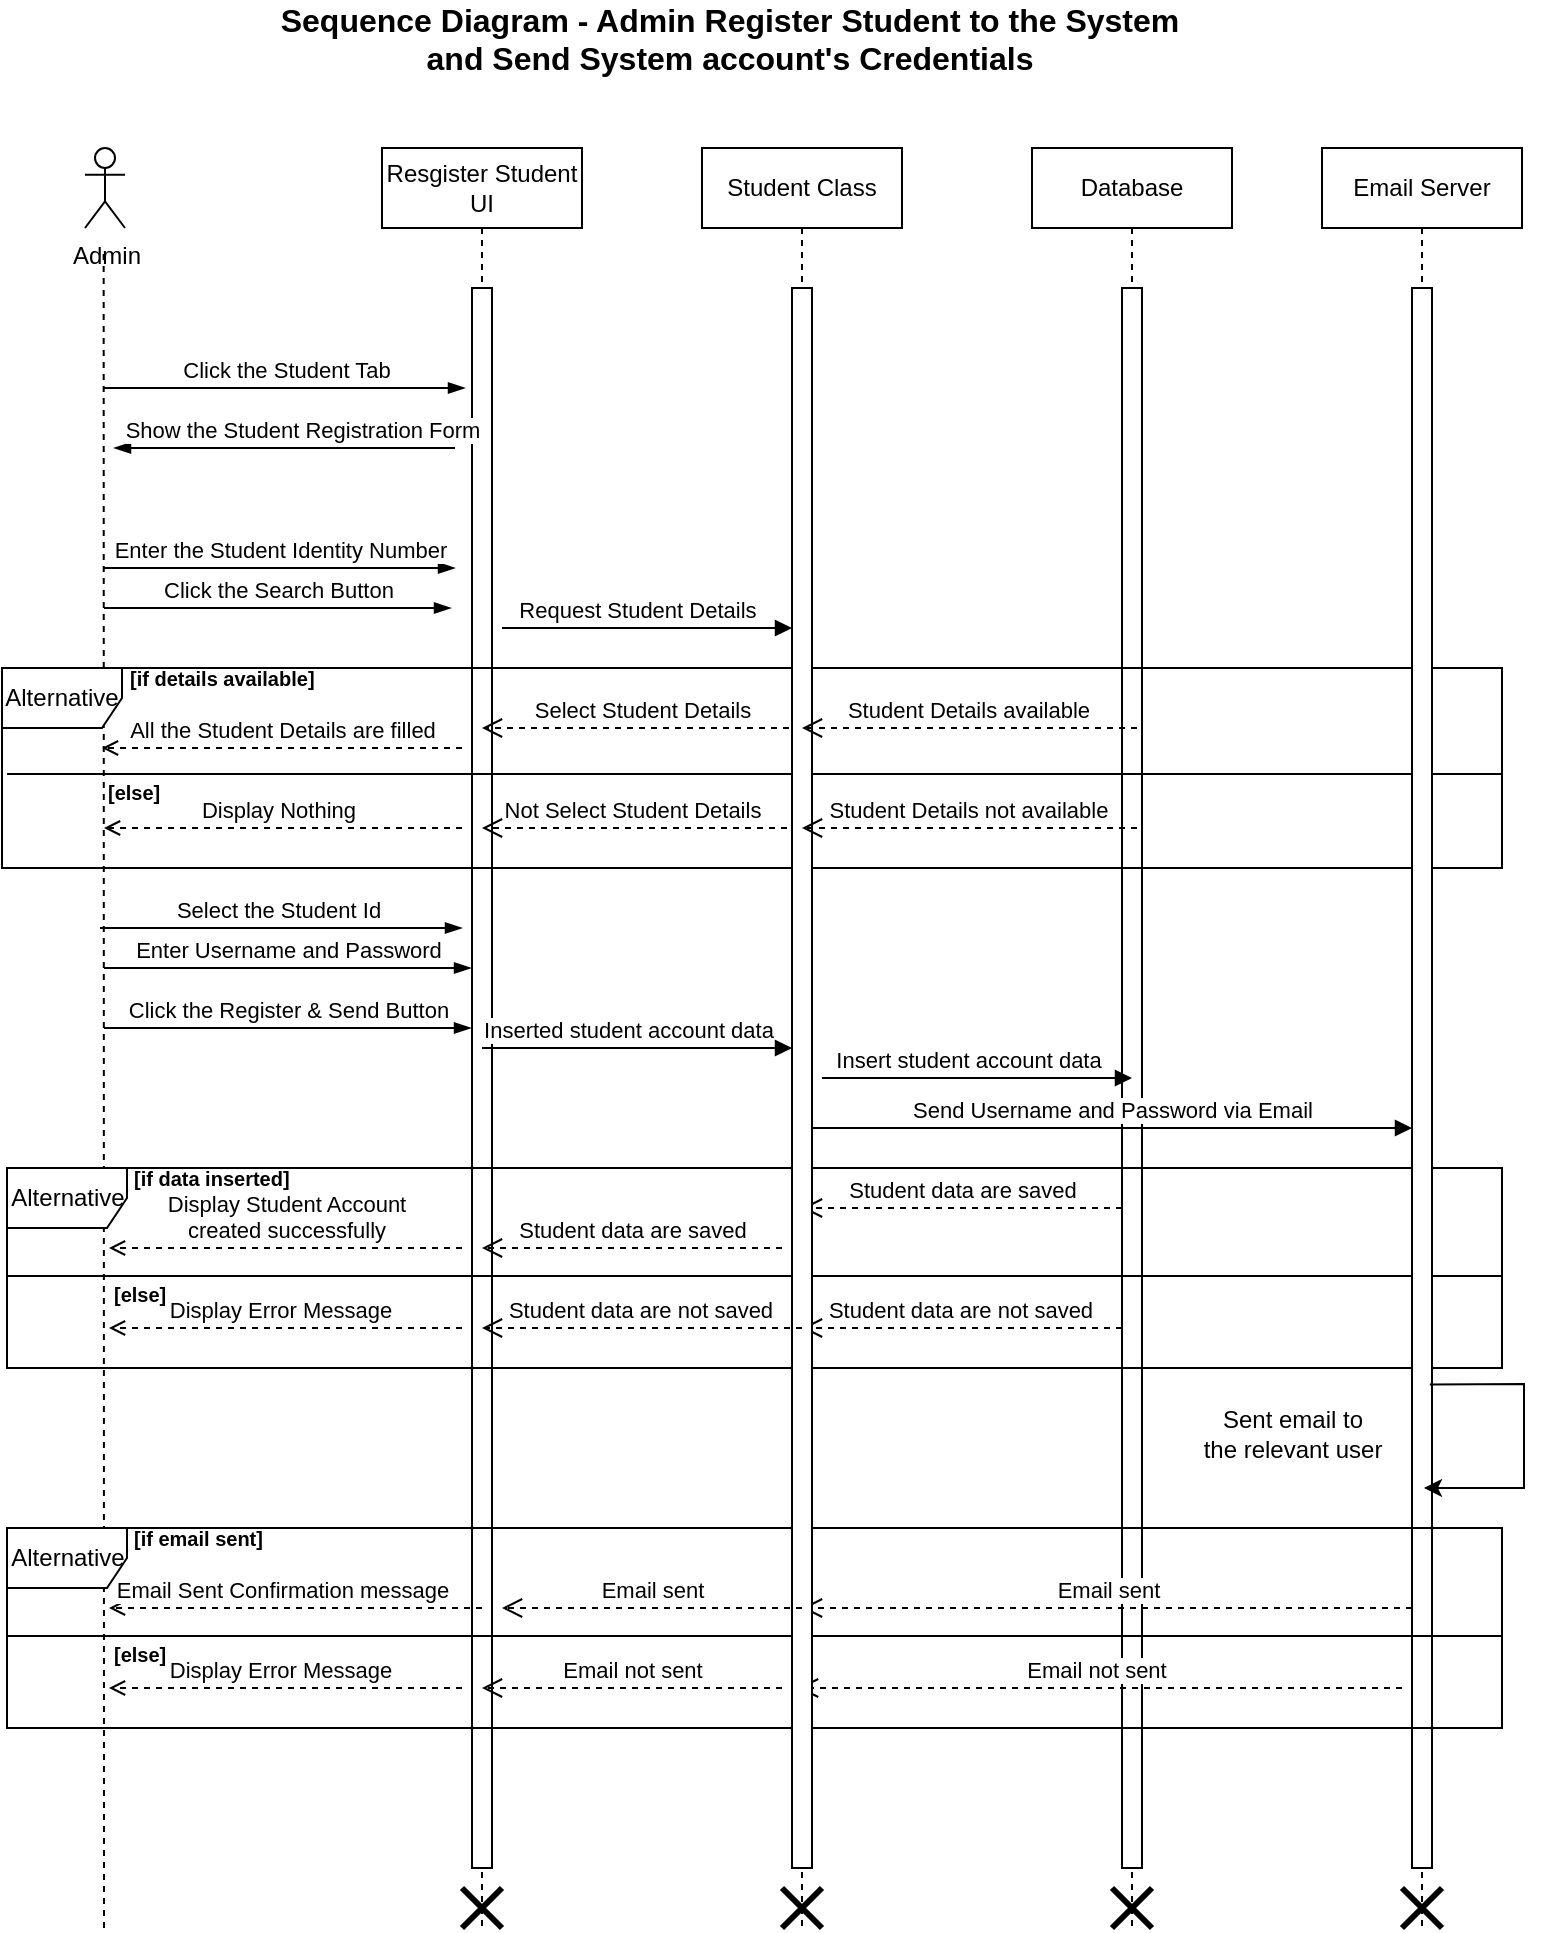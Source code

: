 <mxfile version="21.5.0" type="device" pages="15">
  <diagram name="1" id="E5d1jkykye_9IvzkFqMf">
    <mxGraphModel dx="1032" dy="595" grid="1" gridSize="10" guides="1" tooltips="1" connect="1" arrows="1" fold="1" page="1" pageScale="1" pageWidth="827" pageHeight="1169" math="0" shadow="0">
      <root>
        <mxCell id="0" />
        <mxCell id="1" parent="0" />
        <mxCell id="EfMhz_OczCv5cXjMLvcd-1" value="Resgister Student UI" style="shape=umlLifeline;perimeter=lifelinePerimeter;whiteSpace=wrap;html=1;container=0;dropTarget=0;collapsible=0;recursiveResize=0;outlineConnect=0;portConstraint=eastwest;newEdgeStyle={&quot;edgeStyle&quot;:&quot;elbowEdgeStyle&quot;,&quot;elbow&quot;:&quot;vertical&quot;,&quot;curved&quot;:0,&quot;rounded&quot;:0};" parent="1" vertex="1">
          <mxGeometry x="240" y="120" width="100" height="890" as="geometry" />
        </mxCell>
        <mxCell id="EfMhz_OczCv5cXjMLvcd-2" value="" style="html=1;points=[];perimeter=orthogonalPerimeter;outlineConnect=0;targetShapes=umlLifeline;portConstraint=eastwest;newEdgeStyle={&quot;edgeStyle&quot;:&quot;elbowEdgeStyle&quot;,&quot;elbow&quot;:&quot;vertical&quot;,&quot;curved&quot;:0,&quot;rounded&quot;:0};" parent="EfMhz_OczCv5cXjMLvcd-1" vertex="1">
          <mxGeometry x="45" y="70" width="10" height="790" as="geometry" />
        </mxCell>
        <mxCell id="EfMhz_OczCv5cXjMLvcd-17" value="" style="shape=umlDestroy;whiteSpace=wrap;html=1;strokeWidth=3;targetShapes=umlLifeline;" parent="EfMhz_OczCv5cXjMLvcd-1" vertex="1">
          <mxGeometry x="40" y="870" width="20" height="20" as="geometry" />
        </mxCell>
        <mxCell id="EfMhz_OczCv5cXjMLvcd-3" value="Database" style="shape=umlLifeline;perimeter=lifelinePerimeter;whiteSpace=wrap;html=1;container=0;dropTarget=0;collapsible=0;recursiveResize=0;outlineConnect=0;portConstraint=eastwest;newEdgeStyle={&quot;edgeStyle&quot;:&quot;elbowEdgeStyle&quot;,&quot;elbow&quot;:&quot;vertical&quot;,&quot;curved&quot;:0,&quot;rounded&quot;:0};" parent="1" vertex="1">
          <mxGeometry x="565" y="120" width="100" height="890" as="geometry" />
        </mxCell>
        <mxCell id="EfMhz_OczCv5cXjMLvcd-4" value="" style="html=1;points=[];perimeter=orthogonalPerimeter;outlineConnect=0;targetShapes=umlLifeline;portConstraint=eastwest;newEdgeStyle={&quot;edgeStyle&quot;:&quot;elbowEdgeStyle&quot;,&quot;elbow&quot;:&quot;vertical&quot;,&quot;curved&quot;:0,&quot;rounded&quot;:0};" parent="EfMhz_OczCv5cXjMLvcd-3" vertex="1">
          <mxGeometry x="45" y="70" width="10" height="790" as="geometry" />
        </mxCell>
        <mxCell id="EfMhz_OczCv5cXjMLvcd-18" value="" style="shape=umlDestroy;whiteSpace=wrap;html=1;strokeWidth=3;targetShapes=umlLifeline;" parent="EfMhz_OczCv5cXjMLvcd-3" vertex="1">
          <mxGeometry x="40" y="870" width="20" height="20" as="geometry" />
        </mxCell>
        <mxCell id="EfMhz_OczCv5cXjMLvcd-5" value="Request Student Details&amp;nbsp;" style="html=1;verticalAlign=bottom;endArrow=block;edgeStyle=elbowEdgeStyle;elbow=vertical;curved=0;rounded=0;" parent="1" target="esL8ItNeiipHJqC9SLN7-2" edge="1">
          <mxGeometry x="-0.057" relative="1" as="geometry">
            <mxPoint x="300" y="360" as="sourcePoint" />
            <Array as="points">
              <mxPoint x="402.5" y="360" />
              <mxPoint x="362.5" y="350" />
              <mxPoint x="432.5" y="220" />
              <mxPoint x="400" y="210" />
              <mxPoint x="380" y="240" />
            </Array>
            <mxPoint x="496" y="360" as="targetPoint" />
            <mxPoint as="offset" />
          </mxGeometry>
        </mxCell>
        <mxCell id="EfMhz_OczCv5cXjMLvcd-6" value="Not Select Student Details" style="html=1;verticalAlign=bottom;endArrow=open;dashed=1;endSize=8;edgeStyle=elbowEdgeStyle;elbow=vertical;curved=0;rounded=0;" parent="1" edge="1">
          <mxGeometry x="0.017" relative="1" as="geometry">
            <mxPoint x="290" y="460" as="targetPoint" />
            <Array as="points">
              <mxPoint x="425.5" y="460" />
              <mxPoint x="405.5" y="450" />
              <mxPoint x="385.5" y="440" />
              <mxPoint x="365.5" y="430" />
              <mxPoint x="380.5" y="410" />
            </Array>
            <mxPoint as="offset" />
            <mxPoint x="442.5" y="460" as="sourcePoint" />
          </mxGeometry>
        </mxCell>
        <mxCell id="EfMhz_OczCv5cXjMLvcd-7" value="Select Student Details" style="html=1;verticalAlign=bottom;endArrow=open;dashed=1;endSize=8;edgeStyle=elbowEdgeStyle;elbow=vertical;curved=0;rounded=0;" parent="1" source="esL8ItNeiipHJqC9SLN7-1" edge="1">
          <mxGeometry relative="1" as="geometry">
            <mxPoint x="290" y="410" as="targetPoint" />
            <Array as="points">
              <mxPoint x="384" y="410" />
              <mxPoint x="424" y="450" />
              <mxPoint x="404" y="440" />
              <mxPoint x="414" y="440" />
            </Array>
            <mxPoint x="490" y="410" as="sourcePoint" />
          </mxGeometry>
        </mxCell>
        <mxCell id="EfMhz_OczCv5cXjMLvcd-8" value="" style="endArrow=none;dashed=1;html=1;rounded=0;" parent="1" edge="1">
          <mxGeometry width="50" height="50" relative="1" as="geometry">
            <mxPoint x="101" y="1010" as="sourcePoint" />
            <mxPoint x="100.83" y="170" as="targetPoint" />
          </mxGeometry>
        </mxCell>
        <mxCell id="EfMhz_OczCv5cXjMLvcd-9" value="Admin" style="shape=umlActor;verticalLabelPosition=bottom;verticalAlign=top;html=1;outlineConnect=0;" parent="1" vertex="1">
          <mxGeometry x="91.5" y="120" width="20" height="40" as="geometry" />
        </mxCell>
        <mxCell id="EfMhz_OczCv5cXjMLvcd-10" value="Alternative" style="shape=umlFrame;whiteSpace=wrap;html=1;pointerEvents=0;" parent="1" vertex="1">
          <mxGeometry x="50" y="380" width="750" height="100" as="geometry" />
        </mxCell>
        <mxCell id="EfMhz_OczCv5cXjMLvcd-11" value="" style="line;strokeWidth=1;fillColor=none;align=left;verticalAlign=middle;spacingTop=-1;spacingLeft=3;spacingRight=3;rotatable=0;labelPosition=right;points=[];portConstraint=eastwest;strokeColor=inherit;" parent="1" vertex="1">
          <mxGeometry x="52.5" y="429" width="747.5" height="8" as="geometry" />
        </mxCell>
        <mxCell id="EfMhz_OczCv5cXjMLvcd-12" value="&lt;font style=&quot;&quot;&gt;&lt;b style=&quot;font-size: 16px;&quot;&gt;Sequence Diagram - Admin Register Student to the System and&amp;nbsp;&lt;/b&gt;&lt;b style=&quot;border-color: var(--border-color); font-size: 16px;&quot;&gt;Send System account&#39;s Credentials&lt;/b&gt;&lt;b style=&quot;font-size: 16px;&quot;&gt;&lt;br&gt;&lt;/b&gt;&lt;/font&gt;&lt;b style=&quot;border-color: var(--border-color); font-size: 16px;&quot;&gt;&amp;nbsp;&lt;/b&gt;" style="text;html=1;strokeColor=none;fillColor=none;align=center;verticalAlign=middle;whiteSpace=wrap;rounded=0;" parent="1" vertex="1">
          <mxGeometry x="159" y="60" width="510" height="30" as="geometry" />
        </mxCell>
        <mxCell id="EfMhz_OczCv5cXjMLvcd-13" value="All the Student Details are filled" style="html=1;verticalAlign=bottom;endArrow=open;edgeStyle=elbowEdgeStyle;elbow=vertical;curved=0;rounded=0;dashed=1;endFill=0;" parent="1" edge="1">
          <mxGeometry width="80" relative="1" as="geometry">
            <mxPoint x="280" y="420" as="sourcePoint" />
            <mxPoint x="100" y="420" as="targetPoint" />
            <Array as="points">
              <mxPoint x="277.5" y="420" />
            </Array>
          </mxGeometry>
        </mxCell>
        <mxCell id="EfMhz_OczCv5cXjMLvcd-14" value="Display Nothing" style="html=1;verticalAlign=bottom;endArrow=open;edgeStyle=elbowEdgeStyle;elbow=vertical;curved=0;rounded=0;dashed=1;endFill=0;" parent="1" edge="1">
          <mxGeometry x="0.029" width="80" relative="1" as="geometry">
            <mxPoint x="280" y="460" as="sourcePoint" />
            <mxPoint x="101" y="460" as="targetPoint" />
            <mxPoint as="offset" />
          </mxGeometry>
        </mxCell>
        <mxCell id="EfMhz_OczCv5cXjMLvcd-15" value="&lt;font style=&quot;&quot;&gt;&lt;b style=&quot;font-size: 10px;&quot;&gt;[if details&lt;/b&gt;&lt;span style=&quot;font-size: 10px;&quot;&gt;&lt;b&gt;&amp;nbsp;available&lt;/b&gt;&lt;/span&gt;&lt;b style=&quot;font-size: 10px;&quot;&gt;]&lt;/b&gt;&lt;/font&gt;" style="text;html=1;strokeColor=none;fillColor=none;align=left;verticalAlign=middle;whiteSpace=wrap;rounded=0;" parent="1" vertex="1">
          <mxGeometry x="111.5" y="380" width="115" height="10" as="geometry" />
        </mxCell>
        <mxCell id="EfMhz_OczCv5cXjMLvcd-16" value="&lt;font style=&quot;font-size: 10px;&quot;&gt;&lt;b&gt;[else]&lt;/b&gt;&lt;/font&gt;" style="text;html=1;strokeColor=none;fillColor=none;align=left;verticalAlign=middle;whiteSpace=wrap;rounded=0;" parent="1" vertex="1">
          <mxGeometry x="101" y="437" width="80" height="10" as="geometry" />
        </mxCell>
        <mxCell id="RDkn25DfI61lC_cEkOMC-2" value="Click the Student Tab" style="html=1;verticalAlign=bottom;endArrow=blockThin;edgeStyle=elbowEdgeStyle;elbow=vertical;curved=0;rounded=0;endFill=1;" parent="1" edge="1">
          <mxGeometry relative="1" as="geometry">
            <mxPoint x="281.5" y="240" as="targetPoint" />
            <Array as="points">
              <mxPoint x="267.5" y="240" />
              <mxPoint x="235" y="260" />
            </Array>
            <mxPoint x="101" y="240" as="sourcePoint" />
            <mxPoint as="offset" />
          </mxGeometry>
        </mxCell>
        <mxCell id="RDkn25DfI61lC_cEkOMC-3" value="Show the Student Registration Form" style="html=1;verticalAlign=bottom;endArrow=none;edgeStyle=elbowEdgeStyle;elbow=vertical;curved=0;rounded=0;endFill=0;startArrow=blockThin;startFill=1;" parent="1" edge="1">
          <mxGeometry x="-0.011" relative="1" as="geometry">
            <mxPoint x="257" y="270" as="targetPoint" />
            <Array as="points">
              <mxPoint x="276.5" y="270" />
              <mxPoint x="244" y="290" />
            </Array>
            <mxPoint x="106" y="270" as="sourcePoint" />
            <mxPoint as="offset" />
          </mxGeometry>
        </mxCell>
        <mxCell id="RDkn25DfI61lC_cEkOMC-4" value="Enter the Student Identity Number" style="html=1;verticalAlign=bottom;endArrow=blockThin;edgeStyle=elbowEdgeStyle;elbow=vertical;curved=0;rounded=0;endFill=1;" parent="1" edge="1">
          <mxGeometry relative="1" as="geometry">
            <mxPoint x="276.5" y="330" as="targetPoint" />
            <Array as="points">
              <mxPoint x="253.5" y="330" />
              <mxPoint x="221" y="350" />
            </Array>
            <mxPoint x="100.5" y="330" as="sourcePoint" />
            <mxPoint as="offset" />
          </mxGeometry>
        </mxCell>
        <mxCell id="RDkn25DfI61lC_cEkOMC-5" value="Click the Search Button" style="html=1;verticalAlign=bottom;endArrow=blockThin;edgeStyle=elbowEdgeStyle;elbow=vertical;curved=0;rounded=0;endFill=1;" parent="1" edge="1">
          <mxGeometry relative="1" as="geometry">
            <mxPoint x="274.5" y="350" as="targetPoint" />
            <Array as="points">
              <mxPoint x="250.5" y="350" />
              <mxPoint x="218" y="370" />
            </Array>
            <mxPoint x="101" y="350" as="sourcePoint" />
            <mxPoint as="offset" />
          </mxGeometry>
        </mxCell>
        <mxCell id="S1Dy4yFILqNJe2nGS-IF-5" value="Select the Student Id" style="html=1;verticalAlign=bottom;endArrow=blockThin;edgeStyle=elbowEdgeStyle;elbow=vertical;curved=0;rounded=0;endFill=1;" parent="1" edge="1">
          <mxGeometry x="-0.021" relative="1" as="geometry">
            <mxPoint x="280" y="510" as="targetPoint" />
            <Array as="points">
              <mxPoint x="211" y="510" />
              <mxPoint x="178.5" y="530" />
            </Array>
            <mxPoint x="99" y="510" as="sourcePoint" />
            <mxPoint as="offset" />
          </mxGeometry>
        </mxCell>
        <mxCell id="S1Dy4yFILqNJe2nGS-IF-6" value="Click the Register &amp;amp; Send Button" style="html=1;verticalAlign=bottom;endArrow=blockThin;edgeStyle=elbowEdgeStyle;elbow=vertical;curved=0;rounded=0;endFill=1;" parent="1" edge="1">
          <mxGeometry relative="1" as="geometry">
            <mxPoint x="284.5" y="560" as="targetPoint" />
            <Array as="points">
              <mxPoint x="262.5" y="560" />
              <mxPoint x="230" y="580" />
            </Array>
            <mxPoint x="101" y="560" as="sourcePoint" />
            <mxPoint as="offset" />
          </mxGeometry>
        </mxCell>
        <mxCell id="S1Dy4yFILqNJe2nGS-IF-8" value="Alternative" style="shape=umlFrame;whiteSpace=wrap;html=1;pointerEvents=0;" parent="1" vertex="1">
          <mxGeometry x="52.5" y="630" width="747.5" height="100" as="geometry" />
        </mxCell>
        <mxCell id="S1Dy4yFILqNJe2nGS-IF-9" value="&lt;font style=&quot;&quot;&gt;&lt;b style=&quot;font-size: 10px;&quot;&gt;[if data inserted&lt;/b&gt;&lt;b style=&quot;font-size: 10px;&quot;&gt;]&lt;/b&gt;&lt;/font&gt;" style="text;html=1;strokeColor=none;fillColor=none;align=left;verticalAlign=middle;whiteSpace=wrap;rounded=0;" parent="1" vertex="1">
          <mxGeometry x="114" y="630" width="115" height="10" as="geometry" />
        </mxCell>
        <mxCell id="S1Dy4yFILqNJe2nGS-IF-10" value="" style="line;strokeWidth=1;fillColor=none;align=left;verticalAlign=middle;spacingTop=-1;spacingLeft=3;spacingRight=3;rotatable=0;labelPosition=right;points=[];portConstraint=eastwest;strokeColor=inherit;" parent="1" vertex="1">
          <mxGeometry x="52.5" y="680" width="747.5" height="8" as="geometry" />
        </mxCell>
        <mxCell id="S1Dy4yFILqNJe2nGS-IF-11" value="Student data are saved" style="html=1;verticalAlign=bottom;endArrow=open;dashed=1;endSize=8;edgeStyle=elbowEdgeStyle;elbow=vertical;curved=0;rounded=0;" parent="1" edge="1">
          <mxGeometry relative="1" as="geometry">
            <mxPoint x="450" y="650" as="targetPoint" />
            <Array as="points">
              <mxPoint x="549" y="650" />
              <mxPoint x="589" y="690" />
              <mxPoint x="569" y="680" />
              <mxPoint x="579" y="680" />
            </Array>
            <mxPoint x="610" y="650" as="sourcePoint" />
          </mxGeometry>
        </mxCell>
        <mxCell id="S1Dy4yFILqNJe2nGS-IF-12" value="Student data are not saved" style="html=1;verticalAlign=bottom;endArrow=open;dashed=1;endSize=8;edgeStyle=elbowEdgeStyle;elbow=vertical;curved=0;rounded=0;entryX=1.1;entryY=0.917;entryDx=0;entryDy=0;entryPerimeter=0;" parent="1" source="EfMhz_OczCv5cXjMLvcd-4" edge="1">
          <mxGeometry x="0.017" relative="1" as="geometry">
            <mxPoint x="450" y="710.16" as="targetPoint" />
            <Array as="points">
              <mxPoint x="624" y="710" />
              <mxPoint x="604" y="700" />
              <mxPoint x="584" y="690" />
              <mxPoint x="564" y="680" />
              <mxPoint x="579" y="660" />
            </Array>
            <mxPoint as="offset" />
            <mxPoint x="650" y="710" as="sourcePoint" />
          </mxGeometry>
        </mxCell>
        <mxCell id="S1Dy4yFILqNJe2nGS-IF-13" value="Display Error Message" style="html=1;verticalAlign=bottom;endArrow=open;edgeStyle=elbowEdgeStyle;elbow=vertical;curved=0;rounded=0;dashed=1;endFill=0;" parent="1" edge="1">
          <mxGeometry x="0.029" width="80" relative="1" as="geometry">
            <mxPoint x="280" y="710" as="sourcePoint" />
            <mxPoint x="103.5" y="710" as="targetPoint" />
            <mxPoint as="offset" />
          </mxGeometry>
        </mxCell>
        <mxCell id="S1Dy4yFILqNJe2nGS-IF-14" value="Display Student Account &lt;br&gt;created successfully" style="html=1;verticalAlign=bottom;endArrow=open;edgeStyle=elbowEdgeStyle;elbow=vertical;curved=0;rounded=0;dashed=1;endFill=0;" parent="1" edge="1">
          <mxGeometry width="80" relative="1" as="geometry">
            <mxPoint x="280" y="670" as="sourcePoint" />
            <mxPoint x="103.5" y="670" as="targetPoint" />
            <Array as="points">
              <mxPoint x="270" y="670" />
            </Array>
          </mxGeometry>
        </mxCell>
        <mxCell id="S1Dy4yFILqNJe2nGS-IF-15" value="&lt;font style=&quot;font-size: 10px;&quot;&gt;&lt;b&gt;[else]&lt;/b&gt;&lt;/font&gt;" style="text;html=1;strokeColor=none;fillColor=none;align=left;verticalAlign=middle;whiteSpace=wrap;rounded=0;" parent="1" vertex="1">
          <mxGeometry x="103.5" y="688" width="80" height="10" as="geometry" />
        </mxCell>
        <mxCell id="S1Dy4yFILqNJe2nGS-IF-18" value="Email Server" style="shape=umlLifeline;perimeter=lifelinePerimeter;whiteSpace=wrap;html=1;container=0;dropTarget=0;collapsible=0;recursiveResize=0;outlineConnect=0;portConstraint=eastwest;newEdgeStyle={&quot;edgeStyle&quot;:&quot;elbowEdgeStyle&quot;,&quot;elbow&quot;:&quot;vertical&quot;,&quot;curved&quot;:0,&quot;rounded&quot;:0};" parent="1" vertex="1">
          <mxGeometry x="710" y="120" width="100" height="890" as="geometry" />
        </mxCell>
        <mxCell id="S1Dy4yFILqNJe2nGS-IF-19" value="" style="html=1;points=[];perimeter=orthogonalPerimeter;outlineConnect=0;targetShapes=umlLifeline;portConstraint=eastwest;newEdgeStyle={&quot;edgeStyle&quot;:&quot;elbowEdgeStyle&quot;,&quot;elbow&quot;:&quot;vertical&quot;,&quot;curved&quot;:0,&quot;rounded&quot;:0};" parent="S1Dy4yFILqNJe2nGS-IF-18" vertex="1">
          <mxGeometry x="45" y="70" width="10" height="790" as="geometry" />
        </mxCell>
        <mxCell id="S1Dy4yFILqNJe2nGS-IF-20" value="" style="shape=umlDestroy;whiteSpace=wrap;html=1;strokeWidth=3;targetShapes=umlLifeline;" parent="S1Dy4yFILqNJe2nGS-IF-18" vertex="1">
          <mxGeometry x="40" y="870" width="20" height="20" as="geometry" />
        </mxCell>
        <mxCell id="olQPS7igb1puyeM5bJLr-14" value="" style="endArrow=classic;html=1;rounded=0;exitX=0.892;exitY=0.694;exitDx=0;exitDy=0;exitPerimeter=0;" parent="S1Dy4yFILqNJe2nGS-IF-18" source="S1Dy4yFILqNJe2nGS-IF-19" edge="1">
          <mxGeometry width="50" height="50" relative="1" as="geometry">
            <mxPoint x="101" y="620" as="sourcePoint" />
            <mxPoint x="51" y="670" as="targetPoint" />
            <Array as="points">
              <mxPoint x="101" y="618" />
              <mxPoint x="101" y="670" />
            </Array>
          </mxGeometry>
        </mxCell>
        <mxCell id="olQPS7igb1puyeM5bJLr-1" value="Inserted student account data" style="html=1;verticalAlign=bottom;endArrow=block;edgeStyle=elbowEdgeStyle;elbow=vertical;curved=0;rounded=0;" parent="1" target="esL8ItNeiipHJqC9SLN7-2" edge="1">
          <mxGeometry x="-0.057" relative="1" as="geometry">
            <mxPoint x="290" y="570" as="sourcePoint" />
            <Array as="points">
              <mxPoint x="395.5" y="570" />
              <mxPoint x="355.5" y="560" />
              <mxPoint x="425.5" y="430" />
              <mxPoint x="393" y="420" />
              <mxPoint x="373" y="450" />
            </Array>
            <mxPoint x="490" y="570" as="targetPoint" />
            <mxPoint as="offset" />
          </mxGeometry>
        </mxCell>
        <mxCell id="olQPS7igb1puyeM5bJLr-2" value="Enter Username and Password" style="html=1;verticalAlign=bottom;endArrow=blockThin;edgeStyle=elbowEdgeStyle;elbow=vertical;curved=0;rounded=0;endFill=1;" parent="1" edge="1">
          <mxGeometry relative="1" as="geometry">
            <mxPoint x="284.5" y="530" as="targetPoint" />
            <Array as="points">
              <mxPoint x="255.75" y="530" />
              <mxPoint x="223.25" y="550" />
            </Array>
            <mxPoint x="101" y="530" as="sourcePoint" />
            <mxPoint as="offset" />
          </mxGeometry>
        </mxCell>
        <mxCell id="olQPS7igb1puyeM5bJLr-4" value="Send Username and Password via Email" style="html=1;verticalAlign=bottom;endArrow=block;edgeStyle=elbowEdgeStyle;elbow=vertical;curved=0;rounded=0;" parent="1" edge="1">
          <mxGeometry x="0.071" relative="1" as="geometry">
            <mxPoint x="475" y="610" as="sourcePoint" />
            <Array as="points">
              <mxPoint x="453" y="610" />
              <mxPoint x="413" y="600" />
              <mxPoint x="483" y="470" />
              <mxPoint x="450.5" y="460" />
              <mxPoint x="430.5" y="490" />
            </Array>
            <mxPoint x="755" y="610" as="targetPoint" />
            <mxPoint as="offset" />
          </mxGeometry>
        </mxCell>
        <mxCell id="olQPS7igb1puyeM5bJLr-5" value="Alternative" style="shape=umlFrame;whiteSpace=wrap;html=1;pointerEvents=0;" parent="1" vertex="1">
          <mxGeometry x="52.5" y="810" width="747.5" height="100" as="geometry" />
        </mxCell>
        <mxCell id="olQPS7igb1puyeM5bJLr-6" value="&lt;font style=&quot;&quot;&gt;&lt;b style=&quot;font-size: 10px;&quot;&gt;[if email sent&lt;/b&gt;&lt;b style=&quot;font-size: 10px;&quot;&gt;]&lt;/b&gt;&lt;/font&gt;" style="text;html=1;strokeColor=none;fillColor=none;align=left;verticalAlign=middle;whiteSpace=wrap;rounded=0;" parent="1" vertex="1">
          <mxGeometry x="114" y="810" width="115" height="10" as="geometry" />
        </mxCell>
        <mxCell id="olQPS7igb1puyeM5bJLr-7" value="" style="line;strokeWidth=1;fillColor=none;align=left;verticalAlign=middle;spacingTop=-1;spacingLeft=3;spacingRight=3;rotatable=0;labelPosition=right;points=[];portConstraint=eastwest;strokeColor=inherit;" parent="1" vertex="1">
          <mxGeometry x="52.5" y="860" width="747.5" height="8" as="geometry" />
        </mxCell>
        <mxCell id="olQPS7igb1puyeM5bJLr-8" value="Email sent" style="html=1;verticalAlign=bottom;endArrow=open;dashed=1;endSize=8;edgeStyle=elbowEdgeStyle;elbow=vertical;curved=0;rounded=0;" parent="1" source="S1Dy4yFILqNJe2nGS-IF-19" edge="1">
          <mxGeometry relative="1" as="geometry">
            <mxPoint x="450" y="850" as="targetPoint" />
            <Array as="points">
              <mxPoint x="549" y="850" />
              <mxPoint x="589" y="890" />
              <mxPoint x="569" y="880" />
              <mxPoint x="579" y="880" />
            </Array>
            <mxPoint x="830" y="850" as="sourcePoint" />
          </mxGeometry>
        </mxCell>
        <mxCell id="olQPS7igb1puyeM5bJLr-9" value="Email not sent" style="html=1;verticalAlign=bottom;endArrow=open;dashed=1;endSize=8;edgeStyle=elbowEdgeStyle;elbow=vertical;curved=0;rounded=0;entryX=1.1;entryY=0.917;entryDx=0;entryDy=0;entryPerimeter=0;" parent="1" edge="1">
          <mxGeometry x="0.017" relative="1" as="geometry">
            <mxPoint x="448" y="890.16" as="targetPoint" />
            <Array as="points">
              <mxPoint x="622" y="890" />
              <mxPoint x="602" y="880" />
              <mxPoint x="582" y="870" />
              <mxPoint x="562" y="860" />
              <mxPoint x="577" y="840" />
            </Array>
            <mxPoint as="offset" />
            <mxPoint x="750" y="890" as="sourcePoint" />
          </mxGeometry>
        </mxCell>
        <mxCell id="olQPS7igb1puyeM5bJLr-10" value="Display Error Message" style="html=1;verticalAlign=bottom;endArrow=open;edgeStyle=elbowEdgeStyle;elbow=vertical;curved=0;rounded=0;dashed=1;endFill=0;" parent="1" edge="1">
          <mxGeometry x="0.029" width="80" relative="1" as="geometry">
            <mxPoint x="280" y="890" as="sourcePoint" />
            <mxPoint x="103.5" y="890" as="targetPoint" />
            <mxPoint as="offset" />
          </mxGeometry>
        </mxCell>
        <mxCell id="olQPS7igb1puyeM5bJLr-11" value="Email Sent Confirmation message" style="html=1;verticalAlign=bottom;endArrow=open;edgeStyle=elbowEdgeStyle;elbow=vertical;curved=0;rounded=0;dashed=1;endFill=0;" parent="1" edge="1">
          <mxGeometry x="0.072" width="80" relative="1" as="geometry">
            <mxPoint x="290" y="850" as="sourcePoint" />
            <mxPoint x="103.5" y="850" as="targetPoint" />
            <Array as="points">
              <mxPoint x="270" y="850" />
            </Array>
            <mxPoint as="offset" />
          </mxGeometry>
        </mxCell>
        <mxCell id="olQPS7igb1puyeM5bJLr-12" value="&lt;font style=&quot;font-size: 10px;&quot;&gt;&lt;b&gt;[else]&lt;/b&gt;&lt;/font&gt;" style="text;html=1;strokeColor=none;fillColor=none;align=left;verticalAlign=middle;whiteSpace=wrap;rounded=0;" parent="1" vertex="1">
          <mxGeometry x="103.5" y="868" width="80" height="10" as="geometry" />
        </mxCell>
        <mxCell id="olQPS7igb1puyeM5bJLr-15" value="Sent email to &lt;br&gt;the relevant user" style="text;html=1;align=center;verticalAlign=middle;resizable=0;points=[];autosize=1;strokeColor=none;fillColor=none;" parent="1" vertex="1">
          <mxGeometry x="640" y="743" width="110" height="40" as="geometry" />
        </mxCell>
        <mxCell id="esL8ItNeiipHJqC9SLN7-1" value="Student Class" style="shape=umlLifeline;perimeter=lifelinePerimeter;whiteSpace=wrap;html=1;container=0;dropTarget=0;collapsible=0;recursiveResize=0;outlineConnect=0;portConstraint=eastwest;newEdgeStyle={&quot;edgeStyle&quot;:&quot;elbowEdgeStyle&quot;,&quot;elbow&quot;:&quot;vertical&quot;,&quot;curved&quot;:0,&quot;rounded&quot;:0};" parent="1" vertex="1">
          <mxGeometry x="400" y="120" width="100" height="890" as="geometry" />
        </mxCell>
        <mxCell id="esL8ItNeiipHJqC9SLN7-2" value="" style="html=1;points=[];perimeter=orthogonalPerimeter;outlineConnect=0;targetShapes=umlLifeline;portConstraint=eastwest;newEdgeStyle={&quot;edgeStyle&quot;:&quot;elbowEdgeStyle&quot;,&quot;elbow&quot;:&quot;vertical&quot;,&quot;curved&quot;:0,&quot;rounded&quot;:0};" parent="esL8ItNeiipHJqC9SLN7-1" vertex="1">
          <mxGeometry x="45" y="70" width="10" height="790" as="geometry" />
        </mxCell>
        <mxCell id="esL8ItNeiipHJqC9SLN7-3" value="" style="shape=umlDestroy;whiteSpace=wrap;html=1;strokeWidth=3;targetShapes=umlLifeline;" parent="esL8ItNeiipHJqC9SLN7-1" vertex="1">
          <mxGeometry x="40" y="870" width="20" height="20" as="geometry" />
        </mxCell>
        <mxCell id="O9ZJdXSxw6Ax1D-DbRG6-1" value="Student Details not available" style="html=1;verticalAlign=bottom;endArrow=open;dashed=1;endSize=8;edgeStyle=elbowEdgeStyle;elbow=vertical;curved=0;rounded=0;" parent="1" edge="1">
          <mxGeometry x="0.017" relative="1" as="geometry">
            <mxPoint x="450" y="460" as="targetPoint" />
            <Array as="points">
              <mxPoint x="600.5" y="460" />
              <mxPoint x="580.5" y="450" />
              <mxPoint x="560.5" y="440" />
              <mxPoint x="540.5" y="430" />
              <mxPoint x="555.5" y="410" />
            </Array>
            <mxPoint as="offset" />
            <mxPoint x="617.5" y="460" as="sourcePoint" />
          </mxGeometry>
        </mxCell>
        <mxCell id="O9ZJdXSxw6Ax1D-DbRG6-2" value="Student Details available" style="html=1;verticalAlign=bottom;endArrow=open;dashed=1;endSize=8;edgeStyle=elbowEdgeStyle;elbow=vertical;curved=0;rounded=0;" parent="1" edge="1">
          <mxGeometry x="0.017" relative="1" as="geometry">
            <mxPoint x="450" y="410" as="targetPoint" />
            <Array as="points">
              <mxPoint x="600.5" y="410" />
              <mxPoint x="580.5" y="400" />
              <mxPoint x="560.5" y="390" />
              <mxPoint x="540.5" y="380" />
              <mxPoint x="555.5" y="360" />
            </Array>
            <mxPoint as="offset" />
            <mxPoint x="617.5" y="410" as="sourcePoint" />
          </mxGeometry>
        </mxCell>
        <mxCell id="MpeOrzI1NfGPokLiy25f-1" value="Insert student account data" style="html=1;verticalAlign=bottom;endArrow=block;edgeStyle=elbowEdgeStyle;elbow=vertical;curved=0;rounded=0;" parent="1" edge="1">
          <mxGeometry x="-0.057" relative="1" as="geometry">
            <mxPoint x="460" y="585" as="sourcePoint" />
            <Array as="points">
              <mxPoint x="565.5" y="585" />
              <mxPoint x="525.5" y="575" />
              <mxPoint x="595.5" y="445" />
              <mxPoint x="563" y="435" />
              <mxPoint x="543" y="465" />
            </Array>
            <mxPoint x="615" y="585" as="targetPoint" />
            <mxPoint as="offset" />
          </mxGeometry>
        </mxCell>
        <mxCell id="p3xHOqDLPxvcyaOGqdIq-1" value="Student data are saved" style="html=1;verticalAlign=bottom;endArrow=open;dashed=1;endSize=8;edgeStyle=elbowEdgeStyle;elbow=vertical;curved=0;rounded=0;" parent="1" edge="1">
          <mxGeometry relative="1" as="geometry">
            <mxPoint x="290" y="670" as="targetPoint" />
            <Array as="points">
              <mxPoint x="389" y="670" />
              <mxPoint x="429" y="710" />
              <mxPoint x="409" y="700" />
              <mxPoint x="419" y="700" />
            </Array>
            <mxPoint x="440" y="670" as="sourcePoint" />
          </mxGeometry>
        </mxCell>
        <mxCell id="p3xHOqDLPxvcyaOGqdIq-2" value="Student data are not saved" style="html=1;verticalAlign=bottom;endArrow=open;dashed=1;endSize=8;edgeStyle=elbowEdgeStyle;elbow=vertical;curved=0;rounded=0;entryX=1.1;entryY=0.917;entryDx=0;entryDy=0;entryPerimeter=0;" parent="1" edge="1">
          <mxGeometry x="0.017" relative="1" as="geometry">
            <mxPoint x="290" y="710.16" as="targetPoint" />
            <Array as="points">
              <mxPoint x="464" y="710" />
              <mxPoint x="444" y="700" />
              <mxPoint x="424" y="690" />
              <mxPoint x="404" y="680" />
              <mxPoint x="419" y="660" />
            </Array>
            <mxPoint as="offset" />
            <mxPoint x="450" y="710" as="sourcePoint" />
          </mxGeometry>
        </mxCell>
        <mxCell id="e0F72YHBSbnxWcioinEP-1" value="Email sent" style="html=1;verticalAlign=bottom;endArrow=open;dashed=1;endSize=8;edgeStyle=elbowEdgeStyle;elbow=vertical;curved=0;rounded=0;" parent="1" edge="1">
          <mxGeometry relative="1" as="geometry">
            <mxPoint x="300" y="850" as="targetPoint" />
            <Array as="points">
              <mxPoint x="399" y="850" />
              <mxPoint x="439" y="890" />
              <mxPoint x="419" y="880" />
              <mxPoint x="429" y="880" />
            </Array>
            <mxPoint x="450" y="850" as="sourcePoint" />
          </mxGeometry>
        </mxCell>
        <mxCell id="e0F72YHBSbnxWcioinEP-2" value="Email not sent" style="html=1;verticalAlign=bottom;endArrow=open;dashed=1;endSize=8;edgeStyle=elbowEdgeStyle;elbow=vertical;curved=0;rounded=0;" parent="1" edge="1">
          <mxGeometry relative="1" as="geometry">
            <mxPoint x="290" y="890" as="targetPoint" />
            <Array as="points">
              <mxPoint x="389" y="890" />
              <mxPoint x="429" y="930" />
              <mxPoint x="409" y="920" />
              <mxPoint x="419" y="920" />
            </Array>
            <mxPoint x="440" y="890" as="sourcePoint" />
          </mxGeometry>
        </mxCell>
      </root>
    </mxGraphModel>
  </diagram>
  <diagram id="1T_bHFC6E5aXRJ1dCg6Q" name="2">
    <mxGraphModel dx="1032" dy="595" grid="1" gridSize="10" guides="1" tooltips="1" connect="1" arrows="1" fold="1" page="1" pageScale="1" pageWidth="827" pageHeight="1169" math="0" shadow="0">
      <root>
        <mxCell id="0" />
        <mxCell id="1" parent="0" />
        <mxCell id="SzPeWNJGvBPStrn_0dQR-1" value="&lt;font style=&quot;&quot;&gt;&lt;b style=&quot;font-size: 16px;&quot;&gt;Sequence Diagram - Admin Register Student to the Course&amp;nbsp;&lt;/b&gt;&lt;/font&gt;&lt;font style=&quot;font-size: 16px; font-weight: bold;&quot;&gt;&amp;nbsp;&lt;/font&gt;" style="text;html=1;strokeColor=none;fillColor=none;align=center;verticalAlign=middle;whiteSpace=wrap;rounded=0;" vertex="1" parent="1">
          <mxGeometry x="129" y="80" width="580" height="30" as="geometry" />
        </mxCell>
        <mxCell id="SzPeWNJGvBPStrn_0dQR-2" value="Course UI" style="shape=umlLifeline;perimeter=lifelinePerimeter;whiteSpace=wrap;html=1;container=0;dropTarget=0;collapsible=0;recursiveResize=0;outlineConnect=0;portConstraint=eastwest;newEdgeStyle={&quot;edgeStyle&quot;:&quot;elbowEdgeStyle&quot;,&quot;elbow&quot;:&quot;vertical&quot;,&quot;curved&quot;:0,&quot;rounded&quot;:0};" vertex="1" parent="1">
          <mxGeometry x="234" y="160" width="100" height="440" as="geometry" />
        </mxCell>
        <mxCell id="SzPeWNJGvBPStrn_0dQR-3" value="" style="html=1;points=[];perimeter=orthogonalPerimeter;outlineConnect=0;targetShapes=umlLifeline;portConstraint=eastwest;newEdgeStyle={&quot;edgeStyle&quot;:&quot;elbowEdgeStyle&quot;,&quot;elbow&quot;:&quot;vertical&quot;,&quot;curved&quot;:0,&quot;rounded&quot;:0};" vertex="1" parent="SzPeWNJGvBPStrn_0dQR-2">
          <mxGeometry x="45" y="70" width="10" height="330" as="geometry" />
        </mxCell>
        <mxCell id="SzPeWNJGvBPStrn_0dQR-4" value="" style="shape=umlDestroy;whiteSpace=wrap;html=1;strokeWidth=3;targetShapes=umlLifeline;" vertex="1" parent="SzPeWNJGvBPStrn_0dQR-2">
          <mxGeometry x="40" y="420" width="20" height="20" as="geometry" />
        </mxCell>
        <mxCell id="SzPeWNJGvBPStrn_0dQR-5" value="Database" style="shape=umlLifeline;perimeter=lifelinePerimeter;whiteSpace=wrap;html=1;container=0;dropTarget=0;collapsible=0;recursiveResize=0;outlineConnect=0;portConstraint=eastwest;newEdgeStyle={&quot;edgeStyle&quot;:&quot;elbowEdgeStyle&quot;,&quot;elbow&quot;:&quot;vertical&quot;,&quot;curved&quot;:0,&quot;rounded&quot;:0};" vertex="1" parent="1">
          <mxGeometry x="654" y="160" width="100" height="440" as="geometry" />
        </mxCell>
        <mxCell id="SzPeWNJGvBPStrn_0dQR-6" value="" style="html=1;points=[];perimeter=orthogonalPerimeter;outlineConnect=0;targetShapes=umlLifeline;portConstraint=eastwest;newEdgeStyle={&quot;edgeStyle&quot;:&quot;elbowEdgeStyle&quot;,&quot;elbow&quot;:&quot;vertical&quot;,&quot;curved&quot;:0,&quot;rounded&quot;:0};" vertex="1" parent="SzPeWNJGvBPStrn_0dQR-5">
          <mxGeometry x="45" y="70" width="10" height="330" as="geometry" />
        </mxCell>
        <mxCell id="SzPeWNJGvBPStrn_0dQR-7" value="" style="shape=umlDestroy;whiteSpace=wrap;html=1;strokeWidth=3;targetShapes=umlLifeline;" vertex="1" parent="SzPeWNJGvBPStrn_0dQR-5">
          <mxGeometry x="40" y="415" width="20" height="20" as="geometry" />
        </mxCell>
        <mxCell id="SzPeWNJGvBPStrn_0dQR-8" value="Save Details&amp;nbsp;" style="html=1;verticalAlign=bottom;endArrow=block;edgeStyle=elbowEdgeStyle;elbow=vertical;curved=0;rounded=0;" edge="1" parent="1">
          <mxGeometry relative="1" as="geometry">
            <mxPoint x="493.167" y="370" as="sourcePoint" />
            <Array as="points">
              <mxPoint x="659" y="370" />
              <mxPoint x="639" y="360" />
              <mxPoint x="624" y="340" />
              <mxPoint x="604" y="370" />
            </Array>
            <mxPoint x="699" y="370" as="targetPoint" />
          </mxGeometry>
        </mxCell>
        <mxCell id="SzPeWNJGvBPStrn_0dQR-9" value="Details may not &lt;br&gt;Save Successfully" style="html=1;verticalAlign=bottom;endArrow=open;dashed=1;endSize=8;edgeStyle=elbowEdgeStyle;elbow=vertical;curved=0;rounded=0;" edge="1" parent="1">
          <mxGeometry x="-0.001" relative="1" as="geometry">
            <mxPoint x="504" y="482.5" as="targetPoint" />
            <Array as="points">
              <mxPoint x="554" y="482.5" />
              <mxPoint x="644" y="552.5" />
              <mxPoint x="624" y="542.5" />
              <mxPoint x="604" y="532.5" />
              <mxPoint x="584" y="522.5" />
              <mxPoint x="599" y="502.5" />
            </Array>
            <mxPoint as="offset" />
            <mxPoint x="694" y="482.5" as="sourcePoint" />
          </mxGeometry>
        </mxCell>
        <mxCell id="SzPeWNJGvBPStrn_0dQR-10" value="Details Save Successfully" style="html=1;verticalAlign=bottom;endArrow=open;dashed=1;endSize=8;edgeStyle=elbowEdgeStyle;elbow=vertical;curved=0;rounded=0;" edge="1" parent="1">
          <mxGeometry relative="1" as="geometry">
            <mxPoint x="499" y="402.5" as="targetPoint" />
            <Array as="points">
              <mxPoint x="554" y="402.5" />
              <mxPoint x="594" y="442.5" />
              <mxPoint x="574" y="432.5" />
              <mxPoint x="584" y="432.5" />
            </Array>
            <mxPoint x="699" y="402.5" as="sourcePoint" />
          </mxGeometry>
        </mxCell>
        <mxCell id="SzPeWNJGvBPStrn_0dQR-11" value="" style="endArrow=none;dashed=1;html=1;rounded=0;" edge="1" parent="1">
          <mxGeometry width="50" height="50" relative="1" as="geometry">
            <mxPoint x="104" y="600" as="sourcePoint" />
            <mxPoint x="104" y="230" as="targetPoint" />
          </mxGeometry>
        </mxCell>
        <mxCell id="SzPeWNJGvBPStrn_0dQR-12" value="Alternative" style="shape=umlFrame;whiteSpace=wrap;html=1;pointerEvents=0;" vertex="1" parent="1">
          <mxGeometry x="74" y="382.5" width="680" height="140" as="geometry" />
        </mxCell>
        <mxCell id="SzPeWNJGvBPStrn_0dQR-13" value="" style="line;strokeWidth=1;fillColor=none;align=left;verticalAlign=middle;spacingTop=-1;spacingLeft=3;spacingRight=3;rotatable=0;labelPosition=right;points=[];portConstraint=eastwest;strokeColor=inherit;" vertex="1" parent="1">
          <mxGeometry x="84" y="447.5" width="670" height="8" as="geometry" />
        </mxCell>
        <mxCell id="SzPeWNJGvBPStrn_0dQR-14" value="Display Student Registration &lt;br&gt;to the Course Successfully" style="html=1;verticalAlign=bottom;endArrow=block;edgeStyle=elbowEdgeStyle;elbow=vertical;curved=0;rounded=0;dashed=1;" edge="1" parent="1">
          <mxGeometry x="0.029" width="80" relative="1" as="geometry">
            <mxPoint x="284" y="437.5" as="sourcePoint" />
            <mxPoint x="104" y="437.5" as="targetPoint" />
            <Array as="points">
              <mxPoint x="209" y="437.5" />
            </Array>
            <mxPoint as="offset" />
          </mxGeometry>
        </mxCell>
        <mxCell id="SzPeWNJGvBPStrn_0dQR-15" value="Display Suitable Error Message" style="html=1;verticalAlign=bottom;endArrow=block;edgeStyle=elbowEdgeStyle;elbow=vertical;curved=0;rounded=0;dashed=1;" edge="1" parent="1">
          <mxGeometry width="80" relative="1" as="geometry">
            <mxPoint x="274" y="512.5" as="sourcePoint" />
            <mxPoint x="104" y="512.5" as="targetPoint" />
            <mxPoint as="offset" />
          </mxGeometry>
        </mxCell>
        <mxCell id="SzPeWNJGvBPStrn_0dQR-16" value="&lt;font style=&quot;&quot;&gt;&lt;b style=&quot;font-size: 10px;&quot;&gt;[if &lt;/b&gt;&lt;span style=&quot;font-size: 10px;&quot;&gt;&lt;b&gt;student&lt;/b&gt;&lt;/span&gt;&lt;b style=&quot;font-size: 10px;&quot;&gt;&amp;nbsp;&lt;/b&gt;&lt;/font&gt;&lt;span style=&quot;font-size: 10px;&quot;&gt;&lt;b&gt;registered]&lt;/b&gt;&lt;/span&gt;" style="text;html=1;strokeColor=none;fillColor=none;align=left;verticalAlign=middle;whiteSpace=wrap;rounded=0;" vertex="1" parent="1">
          <mxGeometry x="151.5" y="380" width="108.5" height="22.5" as="geometry" />
        </mxCell>
        <mxCell id="SzPeWNJGvBPStrn_0dQR-17" value="&lt;font style=&quot;font-size: 10px;&quot;&gt;&lt;b&gt;[else]&lt;/b&gt;&lt;/font&gt;" style="text;html=1;strokeColor=none;fillColor=none;align=left;verticalAlign=middle;whiteSpace=wrap;rounded=0;" vertex="1" parent="1">
          <mxGeometry x="84" y="455.5" width="80" height="10" as="geometry" />
        </mxCell>
        <mxCell id="SzPeWNJGvBPStrn_0dQR-18" value="Admin" style="shape=umlActor;verticalLabelPosition=bottom;verticalAlign=top;html=1;outlineConnect=0;" vertex="1" parent="1">
          <mxGeometry x="104" y="160" width="20" height="40" as="geometry" />
        </mxCell>
        <mxCell id="SzPeWNJGvBPStrn_0dQR-19" value="Enter Course Details &amp;amp; &lt;br&gt;Student/Payment Details" style="html=1;verticalAlign=bottom;endArrow=blockThin;edgeStyle=elbowEdgeStyle;elbow=vertical;curved=0;rounded=0;endFill=1;" edge="1" parent="1">
          <mxGeometry relative="1" as="geometry">
            <mxPoint x="274" y="340" as="targetPoint" />
            <Array as="points">
              <mxPoint x="196.5" y="340" />
            </Array>
            <mxPoint x="104" y="340" as="sourcePoint" />
            <mxPoint as="offset" />
          </mxGeometry>
        </mxCell>
        <mxCell id="SzPeWNJGvBPStrn_0dQR-20" value="Click Register" style="html=1;verticalAlign=bottom;endArrow=blockThin;edgeStyle=elbowEdgeStyle;elbow=vertical;curved=0;rounded=0;endFill=1;" edge="1" parent="1">
          <mxGeometry relative="1" as="geometry">
            <mxPoint x="274" y="370" as="targetPoint" />
            <Array as="points">
              <mxPoint x="236.5" y="370" />
              <mxPoint x="196.5" y="370" />
            </Array>
            <mxPoint x="104" y="370" as="sourcePoint" />
            <mxPoint as="offset" />
          </mxGeometry>
        </mxCell>
        <mxCell id="SzPeWNJGvBPStrn_0dQR-21" value="Student Class" style="shape=umlLifeline;perimeter=lifelinePerimeter;whiteSpace=wrap;html=1;container=0;dropTarget=0;collapsible=0;recursiveResize=0;outlineConnect=0;portConstraint=eastwest;newEdgeStyle={&quot;edgeStyle&quot;:&quot;elbowEdgeStyle&quot;,&quot;elbow&quot;:&quot;vertical&quot;,&quot;curved&quot;:0,&quot;rounded&quot;:0};" vertex="1" parent="1">
          <mxGeometry x="444" y="160" width="100" height="440" as="geometry" />
        </mxCell>
        <mxCell id="SzPeWNJGvBPStrn_0dQR-22" value="" style="html=1;points=[];perimeter=orthogonalPerimeter;outlineConnect=0;targetShapes=umlLifeline;portConstraint=eastwest;newEdgeStyle={&quot;edgeStyle&quot;:&quot;elbowEdgeStyle&quot;,&quot;elbow&quot;:&quot;vertical&quot;,&quot;curved&quot;:0,&quot;rounded&quot;:0};" vertex="1" parent="SzPeWNJGvBPStrn_0dQR-21">
          <mxGeometry x="45" y="70" width="10" height="330" as="geometry" />
        </mxCell>
        <mxCell id="SzPeWNJGvBPStrn_0dQR-23" value="" style="shape=umlDestroy;whiteSpace=wrap;html=1;strokeWidth=3;targetShapes=umlLifeline;" vertex="1" parent="SzPeWNJGvBPStrn_0dQR-21">
          <mxGeometry x="40" y="420" width="20" height="20" as="geometry" />
        </mxCell>
        <mxCell id="SzPeWNJGvBPStrn_0dQR-24" value="Entered All the Fields" style="html=1;verticalAlign=bottom;endArrow=blockThin;edgeStyle=elbowEdgeStyle;elbow=vertical;curved=0;rounded=0;endFill=1;" edge="1" parent="1">
          <mxGeometry relative="1" as="geometry">
            <mxPoint x="490" y="370" as="targetPoint" />
            <Array as="points">
              <mxPoint x="430" y="370" />
              <mxPoint x="390" y="370" />
            </Array>
            <mxPoint x="300" y="370" as="sourcePoint" />
            <mxPoint as="offset" />
          </mxGeometry>
        </mxCell>
        <mxCell id="SzPeWNJGvBPStrn_0dQR-25" value="Details Saved" style="html=1;verticalAlign=bottom;endArrow=open;dashed=1;endSize=8;edgeStyle=elbowEdgeStyle;elbow=vertical;curved=0;rounded=0;" edge="1" parent="1">
          <mxGeometry relative="1" as="geometry">
            <mxPoint x="284" y="422.5" as="targetPoint" />
            <Array as="points">
              <mxPoint x="349" y="422.5" />
              <mxPoint x="389" y="462.5" />
              <mxPoint x="369" y="452.5" />
              <mxPoint x="379" y="452.5" />
            </Array>
            <mxPoint x="484" y="422.5" as="sourcePoint" />
          </mxGeometry>
        </mxCell>
        <mxCell id="SzPeWNJGvBPStrn_0dQR-26" value="Details not Saved&amp;nbsp;" style="html=1;verticalAlign=bottom;endArrow=open;dashed=1;endSize=8;edgeStyle=elbowEdgeStyle;elbow=vertical;curved=0;rounded=0;" edge="1" parent="1">
          <mxGeometry relative="1" as="geometry">
            <mxPoint x="284" y="492.5" as="targetPoint" />
            <Array as="points">
              <mxPoint x="349" y="492.5" />
              <mxPoint x="389" y="532.5" />
              <mxPoint x="369" y="522.5" />
              <mxPoint x="379" y="522.5" />
            </Array>
            <mxPoint x="484" y="492.5" as="sourcePoint" />
          </mxGeometry>
        </mxCell>
        <mxCell id="UpnwpixIh1vLqapJFv4n-1" value="Show the Register Student UI" style="html=1;verticalAlign=bottom;endArrow=none;edgeStyle=elbowEdgeStyle;elbow=vertical;curved=0;rounded=0;endFill=0;startArrow=blockThin;startFill=1;" edge="1" parent="1">
          <mxGeometry x="-0.011" relative="1" as="geometry">
            <mxPoint x="255" y="290" as="targetPoint" />
            <Array as="points">
              <mxPoint x="274.5" y="290" />
              <mxPoint x="242" y="310" />
            </Array>
            <mxPoint x="104" y="290" as="sourcePoint" />
            <mxPoint as="offset" />
          </mxGeometry>
        </mxCell>
        <mxCell id="UpnwpixIh1vLqapJFv4n-2" value="Click Register Student Tab" style="html=1;verticalAlign=bottom;endArrow=blockThin;edgeStyle=elbowEdgeStyle;elbow=vertical;curved=0;rounded=0;endFill=1;" edge="1" parent="1">
          <mxGeometry relative="1" as="geometry">
            <mxPoint x="274" y="260" as="targetPoint" />
            <Array as="points">
              <mxPoint x="236.5" y="260" />
              <mxPoint x="196.5" y="260" />
            </Array>
            <mxPoint x="104" y="260" as="sourcePoint" />
            <mxPoint as="offset" />
          </mxGeometry>
        </mxCell>
        <mxCell id="UpnwpixIh1vLqapJFv4n-3" value="&lt;font style=&quot;&quot;&gt;&lt;b style=&quot;font-size: 16px;&quot;&gt;Sequence Diagram - Admin Generate Payment &lt;/b&gt;&lt;span style=&quot;font-size: 16px;&quot;&gt;&lt;b&gt;Receipt&lt;/b&gt;&lt;/span&gt;&lt;b style=&quot;font-size: 16px;&quot;&gt;&amp;nbsp;&amp;nbsp;&lt;/b&gt;&lt;/font&gt;&lt;font style=&quot;font-size: 16px; font-weight: bold;&quot;&gt;&amp;nbsp;&lt;/font&gt;" style="text;html=1;strokeColor=none;fillColor=none;align=center;verticalAlign=middle;whiteSpace=wrap;rounded=0;" vertex="1" parent="1">
          <mxGeometry x="129" y="630" width="580" height="30" as="geometry" />
        </mxCell>
        <mxCell id="UpnwpixIh1vLqapJFv4n-4" value="Course UI" style="shape=umlLifeline;perimeter=lifelinePerimeter;whiteSpace=wrap;html=1;container=0;dropTarget=0;collapsible=0;recursiveResize=0;outlineConnect=0;portConstraint=eastwest;newEdgeStyle={&quot;edgeStyle&quot;:&quot;elbowEdgeStyle&quot;,&quot;elbow&quot;:&quot;vertical&quot;,&quot;curved&quot;:0,&quot;rounded&quot;:0};" vertex="1" parent="1">
          <mxGeometry x="234" y="710" width="100" height="440" as="geometry" />
        </mxCell>
        <mxCell id="UpnwpixIh1vLqapJFv4n-5" value="" style="html=1;points=[];perimeter=orthogonalPerimeter;outlineConnect=0;targetShapes=umlLifeline;portConstraint=eastwest;newEdgeStyle={&quot;edgeStyle&quot;:&quot;elbowEdgeStyle&quot;,&quot;elbow&quot;:&quot;vertical&quot;,&quot;curved&quot;:0,&quot;rounded&quot;:0};" vertex="1" parent="UpnwpixIh1vLqapJFv4n-4">
          <mxGeometry x="45" y="70" width="10" height="330" as="geometry" />
        </mxCell>
        <mxCell id="UpnwpixIh1vLqapJFv4n-6" value="" style="shape=umlDestroy;whiteSpace=wrap;html=1;strokeWidth=3;targetShapes=umlLifeline;" vertex="1" parent="UpnwpixIh1vLqapJFv4n-4">
          <mxGeometry x="40" y="420" width="20" height="20" as="geometry" />
        </mxCell>
        <mxCell id="UpnwpixIh1vLqapJFv4n-7" value="Database" style="shape=umlLifeline;perimeter=lifelinePerimeter;whiteSpace=wrap;html=1;container=0;dropTarget=0;collapsible=0;recursiveResize=0;outlineConnect=0;portConstraint=eastwest;newEdgeStyle={&quot;edgeStyle&quot;:&quot;elbowEdgeStyle&quot;,&quot;elbow&quot;:&quot;vertical&quot;,&quot;curved&quot;:0,&quot;rounded&quot;:0};" vertex="1" parent="1">
          <mxGeometry x="654" y="710" width="100" height="440" as="geometry" />
        </mxCell>
        <mxCell id="UpnwpixIh1vLqapJFv4n-8" value="" style="html=1;points=[];perimeter=orthogonalPerimeter;outlineConnect=0;targetShapes=umlLifeline;portConstraint=eastwest;newEdgeStyle={&quot;edgeStyle&quot;:&quot;elbowEdgeStyle&quot;,&quot;elbow&quot;:&quot;vertical&quot;,&quot;curved&quot;:0,&quot;rounded&quot;:0};" vertex="1" parent="UpnwpixIh1vLqapJFv4n-7">
          <mxGeometry x="45" y="70" width="10" height="330" as="geometry" />
        </mxCell>
        <mxCell id="UpnwpixIh1vLqapJFv4n-9" value="" style="shape=umlDestroy;whiteSpace=wrap;html=1;strokeWidth=3;targetShapes=umlLifeline;" vertex="1" parent="UpnwpixIh1vLqapJFv4n-7">
          <mxGeometry x="40" y="415" width="20" height="20" as="geometry" />
        </mxCell>
        <mxCell id="UpnwpixIh1vLqapJFv4n-10" value="Select Details&amp;nbsp;" style="html=1;verticalAlign=bottom;endArrow=block;edgeStyle=elbowEdgeStyle;elbow=vertical;curved=0;rounded=0;" edge="1" parent="1">
          <mxGeometry relative="1" as="geometry">
            <mxPoint x="493.167" y="880" as="sourcePoint" />
            <Array as="points">
              <mxPoint x="659" y="880" />
              <mxPoint x="639" y="870" />
              <mxPoint x="624" y="850" />
              <mxPoint x="604" y="880" />
            </Array>
            <mxPoint x="699" y="880" as="targetPoint" />
          </mxGeometry>
        </mxCell>
        <mxCell id="UpnwpixIh1vLqapJFv4n-11" value="Details is not avilable" style="html=1;verticalAlign=bottom;endArrow=open;dashed=1;endSize=8;edgeStyle=elbowEdgeStyle;elbow=vertical;curved=0;rounded=0;" edge="1" parent="1">
          <mxGeometry x="-0.001" relative="1" as="geometry">
            <mxPoint x="504" y="1012.5" as="targetPoint" />
            <Array as="points">
              <mxPoint x="554" y="1012.5" />
              <mxPoint x="644" y="1082.5" />
              <mxPoint x="624" y="1072.5" />
              <mxPoint x="604" y="1062.5" />
              <mxPoint x="584" y="1052.5" />
              <mxPoint x="599" y="1032.5" />
            </Array>
            <mxPoint as="offset" />
            <mxPoint x="694" y="1012.5" as="sourcePoint" />
          </mxGeometry>
        </mxCell>
        <mxCell id="UpnwpixIh1vLqapJFv4n-12" value="Details is available" style="html=1;verticalAlign=bottom;endArrow=open;dashed=1;endSize=8;edgeStyle=elbowEdgeStyle;elbow=vertical;curved=0;rounded=0;" edge="1" parent="1">
          <mxGeometry relative="1" as="geometry">
            <mxPoint x="499" y="932.5" as="targetPoint" />
            <Array as="points">
              <mxPoint x="554" y="932.5" />
              <mxPoint x="594" y="972.5" />
              <mxPoint x="574" y="962.5" />
              <mxPoint x="584" y="962.5" />
            </Array>
            <mxPoint x="699" y="932.5" as="sourcePoint" />
          </mxGeometry>
        </mxCell>
        <mxCell id="UpnwpixIh1vLqapJFv4n-13" value="" style="endArrow=none;dashed=1;html=1;rounded=0;" edge="1" parent="1">
          <mxGeometry width="50" height="50" relative="1" as="geometry">
            <mxPoint x="104" y="1150" as="sourcePoint" />
            <mxPoint x="104" y="780" as="targetPoint" />
          </mxGeometry>
        </mxCell>
        <mxCell id="UpnwpixIh1vLqapJFv4n-14" value="Alternative" style="shape=umlFrame;whiteSpace=wrap;html=1;pointerEvents=0;" vertex="1" parent="1">
          <mxGeometry x="74" y="912.5" width="680" height="140" as="geometry" />
        </mxCell>
        <mxCell id="UpnwpixIh1vLqapJFv4n-15" value="" style="line;strokeWidth=1;fillColor=none;align=left;verticalAlign=middle;spacingTop=-1;spacingLeft=3;spacingRight=3;rotatable=0;labelPosition=right;points=[];portConstraint=eastwest;strokeColor=inherit;" vertex="1" parent="1">
          <mxGeometry x="84" y="977.5" width="670" height="8" as="geometry" />
        </mxCell>
        <mxCell id="UpnwpixIh1vLqapJFv4n-16" value="Display Receipt with &lt;br&gt;relevant Information" style="html=1;verticalAlign=bottom;endArrow=block;edgeStyle=elbowEdgeStyle;elbow=vertical;curved=0;rounded=0;dashed=1;" edge="1" parent="1">
          <mxGeometry x="0.029" width="80" relative="1" as="geometry">
            <mxPoint x="284" y="967.5" as="sourcePoint" />
            <mxPoint x="104" y="967.5" as="targetPoint" />
            <Array as="points">
              <mxPoint x="209" y="967.5" />
            </Array>
            <mxPoint as="offset" />
          </mxGeometry>
        </mxCell>
        <mxCell id="UpnwpixIh1vLqapJFv4n-17" value="Display All the field of&lt;br&gt;&amp;nbsp;the Receipt Empty" style="html=1;verticalAlign=bottom;endArrow=block;edgeStyle=elbowEdgeStyle;elbow=vertical;curved=0;rounded=0;dashed=1;" edge="1" parent="1">
          <mxGeometry width="80" relative="1" as="geometry">
            <mxPoint x="274" y="1042.5" as="sourcePoint" />
            <mxPoint x="104" y="1042.5" as="targetPoint" />
            <mxPoint as="offset" />
          </mxGeometry>
        </mxCell>
        <mxCell id="UpnwpixIh1vLqapJFv4n-18" value="&lt;font style=&quot;font-size: 10px;&quot;&gt;&lt;b&gt;[if receipt details available]&lt;/b&gt;&lt;/font&gt;" style="text;html=1;strokeColor=none;fillColor=none;align=left;verticalAlign=middle;whiteSpace=wrap;rounded=0;" vertex="1" parent="1">
          <mxGeometry x="136.5" y="912.5" width="138.5" height="22.5" as="geometry" />
        </mxCell>
        <mxCell id="UpnwpixIh1vLqapJFv4n-19" value="&lt;font style=&quot;font-size: 10px;&quot;&gt;&lt;b&gt;[else]&lt;/b&gt;&lt;/font&gt;" style="text;html=1;strokeColor=none;fillColor=none;align=left;verticalAlign=middle;whiteSpace=wrap;rounded=0;" vertex="1" parent="1">
          <mxGeometry x="84" y="985.5" width="80" height="10" as="geometry" />
        </mxCell>
        <mxCell id="UpnwpixIh1vLqapJFv4n-20" value="Admin" style="shape=umlActor;verticalLabelPosition=bottom;verticalAlign=top;html=1;outlineConnect=0;" vertex="1" parent="1">
          <mxGeometry x="104" y="710" width="20" height="40" as="geometry" />
        </mxCell>
        <mxCell id="UpnwpixIh1vLqapJFv4n-23" value="Payment Class" style="shape=umlLifeline;perimeter=lifelinePerimeter;whiteSpace=wrap;html=1;container=0;dropTarget=0;collapsible=0;recursiveResize=0;outlineConnect=0;portConstraint=eastwest;newEdgeStyle={&quot;edgeStyle&quot;:&quot;elbowEdgeStyle&quot;,&quot;elbow&quot;:&quot;vertical&quot;,&quot;curved&quot;:0,&quot;rounded&quot;:0};" vertex="1" parent="1">
          <mxGeometry x="444" y="710" width="100" height="440" as="geometry" />
        </mxCell>
        <mxCell id="UpnwpixIh1vLqapJFv4n-24" value="" style="html=1;points=[];perimeter=orthogonalPerimeter;outlineConnect=0;targetShapes=umlLifeline;portConstraint=eastwest;newEdgeStyle={&quot;edgeStyle&quot;:&quot;elbowEdgeStyle&quot;,&quot;elbow&quot;:&quot;vertical&quot;,&quot;curved&quot;:0,&quot;rounded&quot;:0};" vertex="1" parent="UpnwpixIh1vLqapJFv4n-23">
          <mxGeometry x="45" y="70" width="10" height="330" as="geometry" />
        </mxCell>
        <mxCell id="UpnwpixIh1vLqapJFv4n-25" value="" style="shape=umlDestroy;whiteSpace=wrap;html=1;strokeWidth=3;targetShapes=umlLifeline;" vertex="1" parent="UpnwpixIh1vLqapJFv4n-23">
          <mxGeometry x="40" y="420" width="20" height="20" as="geometry" />
        </mxCell>
        <mxCell id="UpnwpixIh1vLqapJFv4n-26" value="Request details of the receipt&amp;nbsp;" style="html=1;verticalAlign=bottom;endArrow=blockThin;edgeStyle=elbowEdgeStyle;elbow=vertical;curved=0;rounded=0;endFill=1;" edge="1" parent="1">
          <mxGeometry relative="1" as="geometry">
            <mxPoint x="480" y="850" as="targetPoint" />
            <Array as="points">
              <mxPoint x="420" y="850" />
              <mxPoint x="380" y="850" />
            </Array>
            <mxPoint x="290" y="850" as="sourcePoint" />
            <mxPoint as="offset" />
          </mxGeometry>
        </mxCell>
        <mxCell id="UpnwpixIh1vLqapJFv4n-27" value="Details Selected" style="html=1;verticalAlign=bottom;endArrow=open;dashed=1;endSize=8;edgeStyle=elbowEdgeStyle;elbow=vertical;curved=0;rounded=0;" edge="1" parent="1">
          <mxGeometry relative="1" as="geometry">
            <mxPoint x="284" y="952.5" as="targetPoint" />
            <Array as="points">
              <mxPoint x="349" y="952.5" />
              <mxPoint x="389" y="992.5" />
              <mxPoint x="369" y="982.5" />
              <mxPoint x="379" y="982.5" />
            </Array>
            <mxPoint x="484" y="952.5" as="sourcePoint" />
          </mxGeometry>
        </mxCell>
        <mxCell id="UpnwpixIh1vLqapJFv4n-28" value="Details not Selected&amp;nbsp;" style="html=1;verticalAlign=bottom;endArrow=open;dashed=1;endSize=8;edgeStyle=elbowEdgeStyle;elbow=vertical;curved=0;rounded=0;" edge="1" parent="1">
          <mxGeometry relative="1" as="geometry">
            <mxPoint x="284" y="1022.5" as="targetPoint" />
            <Array as="points">
              <mxPoint x="349" y="1022.5" />
              <mxPoint x="389" y="1062.5" />
              <mxPoint x="369" y="1052.5" />
              <mxPoint x="379" y="1052.5" />
            </Array>
            <mxPoint x="484" y="1022.5" as="sourcePoint" />
          </mxGeometry>
        </mxCell>
        <mxCell id="UpnwpixIh1vLqapJFv4n-30" value="Click Generate Receipt" style="html=1;verticalAlign=bottom;endArrow=blockThin;edgeStyle=elbowEdgeStyle;elbow=vertical;curved=0;rounded=0;endFill=1;" edge="1" parent="1">
          <mxGeometry relative="1" as="geometry">
            <mxPoint x="274" y="810" as="targetPoint" />
            <Array as="points">
              <mxPoint x="236.5" y="810" />
              <mxPoint x="196.5" y="810" />
            </Array>
            <mxPoint x="104" y="810" as="sourcePoint" />
            <mxPoint as="offset" />
          </mxGeometry>
        </mxCell>
      </root>
    </mxGraphModel>
  </diagram>
  <diagram id="kVXEcTwCpZRiXw2DHqvi" name="3">
    <mxGraphModel dx="1032" dy="595" grid="1" gridSize="10" guides="1" tooltips="1" connect="1" arrows="1" fold="1" page="1" pageScale="1" pageWidth="827" pageHeight="1169" math="0" shadow="0">
      <root>
        <mxCell id="0" />
        <mxCell id="1" parent="0" />
        <mxCell id="VRnNremDBHeNMVHFMF0Y-1" value="Course UI" style="shape=umlLifeline;perimeter=lifelinePerimeter;whiteSpace=wrap;html=1;container=0;dropTarget=0;collapsible=0;recursiveResize=0;outlineConnect=0;portConstraint=eastwest;newEdgeStyle={&quot;edgeStyle&quot;:&quot;elbowEdgeStyle&quot;,&quot;elbow&quot;:&quot;vertical&quot;,&quot;curved&quot;:0,&quot;rounded&quot;:0};" vertex="1" parent="1">
          <mxGeometry x="248" y="110" width="100" height="420" as="geometry" />
        </mxCell>
        <mxCell id="VRnNremDBHeNMVHFMF0Y-2" value="" style="html=1;points=[];perimeter=orthogonalPerimeter;outlineConnect=0;targetShapes=umlLifeline;portConstraint=eastwest;newEdgeStyle={&quot;edgeStyle&quot;:&quot;elbowEdgeStyle&quot;,&quot;elbow&quot;:&quot;vertical&quot;,&quot;curved&quot;:0,&quot;rounded&quot;:0};" vertex="1" parent="VRnNremDBHeNMVHFMF0Y-1">
          <mxGeometry x="45" y="60" width="10" height="300" as="geometry" />
        </mxCell>
        <mxCell id="VRnNremDBHeNMVHFMF0Y-3" value="" style="shape=umlDestroy;whiteSpace=wrap;html=1;strokeWidth=3;targetShapes=umlLifeline;" vertex="1" parent="VRnNremDBHeNMVHFMF0Y-1">
          <mxGeometry x="40" y="390" width="20" height="20" as="geometry" />
        </mxCell>
        <mxCell id="VRnNremDBHeNMVHFMF0Y-4" value="Database" style="shape=umlLifeline;perimeter=lifelinePerimeter;whiteSpace=wrap;html=1;container=0;dropTarget=0;collapsible=0;recursiveResize=0;outlineConnect=0;portConstraint=eastwest;newEdgeStyle={&quot;edgeStyle&quot;:&quot;elbowEdgeStyle&quot;,&quot;elbow&quot;:&quot;vertical&quot;,&quot;curved&quot;:0,&quot;rounded&quot;:0};" vertex="1" parent="1">
          <mxGeometry x="668" y="110" width="100" height="410" as="geometry" />
        </mxCell>
        <mxCell id="VRnNremDBHeNMVHFMF0Y-5" value="" style="html=1;points=[];perimeter=orthogonalPerimeter;outlineConnect=0;targetShapes=umlLifeline;portConstraint=eastwest;newEdgeStyle={&quot;edgeStyle&quot;:&quot;elbowEdgeStyle&quot;,&quot;elbow&quot;:&quot;vertical&quot;,&quot;curved&quot;:0,&quot;rounded&quot;:0};" vertex="1" parent="VRnNremDBHeNMVHFMF0Y-4">
          <mxGeometry x="45" y="70" width="10" height="290" as="geometry" />
        </mxCell>
        <mxCell id="VRnNremDBHeNMVHFMF0Y-6" value="" style="shape=umlDestroy;whiteSpace=wrap;html=1;strokeWidth=3;targetShapes=umlLifeline;" vertex="1" parent="VRnNremDBHeNMVHFMF0Y-4">
          <mxGeometry x="40" y="390" width="20" height="20" as="geometry" />
        </mxCell>
        <mxCell id="VRnNremDBHeNMVHFMF0Y-7" value="Course Data Saved Unsuccessfully" style="html=1;verticalAlign=bottom;endArrow=open;dashed=1;endSize=8;edgeStyle=elbowEdgeStyle;elbow=vertical;curved=0;rounded=0;" edge="1" parent="1">
          <mxGeometry x="-0.001" relative="1" as="geometry">
            <mxPoint x="518" y="410" as="targetPoint" />
            <Array as="points">
              <mxPoint x="568" y="410" />
              <mxPoint x="658" y="480" />
              <mxPoint x="638" y="470" />
              <mxPoint x="618" y="460" />
              <mxPoint x="598" y="450" />
              <mxPoint x="613" y="430" />
            </Array>
            <mxPoint as="offset" />
            <mxPoint x="708" y="410" as="sourcePoint" />
          </mxGeometry>
        </mxCell>
        <mxCell id="VRnNremDBHeNMVHFMF0Y-8" value="Course Data Saved Successfully" style="html=1;verticalAlign=bottom;endArrow=open;dashed=1;endSize=8;edgeStyle=elbowEdgeStyle;elbow=vertical;curved=0;rounded=0;" edge="1" parent="1" source="VRnNremDBHeNMVHFMF0Y-5" target="VRnNremDBHeNMVHFMF0Y-18">
          <mxGeometry x="-0.206" relative="1" as="geometry">
            <mxPoint x="508" y="330" as="targetPoint" />
            <Array as="points">
              <mxPoint x="568" y="330" />
              <mxPoint x="608" y="370" />
              <mxPoint x="588" y="360" />
              <mxPoint x="598" y="360" />
            </Array>
            <mxPoint x="683" y="330" as="sourcePoint" />
            <mxPoint as="offset" />
          </mxGeometry>
        </mxCell>
        <mxCell id="VRnNremDBHeNMVHFMF0Y-9" value="" style="endArrow=none;dashed=1;html=1;rounded=0;" edge="1" parent="1" target="VRnNremDBHeNMVHFMF0Y-16">
          <mxGeometry width="50" height="50" relative="1" as="geometry">
            <mxPoint x="118" y="520" as="sourcePoint" />
            <mxPoint x="118" y="210" as="targetPoint" />
          </mxGeometry>
        </mxCell>
        <mxCell id="VRnNremDBHeNMVHFMF0Y-10" value="Alternative" style="shape=umlFrame;whiteSpace=wrap;html=1;pointerEvents=0;" vertex="1" parent="1">
          <mxGeometry x="68" y="309" width="680" height="140" as="geometry" />
        </mxCell>
        <mxCell id="VRnNremDBHeNMVHFMF0Y-11" value="" style="line;strokeWidth=1;fillColor=none;align=left;verticalAlign=middle;spacingTop=-1;spacingLeft=3;spacingRight=3;rotatable=0;labelPosition=right;points=[];portConstraint=eastwest;strokeColor=inherit;" vertex="1" parent="1">
          <mxGeometry x="64" y="375" width="684" height="8" as="geometry" />
        </mxCell>
        <mxCell id="VRnNremDBHeNMVHFMF0Y-12" value="Display Batch Data &lt;br&gt;Saved Successfully" style="html=1;verticalAlign=bottom;endArrow=block;edgeStyle=elbowEdgeStyle;elbow=vertical;curved=0;rounded=0;dashed=1;" edge="1" parent="1">
          <mxGeometry y="-5" width="80" relative="1" as="geometry">
            <mxPoint x="298" y="365" as="sourcePoint" />
            <mxPoint x="118" y="365" as="targetPoint" />
            <Array as="points">
              <mxPoint x="223" y="365" />
            </Array>
            <mxPoint as="offset" />
          </mxGeometry>
        </mxCell>
        <mxCell id="VRnNremDBHeNMVHFMF0Y-13" value="Display Error Message" style="html=1;verticalAlign=bottom;endArrow=block;edgeStyle=elbowEdgeStyle;elbow=vertical;curved=0;rounded=0;dashed=1;" edge="1" parent="1">
          <mxGeometry width="80" relative="1" as="geometry">
            <mxPoint x="288" y="440" as="sourcePoint" />
            <mxPoint x="118" y="440" as="targetPoint" />
            <mxPoint as="offset" />
          </mxGeometry>
        </mxCell>
        <mxCell id="VRnNremDBHeNMVHFMF0Y-14" value="&lt;span style=&quot;font-size: 10px;&quot;&gt;&lt;b&gt;[if&amp;nbsp; New Batch Added]&lt;/b&gt;&lt;/span&gt;" style="text;html=1;strokeColor=none;fillColor=none;align=left;verticalAlign=middle;whiteSpace=wrap;rounded=0;" vertex="1" parent="1">
          <mxGeometry x="136" y="308.75" width="120" height="22.5" as="geometry" />
        </mxCell>
        <mxCell id="VRnNremDBHeNMVHFMF0Y-15" value="&lt;font style=&quot;font-size: 10px;&quot;&gt;&lt;b&gt;[else]&lt;/b&gt;&lt;/font&gt;" style="text;html=1;strokeColor=none;fillColor=none;align=left;verticalAlign=middle;whiteSpace=wrap;rounded=0;" vertex="1" parent="1">
          <mxGeometry x="78" y="383" width="80" height="10" as="geometry" />
        </mxCell>
        <mxCell id="VRnNremDBHeNMVHFMF0Y-16" value="Admin" style="shape=umlActor;verticalLabelPosition=bottom;verticalAlign=top;html=1;outlineConnect=0;" vertex="1" parent="1">
          <mxGeometry x="108" y="100" width="20" height="40" as="geometry" />
        </mxCell>
        <mxCell id="VRnNremDBHeNMVHFMF0Y-17" value="Batch&amp;nbsp;&lt;br&gt;class&amp;nbsp;" style="shape=umlLifeline;perimeter=lifelinePerimeter;whiteSpace=wrap;html=1;container=0;dropTarget=0;collapsible=0;recursiveResize=0;outlineConnect=0;portConstraint=eastwest;newEdgeStyle={&quot;edgeStyle&quot;:&quot;elbowEdgeStyle&quot;,&quot;elbow&quot;:&quot;vertical&quot;,&quot;curved&quot;:0,&quot;rounded&quot;:0};size=40;" vertex="1" parent="1">
          <mxGeometry x="444" y="110" width="130" height="410" as="geometry" />
        </mxCell>
        <mxCell id="VRnNremDBHeNMVHFMF0Y-18" value="" style="html=1;points=[];perimeter=orthogonalPerimeter;outlineConnect=0;targetShapes=umlLifeline;portConstraint=eastwest;newEdgeStyle={&quot;edgeStyle&quot;:&quot;elbowEdgeStyle&quot;,&quot;elbow&quot;:&quot;vertical&quot;,&quot;curved&quot;:0,&quot;rounded&quot;:0};" vertex="1" parent="VRnNremDBHeNMVHFMF0Y-17">
          <mxGeometry x="60" y="70" width="10" height="290" as="geometry" />
        </mxCell>
        <mxCell id="VRnNremDBHeNMVHFMF0Y-19" value="" style="shape=umlDestroy;whiteSpace=wrap;html=1;strokeWidth=3;targetShapes=umlLifeline;" vertex="1" parent="VRnNremDBHeNMVHFMF0Y-17">
          <mxGeometry x="55" y="390" width="20" height="20" as="geometry" />
        </mxCell>
        <mxCell id="VRnNremDBHeNMVHFMF0Y-20" value="Saved Successfully" style="html=1;verticalAlign=bottom;endArrow=open;dashed=1;endSize=8;edgeStyle=elbowEdgeStyle;elbow=vertical;curved=0;rounded=0;" edge="1" parent="1">
          <mxGeometry relative="1" as="geometry">
            <mxPoint x="298" y="350" as="targetPoint" />
            <Array as="points">
              <mxPoint x="363" y="350" />
              <mxPoint x="403" y="390" />
              <mxPoint x="383" y="380" />
              <mxPoint x="393" y="380" />
            </Array>
            <mxPoint x="498" y="350" as="sourcePoint" />
          </mxGeometry>
        </mxCell>
        <mxCell id="VRnNremDBHeNMVHFMF0Y-21" value="Saved Unsuccessfully" style="html=1;verticalAlign=bottom;endArrow=open;dashed=1;endSize=8;edgeStyle=elbowEdgeStyle;elbow=vertical;curved=0;rounded=0;" edge="1" parent="1">
          <mxGeometry relative="1" as="geometry">
            <mxPoint x="298" y="420" as="targetPoint" />
            <Array as="points">
              <mxPoint x="363" y="420" />
              <mxPoint x="403" y="460" />
              <mxPoint x="383" y="450" />
              <mxPoint x="393" y="450" />
            </Array>
            <mxPoint x="498" y="420" as="sourcePoint" />
          </mxGeometry>
        </mxCell>
        <mxCell id="VRnNremDBHeNMVHFMF0Y-22" value="Click New Batch Tab" style="html=1;verticalAlign=bottom;endArrow=block;edgeStyle=elbowEdgeStyle;elbow=vertical;curved=0;rounded=0;" edge="1" parent="1">
          <mxGeometry width="80" relative="1" as="geometry">
            <mxPoint x="118" y="200" as="sourcePoint" />
            <mxPoint x="293" y="200" as="targetPoint" />
          </mxGeometry>
        </mxCell>
        <mxCell id="VRnNremDBHeNMVHFMF0Y-23" value="&lt;font style=&quot;font-size: 11px;&quot;&gt;Display New Batch UI&lt;/font&gt;" style="html=1;verticalAlign=bottom;endArrow=open;dashed=1;endSize=8;edgeStyle=elbowEdgeStyle;elbow=vertical;curved=0;rounded=0;" edge="1" parent="1">
          <mxGeometry x="-0.023" relative="1" as="geometry">
            <mxPoint x="294" y="230" as="sourcePoint" />
            <mxPoint x="118" y="230" as="targetPoint" />
            <Array as="points">
              <mxPoint x="228" y="230" />
            </Array>
            <mxPoint as="offset" />
          </mxGeometry>
        </mxCell>
        <mxCell id="VRnNremDBHeNMVHFMF0Y-24" value="Select the Course &amp;amp;&lt;br&gt;Enter New&amp;nbsp; Batch Data" style="html=1;verticalAlign=bottom;endArrow=block;edgeStyle=elbowEdgeStyle;elbow=vertical;curved=0;rounded=0;" edge="1" parent="1">
          <mxGeometry width="80" relative="1" as="geometry">
            <mxPoint x="118" y="250" as="sourcePoint" />
            <mxPoint x="293" y="260" as="targetPoint" />
            <Array as="points">
              <mxPoint x="204" y="260" />
            </Array>
          </mxGeometry>
        </mxCell>
        <mxCell id="VRnNremDBHeNMVHFMF0Y-25" value="Click Add New Button" style="html=1;verticalAlign=bottom;endArrow=block;edgeStyle=elbowEdgeStyle;elbow=vertical;curved=0;rounded=0;" edge="1" parent="1">
          <mxGeometry width="80" relative="1" as="geometry">
            <mxPoint x="118" y="290" as="sourcePoint" />
            <mxPoint x="294" y="290" as="targetPoint" />
          </mxGeometry>
        </mxCell>
        <mxCell id="VRnNremDBHeNMVHFMF0Y-26" value="Entered New Batch data" style="html=1;verticalAlign=bottom;endArrow=block;edgeStyle=elbowEdgeStyle;elbow=vertical;curved=0;rounded=0;" edge="1" parent="1">
          <mxGeometry width="80" relative="1" as="geometry">
            <mxPoint x="304" y="300" as="sourcePoint" />
            <mxPoint x="504" y="300" as="targetPoint" />
          </mxGeometry>
        </mxCell>
        <mxCell id="VRnNremDBHeNMVHFMF0Y-27" value="Saved New Batch data" style="html=1;verticalAlign=bottom;endArrow=block;edgeStyle=elbowEdgeStyle;elbow=vertical;curved=0;rounded=0;" edge="1" parent="1">
          <mxGeometry width="80" relative="1" as="geometry">
            <mxPoint x="514" y="300" as="sourcePoint" />
            <mxPoint x="714" y="300" as="targetPoint" />
            <mxPoint as="offset" />
          </mxGeometry>
        </mxCell>
        <mxCell id="VRnNremDBHeNMVHFMF0Y-28" value="&lt;h2&gt;&lt;font style=&quot;font-size: 16px;&quot;&gt;Sequence Diagram - Admin Add New Batch&lt;/font&gt;&lt;/h2&gt;" style="text;whiteSpace=wrap;html=1;" vertex="1" parent="1">
          <mxGeometry x="241" y="40" width="414" height="40" as="geometry" />
        </mxCell>
        <mxCell id="VRnNremDBHeNMVHFMF0Y-29" value="&amp;nbsp;Course UI" style="shape=umlLifeline;perimeter=lifelinePerimeter;whiteSpace=wrap;html=1;container=0;dropTarget=0;collapsible=0;recursiveResize=0;outlineConnect=0;portConstraint=eastwest;newEdgeStyle={&quot;edgeStyle&quot;:&quot;elbowEdgeStyle&quot;,&quot;elbow&quot;:&quot;vertical&quot;,&quot;curved&quot;:0,&quot;rounded&quot;:0};" vertex="1" parent="1">
          <mxGeometry x="237" y="600" width="100" height="540" as="geometry" />
        </mxCell>
        <mxCell id="VRnNremDBHeNMVHFMF0Y-30" value="" style="html=1;points=[];perimeter=orthogonalPerimeter;outlineConnect=0;targetShapes=umlLifeline;portConstraint=eastwest;newEdgeStyle={&quot;edgeStyle&quot;:&quot;elbowEdgeStyle&quot;,&quot;elbow&quot;:&quot;vertical&quot;,&quot;curved&quot;:0,&quot;rounded&quot;:0};" vertex="1" parent="VRnNremDBHeNMVHFMF0Y-29">
          <mxGeometry x="45" y="60" width="10" height="460" as="geometry" />
        </mxCell>
        <mxCell id="VRnNremDBHeNMVHFMF0Y-31" value="" style="shape=umlDestroy;whiteSpace=wrap;html=1;strokeWidth=3;targetShapes=umlLifeline;" vertex="1" parent="VRnNremDBHeNMVHFMF0Y-29">
          <mxGeometry x="40" y="520" width="20" height="20" as="geometry" />
        </mxCell>
        <mxCell id="VRnNremDBHeNMVHFMF0Y-32" value="Database" style="shape=umlLifeline;perimeter=lifelinePerimeter;whiteSpace=wrap;html=1;container=0;dropTarget=0;collapsible=0;recursiveResize=0;outlineConnect=0;portConstraint=eastwest;newEdgeStyle={&quot;edgeStyle&quot;:&quot;elbowEdgeStyle&quot;,&quot;elbow&quot;:&quot;vertical&quot;,&quot;curved&quot;:0,&quot;rounded&quot;:0};" vertex="1" parent="1">
          <mxGeometry x="655" y="600" width="100" height="550" as="geometry" />
        </mxCell>
        <mxCell id="VRnNremDBHeNMVHFMF0Y-33" value="" style="html=1;points=[];perimeter=orthogonalPerimeter;outlineConnect=0;targetShapes=umlLifeline;portConstraint=eastwest;newEdgeStyle={&quot;edgeStyle&quot;:&quot;elbowEdgeStyle&quot;,&quot;elbow&quot;:&quot;vertical&quot;,&quot;curved&quot;:0,&quot;rounded&quot;:0};" vertex="1" parent="VRnNremDBHeNMVHFMF0Y-32">
          <mxGeometry x="47" y="90" width="10" height="430" as="geometry" />
        </mxCell>
        <mxCell id="VRnNremDBHeNMVHFMF0Y-34" value="" style="shape=umlDestroy;whiteSpace=wrap;html=1;strokeWidth=3;targetShapes=umlLifeline;" vertex="1" parent="VRnNremDBHeNMVHFMF0Y-32">
          <mxGeometry x="42" y="520" width="20" height="20" as="geometry" />
        </mxCell>
        <mxCell id="VRnNremDBHeNMVHFMF0Y-35" value="" style="endArrow=none;dashed=1;html=1;rounded=0;" edge="1" parent="1" target="VRnNremDBHeNMVHFMF0Y-36">
          <mxGeometry width="50" height="50" relative="1" as="geometry">
            <mxPoint x="106" y="1140" as="sourcePoint" />
            <mxPoint x="107" y="690" as="targetPoint" />
          </mxGeometry>
        </mxCell>
        <mxCell id="VRnNremDBHeNMVHFMF0Y-36" value="Admin" style="shape=umlActor;verticalLabelPosition=bottom;verticalAlign=top;html=1;outlineConnect=0;" vertex="1" parent="1">
          <mxGeometry x="97" y="580" width="20" height="40" as="geometry" />
        </mxCell>
        <mxCell id="VRnNremDBHeNMVHFMF0Y-37" value="&amp;nbsp;Batch class&amp;nbsp;" style="shape=umlLifeline;perimeter=lifelinePerimeter;whiteSpace=wrap;html=1;container=0;dropTarget=0;collapsible=0;recursiveResize=0;outlineConnect=0;portConstraint=eastwest;newEdgeStyle={&quot;edgeStyle&quot;:&quot;elbowEdgeStyle&quot;,&quot;elbow&quot;:&quot;vertical&quot;,&quot;curved&quot;:0,&quot;rounded&quot;:0};size=40;" vertex="1" parent="1">
          <mxGeometry x="433" y="600" width="130" height="540" as="geometry" />
        </mxCell>
        <mxCell id="VRnNremDBHeNMVHFMF0Y-38" value="" style="html=1;points=[];perimeter=orthogonalPerimeter;outlineConnect=0;targetShapes=umlLifeline;portConstraint=eastwest;newEdgeStyle={&quot;edgeStyle&quot;:&quot;elbowEdgeStyle&quot;,&quot;elbow&quot;:&quot;vertical&quot;,&quot;curved&quot;:0,&quot;rounded&quot;:0};" vertex="1" parent="VRnNremDBHeNMVHFMF0Y-37">
          <mxGeometry x="60" y="70" width="10" height="450" as="geometry" />
        </mxCell>
        <mxCell id="VRnNremDBHeNMVHFMF0Y-39" value="" style="shape=umlDestroy;whiteSpace=wrap;html=1;strokeWidth=3;targetShapes=umlLifeline;" vertex="1" parent="VRnNremDBHeNMVHFMF0Y-37">
          <mxGeometry x="55" y="520" width="20" height="20" as="geometry" />
        </mxCell>
        <mxCell id="VRnNremDBHeNMVHFMF0Y-40" value="&amp;nbsp;Select Update Batch tab&amp;nbsp;" style="html=1;verticalAlign=bottom;endArrow=block;edgeStyle=elbowEdgeStyle;elbow=vertical;curved=0;rounded=0;" edge="1" parent="1">
          <mxGeometry width="80" relative="1" as="geometry">
            <mxPoint x="107" y="680" as="sourcePoint" />
            <mxPoint x="282" y="680" as="targetPoint" />
          </mxGeometry>
        </mxCell>
        <mxCell id="VRnNremDBHeNMVHFMF0Y-41" value="&lt;font style=&quot;font-size: 11px;&quot;&gt;Display Update Batch UI&lt;/font&gt;" style="html=1;verticalAlign=bottom;endArrow=open;dashed=1;endSize=8;edgeStyle=elbowEdgeStyle;elbow=vertical;curved=0;rounded=0;" edge="1" parent="1">
          <mxGeometry x="-0.01" relative="1" as="geometry">
            <mxPoint x="283" y="700" as="sourcePoint" />
            <mxPoint x="107" y="700" as="targetPoint" />
            <Array as="points">
              <mxPoint x="217" y="700" />
            </Array>
            <mxPoint as="offset" />
          </mxGeometry>
        </mxCell>
        <mxCell id="VRnNremDBHeNMVHFMF0Y-42" value="&lt;font size=&quot;1&quot;&gt;Select Course &amp;amp; Batch&amp;nbsp;&lt;/font&gt;" style="html=1;verticalAlign=bottom;endArrow=block;edgeStyle=elbowEdgeStyle;elbow=vertical;curved=0;rounded=0;" edge="1" parent="1">
          <mxGeometry x="0.006" width="80" relative="1" as="geometry">
            <mxPoint x="108" y="740" as="sourcePoint" />
            <mxPoint x="283" y="740" as="targetPoint" />
            <Array as="points">
              <mxPoint x="194" y="740" />
            </Array>
            <mxPoint as="offset" />
          </mxGeometry>
        </mxCell>
        <mxCell id="VRnNremDBHeNMVHFMF0Y-43" value="Request Batch details&amp;nbsp;" style="html=1;verticalAlign=bottom;endArrow=block;edgeStyle=elbowEdgeStyle;elbow=vertical;curved=0;rounded=0;" edge="1" parent="1">
          <mxGeometry width="80" relative="1" as="geometry">
            <mxPoint x="295" y="780" as="sourcePoint" />
            <mxPoint x="493" y="780" as="targetPoint" />
            <mxPoint as="offset" />
          </mxGeometry>
        </mxCell>
        <mxCell id="VRnNremDBHeNMVHFMF0Y-44" value="Show Batch Details&amp;nbsp;" style="html=1;verticalAlign=bottom;endArrow=block;edgeStyle=elbowEdgeStyle;elbow=vertical;curved=0;rounded=0;" edge="1" parent="1">
          <mxGeometry width="80" relative="1" as="geometry">
            <mxPoint x="503" y="780" as="sourcePoint" />
            <mxPoint x="703" y="780" as="targetPoint" />
            <mxPoint as="offset" />
          </mxGeometry>
        </mxCell>
        <mxCell id="VRnNremDBHeNMVHFMF0Y-45" value="Click Search Button&amp;nbsp;" style="html=1;verticalAlign=bottom;endArrow=block;edgeStyle=elbowEdgeStyle;elbow=vertical;curved=0;rounded=0;" edge="1" parent="1" target="VRnNremDBHeNMVHFMF0Y-29">
          <mxGeometry width="80" relative="1" as="geometry">
            <mxPoint x="109" y="770" as="sourcePoint" />
            <mxPoint x="269" y="770" as="targetPoint" />
            <Array as="points">
              <mxPoint x="108" y="770" />
            </Array>
          </mxGeometry>
        </mxCell>
        <mxCell id="VRnNremDBHeNMVHFMF0Y-46" value="Batch Details Not Available" style="html=1;verticalAlign=bottom;endArrow=open;dashed=1;endSize=8;edgeStyle=elbowEdgeStyle;elbow=vertical;curved=0;rounded=0;" edge="1" parent="1">
          <mxGeometry x="-0.001" relative="1" as="geometry">
            <mxPoint x="504" y="901" as="targetPoint" />
            <Array as="points">
              <mxPoint x="554" y="901" />
              <mxPoint x="644" y="971" />
              <mxPoint x="624" y="961" />
              <mxPoint x="604" y="951" />
              <mxPoint x="584" y="941" />
              <mxPoint x="599" y="921" />
            </Array>
            <mxPoint as="offset" />
            <mxPoint x="694" y="901" as="sourcePoint" />
          </mxGeometry>
        </mxCell>
        <mxCell id="VRnNremDBHeNMVHFMF0Y-47" value="" style="html=1;verticalAlign=bottom;endArrow=open;dashed=1;endSize=8;edgeStyle=elbowEdgeStyle;elbow=vertical;curved=0;rounded=0;" edge="1" parent="1">
          <mxGeometry x="-0.206" relative="1" as="geometry">
            <mxPoint x="500" y="827.25" as="targetPoint" />
            <Array as="points">
              <mxPoint x="554" y="827.25" />
              <mxPoint x="594" y="867.25" />
              <mxPoint x="574" y="857.25" />
              <mxPoint x="584" y="857.25" />
            </Array>
            <mxPoint x="699" y="827.25" as="sourcePoint" />
            <mxPoint as="offset" />
          </mxGeometry>
        </mxCell>
        <mxCell id="VRnNremDBHeNMVHFMF0Y-48" value="Batch Details Available" style="edgeLabel;html=1;align=center;verticalAlign=middle;resizable=0;points=[];" vertex="1" connectable="0" parent="VRnNremDBHeNMVHFMF0Y-47">
          <mxGeometry x="-0.081" y="-3" relative="1" as="geometry">
            <mxPoint y="-8" as="offset" />
          </mxGeometry>
        </mxCell>
        <mxCell id="VRnNremDBHeNMVHFMF0Y-49" value="Alternative" style="shape=umlFrame;whiteSpace=wrap;html=1;pointerEvents=0;" vertex="1" parent="1">
          <mxGeometry x="60" y="800" width="689" height="140" as="geometry" />
        </mxCell>
        <mxCell id="VRnNremDBHeNMVHFMF0Y-50" value="" style="line;strokeWidth=1;fillColor=none;align=left;verticalAlign=middle;spacingTop=-1;spacingLeft=3;spacingRight=3;rotatable=0;labelPosition=right;points=[];portConstraint=eastwest;strokeColor=inherit;" vertex="1" parent="1">
          <mxGeometry x="60" y="866" width="686" height="8" as="geometry" />
        </mxCell>
        <mxCell id="VRnNremDBHeNMVHFMF0Y-51" value="Batch Details Filled&amp;nbsp;" style="html=1;verticalAlign=bottom;endArrow=block;edgeStyle=elbowEdgeStyle;elbow=vertical;curved=0;rounded=0;dashed=1;" edge="1" parent="1">
          <mxGeometry y="-5" width="80" relative="1" as="geometry">
            <mxPoint x="284" y="856" as="sourcePoint" />
            <mxPoint x="104" y="856" as="targetPoint" />
            <Array as="points">
              <mxPoint x="209" y="856" />
            </Array>
            <mxPoint as="offset" />
          </mxGeometry>
        </mxCell>
        <mxCell id="VRnNremDBHeNMVHFMF0Y-52" value="All the Fields are empty" style="html=1;verticalAlign=bottom;endArrow=block;edgeStyle=elbowEdgeStyle;elbow=vertical;curved=0;rounded=0;dashed=1;" edge="1" parent="1">
          <mxGeometry width="80" relative="1" as="geometry">
            <mxPoint x="274" y="931" as="sourcePoint" />
            <mxPoint x="104" y="931" as="targetPoint" />
            <mxPoint as="offset" />
          </mxGeometry>
        </mxCell>
        <mxCell id="VRnNremDBHeNMVHFMF0Y-53" value="&lt;span style=&quot;font-size: 10px;&quot;&gt;&lt;b&gt;[if&amp;nbsp; Batch Details Available ]&lt;/b&gt;&lt;/span&gt;" style="text;html=1;strokeColor=none;fillColor=none;align=left;verticalAlign=middle;whiteSpace=wrap;rounded=0;" vertex="1" parent="1">
          <mxGeometry x="123" y="804.75" width="147" height="22.5" as="geometry" />
        </mxCell>
        <mxCell id="VRnNremDBHeNMVHFMF0Y-54" value="&lt;font style=&quot;font-size: 10px;&quot;&gt;&lt;b&gt;[else]&lt;/b&gt;&lt;/font&gt;" style="text;html=1;strokeColor=none;fillColor=none;align=left;verticalAlign=middle;whiteSpace=wrap;rounded=0;" vertex="1" parent="1">
          <mxGeometry x="64" y="874" width="80" height="10" as="geometry" />
        </mxCell>
        <mxCell id="VRnNremDBHeNMVHFMF0Y-55" value="Selected Batch Details" style="html=1;verticalAlign=bottom;endArrow=open;dashed=1;endSize=8;edgeStyle=elbowEdgeStyle;elbow=vertical;curved=0;rounded=0;" edge="1" parent="1">
          <mxGeometry x="-0.083" y="-1" relative="1" as="geometry">
            <mxPoint x="289" y="841" as="targetPoint" />
            <Array as="points">
              <mxPoint x="359" y="841" />
              <mxPoint x="399" y="881" />
              <mxPoint x="379" y="871" />
              <mxPoint x="389" y="871" />
            </Array>
            <mxPoint x="494" y="841" as="sourcePoint" />
            <mxPoint as="offset" />
          </mxGeometry>
        </mxCell>
        <mxCell id="VRnNremDBHeNMVHFMF0Y-56" value="Not Selected Batch Details" style="html=1;verticalAlign=bottom;endArrow=open;dashed=1;endSize=8;edgeStyle=elbowEdgeStyle;elbow=vertical;curved=0;rounded=0;" edge="1" parent="1">
          <mxGeometry relative="1" as="geometry">
            <mxPoint x="289" y="911" as="targetPoint" />
            <Array as="points">
              <mxPoint x="364" y="911" />
              <mxPoint x="404" y="951" />
              <mxPoint x="384" y="941" />
              <mxPoint x="394" y="941" />
            </Array>
            <mxPoint x="499" y="911" as="sourcePoint" />
          </mxGeometry>
        </mxCell>
        <mxCell id="VRnNremDBHeNMVHFMF0Y-57" value="Entered Details Update unsuccessfully" style="html=1;verticalAlign=bottom;endArrow=open;dashed=1;endSize=8;edgeStyle=elbowEdgeStyle;elbow=vertical;curved=0;rounded=0;" edge="1" parent="1">
          <mxGeometry x="-0.001" relative="1" as="geometry">
            <mxPoint x="506" y="1080" as="targetPoint" />
            <Array as="points">
              <mxPoint x="556" y="1080" />
              <mxPoint x="646" y="1150" />
              <mxPoint x="626" y="1140" />
              <mxPoint x="606" y="1130" />
              <mxPoint x="586" y="1120" />
              <mxPoint x="601" y="1100" />
            </Array>
            <mxPoint as="offset" />
            <mxPoint x="696" y="1080" as="sourcePoint" />
          </mxGeometry>
        </mxCell>
        <mxCell id="VRnNremDBHeNMVHFMF0Y-58" value="" style="html=1;verticalAlign=bottom;endArrow=open;dashed=1;endSize=8;edgeStyle=elbowEdgeStyle;elbow=vertical;curved=0;rounded=0;" edge="1" parent="1">
          <mxGeometry x="-0.206" relative="1" as="geometry">
            <mxPoint x="497" y="1012.5" as="targetPoint" />
            <Array as="points">
              <mxPoint x="551" y="1012.5" />
              <mxPoint x="591" y="1052.5" />
              <mxPoint x="571" y="1042.5" />
              <mxPoint x="581" y="1042.5" />
            </Array>
            <mxPoint x="696" y="1012.5" as="sourcePoint" />
            <mxPoint as="offset" />
          </mxGeometry>
        </mxCell>
        <mxCell id="VRnNremDBHeNMVHFMF0Y-59" value="Entered Details Update Successfully" style="edgeLabel;html=1;align=center;verticalAlign=middle;resizable=0;points=[];" vertex="1" connectable="0" parent="VRnNremDBHeNMVHFMF0Y-58">
          <mxGeometry x="-0.081" y="-3" relative="1" as="geometry">
            <mxPoint y="-8" as="offset" />
          </mxGeometry>
        </mxCell>
        <mxCell id="VRnNremDBHeNMVHFMF0Y-60" value="Alternative" style="shape=umlFrame;whiteSpace=wrap;html=1;pointerEvents=0;" vertex="1" parent="1">
          <mxGeometry x="60" y="990" width="690" height="120" as="geometry" />
        </mxCell>
        <mxCell id="VRnNremDBHeNMVHFMF0Y-61" value="" style="line;strokeWidth=1;fillColor=none;align=left;verticalAlign=middle;spacingTop=-1;spacingLeft=3;spacingRight=3;rotatable=0;labelPosition=right;points=[];portConstraint=eastwest;strokeColor=inherit;" vertex="1" parent="1">
          <mxGeometry x="60" y="1051.25" width="694" height="8" as="geometry" />
        </mxCell>
        <mxCell id="VRnNremDBHeNMVHFMF0Y-62" value="Display Batch&lt;br&gt;Details Updated Successfully&amp;nbsp;" style="html=1;verticalAlign=bottom;endArrow=block;edgeStyle=elbowEdgeStyle;elbow=vertical;curved=0;rounded=0;dashed=1;" edge="1" parent="1">
          <mxGeometry y="-5" width="80" relative="1" as="geometry">
            <mxPoint x="281" y="1041.25" as="sourcePoint" />
            <mxPoint x="101" y="1041.25" as="targetPoint" />
            <Array as="points">
              <mxPoint x="206" y="1041.25" />
            </Array>
            <mxPoint as="offset" />
          </mxGeometry>
        </mxCell>
        <mxCell id="VRnNremDBHeNMVHFMF0Y-63" value="Display Error Message&amp;nbsp;" style="html=1;verticalAlign=bottom;endArrow=block;edgeStyle=elbowEdgeStyle;elbow=vertical;curved=0;rounded=0;dashed=1;" edge="1" parent="1">
          <mxGeometry width="80" relative="1" as="geometry">
            <mxPoint x="275" y="1095.25" as="sourcePoint" />
            <mxPoint x="105" y="1095.25" as="targetPoint" />
            <mxPoint as="offset" />
          </mxGeometry>
        </mxCell>
        <mxCell id="VRnNremDBHeNMVHFMF0Y-64" value="&lt;span style=&quot;font-size: 10px;&quot;&gt;&lt;b&gt;[if&amp;nbsp; Batch Details Updated ]&lt;/b&gt;&lt;/span&gt;" style="text;html=1;strokeColor=none;fillColor=none;align=left;verticalAlign=middle;whiteSpace=wrap;rounded=0;" vertex="1" parent="1">
          <mxGeometry x="120" y="990" width="136" height="22.5" as="geometry" />
        </mxCell>
        <mxCell id="VRnNremDBHeNMVHFMF0Y-65" value="&lt;font style=&quot;font-size: 10px;&quot;&gt;&lt;b&gt;[else]&lt;/b&gt;&lt;/font&gt;" style="text;html=1;strokeColor=none;fillColor=none;align=left;verticalAlign=middle;whiteSpace=wrap;rounded=0;" vertex="1" parent="1">
          <mxGeometry x="61" y="1059.25" width="80" height="10" as="geometry" />
        </mxCell>
        <mxCell id="VRnNremDBHeNMVHFMF0Y-66" value="Changed Necessary Details&amp;nbsp;" style="html=1;verticalAlign=bottom;endArrow=block;edgeStyle=elbowEdgeStyle;elbow=vertical;curved=0;rounded=0;" edge="1" parent="1">
          <mxGeometry width="80" relative="1" as="geometry">
            <mxPoint x="109" y="960" as="sourcePoint" />
            <mxPoint x="287" y="960" as="targetPoint" />
            <Array as="points">
              <mxPoint x="108" y="960" />
            </Array>
          </mxGeometry>
        </mxCell>
        <mxCell id="VRnNremDBHeNMVHFMF0Y-67" value="Changed Details&amp;nbsp;" style="html=1;verticalAlign=bottom;endArrow=block;edgeStyle=elbowEdgeStyle;elbow=vertical;curved=0;rounded=0;" edge="1" parent="1">
          <mxGeometry width="80" relative="1" as="geometry">
            <mxPoint x="289.75" y="970" as="sourcePoint" />
            <mxPoint x="491.25" y="970" as="targetPoint" />
            <Array as="points" />
          </mxGeometry>
        </mxCell>
        <mxCell id="VRnNremDBHeNMVHFMF0Y-68" value="Update Entered Details&amp;nbsp;" style="html=1;verticalAlign=bottom;endArrow=block;edgeStyle=elbowEdgeStyle;elbow=vertical;curved=0;rounded=0;" edge="1" parent="1">
          <mxGeometry width="80" relative="1" as="geometry">
            <mxPoint x="506" y="980" as="sourcePoint" />
            <mxPoint x="706" y="980" as="targetPoint" />
            <Array as="points" />
          </mxGeometry>
        </mxCell>
        <mxCell id="VRnNremDBHeNMVHFMF0Y-69" value="" style="html=1;verticalAlign=bottom;endArrow=open;dashed=1;endSize=8;edgeStyle=elbowEdgeStyle;elbow=vertical;curved=0;rounded=0;" edge="1" parent="1">
          <mxGeometry x="-0.206" relative="1" as="geometry">
            <mxPoint x="294" y="1022.5" as="targetPoint" />
            <Array as="points">
              <mxPoint x="348" y="1022.5" />
              <mxPoint x="388" y="1062.5" />
              <mxPoint x="368" y="1052.5" />
              <mxPoint x="378" y="1052.5" />
            </Array>
            <mxPoint x="493" y="1022.5" as="sourcePoint" />
            <mxPoint as="offset" />
          </mxGeometry>
        </mxCell>
        <mxCell id="VRnNremDBHeNMVHFMF0Y-70" value="Entered Details Update Successfully" style="edgeLabel;html=1;align=center;verticalAlign=middle;resizable=0;points=[];" vertex="1" connectable="0" parent="VRnNremDBHeNMVHFMF0Y-69">
          <mxGeometry x="-0.081" y="-3" relative="1" as="geometry">
            <mxPoint y="-8" as="offset" />
          </mxGeometry>
        </mxCell>
        <mxCell id="VRnNremDBHeNMVHFMF0Y-71" value="Entered Details Update unsuccessfully" style="html=1;verticalAlign=bottom;endArrow=open;dashed=1;endSize=8;edgeStyle=elbowEdgeStyle;elbow=vertical;curved=0;rounded=0;" edge="1" parent="1">
          <mxGeometry x="-0.001" relative="1" as="geometry">
            <mxPoint x="296" y="1090" as="targetPoint" />
            <Array as="points">
              <mxPoint x="348.5" y="1090" />
              <mxPoint x="438.5" y="1160" />
              <mxPoint x="418.5" y="1150" />
              <mxPoint x="398.5" y="1140" />
              <mxPoint x="378.5" y="1130" />
              <mxPoint x="393.5" y="1110" />
            </Array>
            <mxPoint as="offset" />
            <mxPoint x="488.5" y="1090" as="sourcePoint" />
          </mxGeometry>
        </mxCell>
        <mxCell id="VRnNremDBHeNMVHFMF0Y-72" value="&lt;h2&gt;&lt;font style=&quot;font-size: 16px;&quot;&gt;Sequence Diagram - Admin Update Existing Batch&lt;/font&gt;&lt;/h2&gt;" style="text;whiteSpace=wrap;html=1;" vertex="1" parent="1">
          <mxGeometry x="207" y="530" width="414" height="40" as="geometry" />
        </mxCell>
      </root>
    </mxGraphModel>
  </diagram>
  <diagram id="xJ2_PBDwbCEsRJPBNykh" name="4">
    <mxGraphModel dx="1032" dy="595" grid="1" gridSize="10" guides="1" tooltips="1" connect="1" arrows="1" fold="1" page="1" pageScale="1" pageWidth="827" pageHeight="1169" math="0" shadow="0">
      <root>
        <mxCell id="0" />
        <mxCell id="1" parent="0" />
        <mxCell id="k0q2cvdCSwS3BvQSU5LP-1" value="&amp;nbsp;Profiles UI" style="shape=umlLifeline;perimeter=lifelinePerimeter;whiteSpace=wrap;html=1;container=0;dropTarget=0;collapsible=0;recursiveResize=0;outlineConnect=0;portConstraint=eastwest;newEdgeStyle={&quot;edgeStyle&quot;:&quot;elbowEdgeStyle&quot;,&quot;elbow&quot;:&quot;vertical&quot;,&quot;curved&quot;:0,&quot;rounded&quot;:0};" vertex="1" parent="1">
          <mxGeometry x="247" y="110" width="100" height="540" as="geometry" />
        </mxCell>
        <mxCell id="k0q2cvdCSwS3BvQSU5LP-2" value="" style="html=1;points=[];perimeter=orthogonalPerimeter;outlineConnect=0;targetShapes=umlLifeline;portConstraint=eastwest;newEdgeStyle={&quot;edgeStyle&quot;:&quot;elbowEdgeStyle&quot;,&quot;elbow&quot;:&quot;vertical&quot;,&quot;curved&quot;:0,&quot;rounded&quot;:0};" vertex="1" parent="k0q2cvdCSwS3BvQSU5LP-1">
          <mxGeometry x="45" y="60" width="10" height="460" as="geometry" />
        </mxCell>
        <mxCell id="k0q2cvdCSwS3BvQSU5LP-3" value="" style="shape=umlDestroy;whiteSpace=wrap;html=1;strokeWidth=3;targetShapes=umlLifeline;" vertex="1" parent="k0q2cvdCSwS3BvQSU5LP-1">
          <mxGeometry x="40" y="520" width="20" height="20" as="geometry" />
        </mxCell>
        <mxCell id="k0q2cvdCSwS3BvQSU5LP-4" value="Database" style="shape=umlLifeline;perimeter=lifelinePerimeter;whiteSpace=wrap;html=1;container=0;dropTarget=0;collapsible=0;recursiveResize=0;outlineConnect=0;portConstraint=eastwest;newEdgeStyle={&quot;edgeStyle&quot;:&quot;elbowEdgeStyle&quot;,&quot;elbow&quot;:&quot;vertical&quot;,&quot;curved&quot;:0,&quot;rounded&quot;:0};" vertex="1" parent="1">
          <mxGeometry x="665" y="110" width="100" height="550" as="geometry" />
        </mxCell>
        <mxCell id="k0q2cvdCSwS3BvQSU5LP-5" value="" style="html=1;points=[];perimeter=orthogonalPerimeter;outlineConnect=0;targetShapes=umlLifeline;portConstraint=eastwest;newEdgeStyle={&quot;edgeStyle&quot;:&quot;elbowEdgeStyle&quot;,&quot;elbow&quot;:&quot;vertical&quot;,&quot;curved&quot;:0,&quot;rounded&quot;:0};" vertex="1" parent="k0q2cvdCSwS3BvQSU5LP-4">
          <mxGeometry x="47" y="90" width="10" height="430" as="geometry" />
        </mxCell>
        <mxCell id="k0q2cvdCSwS3BvQSU5LP-6" value="" style="shape=umlDestroy;whiteSpace=wrap;html=1;strokeWidth=3;targetShapes=umlLifeline;" vertex="1" parent="k0q2cvdCSwS3BvQSU5LP-4">
          <mxGeometry x="42" y="520" width="20" height="20" as="geometry" />
        </mxCell>
        <mxCell id="k0q2cvdCSwS3BvQSU5LP-7" value="" style="endArrow=none;dashed=1;html=1;rounded=0;" edge="1" parent="1" target="k0q2cvdCSwS3BvQSU5LP-8">
          <mxGeometry width="50" height="50" relative="1" as="geometry">
            <mxPoint x="116" y="650" as="sourcePoint" />
            <mxPoint x="117" y="200" as="targetPoint" />
          </mxGeometry>
        </mxCell>
        <mxCell id="k0q2cvdCSwS3BvQSU5LP-8" value="Admin" style="shape=umlActor;verticalLabelPosition=bottom;verticalAlign=top;html=1;outlineConnect=0;" vertex="1" parent="1">
          <mxGeometry x="107" y="90" width="20" height="40" as="geometry" />
        </mxCell>
        <mxCell id="k0q2cvdCSwS3BvQSU5LP-9" value="&amp;nbsp;User class&amp;nbsp;" style="shape=umlLifeline;perimeter=lifelinePerimeter;whiteSpace=wrap;html=1;container=0;dropTarget=0;collapsible=0;recursiveResize=0;outlineConnect=0;portConstraint=eastwest;newEdgeStyle={&quot;edgeStyle&quot;:&quot;elbowEdgeStyle&quot;,&quot;elbow&quot;:&quot;vertical&quot;,&quot;curved&quot;:0,&quot;rounded&quot;:0};size=40;" vertex="1" parent="1">
          <mxGeometry x="443" y="110" width="130" height="540" as="geometry" />
        </mxCell>
        <mxCell id="k0q2cvdCSwS3BvQSU5LP-10" value="" style="html=1;points=[];perimeter=orthogonalPerimeter;outlineConnect=0;targetShapes=umlLifeline;portConstraint=eastwest;newEdgeStyle={&quot;edgeStyle&quot;:&quot;elbowEdgeStyle&quot;,&quot;elbow&quot;:&quot;vertical&quot;,&quot;curved&quot;:0,&quot;rounded&quot;:0};" vertex="1" parent="k0q2cvdCSwS3BvQSU5LP-9">
          <mxGeometry x="60" y="70" width="10" height="450" as="geometry" />
        </mxCell>
        <mxCell id="k0q2cvdCSwS3BvQSU5LP-11" value="" style="shape=umlDestroy;whiteSpace=wrap;html=1;strokeWidth=3;targetShapes=umlLifeline;" vertex="1" parent="k0q2cvdCSwS3BvQSU5LP-9">
          <mxGeometry x="55" y="520" width="20" height="20" as="geometry" />
        </mxCell>
        <mxCell id="k0q2cvdCSwS3BvQSU5LP-12" value="&amp;nbsp;Select Student/Admin/Teacher tab" style="html=1;verticalAlign=bottom;endArrow=block;edgeStyle=elbowEdgeStyle;elbow=vertical;curved=0;rounded=0;" edge="1" parent="1">
          <mxGeometry width="80" relative="1" as="geometry">
            <mxPoint x="117" y="190" as="sourcePoint" />
            <mxPoint x="292" y="190" as="targetPoint" />
          </mxGeometry>
        </mxCell>
        <mxCell id="k0q2cvdCSwS3BvQSU5LP-13" value="&lt;font style=&quot;font-size: 11px;&quot;&gt;Display Student/Teacher/Admin UI&lt;/font&gt;" style="html=1;verticalAlign=bottom;endArrow=open;dashed=1;endSize=8;edgeStyle=elbowEdgeStyle;elbow=vertical;curved=0;rounded=0;" edge="1" parent="1">
          <mxGeometry x="-0.01" relative="1" as="geometry">
            <mxPoint x="293" y="210" as="sourcePoint" />
            <mxPoint x="117" y="210" as="targetPoint" />
            <Array as="points">
              <mxPoint x="227" y="210" />
            </Array>
            <mxPoint as="offset" />
          </mxGeometry>
        </mxCell>
        <mxCell id="k0q2cvdCSwS3BvQSU5LP-14" value="&lt;font size=&quot;1&quot;&gt;Select the Student/Teacher/Admin Id&amp;nbsp;&lt;/font&gt;" style="html=1;verticalAlign=bottom;endArrow=block;edgeStyle=elbowEdgeStyle;elbow=vertical;curved=0;rounded=0;" edge="1" parent="1">
          <mxGeometry x="0.006" width="80" relative="1" as="geometry">
            <mxPoint x="119" y="240" as="sourcePoint" />
            <mxPoint x="294" y="240" as="targetPoint" />
            <Array as="points">
              <mxPoint x="205" y="240" />
            </Array>
            <mxPoint as="offset" />
          </mxGeometry>
        </mxCell>
        <mxCell id="k0q2cvdCSwS3BvQSU5LP-15" value="Request user details&amp;nbsp;" style="html=1;verticalAlign=bottom;endArrow=block;edgeStyle=elbowEdgeStyle;elbow=vertical;curved=0;rounded=0;" edge="1" parent="1">
          <mxGeometry width="80" relative="1" as="geometry">
            <mxPoint x="305" y="290" as="sourcePoint" />
            <mxPoint x="503" y="290" as="targetPoint" />
            <mxPoint as="offset" />
          </mxGeometry>
        </mxCell>
        <mxCell id="k0q2cvdCSwS3BvQSU5LP-16" value="Show User Details&amp;nbsp;" style="html=1;verticalAlign=bottom;endArrow=block;edgeStyle=elbowEdgeStyle;elbow=vertical;curved=0;rounded=0;" edge="1" parent="1">
          <mxGeometry width="80" relative="1" as="geometry">
            <mxPoint x="513" y="290" as="sourcePoint" />
            <mxPoint x="713" y="290" as="targetPoint" />
            <mxPoint as="offset" />
          </mxGeometry>
        </mxCell>
        <mxCell id="k0q2cvdCSwS3BvQSU5LP-17" value="Click Search Button&amp;nbsp;" style="html=1;verticalAlign=bottom;endArrow=block;edgeStyle=elbowEdgeStyle;elbow=vertical;curved=0;rounded=0;" edge="1" parent="1" target="k0q2cvdCSwS3BvQSU5LP-1">
          <mxGeometry width="80" relative="1" as="geometry">
            <mxPoint x="119" y="280" as="sourcePoint" />
            <mxPoint x="279" y="280" as="targetPoint" />
            <Array as="points">
              <mxPoint x="118" y="280" />
            </Array>
          </mxGeometry>
        </mxCell>
        <mxCell id="k0q2cvdCSwS3BvQSU5LP-18" value="User Details Not Available" style="html=1;verticalAlign=bottom;endArrow=open;dashed=1;endSize=8;edgeStyle=elbowEdgeStyle;elbow=vertical;curved=0;rounded=0;" edge="1" parent="1">
          <mxGeometry x="-0.001" relative="1" as="geometry">
            <mxPoint x="514" y="411" as="targetPoint" />
            <Array as="points">
              <mxPoint x="564" y="411" />
              <mxPoint x="654" y="481" />
              <mxPoint x="634" y="471" />
              <mxPoint x="614" y="461" />
              <mxPoint x="594" y="451" />
              <mxPoint x="609" y="431" />
            </Array>
            <mxPoint as="offset" />
            <mxPoint x="704" y="411" as="sourcePoint" />
          </mxGeometry>
        </mxCell>
        <mxCell id="k0q2cvdCSwS3BvQSU5LP-19" value="" style="html=1;verticalAlign=bottom;endArrow=open;dashed=1;endSize=8;edgeStyle=elbowEdgeStyle;elbow=vertical;curved=0;rounded=0;" edge="1" parent="1">
          <mxGeometry x="-0.206" relative="1" as="geometry">
            <mxPoint x="510" y="337.25" as="targetPoint" />
            <Array as="points">
              <mxPoint x="564" y="337.25" />
              <mxPoint x="604" y="377.25" />
              <mxPoint x="584" y="367.25" />
              <mxPoint x="594" y="367.25" />
            </Array>
            <mxPoint x="709" y="337.25" as="sourcePoint" />
            <mxPoint as="offset" />
          </mxGeometry>
        </mxCell>
        <mxCell id="k0q2cvdCSwS3BvQSU5LP-20" value="Batch Details Available" style="edgeLabel;html=1;align=center;verticalAlign=middle;resizable=0;points=[];" vertex="1" connectable="0" parent="k0q2cvdCSwS3BvQSU5LP-19">
          <mxGeometry x="-0.081" y="-3" relative="1" as="geometry">
            <mxPoint y="-8" as="offset" />
          </mxGeometry>
        </mxCell>
        <mxCell id="k0q2cvdCSwS3BvQSU5LP-21" value="Alternative" style="shape=umlFrame;whiteSpace=wrap;html=1;pointerEvents=0;" vertex="1" parent="1">
          <mxGeometry x="70" y="310" width="689" height="140" as="geometry" />
        </mxCell>
        <mxCell id="k0q2cvdCSwS3BvQSU5LP-22" value="" style="line;strokeWidth=1;fillColor=none;align=left;verticalAlign=middle;spacingTop=-1;spacingLeft=3;spacingRight=3;rotatable=0;labelPosition=right;points=[];portConstraint=eastwest;strokeColor=inherit;" vertex="1" parent="1">
          <mxGeometry x="70" y="376" width="686" height="8" as="geometry" />
        </mxCell>
        <mxCell id="k0q2cvdCSwS3BvQSU5LP-23" value="Batch Details Filled&amp;nbsp;" style="html=1;verticalAlign=bottom;endArrow=block;edgeStyle=elbowEdgeStyle;elbow=vertical;curved=0;rounded=0;dashed=1;" edge="1" parent="1">
          <mxGeometry y="-5" width="80" relative="1" as="geometry">
            <mxPoint x="294" y="366" as="sourcePoint" />
            <mxPoint x="114" y="366" as="targetPoint" />
            <Array as="points">
              <mxPoint x="219" y="366" />
            </Array>
            <mxPoint as="offset" />
          </mxGeometry>
        </mxCell>
        <mxCell id="k0q2cvdCSwS3BvQSU5LP-24" value="All the Fields are empty" style="html=1;verticalAlign=bottom;endArrow=block;edgeStyle=elbowEdgeStyle;elbow=vertical;curved=0;rounded=0;dashed=1;" edge="1" parent="1">
          <mxGeometry width="80" relative="1" as="geometry">
            <mxPoint x="284" y="441" as="sourcePoint" />
            <mxPoint x="114" y="441" as="targetPoint" />
            <mxPoint as="offset" />
          </mxGeometry>
        </mxCell>
        <mxCell id="k0q2cvdCSwS3BvQSU5LP-25" value="&lt;span style=&quot;font-size: 10px;&quot;&gt;&lt;b&gt;[if&amp;nbsp; User Details Available ]&lt;/b&gt;&lt;/span&gt;" style="text;html=1;strokeColor=none;fillColor=none;align=left;verticalAlign=middle;whiteSpace=wrap;rounded=0;" vertex="1" parent="1">
          <mxGeometry x="133" y="314.75" width="147" height="22.5" as="geometry" />
        </mxCell>
        <mxCell id="k0q2cvdCSwS3BvQSU5LP-26" value="&lt;font style=&quot;font-size: 10px;&quot;&gt;&lt;b&gt;[else]&lt;/b&gt;&lt;/font&gt;" style="text;html=1;strokeColor=none;fillColor=none;align=left;verticalAlign=middle;whiteSpace=wrap;rounded=0;" vertex="1" parent="1">
          <mxGeometry x="74" y="384" width="80" height="10" as="geometry" />
        </mxCell>
        <mxCell id="k0q2cvdCSwS3BvQSU5LP-27" value="Selected User Details" style="html=1;verticalAlign=bottom;endArrow=open;dashed=1;endSize=8;edgeStyle=elbowEdgeStyle;elbow=vertical;curved=0;rounded=0;" edge="1" parent="1">
          <mxGeometry x="-0.083" y="-1" relative="1" as="geometry">
            <mxPoint x="299" y="351" as="targetPoint" />
            <Array as="points">
              <mxPoint x="369" y="351" />
              <mxPoint x="409" y="391" />
              <mxPoint x="389" y="381" />
              <mxPoint x="399" y="381" />
            </Array>
            <mxPoint x="504" y="351" as="sourcePoint" />
            <mxPoint as="offset" />
          </mxGeometry>
        </mxCell>
        <mxCell id="k0q2cvdCSwS3BvQSU5LP-28" value="Not Selected User Details" style="html=1;verticalAlign=bottom;endArrow=open;dashed=1;endSize=8;edgeStyle=elbowEdgeStyle;elbow=vertical;curved=0;rounded=0;" edge="1" parent="1">
          <mxGeometry relative="1" as="geometry">
            <mxPoint x="299" y="421" as="targetPoint" />
            <Array as="points">
              <mxPoint x="374" y="421" />
              <mxPoint x="414" y="461" />
              <mxPoint x="394" y="451" />
              <mxPoint x="404" y="451" />
            </Array>
            <mxPoint x="509" y="421" as="sourcePoint" />
          </mxGeometry>
        </mxCell>
        <mxCell id="k0q2cvdCSwS3BvQSU5LP-29" value="Entered Details Update unsuccessfully" style="html=1;verticalAlign=bottom;endArrow=open;dashed=1;endSize=8;edgeStyle=elbowEdgeStyle;elbow=vertical;curved=0;rounded=0;" edge="1" parent="1">
          <mxGeometry x="-0.001" relative="1" as="geometry">
            <mxPoint x="516" y="590" as="targetPoint" />
            <Array as="points">
              <mxPoint x="566" y="590" />
              <mxPoint x="656" y="660" />
              <mxPoint x="636" y="650" />
              <mxPoint x="616" y="640" />
              <mxPoint x="596" y="630" />
              <mxPoint x="611" y="610" />
            </Array>
            <mxPoint as="offset" />
            <mxPoint x="706" y="590" as="sourcePoint" />
          </mxGeometry>
        </mxCell>
        <mxCell id="k0q2cvdCSwS3BvQSU5LP-30" value="" style="html=1;verticalAlign=bottom;endArrow=open;dashed=1;endSize=8;edgeStyle=elbowEdgeStyle;elbow=vertical;curved=0;rounded=0;" edge="1" parent="1">
          <mxGeometry x="-0.206" relative="1" as="geometry">
            <mxPoint x="507" y="522.5" as="targetPoint" />
            <Array as="points">
              <mxPoint x="561" y="522.5" />
              <mxPoint x="601" y="562.5" />
              <mxPoint x="581" y="552.5" />
              <mxPoint x="591" y="552.5" />
            </Array>
            <mxPoint x="706" y="522.5" as="sourcePoint" />
            <mxPoint as="offset" />
          </mxGeometry>
        </mxCell>
        <mxCell id="k0q2cvdCSwS3BvQSU5LP-31" value="Entered Details Update Successfully" style="edgeLabel;html=1;align=center;verticalAlign=middle;resizable=0;points=[];" vertex="1" connectable="0" parent="k0q2cvdCSwS3BvQSU5LP-30">
          <mxGeometry x="-0.081" y="-3" relative="1" as="geometry">
            <mxPoint y="-8" as="offset" />
          </mxGeometry>
        </mxCell>
        <mxCell id="k0q2cvdCSwS3BvQSU5LP-32" value="Alternative" style="shape=umlFrame;whiteSpace=wrap;html=1;pointerEvents=0;" vertex="1" parent="1">
          <mxGeometry x="70" y="500" width="690" height="120" as="geometry" />
        </mxCell>
        <mxCell id="k0q2cvdCSwS3BvQSU5LP-33" value="" style="line;strokeWidth=1;fillColor=none;align=left;verticalAlign=middle;spacingTop=-1;spacingLeft=3;spacingRight=3;rotatable=0;labelPosition=right;points=[];portConstraint=eastwest;strokeColor=inherit;" vertex="1" parent="1">
          <mxGeometry x="70" y="561.25" width="694" height="8" as="geometry" />
        </mxCell>
        <mxCell id="k0q2cvdCSwS3BvQSU5LP-34" value="Display User&lt;br&gt;Profile Updated Successfully&amp;nbsp;" style="html=1;verticalAlign=bottom;endArrow=block;edgeStyle=elbowEdgeStyle;elbow=vertical;curved=0;rounded=0;dashed=1;" edge="1" parent="1">
          <mxGeometry y="-5" width="80" relative="1" as="geometry">
            <mxPoint x="291" y="551.25" as="sourcePoint" />
            <mxPoint x="111" y="551.25" as="targetPoint" />
            <Array as="points">
              <mxPoint x="216" y="551.25" />
            </Array>
            <mxPoint as="offset" />
          </mxGeometry>
        </mxCell>
        <mxCell id="k0q2cvdCSwS3BvQSU5LP-35" value="Display Error Message&amp;nbsp;" style="html=1;verticalAlign=bottom;endArrow=block;edgeStyle=elbowEdgeStyle;elbow=vertical;curved=0;rounded=0;dashed=1;" edge="1" parent="1">
          <mxGeometry width="80" relative="1" as="geometry">
            <mxPoint x="285" y="605.25" as="sourcePoint" />
            <mxPoint x="115" y="605.25" as="targetPoint" />
            <mxPoint as="offset" />
          </mxGeometry>
        </mxCell>
        <mxCell id="k0q2cvdCSwS3BvQSU5LP-36" value="&lt;span style=&quot;font-size: 10px;&quot;&gt;&lt;b&gt;[if&amp;nbsp; Profile Details Updated ]&lt;/b&gt;&lt;/span&gt;" style="text;html=1;strokeColor=none;fillColor=none;align=left;verticalAlign=middle;whiteSpace=wrap;rounded=0;" vertex="1" parent="1">
          <mxGeometry x="130" y="500" width="136" height="22.5" as="geometry" />
        </mxCell>
        <mxCell id="k0q2cvdCSwS3BvQSU5LP-37" value="&lt;font style=&quot;font-size: 10px;&quot;&gt;&lt;b&gt;[else]&lt;/b&gt;&lt;/font&gt;" style="text;html=1;strokeColor=none;fillColor=none;align=left;verticalAlign=middle;whiteSpace=wrap;rounded=0;" vertex="1" parent="1">
          <mxGeometry x="71" y="569.25" width="80" height="10" as="geometry" />
        </mxCell>
        <mxCell id="k0q2cvdCSwS3BvQSU5LP-38" value="Changed Necessary Details&amp;nbsp;" style="html=1;verticalAlign=bottom;endArrow=block;edgeStyle=elbowEdgeStyle;elbow=vertical;curved=0;rounded=0;" edge="1" parent="1">
          <mxGeometry width="80" relative="1" as="geometry">
            <mxPoint x="119" y="470" as="sourcePoint" />
            <mxPoint x="297" y="470" as="targetPoint" />
            <Array as="points">
              <mxPoint x="118" y="470" />
            </Array>
          </mxGeometry>
        </mxCell>
        <mxCell id="k0q2cvdCSwS3BvQSU5LP-39" value="Changed Details&amp;nbsp;" style="html=1;verticalAlign=bottom;endArrow=block;edgeStyle=elbowEdgeStyle;elbow=vertical;curved=0;rounded=0;" edge="1" parent="1">
          <mxGeometry width="80" relative="1" as="geometry">
            <mxPoint x="299.75" y="480" as="sourcePoint" />
            <mxPoint x="501.25" y="480" as="targetPoint" />
            <Array as="points" />
          </mxGeometry>
        </mxCell>
        <mxCell id="k0q2cvdCSwS3BvQSU5LP-40" value="Update Entered Details&amp;nbsp;" style="html=1;verticalAlign=bottom;endArrow=block;edgeStyle=elbowEdgeStyle;elbow=vertical;curved=0;rounded=0;" edge="1" parent="1">
          <mxGeometry width="80" relative="1" as="geometry">
            <mxPoint x="516" y="490" as="sourcePoint" />
            <mxPoint x="716" y="490" as="targetPoint" />
            <Array as="points" />
          </mxGeometry>
        </mxCell>
        <mxCell id="k0q2cvdCSwS3BvQSU5LP-41" value="" style="html=1;verticalAlign=bottom;endArrow=open;dashed=1;endSize=8;edgeStyle=elbowEdgeStyle;elbow=vertical;curved=0;rounded=0;" edge="1" parent="1">
          <mxGeometry x="-0.206" relative="1" as="geometry">
            <mxPoint x="304" y="532.5" as="targetPoint" />
            <Array as="points">
              <mxPoint x="358" y="532.5" />
              <mxPoint x="398" y="572.5" />
              <mxPoint x="378" y="562.5" />
              <mxPoint x="388" y="562.5" />
            </Array>
            <mxPoint x="503" y="532.5" as="sourcePoint" />
            <mxPoint as="offset" />
          </mxGeometry>
        </mxCell>
        <mxCell id="k0q2cvdCSwS3BvQSU5LP-42" value="Entered Details Update Successfully" style="edgeLabel;html=1;align=center;verticalAlign=middle;resizable=0;points=[];" vertex="1" connectable="0" parent="k0q2cvdCSwS3BvQSU5LP-41">
          <mxGeometry x="-0.081" y="-3" relative="1" as="geometry">
            <mxPoint y="-8" as="offset" />
          </mxGeometry>
        </mxCell>
        <mxCell id="k0q2cvdCSwS3BvQSU5LP-43" value="Entered Details Update unsuccessfully" style="html=1;verticalAlign=bottom;endArrow=open;dashed=1;endSize=8;edgeStyle=elbowEdgeStyle;elbow=vertical;curved=0;rounded=0;" edge="1" parent="1">
          <mxGeometry x="-0.001" relative="1" as="geometry">
            <mxPoint x="306" y="600" as="targetPoint" />
            <Array as="points">
              <mxPoint x="358.5" y="600" />
              <mxPoint x="448.5" y="670" />
              <mxPoint x="428.5" y="660" />
              <mxPoint x="408.5" y="650" />
              <mxPoint x="388.5" y="640" />
              <mxPoint x="403.5" y="620" />
            </Array>
            <mxPoint as="offset" />
            <mxPoint x="498.5" y="600" as="sourcePoint" />
          </mxGeometry>
        </mxCell>
        <mxCell id="PAk9PPHFgIID_qz-gChV-1" value="&lt;h2&gt;&lt;font style=&quot;font-size: 16px;&quot;&gt;Sequence Diagram - Admin Update Student/Teacher/Admin Profiles&lt;/font&gt;&lt;/h2&gt;" style="text;whiteSpace=wrap;html=1;" vertex="1" parent="1">
          <mxGeometry x="190" y="20" width="550" height="40" as="geometry" />
        </mxCell>
        <mxCell id="sDAzi5qH6N07ks23134_-1" value="&amp;nbsp;Exam Schedule UI" style="shape=umlLifeline;perimeter=lifelinePerimeter;whiteSpace=wrap;html=1;container=0;dropTarget=0;collapsible=0;recursiveResize=0;outlineConnect=0;portConstraint=eastwest;newEdgeStyle={&quot;edgeStyle&quot;:&quot;elbowEdgeStyle&quot;,&quot;elbow&quot;:&quot;vertical&quot;,&quot;curved&quot;:0,&quot;rounded&quot;:0};" vertex="1" parent="1">
          <mxGeometry x="249" y="735" width="100" height="410" as="geometry" />
        </mxCell>
        <mxCell id="sDAzi5qH6N07ks23134_-2" value="" style="html=1;points=[];perimeter=orthogonalPerimeter;outlineConnect=0;targetShapes=umlLifeline;portConstraint=eastwest;newEdgeStyle={&quot;edgeStyle&quot;:&quot;elbowEdgeStyle&quot;,&quot;elbow&quot;:&quot;vertical&quot;,&quot;curved&quot;:0,&quot;rounded&quot;:0};" vertex="1" parent="sDAzi5qH6N07ks23134_-1">
          <mxGeometry x="45" y="60" width="10" height="290" as="geometry" />
        </mxCell>
        <mxCell id="sDAzi5qH6N07ks23134_-3" value="" style="shape=umlDestroy;whiteSpace=wrap;html=1;strokeWidth=3;targetShapes=umlLifeline;" vertex="1" parent="sDAzi5qH6N07ks23134_-1">
          <mxGeometry x="40" y="380" width="20" height="20" as="geometry" />
        </mxCell>
        <mxCell id="sDAzi5qH6N07ks23134_-4" value="Database" style="shape=umlLifeline;perimeter=lifelinePerimeter;whiteSpace=wrap;html=1;container=0;dropTarget=0;collapsible=0;recursiveResize=0;outlineConnect=0;portConstraint=eastwest;newEdgeStyle={&quot;edgeStyle&quot;:&quot;elbowEdgeStyle&quot;,&quot;elbow&quot;:&quot;vertical&quot;,&quot;curved&quot;:0,&quot;rounded&quot;:0};" vertex="1" parent="1">
          <mxGeometry x="667" y="735" width="100" height="410" as="geometry" />
        </mxCell>
        <mxCell id="sDAzi5qH6N07ks23134_-5" value="" style="html=1;points=[];perimeter=orthogonalPerimeter;outlineConnect=0;targetShapes=umlLifeline;portConstraint=eastwest;newEdgeStyle={&quot;edgeStyle&quot;:&quot;elbowEdgeStyle&quot;,&quot;elbow&quot;:&quot;vertical&quot;,&quot;curved&quot;:0,&quot;rounded&quot;:0};" vertex="1" parent="sDAzi5qH6N07ks23134_-4">
          <mxGeometry x="47" y="90" width="10" height="270" as="geometry" />
        </mxCell>
        <mxCell id="sDAzi5qH6N07ks23134_-6" value="" style="shape=umlDestroy;whiteSpace=wrap;html=1;strokeWidth=3;targetShapes=umlLifeline;" vertex="1" parent="sDAzi5qH6N07ks23134_-4">
          <mxGeometry x="40" y="380" width="20" height="20" as="geometry" />
        </mxCell>
        <mxCell id="sDAzi5qH6N07ks23134_-7" value="" style="endArrow=none;dashed=1;html=1;rounded=0;" edge="1" parent="1" target="sDAzi5qH6N07ks23134_-8">
          <mxGeometry width="50" height="50" relative="1" as="geometry">
            <mxPoint x="119" y="1135" as="sourcePoint" />
            <mxPoint x="119" y="825" as="targetPoint" />
          </mxGeometry>
        </mxCell>
        <mxCell id="sDAzi5qH6N07ks23134_-8" value="Teacher" style="shape=umlActor;verticalLabelPosition=bottom;verticalAlign=top;html=1;outlineConnect=0;" vertex="1" parent="1">
          <mxGeometry x="109" y="715" width="20" height="40" as="geometry" />
        </mxCell>
        <mxCell id="sDAzi5qH6N07ks23134_-9" value="&amp;nbsp;Exam Schedule class&amp;nbsp;" style="shape=umlLifeline;perimeter=lifelinePerimeter;whiteSpace=wrap;html=1;container=0;dropTarget=0;collapsible=0;recursiveResize=0;outlineConnect=0;portConstraint=eastwest;newEdgeStyle={&quot;edgeStyle&quot;:&quot;elbowEdgeStyle&quot;,&quot;elbow&quot;:&quot;vertical&quot;,&quot;curved&quot;:0,&quot;rounded&quot;:0};size=40;" vertex="1" parent="1">
          <mxGeometry x="445" y="735" width="130" height="410" as="geometry" />
        </mxCell>
        <mxCell id="sDAzi5qH6N07ks23134_-10" value="" style="html=1;points=[];perimeter=orthogonalPerimeter;outlineConnect=0;targetShapes=umlLifeline;portConstraint=eastwest;newEdgeStyle={&quot;edgeStyle&quot;:&quot;elbowEdgeStyle&quot;,&quot;elbow&quot;:&quot;vertical&quot;,&quot;curved&quot;:0,&quot;rounded&quot;:0};" vertex="1" parent="sDAzi5qH6N07ks23134_-9">
          <mxGeometry x="60" y="70" width="10" height="290" as="geometry" />
        </mxCell>
        <mxCell id="sDAzi5qH6N07ks23134_-11" value="" style="shape=umlDestroy;whiteSpace=wrap;html=1;strokeWidth=3;targetShapes=umlLifeline;" vertex="1" parent="sDAzi5qH6N07ks23134_-9">
          <mxGeometry x="55" y="380" width="20" height="20" as="geometry" />
        </mxCell>
        <mxCell id="sDAzi5qH6N07ks23134_-12" value="&amp;nbsp;Select New Exam tab&amp;nbsp;" style="html=1;verticalAlign=bottom;endArrow=block;edgeStyle=elbowEdgeStyle;elbow=vertical;curved=0;rounded=0;" edge="1" parent="1">
          <mxGeometry width="80" relative="1" as="geometry">
            <mxPoint x="118" y="805" as="sourcePoint" />
            <mxPoint x="293" y="805" as="targetPoint" />
          </mxGeometry>
        </mxCell>
        <mxCell id="sDAzi5qH6N07ks23134_-13" value="&lt;font style=&quot;font-size: 11px;&quot;&gt;Display New Exam Schedule UI&lt;/font&gt;" style="html=1;verticalAlign=bottom;endArrow=open;dashed=1;endSize=8;edgeStyle=elbowEdgeStyle;elbow=vertical;curved=0;rounded=0;fontSize=12;" edge="1" parent="1">
          <mxGeometry x="-0.01" relative="1" as="geometry">
            <mxPoint x="297" y="825" as="sourcePoint" />
            <mxPoint x="121" y="825" as="targetPoint" />
            <Array as="points">
              <mxPoint x="231" y="825" />
            </Array>
            <mxPoint as="offset" />
          </mxGeometry>
        </mxCell>
        <mxCell id="sDAzi5qH6N07ks23134_-14" value="&lt;font style=&quot;font-size: 11px;&quot;&gt;Select name,course,batch,&lt;br&gt;exam name,location, exam type&lt;/font&gt;" style="html=1;verticalAlign=bottom;endArrow=block;edgeStyle=elbowEdgeStyle;elbow=vertical;curved=0;rounded=0;" edge="1" parent="1">
          <mxGeometry x="0.005" width="80" relative="1" as="geometry">
            <mxPoint x="123" y="855" as="sourcePoint" />
            <mxPoint x="298" y="865" as="targetPoint" />
            <Array as="points">
              <mxPoint x="209" y="865" />
            </Array>
            <mxPoint as="offset" />
          </mxGeometry>
        </mxCell>
        <mxCell id="sDAzi5qH6N07ks23134_-15" value="Enter times,date&amp;nbsp;&amp;nbsp;" style="html=1;verticalAlign=bottom;endArrow=block;edgeStyle=elbowEdgeStyle;elbow=vertical;curved=0;rounded=0;entryX=0.3;entryY=0.31;entryDx=0;entryDy=0;entryPerimeter=0;" edge="1" parent="1">
          <mxGeometry x="-0.011" width="80" relative="1" as="geometry">
            <mxPoint x="118" y="905.1" as="sourcePoint" />
            <mxPoint x="297" y="895" as="targetPoint" />
            <Array as="points">
              <mxPoint x="205" y="895.1" />
            </Array>
            <mxPoint as="offset" />
          </mxGeometry>
        </mxCell>
        <mxCell id="sDAzi5qH6N07ks23134_-16" value="Entered All Exam Details&amp;nbsp;" style="html=1;verticalAlign=bottom;endArrow=block;edgeStyle=elbowEdgeStyle;elbow=vertical;curved=0;rounded=0;" edge="1" parent="1">
          <mxGeometry x="0.01" width="80" relative="1" as="geometry">
            <mxPoint x="297" y="915" as="sourcePoint" />
            <mxPoint x="495" y="915" as="targetPoint" />
            <mxPoint as="offset" />
          </mxGeometry>
        </mxCell>
        <mxCell id="sDAzi5qH6N07ks23134_-17" value="Save Entered Exam Details&amp;nbsp;" style="html=1;verticalAlign=bottom;endArrow=block;edgeStyle=elbowEdgeStyle;elbow=vertical;curved=0;rounded=0;" edge="1" parent="1">
          <mxGeometry width="80" relative="1" as="geometry">
            <mxPoint x="515" y="915" as="sourcePoint" />
            <mxPoint x="715" y="915" as="targetPoint" />
            <mxPoint as="offset" />
          </mxGeometry>
        </mxCell>
        <mxCell id="sDAzi5qH6N07ks23134_-18" value="&lt;span style=&quot;border-color: var(--border-color); font-size: 16px;&quot;&gt;Sequence Diagram -&amp;nbsp;&lt;span style=&quot;background-color: initial;&quot;&gt;Admin Add Exam Schedule&lt;/span&gt;&lt;br&gt;&lt;/span&gt;" style="text;html=1;align=center;verticalAlign=middle;resizable=0;points=[];autosize=1;strokeColor=none;fillColor=none;fontStyle=1" vertex="1" parent="1">
          <mxGeometry x="230.5" y="680" width="390" height="30" as="geometry" />
        </mxCell>
        <mxCell id="sDAzi5qH6N07ks23134_-19" value="Click Shedule&amp;nbsp;" style="html=1;verticalAlign=bottom;endArrow=block;edgeStyle=elbowEdgeStyle;elbow=vertical;curved=0;rounded=0;" edge="1" parent="1">
          <mxGeometry width="80" relative="1" as="geometry">
            <mxPoint x="121" y="915" as="sourcePoint" />
            <mxPoint x="297" y="915" as="targetPoint" />
          </mxGeometry>
        </mxCell>
        <mxCell id="sDAzi5qH6N07ks23134_-20" value="Exam Details Saved Unsuccessfully" style="html=1;verticalAlign=bottom;endArrow=open;dashed=1;endSize=8;edgeStyle=elbowEdgeStyle;elbow=vertical;curved=0;rounded=0;" edge="1" parent="1">
          <mxGeometry x="-0.001" relative="1" as="geometry">
            <mxPoint x="516" y="1036" as="targetPoint" />
            <Array as="points">
              <mxPoint x="566" y="1036" />
              <mxPoint x="656" y="1106" />
              <mxPoint x="636" y="1096" />
              <mxPoint x="616" y="1086" />
              <mxPoint x="596" y="1076" />
              <mxPoint x="611" y="1056" />
            </Array>
            <mxPoint as="offset" />
            <mxPoint x="706" y="1036" as="sourcePoint" />
          </mxGeometry>
        </mxCell>
        <mxCell id="sDAzi5qH6N07ks23134_-21" value="Exam Details Saved Successfully" style="html=1;verticalAlign=bottom;endArrow=open;dashed=1;endSize=8;edgeStyle=elbowEdgeStyle;elbow=vertical;curved=0;rounded=0;" edge="1" parent="1">
          <mxGeometry x="-0.206" relative="1" as="geometry">
            <mxPoint x="512" y="956" as="targetPoint" />
            <Array as="points">
              <mxPoint x="566" y="956" />
              <mxPoint x="606" y="996" />
              <mxPoint x="586" y="986" />
              <mxPoint x="596" y="986" />
            </Array>
            <mxPoint x="711" y="956" as="sourcePoint" />
            <mxPoint as="offset" />
          </mxGeometry>
        </mxCell>
        <mxCell id="sDAzi5qH6N07ks23134_-22" value="Alternative" style="shape=umlFrame;whiteSpace=wrap;html=1;pointerEvents=0;" vertex="1" parent="1">
          <mxGeometry x="67" y="935" width="700" height="140" as="geometry" />
        </mxCell>
        <mxCell id="sDAzi5qH6N07ks23134_-23" value="" style="line;strokeWidth=1;fillColor=none;align=left;verticalAlign=middle;spacingTop=-1;spacingLeft=3;spacingRight=3;rotatable=0;labelPosition=right;points=[];portConstraint=eastwest;strokeColor=inherit;" vertex="1" parent="1">
          <mxGeometry x="67" y="1001" width="697" height="8" as="geometry" />
        </mxCell>
        <mxCell id="sDAzi5qH6N07ks23134_-24" value="Display Saved Successfully" style="html=1;verticalAlign=bottom;endArrow=block;edgeStyle=elbowEdgeStyle;elbow=vertical;curved=0;rounded=0;dashed=1;" edge="1" parent="1">
          <mxGeometry y="-5" width="80" relative="1" as="geometry">
            <mxPoint x="296" y="991" as="sourcePoint" />
            <mxPoint x="116" y="991" as="targetPoint" />
            <Array as="points">
              <mxPoint x="221" y="991" />
            </Array>
            <mxPoint as="offset" />
          </mxGeometry>
        </mxCell>
        <mxCell id="sDAzi5qH6N07ks23134_-25" value="Display Error Message" style="html=1;verticalAlign=bottom;endArrow=block;edgeStyle=elbowEdgeStyle;elbow=vertical;curved=0;rounded=0;dashed=1;" edge="1" parent="1">
          <mxGeometry width="80" relative="1" as="geometry">
            <mxPoint x="286" y="1066" as="sourcePoint" />
            <mxPoint x="116" y="1066" as="targetPoint" />
            <mxPoint as="offset" />
          </mxGeometry>
        </mxCell>
        <mxCell id="sDAzi5qH6N07ks23134_-26" value="&lt;span style=&quot;font-size: 10px;&quot;&gt;&lt;b&gt;[if&amp;nbsp; Exam Details Saved ]&lt;/b&gt;&lt;/span&gt;" style="text;html=1;strokeColor=none;fillColor=none;align=left;verticalAlign=middle;whiteSpace=wrap;rounded=0;" vertex="1" parent="1">
          <mxGeometry x="135" y="939.75" width="120" height="22.5" as="geometry" />
        </mxCell>
        <mxCell id="sDAzi5qH6N07ks23134_-27" value="&lt;font style=&quot;font-size: 10px;&quot;&gt;&lt;b&gt;[else]&lt;/b&gt;&lt;/font&gt;" style="text;html=1;strokeColor=none;fillColor=none;align=left;verticalAlign=middle;whiteSpace=wrap;rounded=0;" vertex="1" parent="1">
          <mxGeometry x="76" y="1009" width="80" height="10" as="geometry" />
        </mxCell>
        <mxCell id="sDAzi5qH6N07ks23134_-28" value="Exam Details Saved&amp;nbsp;" style="html=1;verticalAlign=bottom;endArrow=open;dashed=1;endSize=8;edgeStyle=elbowEdgeStyle;elbow=vertical;curved=0;rounded=0;" edge="1" parent="1">
          <mxGeometry relative="1" as="geometry">
            <mxPoint x="296" y="976" as="targetPoint" />
            <Array as="points">
              <mxPoint x="361" y="976" />
              <mxPoint x="401" y="1016" />
              <mxPoint x="381" y="1006" />
              <mxPoint x="391" y="1006" />
            </Array>
            <mxPoint x="496" y="976" as="sourcePoint" />
          </mxGeometry>
        </mxCell>
        <mxCell id="sDAzi5qH6N07ks23134_-29" value="Exam Details not Saved" style="html=1;verticalAlign=bottom;endArrow=open;dashed=1;endSize=8;edgeStyle=elbowEdgeStyle;elbow=vertical;curved=0;rounded=0;" edge="1" parent="1">
          <mxGeometry relative="1" as="geometry">
            <mxPoint x="296" y="1046" as="targetPoint" />
            <Array as="points">
              <mxPoint x="361" y="1046" />
              <mxPoint x="401" y="1086" />
              <mxPoint x="381" y="1076" />
              <mxPoint x="391" y="1076" />
            </Array>
            <mxPoint x="496" y="1046" as="sourcePoint" />
            <mxPoint as="offset" />
          </mxGeometry>
        </mxCell>
      </root>
    </mxGraphModel>
  </diagram>
  <diagram id="ihNACguzUQWYvYHUiZBk" name="Page-14">
    <mxGraphModel dx="1376" dy="793" grid="1" gridSize="10" guides="1" tooltips="1" connect="1" arrows="1" fold="1" page="1" pageScale="1" pageWidth="827" pageHeight="1169" math="0" shadow="0">
      <root>
        <mxCell id="0" />
        <mxCell id="1" parent="0" />
        <mxCell id="W43Eog7CZ0OdvHqYaznE-1" value="&amp;nbsp;Exam Schedule UI" style="shape=umlLifeline;perimeter=lifelinePerimeter;whiteSpace=wrap;html=1;container=0;dropTarget=0;collapsible=0;recursiveResize=0;outlineConnect=0;portConstraint=eastwest;newEdgeStyle={&quot;edgeStyle&quot;:&quot;elbowEdgeStyle&quot;,&quot;elbow&quot;:&quot;vertical&quot;,&quot;curved&quot;:0,&quot;rounded&quot;:0};" vertex="1" parent="1">
          <mxGeometry x="251" y="70" width="100" height="540" as="geometry" />
        </mxCell>
        <mxCell id="W43Eog7CZ0OdvHqYaznE-2" value="" style="html=1;points=[];perimeter=orthogonalPerimeter;outlineConnect=0;targetShapes=umlLifeline;portConstraint=eastwest;newEdgeStyle={&quot;edgeStyle&quot;:&quot;elbowEdgeStyle&quot;,&quot;elbow&quot;:&quot;vertical&quot;,&quot;curved&quot;:0,&quot;rounded&quot;:0};" vertex="1" parent="W43Eog7CZ0OdvHqYaznE-1">
          <mxGeometry x="45" y="60" width="10" height="460" as="geometry" />
        </mxCell>
        <mxCell id="W43Eog7CZ0OdvHqYaznE-3" value="" style="shape=umlDestroy;whiteSpace=wrap;html=1;strokeWidth=3;targetShapes=umlLifeline;" vertex="1" parent="W43Eog7CZ0OdvHqYaznE-1">
          <mxGeometry x="40" y="520" width="20" height="20" as="geometry" />
        </mxCell>
        <mxCell id="W43Eog7CZ0OdvHqYaznE-4" value="Database" style="shape=umlLifeline;perimeter=lifelinePerimeter;whiteSpace=wrap;html=1;container=0;dropTarget=0;collapsible=0;recursiveResize=0;outlineConnect=0;portConstraint=eastwest;newEdgeStyle={&quot;edgeStyle&quot;:&quot;elbowEdgeStyle&quot;,&quot;elbow&quot;:&quot;vertical&quot;,&quot;curved&quot;:0,&quot;rounded&quot;:0};" vertex="1" parent="1">
          <mxGeometry x="669" y="70" width="100" height="550" as="geometry" />
        </mxCell>
        <mxCell id="W43Eog7CZ0OdvHqYaznE-5" value="" style="html=1;points=[];perimeter=orthogonalPerimeter;outlineConnect=0;targetShapes=umlLifeline;portConstraint=eastwest;newEdgeStyle={&quot;edgeStyle&quot;:&quot;elbowEdgeStyle&quot;,&quot;elbow&quot;:&quot;vertical&quot;,&quot;curved&quot;:0,&quot;rounded&quot;:0};" vertex="1" parent="W43Eog7CZ0OdvHqYaznE-4">
          <mxGeometry x="47" y="90" width="10" height="430" as="geometry" />
        </mxCell>
        <mxCell id="W43Eog7CZ0OdvHqYaznE-6" value="" style="shape=umlDestroy;whiteSpace=wrap;html=1;strokeWidth=3;targetShapes=umlLifeline;" vertex="1" parent="W43Eog7CZ0OdvHqYaznE-4">
          <mxGeometry x="42" y="520" width="20" height="20" as="geometry" />
        </mxCell>
        <mxCell id="W43Eog7CZ0OdvHqYaznE-7" value="" style="endArrow=none;dashed=1;html=1;rounded=0;" edge="1" parent="1" target="W43Eog7CZ0OdvHqYaznE-8">
          <mxGeometry width="50" height="50" relative="1" as="geometry">
            <mxPoint x="120" y="610" as="sourcePoint" />
            <mxPoint x="121" y="160" as="targetPoint" />
          </mxGeometry>
        </mxCell>
        <mxCell id="W43Eog7CZ0OdvHqYaznE-8" value="Admin" style="shape=umlActor;verticalLabelPosition=bottom;verticalAlign=top;html=1;outlineConnect=0;" vertex="1" parent="1">
          <mxGeometry x="111" y="50" width="19" height="40" as="geometry" />
        </mxCell>
        <mxCell id="W43Eog7CZ0OdvHqYaznE-9" value="&amp;nbsp;Exam Schedule class&amp;nbsp;" style="shape=umlLifeline;perimeter=lifelinePerimeter;whiteSpace=wrap;html=1;container=0;dropTarget=0;collapsible=0;recursiveResize=0;outlineConnect=0;portConstraint=eastwest;newEdgeStyle={&quot;edgeStyle&quot;:&quot;elbowEdgeStyle&quot;,&quot;elbow&quot;:&quot;vertical&quot;,&quot;curved&quot;:0,&quot;rounded&quot;:0};size=40;" vertex="1" parent="1">
          <mxGeometry x="447" y="70" width="130" height="540" as="geometry" />
        </mxCell>
        <mxCell id="W43Eog7CZ0OdvHqYaznE-10" value="" style="html=1;points=[];perimeter=orthogonalPerimeter;outlineConnect=0;targetShapes=umlLifeline;portConstraint=eastwest;newEdgeStyle={&quot;edgeStyle&quot;:&quot;elbowEdgeStyle&quot;,&quot;elbow&quot;:&quot;vertical&quot;,&quot;curved&quot;:0,&quot;rounded&quot;:0};" vertex="1" parent="W43Eog7CZ0OdvHqYaznE-9">
          <mxGeometry x="60" y="70" width="10" height="450" as="geometry" />
        </mxCell>
        <mxCell id="W43Eog7CZ0OdvHqYaznE-11" value="" style="shape=umlDestroy;whiteSpace=wrap;html=1;strokeWidth=3;targetShapes=umlLifeline;" vertex="1" parent="W43Eog7CZ0OdvHqYaznE-9">
          <mxGeometry x="55" y="520" width="20" height="20" as="geometry" />
        </mxCell>
        <mxCell id="W43Eog7CZ0OdvHqYaznE-12" value="&amp;nbsp;Select Update Exam tab&amp;nbsp;" style="html=1;verticalAlign=bottom;endArrow=block;edgeStyle=elbowEdgeStyle;elbow=vertical;curved=0;rounded=0;" edge="1" parent="1">
          <mxGeometry width="80" relative="1" as="geometry">
            <mxPoint x="121" y="150" as="sourcePoint" />
            <mxPoint x="296" y="150" as="targetPoint" />
          </mxGeometry>
        </mxCell>
        <mxCell id="W43Eog7CZ0OdvHqYaznE-13" value="&lt;font style=&quot;font-size: 11px;&quot;&gt;Display Update Exam Schedule UI&lt;/font&gt;" style="html=1;verticalAlign=bottom;endArrow=open;dashed=1;endSize=8;edgeStyle=elbowEdgeStyle;elbow=vertical;curved=0;rounded=0;" edge="1" parent="1">
          <mxGeometry x="-0.01" relative="1" as="geometry">
            <mxPoint x="297" y="170" as="sourcePoint" />
            <mxPoint x="121" y="170" as="targetPoint" />
            <Array as="points">
              <mxPoint x="231" y="170" />
            </Array>
            <mxPoint as="offset" />
          </mxGeometry>
        </mxCell>
        <mxCell id="W43Eog7CZ0OdvHqYaznE-14" value="&lt;font style=&quot;font-size: 11px;&quot;&gt;Select batch,exam name,&lt;br&gt;Course&lt;/font&gt;" style="html=1;verticalAlign=bottom;endArrow=block;edgeStyle=elbowEdgeStyle;elbow=vertical;curved=0;rounded=0;" edge="1" parent="1">
          <mxGeometry width="80" relative="1" as="geometry">
            <mxPoint x="122" y="210" as="sourcePoint" />
            <mxPoint x="297" y="210" as="targetPoint" />
            <Array as="points">
              <mxPoint x="208" y="210" />
            </Array>
          </mxGeometry>
        </mxCell>
        <mxCell id="W43Eog7CZ0OdvHqYaznE-15" value="Request Exam Details&amp;nbsp;" style="html=1;verticalAlign=bottom;endArrow=block;edgeStyle=elbowEdgeStyle;elbow=vertical;curved=0;rounded=0;" edge="1" parent="1">
          <mxGeometry width="80" relative="1" as="geometry">
            <mxPoint x="309" y="250" as="sourcePoint" />
            <mxPoint x="507" y="250" as="targetPoint" />
            <mxPoint as="offset" />
          </mxGeometry>
        </mxCell>
        <mxCell id="W43Eog7CZ0OdvHqYaznE-16" value="Show Exam Details&amp;nbsp;" style="html=1;verticalAlign=bottom;endArrow=block;edgeStyle=elbowEdgeStyle;elbow=vertical;curved=0;rounded=0;" edge="1" parent="1">
          <mxGeometry width="80" relative="1" as="geometry">
            <mxPoint x="517" y="250" as="sourcePoint" />
            <mxPoint x="717" y="250" as="targetPoint" />
            <mxPoint as="offset" />
          </mxGeometry>
        </mxCell>
        <mxCell id="W43Eog7CZ0OdvHqYaznE-17" value="Click Search Button&amp;nbsp;" style="html=1;verticalAlign=bottom;endArrow=block;edgeStyle=elbowEdgeStyle;elbow=vertical;curved=0;rounded=0;" edge="1" parent="1" target="W43Eog7CZ0OdvHqYaznE-1">
          <mxGeometry width="80" relative="1" as="geometry">
            <mxPoint x="123" y="240" as="sourcePoint" />
            <mxPoint x="283" y="240" as="targetPoint" />
            <Array as="points">
              <mxPoint x="122" y="240" />
            </Array>
          </mxGeometry>
        </mxCell>
        <mxCell id="W43Eog7CZ0OdvHqYaznE-18" value="Exam Details Not Available" style="html=1;verticalAlign=bottom;endArrow=open;dashed=1;endSize=8;edgeStyle=elbowEdgeStyle;elbow=vertical;curved=0;rounded=0;" edge="1" parent="1">
          <mxGeometry x="-0.001" relative="1" as="geometry">
            <mxPoint x="518" y="371" as="targetPoint" />
            <Array as="points">
              <mxPoint x="568" y="371" />
              <mxPoint x="658" y="441" />
              <mxPoint x="638" y="431" />
              <mxPoint x="618" y="421" />
              <mxPoint x="598" y="411" />
              <mxPoint x="613" y="391" />
            </Array>
            <mxPoint as="offset" />
            <mxPoint x="708" y="371" as="sourcePoint" />
          </mxGeometry>
        </mxCell>
        <mxCell id="W43Eog7CZ0OdvHqYaznE-19" value="" style="html=1;verticalAlign=bottom;endArrow=open;dashed=1;endSize=8;edgeStyle=elbowEdgeStyle;elbow=vertical;curved=0;rounded=0;" edge="1" parent="1">
          <mxGeometry x="-0.206" relative="1" as="geometry">
            <mxPoint x="514" y="297.25" as="targetPoint" />
            <Array as="points">
              <mxPoint x="568" y="297.25" />
              <mxPoint x="608" y="337.25" />
              <mxPoint x="588" y="327.25" />
              <mxPoint x="598" y="327.25" />
            </Array>
            <mxPoint x="713" y="297.25" as="sourcePoint" />
            <mxPoint as="offset" />
          </mxGeometry>
        </mxCell>
        <mxCell id="W43Eog7CZ0OdvHqYaznE-20" value="Exam Details Available" style="edgeLabel;html=1;align=center;verticalAlign=middle;resizable=0;points=[];" vertex="1" connectable="0" parent="W43Eog7CZ0OdvHqYaznE-19">
          <mxGeometry x="-0.081" y="-3" relative="1" as="geometry">
            <mxPoint y="-8" as="offset" />
          </mxGeometry>
        </mxCell>
        <mxCell id="W43Eog7CZ0OdvHqYaznE-21" value="Alternative" style="shape=umlFrame;whiteSpace=wrap;html=1;pointerEvents=0;" vertex="1" parent="1">
          <mxGeometry x="70" y="270" width="693" height="140" as="geometry" />
        </mxCell>
        <mxCell id="W43Eog7CZ0OdvHqYaznE-22" value="" style="line;strokeWidth=1;fillColor=none;align=left;verticalAlign=middle;spacingTop=-1;spacingLeft=3;spacingRight=3;rotatable=0;labelPosition=right;points=[];portConstraint=eastwest;strokeColor=inherit;" vertex="1" parent="1">
          <mxGeometry x="70" y="336" width="690" height="8" as="geometry" />
        </mxCell>
        <mxCell id="W43Eog7CZ0OdvHqYaznE-23" value="Exam Details&amp;nbsp;" style="html=1;verticalAlign=bottom;endArrow=block;edgeStyle=elbowEdgeStyle;elbow=vertical;curved=0;rounded=0;dashed=1;" edge="1" parent="1">
          <mxGeometry y="-5" width="80" relative="1" as="geometry">
            <mxPoint x="298" y="326" as="sourcePoint" />
            <mxPoint x="118" y="326" as="targetPoint" />
            <Array as="points">
              <mxPoint x="223" y="326" />
            </Array>
            <mxPoint as="offset" />
          </mxGeometry>
        </mxCell>
        <mxCell id="W43Eog7CZ0OdvHqYaznE-24" value="All the Feilds re empty" style="html=1;verticalAlign=bottom;endArrow=block;edgeStyle=elbowEdgeStyle;elbow=vertical;curved=0;rounded=0;dashed=1;" edge="1" parent="1">
          <mxGeometry width="80" relative="1" as="geometry">
            <mxPoint x="288" y="401" as="sourcePoint" />
            <mxPoint x="118" y="401" as="targetPoint" />
            <mxPoint as="offset" />
          </mxGeometry>
        </mxCell>
        <mxCell id="W43Eog7CZ0OdvHqYaznE-25" value="&lt;span style=&quot;font-size: 10px;&quot;&gt;&lt;b&gt;[if&amp;nbsp; Exam Details Available ]&lt;/b&gt;&lt;/span&gt;" style="text;html=1;strokeColor=none;fillColor=none;align=left;verticalAlign=middle;whiteSpace=wrap;rounded=0;" vertex="1" parent="1">
          <mxGeometry x="137" y="274.75" width="133" height="22.5" as="geometry" />
        </mxCell>
        <mxCell id="W43Eog7CZ0OdvHqYaznE-26" value="&lt;font style=&quot;font-size: 10px;&quot;&gt;&lt;b&gt;[else]&lt;/b&gt;&lt;/font&gt;" style="text;html=1;strokeColor=none;fillColor=none;align=left;verticalAlign=middle;whiteSpace=wrap;rounded=0;" vertex="1" parent="1">
          <mxGeometry x="78" y="344" width="80" height="10" as="geometry" />
        </mxCell>
        <mxCell id="W43Eog7CZ0OdvHqYaznE-27" value="Selected exam Details" style="html=1;verticalAlign=bottom;endArrow=open;dashed=1;endSize=8;edgeStyle=elbowEdgeStyle;elbow=vertical;curved=0;rounded=0;" edge="1" parent="1">
          <mxGeometry relative="1" as="geometry">
            <mxPoint x="303" y="311" as="targetPoint" />
            <Array as="points">
              <mxPoint x="373" y="311" />
              <mxPoint x="413" y="351" />
              <mxPoint x="393" y="341" />
              <mxPoint x="403" y="341" />
            </Array>
            <mxPoint x="508" y="311" as="sourcePoint" />
          </mxGeometry>
        </mxCell>
        <mxCell id="W43Eog7CZ0OdvHqYaznE-28" value="Not Selected exam Details" style="html=1;verticalAlign=bottom;endArrow=open;dashed=1;endSize=8;edgeStyle=elbowEdgeStyle;elbow=vertical;curved=0;rounded=0;" edge="1" parent="1">
          <mxGeometry relative="1" as="geometry">
            <mxPoint x="303" y="381" as="targetPoint" />
            <Array as="points">
              <mxPoint x="378" y="381" />
              <mxPoint x="418" y="421" />
              <mxPoint x="398" y="411" />
              <mxPoint x="408" y="411" />
            </Array>
            <mxPoint x="513" y="381" as="sourcePoint" />
          </mxGeometry>
        </mxCell>
        <mxCell id="W43Eog7CZ0OdvHqYaznE-29" value="Entered Details Update unsuccessfully" style="html=1;verticalAlign=bottom;endArrow=open;dashed=1;endSize=8;edgeStyle=elbowEdgeStyle;elbow=vertical;curved=0;rounded=0;" edge="1" parent="1">
          <mxGeometry x="-0.001" relative="1" as="geometry">
            <mxPoint x="520" y="550" as="targetPoint" />
            <Array as="points">
              <mxPoint x="570" y="550" />
              <mxPoint x="660" y="620" />
              <mxPoint x="640" y="610" />
              <mxPoint x="620" y="600" />
              <mxPoint x="600" y="590" />
              <mxPoint x="615" y="570" />
            </Array>
            <mxPoint as="offset" />
            <mxPoint x="710" y="550" as="sourcePoint" />
          </mxGeometry>
        </mxCell>
        <mxCell id="W43Eog7CZ0OdvHqYaznE-30" value="" style="html=1;verticalAlign=bottom;endArrow=open;dashed=1;endSize=8;edgeStyle=elbowEdgeStyle;elbow=vertical;curved=0;rounded=0;" edge="1" parent="1">
          <mxGeometry x="-0.206" relative="1" as="geometry">
            <mxPoint x="511" y="482.5" as="targetPoint" />
            <Array as="points">
              <mxPoint x="565" y="482.5" />
              <mxPoint x="605" y="522.5" />
              <mxPoint x="585" y="512.5" />
              <mxPoint x="595" y="512.5" />
            </Array>
            <mxPoint x="710" y="482.5" as="sourcePoint" />
            <mxPoint as="offset" />
          </mxGeometry>
        </mxCell>
        <mxCell id="W43Eog7CZ0OdvHqYaznE-31" value="Entered Details Update Successfully" style="edgeLabel;html=1;align=center;verticalAlign=middle;resizable=0;points=[];" vertex="1" connectable="0" parent="W43Eog7CZ0OdvHqYaznE-30">
          <mxGeometry x="-0.081" y="-3" relative="1" as="geometry">
            <mxPoint y="-8" as="offset" />
          </mxGeometry>
        </mxCell>
        <mxCell id="W43Eog7CZ0OdvHqYaznE-32" value="Alternative" style="shape=umlFrame;whiteSpace=wrap;html=1;pointerEvents=0;" vertex="1" parent="1">
          <mxGeometry x="58" y="460" width="712" height="120" as="geometry" />
        </mxCell>
        <mxCell id="W43Eog7CZ0OdvHqYaznE-33" value="" style="line;strokeWidth=1;fillColor=none;align=left;verticalAlign=middle;spacingTop=-1;spacingLeft=3;spacingRight=3;rotatable=0;labelPosition=right;points=[];portConstraint=eastwest;strokeColor=inherit;" vertex="1" parent="1">
          <mxGeometry x="69" y="521.25" width="699" height="8" as="geometry" />
        </mxCell>
        <mxCell id="W43Eog7CZ0OdvHqYaznE-34" value="Display Details Updated Successfully&amp;nbsp;" style="html=1;verticalAlign=bottom;endArrow=block;edgeStyle=elbowEdgeStyle;elbow=vertical;curved=0;rounded=0;dashed=1;" edge="1" parent="1">
          <mxGeometry y="-5" width="80" relative="1" as="geometry">
            <mxPoint x="295" y="511.25" as="sourcePoint" />
            <mxPoint x="115" y="511.25" as="targetPoint" />
            <Array as="points">
              <mxPoint x="220" y="511.25" />
            </Array>
            <mxPoint as="offset" />
          </mxGeometry>
        </mxCell>
        <mxCell id="W43Eog7CZ0OdvHqYaznE-35" value="Display Error Message&amp;nbsp;" style="html=1;verticalAlign=bottom;endArrow=block;edgeStyle=elbowEdgeStyle;elbow=vertical;curved=0;rounded=0;dashed=1;" edge="1" parent="1">
          <mxGeometry width="80" relative="1" as="geometry">
            <mxPoint x="289" y="565.25" as="sourcePoint" />
            <mxPoint x="119" y="565.25" as="targetPoint" />
            <mxPoint as="offset" />
          </mxGeometry>
        </mxCell>
        <mxCell id="W43Eog7CZ0OdvHqYaznE-36" value="&lt;span style=&quot;font-size: 10px;&quot;&gt;&lt;b&gt;[if&amp;nbsp; Exam Details Updated ]&lt;/b&gt;&lt;/span&gt;" style="text;html=1;strokeColor=none;fillColor=none;align=left;verticalAlign=middle;whiteSpace=wrap;rounded=0;" vertex="1" parent="1">
          <mxGeometry x="134" y="460" width="136" height="22.5" as="geometry" />
        </mxCell>
        <mxCell id="W43Eog7CZ0OdvHqYaznE-37" value="&lt;font style=&quot;font-size: 10px;&quot;&gt;&lt;b&gt;[else]&lt;/b&gt;&lt;/font&gt;" style="text;html=1;strokeColor=none;fillColor=none;align=left;verticalAlign=middle;whiteSpace=wrap;rounded=0;" vertex="1" parent="1">
          <mxGeometry x="75" y="529.25" width="80" height="10" as="geometry" />
        </mxCell>
        <mxCell id="W43Eog7CZ0OdvHqYaznE-38" value="Changed Necessary Details&amp;nbsp;" style="html=1;verticalAlign=bottom;endArrow=block;edgeStyle=elbowEdgeStyle;elbow=vertical;curved=0;rounded=0;" edge="1" parent="1">
          <mxGeometry width="80" relative="1" as="geometry">
            <mxPoint x="123" y="430" as="sourcePoint" />
            <mxPoint x="301" y="430" as="targetPoint" />
            <Array as="points">
              <mxPoint x="122" y="430" />
            </Array>
          </mxGeometry>
        </mxCell>
        <mxCell id="W43Eog7CZ0OdvHqYaznE-39" value="Entered Details&amp;nbsp;" style="html=1;verticalAlign=bottom;endArrow=block;edgeStyle=elbowEdgeStyle;elbow=vertical;curved=0;rounded=0;" edge="1" parent="1">
          <mxGeometry width="80" relative="1" as="geometry">
            <mxPoint x="303.75" y="440" as="sourcePoint" />
            <mxPoint x="505.25" y="440" as="targetPoint" />
            <Array as="points" />
          </mxGeometry>
        </mxCell>
        <mxCell id="W43Eog7CZ0OdvHqYaznE-40" value="Update Entered Details&amp;nbsp;" style="html=1;verticalAlign=bottom;endArrow=block;edgeStyle=elbowEdgeStyle;elbow=vertical;curved=0;rounded=0;" edge="1" parent="1">
          <mxGeometry width="80" relative="1" as="geometry">
            <mxPoint x="520" y="450" as="sourcePoint" />
            <mxPoint x="720" y="450" as="targetPoint" />
            <Array as="points" />
          </mxGeometry>
        </mxCell>
        <mxCell id="W43Eog7CZ0OdvHqYaznE-41" value="" style="html=1;verticalAlign=bottom;endArrow=open;dashed=1;endSize=8;edgeStyle=elbowEdgeStyle;elbow=vertical;curved=0;rounded=0;" edge="1" parent="1">
          <mxGeometry x="-0.206" relative="1" as="geometry">
            <mxPoint x="308" y="492.5" as="targetPoint" />
            <Array as="points">
              <mxPoint x="362" y="492.5" />
              <mxPoint x="402" y="532.5" />
              <mxPoint x="382" y="522.5" />
              <mxPoint x="392" y="522.5" />
            </Array>
            <mxPoint x="507" y="492.5" as="sourcePoint" />
            <mxPoint as="offset" />
          </mxGeometry>
        </mxCell>
        <mxCell id="W43Eog7CZ0OdvHqYaznE-42" value="Entered Details Update Successfully" style="edgeLabel;html=1;align=center;verticalAlign=middle;resizable=0;points=[];" vertex="1" connectable="0" parent="W43Eog7CZ0OdvHqYaznE-41">
          <mxGeometry x="-0.081" y="-3" relative="1" as="geometry">
            <mxPoint y="-8" as="offset" />
          </mxGeometry>
        </mxCell>
        <mxCell id="W43Eog7CZ0OdvHqYaznE-43" value="Entered Details Update unsuccessfully" style="html=1;verticalAlign=bottom;endArrow=open;dashed=1;endSize=8;edgeStyle=elbowEdgeStyle;elbow=vertical;curved=0;rounded=0;" edge="1" parent="1">
          <mxGeometry x="-0.001" relative="1" as="geometry">
            <mxPoint x="310" y="560" as="targetPoint" />
            <Array as="points">
              <mxPoint x="362.5" y="560" />
              <mxPoint x="452.5" y="630" />
              <mxPoint x="432.5" y="620" />
              <mxPoint x="412.5" y="610" />
              <mxPoint x="392.5" y="600" />
              <mxPoint x="407.5" y="580" />
            </Array>
            <mxPoint as="offset" />
            <mxPoint x="502.5" y="560" as="sourcePoint" />
          </mxGeometry>
        </mxCell>
        <mxCell id="kn3jGUl7d58AKDwvylU9-1" value="&lt;h2 style=&quot;font-size: 16px;&quot;&gt;Sequence Diagram -&amp;nbsp;&lt;span style=&quot;border-color: var(--border-color); text-align: center; background-color: initial;&quot;&gt;Admin update Exam Schedule&lt;/span&gt;&lt;br&gt;&lt;/h2&gt;" style="text;whiteSpace=wrap;html=1;" vertex="1" parent="1">
          <mxGeometry x="219" y="10" width="450" height="40" as="geometry" />
        </mxCell>
        <mxCell id="Ti_Rwy8r4CsRnq8Yxo6q-1" value="&lt;h2 style=&quot;&quot;&gt;&lt;font style=&quot;font-size: 16px;&quot;&gt;Sequence Diagram - Admin Cancel Exam Schedule&lt;/font&gt;&lt;/h2&gt;" style="text;whiteSpace=wrap;html=1;fontSize=12;" vertex="1" parent="1">
          <mxGeometry x="220" y="610" width="460" height="40" as="geometry" />
        </mxCell>
        <mxCell id="Ti_Rwy8r4CsRnq8Yxo6q-4" value="Database" style="shape=umlLifeline;perimeter=lifelinePerimeter;whiteSpace=wrap;html=1;container=0;dropTarget=0;collapsible=0;recursiveResize=0;outlineConnect=0;portConstraint=eastwest;newEdgeStyle={&quot;edgeStyle&quot;:&quot;elbowEdgeStyle&quot;,&quot;elbow&quot;:&quot;vertical&quot;,&quot;curved&quot;:0,&quot;rounded&quot;:0};" vertex="1" parent="1">
          <mxGeometry x="672" y="670" width="100" height="480" as="geometry" />
        </mxCell>
        <mxCell id="Ti_Rwy8r4CsRnq8Yxo6q-5" value="" style="html=1;points=[];perimeter=orthogonalPerimeter;outlineConnect=0;targetShapes=umlLifeline;portConstraint=eastwest;newEdgeStyle={&quot;edgeStyle&quot;:&quot;elbowEdgeStyle&quot;,&quot;elbow&quot;:&quot;vertical&quot;,&quot;curved&quot;:0,&quot;rounded&quot;:0};" vertex="1" parent="Ti_Rwy8r4CsRnq8Yxo6q-4">
          <mxGeometry x="47" y="90" width="10" height="360" as="geometry" />
        </mxCell>
        <mxCell id="Ti_Rwy8r4CsRnq8Yxo6q-6" value="" style="shape=umlDestroy;whiteSpace=wrap;html=1;strokeWidth=3;targetShapes=umlLifeline;" vertex="1" parent="Ti_Rwy8r4CsRnq8Yxo6q-4">
          <mxGeometry x="42" y="460" width="20" height="20" as="geometry" />
        </mxCell>
        <mxCell id="Ti_Rwy8r4CsRnq8Yxo6q-7" value="" style="endArrow=none;dashed=1;html=1;rounded=0;" edge="1" parent="1">
          <mxGeometry width="50" height="50" relative="1" as="geometry">
            <mxPoint x="120" y="1140" as="sourcePoint" />
            <mxPoint x="124" y="690" as="targetPoint" />
          </mxGeometry>
        </mxCell>
        <mxCell id="Ti_Rwy8r4CsRnq8Yxo6q-8" value="&amp;nbsp;Exam Schedule class&amp;nbsp;" style="shape=umlLifeline;perimeter=lifelinePerimeter;whiteSpace=wrap;html=1;container=0;dropTarget=0;collapsible=0;recursiveResize=0;outlineConnect=0;portConstraint=eastwest;newEdgeStyle={&quot;edgeStyle&quot;:&quot;elbowEdgeStyle&quot;,&quot;elbow&quot;:&quot;vertical&quot;,&quot;curved&quot;:0,&quot;rounded&quot;:0};size=40;" vertex="1" parent="1">
          <mxGeometry x="450" y="670" width="130" height="480" as="geometry" />
        </mxCell>
        <mxCell id="Ti_Rwy8r4CsRnq8Yxo6q-9" value="" style="html=1;points=[];perimeter=orthogonalPerimeter;outlineConnect=0;targetShapes=umlLifeline;portConstraint=eastwest;newEdgeStyle={&quot;edgeStyle&quot;:&quot;elbowEdgeStyle&quot;,&quot;elbow&quot;:&quot;vertical&quot;,&quot;curved&quot;:0,&quot;rounded&quot;:0};" vertex="1" parent="Ti_Rwy8r4CsRnq8Yxo6q-8">
          <mxGeometry x="60" y="70" width="10" height="380" as="geometry" />
        </mxCell>
        <mxCell id="Ti_Rwy8r4CsRnq8Yxo6q-10" value="" style="shape=umlDestroy;whiteSpace=wrap;html=1;strokeWidth=3;targetShapes=umlLifeline;" vertex="1" parent="Ti_Rwy8r4CsRnq8Yxo6q-8">
          <mxGeometry x="60" y="460" width="15" height="20" as="geometry" />
        </mxCell>
        <mxCell id="Ti_Rwy8r4CsRnq8Yxo6q-11" value="&amp;nbsp;Select Cancel Exam tab&amp;nbsp;" style="html=1;verticalAlign=bottom;endArrow=block;edgeStyle=elbowEdgeStyle;elbow=vertical;curved=0;rounded=0;" edge="1" parent="1">
          <mxGeometry width="80" relative="1" as="geometry">
            <mxPoint x="124" y="750" as="sourcePoint" />
            <mxPoint x="299" y="750" as="targetPoint" />
          </mxGeometry>
        </mxCell>
        <mxCell id="Ti_Rwy8r4CsRnq8Yxo6q-12" value="&lt;font style=&quot;font-size: 11px;&quot;&gt;Display Update Exam Schedule UI&lt;/font&gt;" style="html=1;verticalAlign=bottom;endArrow=open;dashed=1;endSize=8;edgeStyle=elbowEdgeStyle;elbow=vertical;curved=0;rounded=0;" edge="1" parent="1">
          <mxGeometry x="-0.01" relative="1" as="geometry">
            <mxPoint x="300" y="770" as="sourcePoint" />
            <mxPoint x="124" y="770" as="targetPoint" />
            <Array as="points">
              <mxPoint x="234" y="770" />
            </Array>
            <mxPoint as="offset" />
          </mxGeometry>
        </mxCell>
        <mxCell id="Ti_Rwy8r4CsRnq8Yxo6q-13" value="&lt;font style=&quot;font-size: 11px;&quot;&gt;Select batch,exam name,&lt;br&gt;Course&lt;/font&gt;" style="html=1;verticalAlign=bottom;endArrow=block;edgeStyle=elbowEdgeStyle;elbow=vertical;curved=0;rounded=0;" edge="1" parent="1">
          <mxGeometry width="80" relative="1" as="geometry">
            <mxPoint x="125" y="810" as="sourcePoint" />
            <mxPoint x="300" y="810" as="targetPoint" />
            <Array as="points">
              <mxPoint x="211" y="810" />
            </Array>
            <mxPoint as="offset" />
          </mxGeometry>
        </mxCell>
        <mxCell id="Ti_Rwy8r4CsRnq8Yxo6q-14" value="Request Exam Details&amp;nbsp;" style="html=1;verticalAlign=bottom;endArrow=block;edgeStyle=elbowEdgeStyle;elbow=vertical;curved=0;rounded=0;" edge="1" parent="1">
          <mxGeometry width="80" relative="1" as="geometry">
            <mxPoint x="312" y="850" as="sourcePoint" />
            <mxPoint x="510" y="850" as="targetPoint" />
            <mxPoint as="offset" />
          </mxGeometry>
        </mxCell>
        <mxCell id="Ti_Rwy8r4CsRnq8Yxo6q-15" value="Show Exam Details&amp;nbsp;" style="html=1;verticalAlign=bottom;endArrow=block;edgeStyle=elbowEdgeStyle;elbow=vertical;curved=0;rounded=0;" edge="1" parent="1">
          <mxGeometry width="80" relative="1" as="geometry">
            <mxPoint x="520" y="850" as="sourcePoint" />
            <mxPoint x="720" y="850" as="targetPoint" />
            <mxPoint as="offset" />
          </mxGeometry>
        </mxCell>
        <mxCell id="Ti_Rwy8r4CsRnq8Yxo6q-16" value="Click Search Button&amp;nbsp;" style="html=1;verticalAlign=bottom;endArrow=block;edgeStyle=elbowEdgeStyle;elbow=vertical;curved=0;rounded=0;" edge="1" parent="1">
          <mxGeometry width="80" relative="1" as="geometry">
            <mxPoint x="126" y="840" as="sourcePoint" />
            <mxPoint x="304" y="840" as="targetPoint" />
            <Array as="points">
              <mxPoint x="125" y="840" />
            </Array>
          </mxGeometry>
        </mxCell>
        <mxCell id="Ti_Rwy8r4CsRnq8Yxo6q-17" value="Exam Details Not Available" style="html=1;verticalAlign=bottom;endArrow=open;dashed=1;endSize=8;edgeStyle=elbowEdgeStyle;elbow=vertical;curved=0;rounded=0;" edge="1" parent="1">
          <mxGeometry x="-0.001" relative="1" as="geometry">
            <mxPoint x="521" y="954.5" as="targetPoint" />
            <Array as="points">
              <mxPoint x="571" y="954.5" />
              <mxPoint x="661" y="1024.5" />
              <mxPoint x="641" y="1014.5" />
              <mxPoint x="621" y="1004.5" />
              <mxPoint x="601" y="994.5" />
              <mxPoint x="616" y="974.5" />
            </Array>
            <mxPoint as="offset" />
            <mxPoint x="711" y="954.5" as="sourcePoint" />
          </mxGeometry>
        </mxCell>
        <mxCell id="Ti_Rwy8r4CsRnq8Yxo6q-18" value="" style="html=1;verticalAlign=bottom;endArrow=open;dashed=1;endSize=8;edgeStyle=elbowEdgeStyle;elbow=vertical;curved=0;rounded=0;" edge="1" parent="1">
          <mxGeometry x="-0.206" relative="1" as="geometry">
            <mxPoint x="517" y="910" as="targetPoint" />
            <Array as="points">
              <mxPoint x="571" y="910" />
              <mxPoint x="611" y="950" />
              <mxPoint x="591" y="940" />
              <mxPoint x="601" y="940" />
            </Array>
            <mxPoint x="716" y="910" as="sourcePoint" />
            <mxPoint as="offset" />
          </mxGeometry>
        </mxCell>
        <mxCell id="Ti_Rwy8r4CsRnq8Yxo6q-19" value="Exam Details Available" style="edgeLabel;html=1;align=center;verticalAlign=middle;resizable=0;points=[];" vertex="1" connectable="0" parent="Ti_Rwy8r4CsRnq8Yxo6q-18">
          <mxGeometry x="-0.081" y="-3" relative="1" as="geometry">
            <mxPoint y="-8" as="offset" />
          </mxGeometry>
        </mxCell>
        <mxCell id="Ti_Rwy8r4CsRnq8Yxo6q-20" value="Alternative" style="shape=umlFrame;whiteSpace=wrap;html=1;pointerEvents=0;" vertex="1" parent="1">
          <mxGeometry x="71" y="870" width="692" height="100" as="geometry" />
        </mxCell>
        <mxCell id="Ti_Rwy8r4CsRnq8Yxo6q-21" value="" style="line;strokeWidth=1;fillColor=none;align=left;verticalAlign=middle;spacingTop=-1;spacingLeft=3;spacingRight=3;rotatable=0;labelPosition=right;points=[];portConstraint=eastwest;strokeColor=inherit;" vertex="1" parent="1">
          <mxGeometry x="70" y="920" width="692" height="8" as="geometry" />
        </mxCell>
        <mxCell id="Ti_Rwy8r4CsRnq8Yxo6q-22" value="Exam Details&amp;nbsp;" style="html=1;verticalAlign=bottom;endArrow=block;edgeStyle=elbowEdgeStyle;elbow=vertical;curved=0;rounded=0;dashed=1;" edge="1" parent="1">
          <mxGeometry y="-5" width="80" relative="1" as="geometry">
            <mxPoint x="296.5" y="910" as="sourcePoint" />
            <mxPoint x="116.5" y="910" as="targetPoint" />
            <Array as="points">
              <mxPoint x="221.5" y="910" />
            </Array>
            <mxPoint as="offset" />
          </mxGeometry>
        </mxCell>
        <mxCell id="Ti_Rwy8r4CsRnq8Yxo6q-23" value="All the Feilds re empty" style="html=1;verticalAlign=bottom;endArrow=block;edgeStyle=elbowEdgeStyle;elbow=vertical;curved=0;rounded=0;dashed=1;" edge="1" parent="1">
          <mxGeometry width="80" relative="1" as="geometry">
            <mxPoint x="293" y="954" as="sourcePoint" />
            <mxPoint x="123" y="954" as="targetPoint" />
            <mxPoint as="offset" />
          </mxGeometry>
        </mxCell>
        <mxCell id="Ti_Rwy8r4CsRnq8Yxo6q-24" value="&lt;span style=&quot;font-size: 10px;&quot;&gt;&lt;b&gt;[if&amp;nbsp; Exam Details Available ]&lt;/b&gt;&lt;/span&gt;" style="text;html=1;strokeColor=none;fillColor=none;align=left;verticalAlign=middle;whiteSpace=wrap;rounded=0;" vertex="1" parent="1">
          <mxGeometry x="140" y="874.75" width="133" height="22.5" as="geometry" />
        </mxCell>
        <mxCell id="Ti_Rwy8r4CsRnq8Yxo6q-25" value="&lt;font style=&quot;font-size: 10px;&quot;&gt;&lt;b&gt;[else]&lt;/b&gt;&lt;/font&gt;" style="text;html=1;strokeColor=none;fillColor=none;align=left;verticalAlign=middle;whiteSpace=wrap;rounded=0;" vertex="1" parent="1">
          <mxGeometry x="81" y="944" width="80" height="10" as="geometry" />
        </mxCell>
        <mxCell id="Ti_Rwy8r4CsRnq8Yxo6q-26" value="Selected exam Details" style="html=1;verticalAlign=bottom;endArrow=open;dashed=1;endSize=8;edgeStyle=elbowEdgeStyle;elbow=vertical;curved=0;rounded=0;" edge="1" parent="1">
          <mxGeometry relative="1" as="geometry">
            <mxPoint x="306" y="911" as="targetPoint" />
            <Array as="points">
              <mxPoint x="376" y="911" />
              <mxPoint x="416" y="951" />
              <mxPoint x="396" y="941" />
              <mxPoint x="406" y="941" />
            </Array>
            <mxPoint x="511" y="911" as="sourcePoint" />
          </mxGeometry>
        </mxCell>
        <mxCell id="Ti_Rwy8r4CsRnq8Yxo6q-27" value="Not Selected exam Details" style="html=1;verticalAlign=bottom;endArrow=open;dashed=1;endSize=8;edgeStyle=elbowEdgeStyle;elbow=vertical;curved=0;rounded=0;" edge="1" parent="1">
          <mxGeometry relative="1" as="geometry">
            <mxPoint x="304.5" y="954.5" as="targetPoint" />
            <Array as="points">
              <mxPoint x="379.5" y="954.5" />
              <mxPoint x="419.5" y="994.5" />
              <mxPoint x="399.5" y="984.5" />
              <mxPoint x="409.5" y="984.5" />
            </Array>
            <mxPoint x="514.5" y="954.5" as="sourcePoint" />
          </mxGeometry>
        </mxCell>
        <mxCell id="Ti_Rwy8r4CsRnq8Yxo6q-28" value="Entered Details Update unsuccessfully" style="html=1;verticalAlign=bottom;endArrow=open;dashed=1;endSize=8;edgeStyle=elbowEdgeStyle;elbow=vertical;curved=0;rounded=0;" edge="1" parent="1">
          <mxGeometry x="-0.001" relative="1" as="geometry">
            <mxPoint x="525" y="1100" as="targetPoint" />
            <Array as="points">
              <mxPoint x="575" y="1100" />
              <mxPoint x="665" y="1170" />
              <mxPoint x="645" y="1160" />
              <mxPoint x="625" y="1150" />
              <mxPoint x="605" y="1140" />
              <mxPoint x="620" y="1120" />
            </Array>
            <mxPoint as="offset" />
            <mxPoint x="715" y="1100" as="sourcePoint" />
          </mxGeometry>
        </mxCell>
        <mxCell id="Ti_Rwy8r4CsRnq8Yxo6q-29" value="" style="html=1;verticalAlign=bottom;endArrow=open;dashed=1;endSize=8;edgeStyle=elbowEdgeStyle;elbow=vertical;curved=0;rounded=0;" edge="1" parent="1">
          <mxGeometry x="-0.206" relative="1" as="geometry">
            <mxPoint x="516" y="1032.5" as="targetPoint" />
            <Array as="points">
              <mxPoint x="570" y="1032.5" />
              <mxPoint x="610" y="1072.5" />
              <mxPoint x="590" y="1062.5" />
              <mxPoint x="600" y="1062.5" />
            </Array>
            <mxPoint x="715" y="1032.5" as="sourcePoint" />
            <mxPoint as="offset" />
          </mxGeometry>
        </mxCell>
        <mxCell id="Ti_Rwy8r4CsRnq8Yxo6q-30" value="Entered Details Update Successfully" style="edgeLabel;html=1;align=center;verticalAlign=middle;resizable=0;points=[];" vertex="1" connectable="0" parent="Ti_Rwy8r4CsRnq8Yxo6q-29">
          <mxGeometry x="-0.081" y="-3" relative="1" as="geometry">
            <mxPoint y="-8" as="offset" />
          </mxGeometry>
        </mxCell>
        <mxCell id="Ti_Rwy8r4CsRnq8Yxo6q-31" value="Alternative" style="shape=umlFrame;whiteSpace=wrap;html=1;pointerEvents=0;" vertex="1" parent="1">
          <mxGeometry x="73" y="1010" width="680" height="100" as="geometry" />
        </mxCell>
        <mxCell id="Ti_Rwy8r4CsRnq8Yxo6q-32" value="" style="line;strokeWidth=1;fillColor=none;align=left;verticalAlign=middle;spacingTop=-1;spacingLeft=3;spacingRight=3;rotatable=0;labelPosition=right;points=[];portConstraint=eastwest;strokeColor=inherit;" vertex="1" parent="1">
          <mxGeometry x="73" y="1066" width="690" height="8" as="geometry" />
        </mxCell>
        <mxCell id="Ti_Rwy8r4CsRnq8Yxo6q-33" value="Display Exam Canceled&lt;br&gt;Successfully&amp;nbsp;" style="html=1;verticalAlign=bottom;endArrow=block;edgeStyle=elbowEdgeStyle;elbow=vertical;curved=0;rounded=0;dashed=1;" edge="1" parent="1">
          <mxGeometry x="-0.033" width="80" relative="1" as="geometry">
            <mxPoint x="303" y="1060" as="sourcePoint" />
            <mxPoint x="123" y="1060" as="targetPoint" />
            <Array as="points">
              <mxPoint x="228" y="1060" />
            </Array>
            <mxPoint as="offset" />
          </mxGeometry>
        </mxCell>
        <mxCell id="Ti_Rwy8r4CsRnq8Yxo6q-34" value="Display Error Message&amp;nbsp;" style="html=1;verticalAlign=bottom;endArrow=block;edgeStyle=elbowEdgeStyle;elbow=vertical;curved=0;rounded=0;dashed=1;" edge="1" parent="1">
          <mxGeometry width="80" relative="1" as="geometry">
            <mxPoint x="293" y="1100.25" as="sourcePoint" />
            <mxPoint x="123" y="1100.25" as="targetPoint" />
            <mxPoint as="offset" />
          </mxGeometry>
        </mxCell>
        <mxCell id="Ti_Rwy8r4CsRnq8Yxo6q-35" value="&lt;b style=&quot;font-size: 10px;&quot;&gt;[if&amp;nbsp; &lt;/b&gt;&lt;span style=&quot;font-size: 10px;&quot;&gt;&lt;b&gt;Exam&lt;/b&gt;&lt;/span&gt;&lt;b style=&quot;font-size: 10px;&quot;&gt;&amp;nbsp;Schedule Canceled ]&lt;/b&gt;" style="text;html=1;strokeColor=none;fillColor=none;align=left;verticalAlign=middle;whiteSpace=wrap;rounded=0;" vertex="1" parent="1">
          <mxGeometry x="139" y="1010" width="154" height="22.5" as="geometry" />
        </mxCell>
        <mxCell id="Ti_Rwy8r4CsRnq8Yxo6q-36" value="&lt;font style=&quot;font-size: 10px;&quot;&gt;&lt;b&gt;[else]&lt;/b&gt;&lt;/font&gt;" style="text;html=1;strokeColor=none;fillColor=none;align=left;verticalAlign=middle;whiteSpace=wrap;rounded=0;" vertex="1" parent="1">
          <mxGeometry x="80" y="1079.25" width="80" height="10" as="geometry" />
        </mxCell>
        <mxCell id="Ti_Rwy8r4CsRnq8Yxo6q-37" value="Update exam Status to cancel&amp;nbsp;" style="html=1;verticalAlign=bottom;endArrow=block;edgeStyle=elbowEdgeStyle;elbow=vertical;curved=0;rounded=0;" edge="1" parent="1" target="Ti_Rwy8r4CsRnq8Yxo6q-45">
          <mxGeometry width="80" relative="1" as="geometry">
            <mxPoint x="128" y="990" as="sourcePoint" />
            <mxPoint x="306" y="990" as="targetPoint" />
            <Array as="points">
              <mxPoint x="127" y="990" />
            </Array>
          </mxGeometry>
        </mxCell>
        <mxCell id="Ti_Rwy8r4CsRnq8Yxo6q-38" value="Entered Status" style="html=1;verticalAlign=bottom;endArrow=block;edgeStyle=elbowEdgeStyle;elbow=vertical;curved=0;rounded=0;" edge="1" parent="1">
          <mxGeometry width="80" relative="1" as="geometry">
            <mxPoint x="307.25" y="1000" as="sourcePoint" />
            <mxPoint x="508.75" y="1000" as="targetPoint" />
            <Array as="points" />
          </mxGeometry>
        </mxCell>
        <mxCell id="Ti_Rwy8r4CsRnq8Yxo6q-39" value="Update Entered Status&amp;nbsp;" style="html=1;verticalAlign=bottom;endArrow=block;edgeStyle=elbowEdgeStyle;elbow=vertical;curved=0;rounded=0;" edge="1" parent="1">
          <mxGeometry width="80" relative="1" as="geometry">
            <mxPoint x="523" y="1000" as="sourcePoint" />
            <mxPoint x="723" y="1000" as="targetPoint" />
            <Array as="points" />
          </mxGeometry>
        </mxCell>
        <mxCell id="Ti_Rwy8r4CsRnq8Yxo6q-40" value="" style="html=1;verticalAlign=bottom;endArrow=open;dashed=1;endSize=8;edgeStyle=elbowEdgeStyle;elbow=vertical;curved=0;rounded=0;" edge="1" parent="1">
          <mxGeometry x="-0.206" relative="1" as="geometry">
            <mxPoint x="313" y="1042.5" as="targetPoint" />
            <Array as="points">
              <mxPoint x="367" y="1042.5" />
              <mxPoint x="407" y="1082.5" />
              <mxPoint x="387" y="1072.5" />
              <mxPoint x="397" y="1072.5" />
            </Array>
            <mxPoint x="512" y="1042.5" as="sourcePoint" />
            <mxPoint as="offset" />
          </mxGeometry>
        </mxCell>
        <mxCell id="Ti_Rwy8r4CsRnq8Yxo6q-41" value="Entered Details Updated&amp;nbsp;" style="edgeLabel;html=1;align=center;verticalAlign=middle;resizable=0;points=[];" vertex="1" connectable="0" parent="Ti_Rwy8r4CsRnq8Yxo6q-40">
          <mxGeometry x="-0.081" y="-3" relative="1" as="geometry">
            <mxPoint y="-8" as="offset" />
          </mxGeometry>
        </mxCell>
        <mxCell id="Ti_Rwy8r4CsRnq8Yxo6q-42" value="Entered Details not Updated&amp;nbsp;" style="html=1;verticalAlign=bottom;endArrow=open;dashed=1;endSize=8;edgeStyle=elbowEdgeStyle;elbow=vertical;curved=0;rounded=0;" edge="1" parent="1">
          <mxGeometry x="-0.001" relative="1" as="geometry">
            <mxPoint x="313.25" y="1100" as="targetPoint" />
            <Array as="points">
              <mxPoint x="365.75" y="1100" />
              <mxPoint x="455.75" y="1170" />
              <mxPoint x="435.75" y="1160" />
              <mxPoint x="415.75" y="1150" />
              <mxPoint x="395.75" y="1140" />
              <mxPoint x="410.75" y="1120" />
            </Array>
            <mxPoint as="offset" />
            <mxPoint x="505.75" y="1100" as="sourcePoint" />
          </mxGeometry>
        </mxCell>
        <mxCell id="Ti_Rwy8r4CsRnq8Yxo6q-43" value="Admin" style="shape=umlActor;verticalLabelPosition=bottom;verticalAlign=top;html=1;" vertex="1" parent="1">
          <mxGeometry x="110" y="660" width="30" height="60" as="geometry" />
        </mxCell>
        <mxCell id="Ti_Rwy8r4CsRnq8Yxo6q-44" value="&amp;nbsp;Exam Schedule UI" style="shape=umlLifeline;perimeter=lifelinePerimeter;whiteSpace=wrap;html=1;container=0;dropTarget=0;collapsible=0;recursiveResize=0;outlineConnect=0;portConstraint=eastwest;newEdgeStyle={&quot;edgeStyle&quot;:&quot;elbowEdgeStyle&quot;,&quot;elbow&quot;:&quot;vertical&quot;,&quot;curved&quot;:0,&quot;rounded&quot;:0};" vertex="1" parent="1">
          <mxGeometry x="254" y="665" width="100" height="485" as="geometry" />
        </mxCell>
        <mxCell id="Ti_Rwy8r4CsRnq8Yxo6q-45" value="" style="html=1;points=[];perimeter=orthogonalPerimeter;outlineConnect=0;targetShapes=umlLifeline;portConstraint=eastwest;newEdgeStyle={&quot;edgeStyle&quot;:&quot;elbowEdgeStyle&quot;,&quot;elbow&quot;:&quot;vertical&quot;,&quot;curved&quot;:0,&quot;rounded&quot;:0};" vertex="1" parent="Ti_Rwy8r4CsRnq8Yxo6q-44">
          <mxGeometry x="45" y="60" width="10" height="400" as="geometry" />
        </mxCell>
        <mxCell id="Ti_Rwy8r4CsRnq8Yxo6q-46" value="" style="shape=umlDestroy;whiteSpace=wrap;html=1;strokeWidth=3;targetShapes=umlLifeline;" vertex="1" parent="Ti_Rwy8r4CsRnq8Yxo6q-44">
          <mxGeometry x="40" y="460" width="20" height="20" as="geometry" />
        </mxCell>
      </root>
    </mxGraphModel>
  </diagram>
  <diagram id="D1M1I7DSo7RsBLiLgWyM" name="Page-15">
    <mxGraphModel dx="1376" dy="793" grid="1" gridSize="10" guides="1" tooltips="1" connect="1" arrows="1" fold="1" page="1" pageScale="1" pageWidth="827" pageHeight="1169" math="0" shadow="0">
      <root>
        <mxCell id="0" />
        <mxCell id="1" parent="0" />
        <mxCell id="vExOP_wXhqEga3_r1z6_-1" value="&amp;nbsp;Result UI" style="shape=umlLifeline;perimeter=lifelinePerimeter;whiteSpace=wrap;html=1;container=0;dropTarget=0;collapsible=0;recursiveResize=0;outlineConnect=0;portConstraint=eastwest;newEdgeStyle={&quot;edgeStyle&quot;:&quot;elbowEdgeStyle&quot;,&quot;elbow&quot;:&quot;vertical&quot;,&quot;curved&quot;:0,&quot;rounded&quot;:0};" vertex="1" parent="1">
          <mxGeometry x="251" y="80" width="100" height="550" as="geometry" />
        </mxCell>
        <mxCell id="vExOP_wXhqEga3_r1z6_-2" value="" style="html=1;points=[];perimeter=orthogonalPerimeter;outlineConnect=0;targetShapes=umlLifeline;portConstraint=eastwest;newEdgeStyle={&quot;edgeStyle&quot;:&quot;elbowEdgeStyle&quot;,&quot;elbow&quot;:&quot;vertical&quot;,&quot;curved&quot;:0,&quot;rounded&quot;:0};" vertex="1" parent="vExOP_wXhqEga3_r1z6_-1">
          <mxGeometry x="45" y="70" width="10" height="460" as="geometry" />
        </mxCell>
        <mxCell id="vExOP_wXhqEga3_r1z6_-3" value="" style="shape=umlDestroy;whiteSpace=wrap;html=1;strokeWidth=3;targetShapes=umlLifeline;" vertex="1" parent="vExOP_wXhqEga3_r1z6_-1">
          <mxGeometry x="40" y="540" width="20" height="20" as="geometry" />
        </mxCell>
        <mxCell id="vExOP_wXhqEga3_r1z6_-4" value="" style="endArrow=none;dashed=1;html=1;rounded=0;" edge="1" parent="1" target="vExOP_wXhqEga3_r1z6_-5">
          <mxGeometry width="50" height="50" relative="1" as="geometry">
            <mxPoint x="119" y="620" as="sourcePoint" />
            <mxPoint x="121" y="170" as="targetPoint" />
          </mxGeometry>
        </mxCell>
        <mxCell id="vExOP_wXhqEga3_r1z6_-5" value="Admin" style="shape=umlActor;verticalLabelPosition=bottom;verticalAlign=top;html=1;outlineConnect=0;" vertex="1" parent="1">
          <mxGeometry x="111" y="60" width="19" height="40" as="geometry" />
        </mxCell>
        <mxCell id="vExOP_wXhqEga3_r1z6_-6" value="&amp;nbsp;Course &amp;amp; Student Exam Schedule class&amp;nbsp;" style="shape=umlLifeline;perimeter=lifelinePerimeter;whiteSpace=wrap;html=1;container=0;dropTarget=0;collapsible=0;recursiveResize=0;outlineConnect=0;portConstraint=eastwest;newEdgeStyle={&quot;edgeStyle&quot;:&quot;elbowEdgeStyle&quot;,&quot;elbow&quot;:&quot;vertical&quot;,&quot;curved&quot;:0,&quot;rounded&quot;:0};size=40;" vertex="1" parent="1">
          <mxGeometry x="447" y="80" width="130" height="550" as="geometry" />
        </mxCell>
        <mxCell id="vExOP_wXhqEga3_r1z6_-7" value="" style="html=1;points=[];perimeter=orthogonalPerimeter;outlineConnect=0;targetShapes=umlLifeline;portConstraint=eastwest;newEdgeStyle={&quot;edgeStyle&quot;:&quot;elbowEdgeStyle&quot;,&quot;elbow&quot;:&quot;vertical&quot;,&quot;curved&quot;:0,&quot;rounded&quot;:0};" vertex="1" parent="vExOP_wXhqEga3_r1z6_-6">
          <mxGeometry x="60" y="70" width="10" height="460" as="geometry" />
        </mxCell>
        <mxCell id="vExOP_wXhqEga3_r1z6_-8" value="" style="shape=umlDestroy;whiteSpace=wrap;html=1;strokeWidth=3;targetShapes=umlLifeline;" vertex="1" parent="vExOP_wXhqEga3_r1z6_-6">
          <mxGeometry x="55" y="540" width="20" height="20" as="geometry" />
        </mxCell>
        <mxCell id="vExOP_wXhqEga3_r1z6_-9" value="&amp;nbsp;Select Upload Result tab&amp;nbsp;" style="html=1;verticalAlign=bottom;endArrow=block;edgeStyle=elbowEdgeStyle;elbow=vertical;curved=0;rounded=0;" edge="1" parent="1">
          <mxGeometry width="80" relative="1" as="geometry">
            <mxPoint x="121" y="160" as="sourcePoint" />
            <mxPoint x="296" y="160" as="targetPoint" />
          </mxGeometry>
        </mxCell>
        <mxCell id="vExOP_wXhqEga3_r1z6_-10" value="&lt;font style=&quot;font-size: 11px;&quot;&gt;Display Upload Result UI&lt;/font&gt;" style="html=1;verticalAlign=bottom;endArrow=open;dashed=1;endSize=8;edgeStyle=elbowEdgeStyle;elbow=vertical;curved=0;rounded=0;" edge="1" parent="1">
          <mxGeometry x="-0.01" relative="1" as="geometry">
            <mxPoint x="297" y="180" as="sourcePoint" />
            <mxPoint x="121" y="180" as="targetPoint" />
            <Array as="points">
              <mxPoint x="231" y="180" />
            </Array>
            <mxPoint as="offset" />
          </mxGeometry>
        </mxCell>
        <mxCell id="vExOP_wXhqEga3_r1z6_-11" value="Select Course &amp;amp; Batch&amp;nbsp;" style="html=1;verticalAlign=bottom;endArrow=block;edgeStyle=elbowEdgeStyle;elbow=vertical;curved=0;rounded=0;" edge="1" parent="1">
          <mxGeometry x="-0.017" width="80" relative="1" as="geometry">
            <mxPoint x="120.5" y="210" as="sourcePoint" />
            <mxPoint x="295.5" y="210" as="targetPoint" />
            <Array as="points">
              <mxPoint x="206.5" y="210" />
            </Array>
            <mxPoint as="offset" />
          </mxGeometry>
        </mxCell>
        <mxCell id="vExOP_wXhqEga3_r1z6_-12" value="Request Student Details&amp;nbsp;" style="html=1;verticalAlign=bottom;endArrow=block;edgeStyle=elbowEdgeStyle;elbow=vertical;curved=0;rounded=0;" edge="1" parent="1">
          <mxGeometry width="80" relative="1" as="geometry">
            <mxPoint x="309" y="260" as="sourcePoint" />
            <mxPoint x="507" y="260" as="targetPoint" />
            <mxPoint as="offset" />
          </mxGeometry>
        </mxCell>
        <mxCell id="vExOP_wXhqEga3_r1z6_-13" value="Show Student Details&amp;nbsp;" style="html=1;verticalAlign=bottom;endArrow=block;edgeStyle=elbowEdgeStyle;elbow=vertical;curved=0;rounded=0;" edge="1" parent="1">
          <mxGeometry width="80" relative="1" as="geometry">
            <mxPoint x="517" y="260" as="sourcePoint" />
            <mxPoint x="717" y="260" as="targetPoint" />
            <mxPoint as="offset" />
          </mxGeometry>
        </mxCell>
        <mxCell id="vExOP_wXhqEga3_r1z6_-15" value="Student Details Not Available" style="html=1;verticalAlign=bottom;endArrow=open;dashed=1;endSize=8;edgeStyle=elbowEdgeStyle;elbow=vertical;curved=0;rounded=0;" edge="1" parent="1">
          <mxGeometry x="-0.001" relative="1" as="geometry">
            <mxPoint x="518" y="381" as="targetPoint" />
            <Array as="points">
              <mxPoint x="568" y="381" />
              <mxPoint x="658" y="451" />
              <mxPoint x="638" y="441" />
              <mxPoint x="618" y="431" />
              <mxPoint x="598" y="421" />
              <mxPoint x="613" y="401" />
            </Array>
            <mxPoint as="offset" />
            <mxPoint x="708" y="381" as="sourcePoint" />
          </mxGeometry>
        </mxCell>
        <mxCell id="vExOP_wXhqEga3_r1z6_-16" value="" style="html=1;verticalAlign=bottom;endArrow=open;dashed=1;endSize=8;edgeStyle=elbowEdgeStyle;elbow=vertical;curved=0;rounded=0;" edge="1" parent="1">
          <mxGeometry x="-0.206" relative="1" as="geometry">
            <mxPoint x="514" y="307.25" as="targetPoint" />
            <Array as="points">
              <mxPoint x="568" y="307.25" />
              <mxPoint x="608" y="347.25" />
              <mxPoint x="588" y="337.25" />
              <mxPoint x="598" y="337.25" />
            </Array>
            <mxPoint x="713" y="307.25" as="sourcePoint" />
            <mxPoint as="offset" />
          </mxGeometry>
        </mxCell>
        <mxCell id="vExOP_wXhqEga3_r1z6_-17" value="Student Details Available" style="edgeLabel;html=1;align=center;verticalAlign=middle;resizable=0;points=[];" vertex="1" connectable="0" parent="vExOP_wXhqEga3_r1z6_-16">
          <mxGeometry x="-0.081" y="-3" relative="1" as="geometry">
            <mxPoint y="-8" as="offset" />
          </mxGeometry>
        </mxCell>
        <mxCell id="vExOP_wXhqEga3_r1z6_-18" value="Alternative" style="shape=umlFrame;whiteSpace=wrap;html=1;pointerEvents=0;" vertex="1" parent="1">
          <mxGeometry x="58" y="280" width="705" height="140" as="geometry" />
        </mxCell>
        <mxCell id="vExOP_wXhqEga3_r1z6_-19" value="" style="line;strokeWidth=1;fillColor=none;align=left;verticalAlign=middle;spacingTop=-1;spacingLeft=3;spacingRight=3;rotatable=0;labelPosition=right;points=[];portConstraint=eastwest;strokeColor=inherit;" vertex="1" parent="1">
          <mxGeometry x="58" y="346" width="702" height="8" as="geometry" />
        </mxCell>
        <mxCell id="vExOP_wXhqEga3_r1z6_-20" value="Student Details&amp;nbsp;" style="html=1;verticalAlign=bottom;endArrow=block;edgeStyle=elbowEdgeStyle;elbow=vertical;curved=0;rounded=0;dashed=1;" edge="1" parent="1">
          <mxGeometry y="-5" width="80" relative="1" as="geometry">
            <mxPoint x="298" y="336" as="sourcePoint" />
            <mxPoint x="118" y="336" as="targetPoint" />
            <Array as="points">
              <mxPoint x="223" y="336" />
            </Array>
            <mxPoint as="offset" />
          </mxGeometry>
        </mxCell>
        <mxCell id="vExOP_wXhqEga3_r1z6_-21" value="All the Fields are empty" style="html=1;verticalAlign=bottom;endArrow=block;edgeStyle=elbowEdgeStyle;elbow=vertical;curved=0;rounded=0;dashed=1;" edge="1" parent="1">
          <mxGeometry width="80" relative="1" as="geometry">
            <mxPoint x="288" y="411" as="sourcePoint" />
            <mxPoint x="118" y="411" as="targetPoint" />
            <mxPoint as="offset" />
          </mxGeometry>
        </mxCell>
        <mxCell id="vExOP_wXhqEga3_r1z6_-22" value="&lt;span style=&quot;font-size: 10px;&quot;&gt;&lt;b&gt;[if&amp;nbsp; Student Details Available ]&lt;/b&gt;&lt;/span&gt;" style="text;html=1;strokeColor=none;fillColor=none;align=left;verticalAlign=middle;whiteSpace=wrap;rounded=0;" vertex="1" parent="1">
          <mxGeometry x="137" y="284.75" width="142" height="22.5" as="geometry" />
        </mxCell>
        <mxCell id="vExOP_wXhqEga3_r1z6_-23" value="&lt;font style=&quot;font-size: 10px;&quot;&gt;&lt;b&gt;[else]&lt;/b&gt;&lt;/font&gt;" style="text;html=1;strokeColor=none;fillColor=none;align=left;verticalAlign=middle;whiteSpace=wrap;rounded=0;" vertex="1" parent="1">
          <mxGeometry x="78" y="354" width="80" height="10" as="geometry" />
        </mxCell>
        <mxCell id="vExOP_wXhqEga3_r1z6_-24" value="Selected Student Details" style="html=1;verticalAlign=bottom;endArrow=open;dashed=1;endSize=8;edgeStyle=elbowEdgeStyle;elbow=vertical;curved=0;rounded=0;" edge="1" parent="1">
          <mxGeometry relative="1" as="geometry">
            <mxPoint x="303" y="321" as="targetPoint" />
            <Array as="points">
              <mxPoint x="373" y="321" />
              <mxPoint x="413" y="361" />
              <mxPoint x="393" y="351" />
              <mxPoint x="403" y="351" />
            </Array>
            <mxPoint x="508" y="321" as="sourcePoint" />
          </mxGeometry>
        </mxCell>
        <mxCell id="vExOP_wXhqEga3_r1z6_-25" value="Not Selected Student Details" style="html=1;verticalAlign=bottom;endArrow=open;dashed=1;endSize=8;edgeStyle=elbowEdgeStyle;elbow=vertical;curved=0;rounded=0;" edge="1" parent="1">
          <mxGeometry relative="1" as="geometry">
            <mxPoint x="303" y="391" as="targetPoint" />
            <Array as="points">
              <mxPoint x="378" y="391" />
              <mxPoint x="418" y="431" />
              <mxPoint x="398" y="421" />
              <mxPoint x="408" y="421" />
            </Array>
            <mxPoint x="513" y="391" as="sourcePoint" />
          </mxGeometry>
        </mxCell>
        <mxCell id="vExOP_wXhqEga3_r1z6_-26" value="Result added unsuccessfully" style="html=1;verticalAlign=bottom;endArrow=open;dashed=1;endSize=8;edgeStyle=elbowEdgeStyle;elbow=vertical;curved=0;rounded=0;" edge="1" parent="1">
          <mxGeometry x="-0.001" relative="1" as="geometry">
            <mxPoint x="520" y="560" as="targetPoint" />
            <Array as="points">
              <mxPoint x="570" y="560" />
              <mxPoint x="660" y="630" />
              <mxPoint x="640" y="620" />
              <mxPoint x="620" y="610" />
              <mxPoint x="600" y="600" />
              <mxPoint x="615" y="580" />
            </Array>
            <mxPoint as="offset" />
            <mxPoint x="710" y="560" as="sourcePoint" />
          </mxGeometry>
        </mxCell>
        <mxCell id="vExOP_wXhqEga3_r1z6_-27" value="" style="html=1;verticalAlign=bottom;endArrow=open;dashed=1;endSize=8;edgeStyle=elbowEdgeStyle;elbow=vertical;curved=0;rounded=0;" edge="1" parent="1">
          <mxGeometry x="-0.206" relative="1" as="geometry">
            <mxPoint x="511" y="492.5" as="targetPoint" />
            <Array as="points">
              <mxPoint x="565" y="492.5" />
              <mxPoint x="605" y="532.5" />
              <mxPoint x="585" y="522.5" />
              <mxPoint x="595" y="522.5" />
            </Array>
            <mxPoint x="710" y="492.5" as="sourcePoint" />
            <mxPoint as="offset" />
          </mxGeometry>
        </mxCell>
        <mxCell id="vExOP_wXhqEga3_r1z6_-28" value="Result added Successfully" style="edgeLabel;html=1;align=center;verticalAlign=middle;resizable=0;points=[];" vertex="1" connectable="0" parent="vExOP_wXhqEga3_r1z6_-27">
          <mxGeometry x="-0.081" y="-3" relative="1" as="geometry">
            <mxPoint y="-8" as="offset" />
          </mxGeometry>
        </mxCell>
        <mxCell id="vExOP_wXhqEga3_r1z6_-29" value="" style="line;strokeWidth=1;fillColor=none;align=left;verticalAlign=middle;spacingTop=-1;spacingLeft=3;spacingRight=3;rotatable=0;labelPosition=right;points=[];portConstraint=eastwest;strokeColor=inherit;" vertex="1" parent="1">
          <mxGeometry x="69" y="531.25" width="699" height="8" as="geometry" />
        </mxCell>
        <mxCell id="vExOP_wXhqEga3_r1z6_-30" value="Display Result Saved&amp;nbsp;Successfully&amp;nbsp;" style="html=1;verticalAlign=bottom;endArrow=block;edgeStyle=elbowEdgeStyle;elbow=vertical;curved=0;rounded=0;dashed=1;" edge="1" parent="1">
          <mxGeometry x="0.067" width="80" relative="1" as="geometry">
            <mxPoint x="295" y="521.25" as="sourcePoint" />
            <mxPoint x="115" y="521.25" as="targetPoint" />
            <Array as="points">
              <mxPoint x="220" y="521.25" />
            </Array>
            <mxPoint as="offset" />
          </mxGeometry>
        </mxCell>
        <mxCell id="vExOP_wXhqEga3_r1z6_-31" value="Display Error Message&amp;nbsp;" style="html=1;verticalAlign=bottom;endArrow=block;edgeStyle=elbowEdgeStyle;elbow=vertical;curved=0;rounded=0;dashed=1;" edge="1" parent="1">
          <mxGeometry width="80" relative="1" as="geometry">
            <mxPoint x="289" y="575.25" as="sourcePoint" />
            <mxPoint x="119" y="575.25" as="targetPoint" />
            <mxPoint as="offset" />
          </mxGeometry>
        </mxCell>
        <mxCell id="vExOP_wXhqEga3_r1z6_-32" value="&lt;span style=&quot;font-size: 10px;&quot;&gt;&lt;b&gt;[if&amp;nbsp; Result added]&lt;/b&gt;&lt;/span&gt;" style="text;html=1;strokeColor=none;fillColor=none;align=left;verticalAlign=middle;whiteSpace=wrap;rounded=0;" vertex="1" parent="1">
          <mxGeometry x="129" y="470" width="185" height="22.5" as="geometry" />
        </mxCell>
        <mxCell id="vExOP_wXhqEga3_r1z6_-33" value="&lt;font style=&quot;font-size: 10px;&quot;&gt;&lt;b&gt;[else]&lt;/b&gt;&lt;/font&gt;" style="text;html=1;strokeColor=none;fillColor=none;align=left;verticalAlign=middle;whiteSpace=wrap;rounded=0;" vertex="1" parent="1">
          <mxGeometry x="75" y="539.25" width="80" height="10" as="geometry" />
        </mxCell>
        <mxCell id="vExOP_wXhqEga3_r1z6_-34" value="Select Exam Schedule &amp;amp;&lt;br&gt;Enter Grades to each Student" style="html=1;verticalAlign=bottom;endArrow=block;edgeStyle=elbowEdgeStyle;elbow=vertical;curved=0;rounded=0;" edge="1" parent="1">
          <mxGeometry x="-0.033" width="80" relative="1" as="geometry">
            <mxPoint x="119.5" y="450" as="sourcePoint" />
            <mxPoint x="297.5" y="450" as="targetPoint" />
            <Array as="points">
              <mxPoint x="118.5" y="450" />
            </Array>
            <mxPoint as="offset" />
          </mxGeometry>
        </mxCell>
        <mxCell id="vExOP_wXhqEga3_r1z6_-35" value="Entered Result Details&amp;nbsp;" style="html=1;verticalAlign=bottom;endArrow=block;edgeStyle=elbowEdgeStyle;elbow=vertical;curved=0;rounded=0;" edge="1" parent="1">
          <mxGeometry width="80" relative="1" as="geometry">
            <mxPoint x="303.75" y="450" as="sourcePoint" />
            <mxPoint x="505.25" y="450" as="targetPoint" />
            <Array as="points" />
          </mxGeometry>
        </mxCell>
        <mxCell id="vExOP_wXhqEga3_r1z6_-36" value="Saved Result Details&amp;nbsp;" style="html=1;verticalAlign=bottom;endArrow=block;edgeStyle=elbowEdgeStyle;elbow=vertical;curved=0;rounded=0;" edge="1" parent="1" target="vExOP_wXhqEga3_r1z6_-41">
          <mxGeometry width="80" relative="1" as="geometry">
            <mxPoint x="520" y="460" as="sourcePoint" />
            <mxPoint x="720" y="460" as="targetPoint" />
            <Array as="points" />
          </mxGeometry>
        </mxCell>
        <mxCell id="vExOP_wXhqEga3_r1z6_-37" value="" style="html=1;verticalAlign=bottom;endArrow=open;dashed=1;endSize=8;edgeStyle=elbowEdgeStyle;elbow=vertical;curved=0;rounded=0;" edge="1" parent="1">
          <mxGeometry x="-0.206" relative="1" as="geometry">
            <mxPoint x="308" y="502.5" as="targetPoint" />
            <Array as="points">
              <mxPoint x="362" y="502.5" />
              <mxPoint x="402" y="542.5" />
              <mxPoint x="382" y="532.5" />
              <mxPoint x="392" y="532.5" />
            </Array>
            <mxPoint x="507" y="502.5" as="sourcePoint" />
            <mxPoint as="offset" />
          </mxGeometry>
        </mxCell>
        <mxCell id="vExOP_wXhqEga3_r1z6_-38" value="Result Added Successfully" style="edgeLabel;html=1;align=center;verticalAlign=middle;resizable=0;points=[];" vertex="1" connectable="0" parent="vExOP_wXhqEga3_r1z6_-37">
          <mxGeometry x="-0.081" y="-3" relative="1" as="geometry">
            <mxPoint y="-8" as="offset" />
          </mxGeometry>
        </mxCell>
        <mxCell id="vExOP_wXhqEga3_r1z6_-39" value="Result Added unsuccessfully" style="html=1;verticalAlign=bottom;endArrow=open;dashed=1;endSize=8;edgeStyle=elbowEdgeStyle;elbow=vertical;curved=0;rounded=0;" edge="1" parent="1">
          <mxGeometry x="-0.001" relative="1" as="geometry">
            <mxPoint x="310" y="570" as="targetPoint" />
            <Array as="points">
              <mxPoint x="362.5" y="570" />
              <mxPoint x="452.5" y="640" />
              <mxPoint x="432.5" y="630" />
              <mxPoint x="412.5" y="620" />
              <mxPoint x="392.5" y="610" />
              <mxPoint x="407.5" y="590" />
            </Array>
            <mxPoint as="offset" />
            <mxPoint x="502.5" y="570" as="sourcePoint" />
          </mxGeometry>
        </mxCell>
        <mxCell id="vExOP_wXhqEga3_r1z6_-40" value="Database" style="shape=umlLifeline;perimeter=lifelinePerimeter;whiteSpace=wrap;html=1;container=0;dropTarget=0;collapsible=0;recursiveResize=0;outlineConnect=0;portConstraint=eastwest;newEdgeStyle={&quot;edgeStyle&quot;:&quot;elbowEdgeStyle&quot;,&quot;elbow&quot;:&quot;vertical&quot;,&quot;curved&quot;:0,&quot;rounded&quot;:0};" vertex="1" parent="1">
          <mxGeometry x="668" y="80" width="100" height="550" as="geometry" />
        </mxCell>
        <mxCell id="vExOP_wXhqEga3_r1z6_-41" value="" style="html=1;points=[];perimeter=orthogonalPerimeter;outlineConnect=0;targetShapes=umlLifeline;portConstraint=eastwest;newEdgeStyle={&quot;edgeStyle&quot;:&quot;elbowEdgeStyle&quot;,&quot;elbow&quot;:&quot;vertical&quot;,&quot;curved&quot;:0,&quot;rounded&quot;:0};" vertex="1" parent="vExOP_wXhqEga3_r1z6_-40">
          <mxGeometry x="47" y="70" width="10" height="460" as="geometry" />
        </mxCell>
        <mxCell id="vExOP_wXhqEga3_r1z6_-42" value="" style="shape=umlDestroy;whiteSpace=wrap;html=1;strokeWidth=3;targetShapes=umlLifeline;" vertex="1" parent="vExOP_wXhqEga3_r1z6_-40">
          <mxGeometry x="42" y="540" width="20" height="20" as="geometry" />
        </mxCell>
        <mxCell id="vExOP_wXhqEga3_r1z6_-43" value="Alternative" style="shape=umlFrame;whiteSpace=wrap;html=1;pointerEvents=0;" vertex="1" parent="1">
          <mxGeometry x="58" y="465.25" width="711" height="124.75" as="geometry" />
        </mxCell>
        <mxCell id="PSpMXpx-oPchWKcg6B1v-1" value="&lt;h2 style=&quot;border-color: var(--border-color);&quot;&gt;&lt;font style=&quot;border-color: var(--border-color); font-size: 16px;&quot;&gt;Sequence Diagram - Admin Upload Student Results&lt;/font&gt;&lt;/h2&gt;" style="text;whiteSpace=wrap;html=1;" vertex="1" parent="1">
          <mxGeometry x="210" y="20" width="470" height="40" as="geometry" />
        </mxCell>
        <mxCell id="D2FDql3_zrmUSStaiYOo-1" value="Click Search Button" style="html=1;verticalAlign=bottom;endArrow=block;edgeStyle=elbowEdgeStyle;elbow=vertical;curved=0;rounded=0;" edge="1" parent="1">
          <mxGeometry x="-0.017" width="80" relative="1" as="geometry">
            <mxPoint x="120.5" y="240" as="sourcePoint" />
            <mxPoint x="295.5" y="240" as="targetPoint" />
            <Array as="points">
              <mxPoint x="206.5" y="240" />
            </Array>
            <mxPoint as="offset" />
          </mxGeometry>
        </mxCell>
        <mxCell id="amjEr3Z3k27CJNGNk4dD-1" value="Database" style="shape=umlLifeline;perimeter=lifelinePerimeter;whiteSpace=wrap;html=1;container=0;dropTarget=0;collapsible=0;recursiveResize=0;outlineConnect=0;portConstraint=eastwest;newEdgeStyle={&quot;edgeStyle&quot;:&quot;elbowEdgeStyle&quot;,&quot;elbow&quot;:&quot;vertical&quot;,&quot;curved&quot;:0,&quot;rounded&quot;:0};" vertex="1" parent="1">
          <mxGeometry x="658" y="680" width="100" height="480" as="geometry" />
        </mxCell>
        <mxCell id="amjEr3Z3k27CJNGNk4dD-2" value="" style="html=1;points=[];perimeter=orthogonalPerimeter;outlineConnect=0;targetShapes=umlLifeline;portConstraint=eastwest;newEdgeStyle={&quot;edgeStyle&quot;:&quot;elbowEdgeStyle&quot;,&quot;elbow&quot;:&quot;vertical&quot;,&quot;curved&quot;:0,&quot;rounded&quot;:0};" vertex="1" parent="amjEr3Z3k27CJNGNk4dD-1">
          <mxGeometry x="47" y="90" width="10" height="360" as="geometry" />
        </mxCell>
        <mxCell id="amjEr3Z3k27CJNGNk4dD-3" value="" style="shape=umlDestroy;whiteSpace=wrap;html=1;strokeWidth=3;targetShapes=umlLifeline;" vertex="1" parent="amjEr3Z3k27CJNGNk4dD-1">
          <mxGeometry x="42" y="460" width="20" height="20" as="geometry" />
        </mxCell>
        <mxCell id="amjEr3Z3k27CJNGNk4dD-4" value="" style="endArrow=none;dashed=1;html=1;rounded=0;" edge="1" parent="1">
          <mxGeometry width="50" height="50" relative="1" as="geometry">
            <mxPoint x="106" y="1150" as="sourcePoint" />
            <mxPoint x="110" y="700" as="targetPoint" />
          </mxGeometry>
        </mxCell>
        <mxCell id="amjEr3Z3k27CJNGNk4dD-5" value="&amp;nbsp;Student_ExamSchedule class&amp;nbsp;" style="shape=umlLifeline;perimeter=lifelinePerimeter;whiteSpace=wrap;html=1;container=0;dropTarget=0;collapsible=0;recursiveResize=0;outlineConnect=0;portConstraint=eastwest;newEdgeStyle={&quot;edgeStyle&quot;:&quot;elbowEdgeStyle&quot;,&quot;elbow&quot;:&quot;vertical&quot;,&quot;curved&quot;:0,&quot;rounded&quot;:0};size=40;" vertex="1" parent="1">
          <mxGeometry x="436" y="680" width="130" height="480" as="geometry" />
        </mxCell>
        <mxCell id="amjEr3Z3k27CJNGNk4dD-6" value="" style="html=1;points=[];perimeter=orthogonalPerimeter;outlineConnect=0;targetShapes=umlLifeline;portConstraint=eastwest;newEdgeStyle={&quot;edgeStyle&quot;:&quot;elbowEdgeStyle&quot;,&quot;elbow&quot;:&quot;vertical&quot;,&quot;curved&quot;:0,&quot;rounded&quot;:0};" vertex="1" parent="amjEr3Z3k27CJNGNk4dD-5">
          <mxGeometry x="60" y="70" width="10" height="380" as="geometry" />
        </mxCell>
        <mxCell id="amjEr3Z3k27CJNGNk4dD-7" value="" style="shape=umlDestroy;whiteSpace=wrap;html=1;strokeWidth=3;targetShapes=umlLifeline;" vertex="1" parent="amjEr3Z3k27CJNGNk4dD-5">
          <mxGeometry x="60" y="460" width="15" height="20" as="geometry" />
        </mxCell>
        <mxCell id="amjEr3Z3k27CJNGNk4dD-8" value="&amp;nbsp;Select Cancel Update Result tab&amp;nbsp;" style="html=1;verticalAlign=bottom;endArrow=block;edgeStyle=elbowEdgeStyle;elbow=vertical;curved=0;rounded=0;" edge="1" parent="1">
          <mxGeometry width="80" relative="1" as="geometry">
            <mxPoint x="110" y="760" as="sourcePoint" />
            <mxPoint x="285" y="760" as="targetPoint" />
          </mxGeometry>
        </mxCell>
        <mxCell id="amjEr3Z3k27CJNGNk4dD-9" value="&lt;font style=&quot;font-size: 11px;&quot;&gt;Display Update Result UI&lt;/font&gt;" style="html=1;verticalAlign=bottom;endArrow=open;dashed=1;endSize=8;edgeStyle=elbowEdgeStyle;elbow=vertical;curved=0;rounded=0;" edge="1" parent="1">
          <mxGeometry x="-0.01" relative="1" as="geometry">
            <mxPoint x="286" y="780" as="sourcePoint" />
            <mxPoint x="110" y="780" as="targetPoint" />
            <Array as="points">
              <mxPoint x="220" y="780" />
            </Array>
            <mxPoint as="offset" />
          </mxGeometry>
        </mxCell>
        <mxCell id="amjEr3Z3k27CJNGNk4dD-10" value="&lt;font style=&quot;font-size: 11px;&quot;&gt;Select batch, Exam, Student Id,&lt;br&gt;Course&lt;/font&gt;" style="html=1;verticalAlign=bottom;endArrow=block;edgeStyle=elbowEdgeStyle;elbow=vertical;curved=0;rounded=0;" edge="1" parent="1">
          <mxGeometry width="80" relative="1" as="geometry">
            <mxPoint x="111" y="820" as="sourcePoint" />
            <mxPoint x="286" y="820" as="targetPoint" />
            <Array as="points">
              <mxPoint x="197" y="820" />
            </Array>
            <mxPoint as="offset" />
          </mxGeometry>
        </mxCell>
        <mxCell id="amjEr3Z3k27CJNGNk4dD-11" value="Request&amp;nbsp; Result Details&amp;nbsp;" style="html=1;verticalAlign=bottom;endArrow=block;edgeStyle=elbowEdgeStyle;elbow=vertical;curved=0;rounded=0;" edge="1" parent="1">
          <mxGeometry width="80" relative="1" as="geometry">
            <mxPoint x="298" y="860" as="sourcePoint" />
            <mxPoint x="496" y="860" as="targetPoint" />
            <mxPoint as="offset" />
          </mxGeometry>
        </mxCell>
        <mxCell id="amjEr3Z3k27CJNGNk4dD-12" value="Show Result Details&amp;nbsp;" style="html=1;verticalAlign=bottom;endArrow=block;edgeStyle=elbowEdgeStyle;elbow=vertical;curved=0;rounded=0;" edge="1" parent="1">
          <mxGeometry width="80" relative="1" as="geometry">
            <mxPoint x="506" y="860" as="sourcePoint" />
            <mxPoint x="706" y="860" as="targetPoint" />
            <mxPoint as="offset" />
          </mxGeometry>
        </mxCell>
        <mxCell id="amjEr3Z3k27CJNGNk4dD-13" value="Click Search Button&amp;nbsp;" style="html=1;verticalAlign=bottom;endArrow=block;edgeStyle=elbowEdgeStyle;elbow=vertical;curved=0;rounded=0;" edge="1" parent="1">
          <mxGeometry width="80" relative="1" as="geometry">
            <mxPoint x="112" y="850" as="sourcePoint" />
            <mxPoint x="290" y="850" as="targetPoint" />
            <Array as="points">
              <mxPoint x="111" y="850" />
            </Array>
          </mxGeometry>
        </mxCell>
        <mxCell id="amjEr3Z3k27CJNGNk4dD-14" value="Result Not Available" style="html=1;verticalAlign=bottom;endArrow=open;dashed=1;endSize=8;edgeStyle=elbowEdgeStyle;elbow=vertical;curved=0;rounded=0;" edge="1" parent="1">
          <mxGeometry x="-0.001" relative="1" as="geometry">
            <mxPoint x="507" y="964.5" as="targetPoint" />
            <Array as="points">
              <mxPoint x="557" y="964.5" />
              <mxPoint x="647" y="1034.5" />
              <mxPoint x="627" y="1024.5" />
              <mxPoint x="607" y="1014.5" />
              <mxPoint x="587" y="1004.5" />
              <mxPoint x="602" y="984.5" />
            </Array>
            <mxPoint as="offset" />
            <mxPoint x="697" y="964.5" as="sourcePoint" />
          </mxGeometry>
        </mxCell>
        <mxCell id="amjEr3Z3k27CJNGNk4dD-15" value="" style="html=1;verticalAlign=bottom;endArrow=open;dashed=1;endSize=8;edgeStyle=elbowEdgeStyle;elbow=vertical;curved=0;rounded=0;" edge="1" parent="1">
          <mxGeometry x="-0.206" relative="1" as="geometry">
            <mxPoint x="503" y="920" as="targetPoint" />
            <Array as="points">
              <mxPoint x="557" y="920" />
              <mxPoint x="597" y="960" />
              <mxPoint x="577" y="950" />
              <mxPoint x="587" y="950" />
            </Array>
            <mxPoint x="702" y="920" as="sourcePoint" />
            <mxPoint as="offset" />
          </mxGeometry>
        </mxCell>
        <mxCell id="amjEr3Z3k27CJNGNk4dD-16" value="Result Available" style="edgeLabel;html=1;align=center;verticalAlign=middle;resizable=0;points=[];" vertex="1" connectable="0" parent="amjEr3Z3k27CJNGNk4dD-15">
          <mxGeometry x="-0.081" y="-3" relative="1" as="geometry">
            <mxPoint y="-8" as="offset" />
          </mxGeometry>
        </mxCell>
        <mxCell id="amjEr3Z3k27CJNGNk4dD-17" value="Alternative" style="shape=umlFrame;whiteSpace=wrap;html=1;pointerEvents=0;" vertex="1" parent="1">
          <mxGeometry x="57" y="870" width="693" height="110" as="geometry" />
        </mxCell>
        <mxCell id="amjEr3Z3k27CJNGNk4dD-18" value="" style="line;strokeWidth=1;fillColor=none;align=left;verticalAlign=middle;spacingTop=-1;spacingLeft=3;spacingRight=3;rotatable=0;labelPosition=right;points=[];portConstraint=eastwest;strokeColor=inherit;" vertex="1" parent="1">
          <mxGeometry x="58" y="930.75" width="692" height="8" as="geometry" />
        </mxCell>
        <mxCell id="amjEr3Z3k27CJNGNk4dD-19" value="Result" style="html=1;verticalAlign=bottom;endArrow=block;edgeStyle=elbowEdgeStyle;elbow=vertical;curved=0;rounded=0;dashed=1;" edge="1" parent="1">
          <mxGeometry x="0.139" width="80" relative="1" as="geometry">
            <mxPoint x="282.5" y="920" as="sourcePoint" />
            <mxPoint x="102.5" y="920" as="targetPoint" />
            <Array as="points">
              <mxPoint x="207.5" y="920" />
            </Array>
            <mxPoint x="1" as="offset" />
          </mxGeometry>
        </mxCell>
        <mxCell id="amjEr3Z3k27CJNGNk4dD-20" value="Display Field Empty" style="html=1;verticalAlign=bottom;endArrow=block;edgeStyle=elbowEdgeStyle;elbow=vertical;curved=0;rounded=0;dashed=1;" edge="1" parent="1">
          <mxGeometry width="80" relative="1" as="geometry">
            <mxPoint x="279" y="964" as="sourcePoint" />
            <mxPoint x="109" y="964" as="targetPoint" />
            <mxPoint as="offset" />
          </mxGeometry>
        </mxCell>
        <mxCell id="amjEr3Z3k27CJNGNk4dD-21" value="&lt;span style=&quot;font-size: 10px;&quot;&gt;&lt;b&gt;[if&amp;nbsp; Result&amp;nbsp; Available ]&lt;/b&gt;&lt;/span&gt;" style="text;html=1;strokeColor=none;fillColor=none;align=left;verticalAlign=middle;whiteSpace=wrap;rounded=0;" vertex="1" parent="1">
          <mxGeometry x="118" y="870" width="133" height="22.5" as="geometry" />
        </mxCell>
        <mxCell id="amjEr3Z3k27CJNGNk4dD-22" value="&lt;font style=&quot;font-size: 10px;&quot;&gt;&lt;b&gt;[else]&lt;/b&gt;&lt;/font&gt;" style="text;html=1;strokeColor=none;fillColor=none;align=left;verticalAlign=middle;whiteSpace=wrap;rounded=0;" vertex="1" parent="1">
          <mxGeometry x="67" y="954" width="80" height="10" as="geometry" />
        </mxCell>
        <mxCell id="amjEr3Z3k27CJNGNk4dD-23" value="Selected Result" style="html=1;verticalAlign=bottom;endArrow=open;dashed=1;endSize=8;edgeStyle=elbowEdgeStyle;elbow=vertical;curved=0;rounded=0;" edge="1" parent="1">
          <mxGeometry relative="1" as="geometry">
            <mxPoint x="292" y="921" as="targetPoint" />
            <Array as="points">
              <mxPoint x="362" y="921" />
              <mxPoint x="402" y="961" />
              <mxPoint x="382" y="951" />
              <mxPoint x="392" y="951" />
            </Array>
            <mxPoint x="497" y="921" as="sourcePoint" />
          </mxGeometry>
        </mxCell>
        <mxCell id="amjEr3Z3k27CJNGNk4dD-24" value="Not Selected Result" style="html=1;verticalAlign=bottom;endArrow=open;dashed=1;endSize=8;edgeStyle=elbowEdgeStyle;elbow=vertical;curved=0;rounded=0;" edge="1" parent="1">
          <mxGeometry relative="1" as="geometry">
            <mxPoint x="290.5" y="964.5" as="targetPoint" />
            <Array as="points">
              <mxPoint x="365.5" y="964.5" />
              <mxPoint x="405.5" y="1004.5" />
              <mxPoint x="385.5" y="994.5" />
              <mxPoint x="395.5" y="994.5" />
            </Array>
            <mxPoint x="500.5" y="964.5" as="sourcePoint" />
          </mxGeometry>
        </mxCell>
        <mxCell id="amjEr3Z3k27CJNGNk4dD-25" value="Entered Result Update unsuccessfully" style="html=1;verticalAlign=bottom;endArrow=open;dashed=1;endSize=8;edgeStyle=elbowEdgeStyle;elbow=vertical;curved=0;rounded=0;" edge="1" parent="1">
          <mxGeometry x="-0.001" relative="1" as="geometry">
            <mxPoint x="511" y="1110" as="targetPoint" />
            <Array as="points">
              <mxPoint x="561" y="1110" />
              <mxPoint x="651" y="1180" />
              <mxPoint x="631" y="1170" />
              <mxPoint x="611" y="1160" />
              <mxPoint x="591" y="1150" />
              <mxPoint x="606" y="1130" />
            </Array>
            <mxPoint as="offset" />
            <mxPoint x="701" y="1110" as="sourcePoint" />
          </mxGeometry>
        </mxCell>
        <mxCell id="amjEr3Z3k27CJNGNk4dD-26" value="" style="html=1;verticalAlign=bottom;endArrow=open;dashed=1;endSize=8;edgeStyle=elbowEdgeStyle;elbow=vertical;curved=0;rounded=0;" edge="1" parent="1">
          <mxGeometry x="-0.206" relative="1" as="geometry">
            <mxPoint x="502" y="1042.5" as="targetPoint" />
            <Array as="points">
              <mxPoint x="556" y="1042.5" />
              <mxPoint x="596" y="1082.5" />
              <mxPoint x="576" y="1072.5" />
              <mxPoint x="586" y="1072.5" />
            </Array>
            <mxPoint x="701" y="1042.5" as="sourcePoint" />
            <mxPoint as="offset" />
          </mxGeometry>
        </mxCell>
        <mxCell id="amjEr3Z3k27CJNGNk4dD-27" value="Entered Result Update Successfully" style="edgeLabel;html=1;align=center;verticalAlign=middle;resizable=0;points=[];" vertex="1" connectable="0" parent="amjEr3Z3k27CJNGNk4dD-26">
          <mxGeometry x="-0.081" y="-3" relative="1" as="geometry">
            <mxPoint y="-8" as="offset" />
          </mxGeometry>
        </mxCell>
        <mxCell id="amjEr3Z3k27CJNGNk4dD-28" value="Alternative" style="shape=umlFrame;whiteSpace=wrap;html=1;pointerEvents=0;" vertex="1" parent="1">
          <mxGeometry x="59" y="1020" width="698" height="100" as="geometry" />
        </mxCell>
        <mxCell id="amjEr3Z3k27CJNGNk4dD-29" value="" style="line;strokeWidth=1;fillColor=none;align=left;verticalAlign=middle;spacingTop=-1;spacingLeft=3;spacingRight=3;rotatable=0;labelPosition=right;points=[];portConstraint=eastwest;strokeColor=inherit;" vertex="1" parent="1">
          <mxGeometry x="59" y="1076" width="698" height="8" as="geometry" />
        </mxCell>
        <mxCell id="amjEr3Z3k27CJNGNk4dD-30" value="Display Result Updated&lt;br&gt;Successfully&amp;nbsp;" style="html=1;verticalAlign=bottom;endArrow=block;edgeStyle=elbowEdgeStyle;elbow=vertical;curved=0;rounded=0;dashed=1;" edge="1" parent="1">
          <mxGeometry x="-0.033" width="80" relative="1" as="geometry">
            <mxPoint x="289" y="1070" as="sourcePoint" />
            <mxPoint x="109" y="1070" as="targetPoint" />
            <Array as="points">
              <mxPoint x="214" y="1070" />
            </Array>
            <mxPoint as="offset" />
          </mxGeometry>
        </mxCell>
        <mxCell id="amjEr3Z3k27CJNGNk4dD-31" value="Display Error Message&amp;nbsp;" style="html=1;verticalAlign=bottom;endArrow=block;edgeStyle=elbowEdgeStyle;elbow=vertical;curved=0;rounded=0;dashed=1;" edge="1" parent="1">
          <mxGeometry width="80" relative="1" as="geometry">
            <mxPoint x="279" y="1110.25" as="sourcePoint" />
            <mxPoint x="109" y="1110.25" as="targetPoint" />
            <mxPoint as="offset" />
          </mxGeometry>
        </mxCell>
        <mxCell id="amjEr3Z3k27CJNGNk4dD-32" value="&lt;b style=&quot;font-size: 10px;&quot;&gt;[if&amp;nbsp; Result Updated&lt;/b&gt;&lt;b style=&quot;font-size: 10px;&quot;&gt;&amp;nbsp;]&lt;/b&gt;" style="text;html=1;strokeColor=none;fillColor=none;align=left;verticalAlign=middle;whiteSpace=wrap;rounded=0;" vertex="1" parent="1">
          <mxGeometry x="125" y="1020" width="154" height="22.5" as="geometry" />
        </mxCell>
        <mxCell id="amjEr3Z3k27CJNGNk4dD-33" value="&lt;font style=&quot;font-size: 10px;&quot;&gt;&lt;b&gt;[else]&lt;/b&gt;&lt;/font&gt;" style="text;html=1;strokeColor=none;fillColor=none;align=left;verticalAlign=middle;whiteSpace=wrap;rounded=0;" vertex="1" parent="1">
          <mxGeometry x="66" y="1089.25" width="80" height="10" as="geometry" />
        </mxCell>
        <mxCell id="amjEr3Z3k27CJNGNk4dD-34" value="Add New Result" style="html=1;verticalAlign=bottom;endArrow=block;edgeStyle=elbowEdgeStyle;elbow=vertical;curved=0;rounded=0;" edge="1" target="amjEr3Z3k27CJNGNk4dD-42" parent="1">
          <mxGeometry width="80" relative="1" as="geometry">
            <mxPoint x="114" y="1000" as="sourcePoint" />
            <mxPoint x="292" y="1000" as="targetPoint" />
            <Array as="points">
              <mxPoint x="113" y="1000" />
            </Array>
          </mxGeometry>
        </mxCell>
        <mxCell id="amjEr3Z3k27CJNGNk4dD-35" value="Entered Result" style="html=1;verticalAlign=bottom;endArrow=block;edgeStyle=elbowEdgeStyle;elbow=vertical;curved=0;rounded=0;" edge="1" parent="1">
          <mxGeometry width="80" relative="1" as="geometry">
            <mxPoint x="293.25" y="1010" as="sourcePoint" />
            <mxPoint x="494.75" y="1010" as="targetPoint" />
            <Array as="points" />
          </mxGeometry>
        </mxCell>
        <mxCell id="amjEr3Z3k27CJNGNk4dD-36" value="Update Entered Result&amp;nbsp;" style="html=1;verticalAlign=bottom;endArrow=block;edgeStyle=elbowEdgeStyle;elbow=vertical;curved=0;rounded=0;" edge="1" parent="1">
          <mxGeometry width="80" relative="1" as="geometry">
            <mxPoint x="509" y="1010" as="sourcePoint" />
            <mxPoint x="709" y="1010" as="targetPoint" />
            <Array as="points" />
          </mxGeometry>
        </mxCell>
        <mxCell id="amjEr3Z3k27CJNGNk4dD-37" value="" style="html=1;verticalAlign=bottom;endArrow=open;dashed=1;endSize=8;edgeStyle=elbowEdgeStyle;elbow=vertical;curved=0;rounded=0;" edge="1" parent="1">
          <mxGeometry x="-0.206" relative="1" as="geometry">
            <mxPoint x="299" y="1052.5" as="targetPoint" />
            <Array as="points">
              <mxPoint x="353" y="1052.5" />
              <mxPoint x="393" y="1092.5" />
              <mxPoint x="373" y="1082.5" />
              <mxPoint x="383" y="1082.5" />
            </Array>
            <mxPoint x="498" y="1052.5" as="sourcePoint" />
            <mxPoint as="offset" />
          </mxGeometry>
        </mxCell>
        <mxCell id="amjEr3Z3k27CJNGNk4dD-38" value="Entered Result Updated&amp;nbsp;" style="edgeLabel;html=1;align=center;verticalAlign=middle;resizable=0;points=[];" vertex="1" connectable="0" parent="amjEr3Z3k27CJNGNk4dD-37">
          <mxGeometry x="-0.081" y="-3" relative="1" as="geometry">
            <mxPoint y="-8" as="offset" />
          </mxGeometry>
        </mxCell>
        <mxCell id="amjEr3Z3k27CJNGNk4dD-39" value="Entered Result not Updated&amp;nbsp;" style="html=1;verticalAlign=bottom;endArrow=open;dashed=1;endSize=8;edgeStyle=elbowEdgeStyle;elbow=vertical;curved=0;rounded=0;" edge="1" parent="1">
          <mxGeometry x="-0.001" relative="1" as="geometry">
            <mxPoint x="299.25" y="1110" as="targetPoint" />
            <Array as="points">
              <mxPoint x="351.75" y="1110" />
              <mxPoint x="441.75" y="1180" />
              <mxPoint x="421.75" y="1170" />
              <mxPoint x="401.75" y="1160" />
              <mxPoint x="381.75" y="1150" />
              <mxPoint x="396.75" y="1130" />
            </Array>
            <mxPoint as="offset" />
            <mxPoint x="491.75" y="1110" as="sourcePoint" />
          </mxGeometry>
        </mxCell>
        <mxCell id="amjEr3Z3k27CJNGNk4dD-40" value="Admin" style="shape=umlActor;verticalLabelPosition=bottom;verticalAlign=top;html=1;" vertex="1" parent="1">
          <mxGeometry x="96" y="670" width="30" height="60" as="geometry" />
        </mxCell>
        <mxCell id="amjEr3Z3k27CJNGNk4dD-41" value="&amp;nbsp;Result UI" style="shape=umlLifeline;perimeter=lifelinePerimeter;whiteSpace=wrap;html=1;container=0;dropTarget=0;collapsible=0;recursiveResize=0;outlineConnect=0;portConstraint=eastwest;newEdgeStyle={&quot;edgeStyle&quot;:&quot;elbowEdgeStyle&quot;,&quot;elbow&quot;:&quot;vertical&quot;,&quot;curved&quot;:0,&quot;rounded&quot;:0};" vertex="1" parent="1">
          <mxGeometry x="240" y="680" width="100" height="480" as="geometry" />
        </mxCell>
        <mxCell id="amjEr3Z3k27CJNGNk4dD-42" value="" style="html=1;points=[];perimeter=orthogonalPerimeter;outlineConnect=0;targetShapes=umlLifeline;portConstraint=eastwest;newEdgeStyle={&quot;edgeStyle&quot;:&quot;elbowEdgeStyle&quot;,&quot;elbow&quot;:&quot;vertical&quot;,&quot;curved&quot;:0,&quot;rounded&quot;:0};" vertex="1" parent="amjEr3Z3k27CJNGNk4dD-41">
          <mxGeometry x="45" y="60" width="10" height="400" as="geometry" />
        </mxCell>
        <mxCell id="amjEr3Z3k27CJNGNk4dD-43" value="" style="shape=umlDestroy;whiteSpace=wrap;html=1;strokeWidth=3;targetShapes=umlLifeline;" vertex="1" parent="amjEr3Z3k27CJNGNk4dD-41">
          <mxGeometry x="40" y="460" width="20" height="20" as="geometry" />
        </mxCell>
        <mxCell id="amjEr3Z3k27CJNGNk4dD-44" value="&lt;h2 style=&quot;&quot;&gt;&lt;font style=&quot;font-size: 16px;&quot;&gt;Sequence Diagram - Admin Update Student Result&lt;/font&gt;&lt;/h2&gt;" style="text;whiteSpace=wrap;html=1;fontSize=12;" vertex="1" parent="1">
          <mxGeometry x="201" y="630" width="460" height="40" as="geometry" />
        </mxCell>
      </root>
    </mxGraphModel>
  </diagram>
  <diagram name="Page-1" id="_av7wvJz_sFyFKEUCQen">
    <mxGraphModel dx="1032" dy="595" grid="1" gridSize="10" guides="1" tooltips="1" connect="1" arrows="1" fold="1" page="1" pageScale="1" pageWidth="827" pageHeight="1169" math="0" shadow="0">
      <root>
        <mxCell id="0" />
        <mxCell id="1" parent="0" />
        <mxCell id="xfaMaE6EVjYSyxIdkYDt-1" value="&amp;nbsp;Exam Schedule UI" style="shape=umlLifeline;perimeter=lifelinePerimeter;whiteSpace=wrap;html=1;container=0;dropTarget=0;collapsible=0;recursiveResize=0;outlineConnect=0;portConstraint=eastwest;newEdgeStyle={&quot;edgeStyle&quot;:&quot;elbowEdgeStyle&quot;,&quot;elbow&quot;:&quot;vertical&quot;,&quot;curved&quot;:0,&quot;rounded&quot;:0};" parent="1" vertex="1">
          <mxGeometry x="242" y="120" width="100" height="410" as="geometry" />
        </mxCell>
        <mxCell id="xfaMaE6EVjYSyxIdkYDt-2" value="" style="html=1;points=[];perimeter=orthogonalPerimeter;outlineConnect=0;targetShapes=umlLifeline;portConstraint=eastwest;newEdgeStyle={&quot;edgeStyle&quot;:&quot;elbowEdgeStyle&quot;,&quot;elbow&quot;:&quot;vertical&quot;,&quot;curved&quot;:0,&quot;rounded&quot;:0};" parent="xfaMaE6EVjYSyxIdkYDt-1" vertex="1">
          <mxGeometry x="45" y="60" width="10" height="290" as="geometry" />
        </mxCell>
        <mxCell id="xfaMaE6EVjYSyxIdkYDt-3" value="" style="shape=umlDestroy;whiteSpace=wrap;html=1;strokeWidth=3;targetShapes=umlLifeline;" parent="xfaMaE6EVjYSyxIdkYDt-1" vertex="1">
          <mxGeometry x="40" y="380" width="20" height="20" as="geometry" />
        </mxCell>
        <mxCell id="xfaMaE6EVjYSyxIdkYDt-4" value="Database" style="shape=umlLifeline;perimeter=lifelinePerimeter;whiteSpace=wrap;html=1;container=0;dropTarget=0;collapsible=0;recursiveResize=0;outlineConnect=0;portConstraint=eastwest;newEdgeStyle={&quot;edgeStyle&quot;:&quot;elbowEdgeStyle&quot;,&quot;elbow&quot;:&quot;vertical&quot;,&quot;curved&quot;:0,&quot;rounded&quot;:0};" parent="1" vertex="1">
          <mxGeometry x="660" y="120" width="100" height="410" as="geometry" />
        </mxCell>
        <mxCell id="xfaMaE6EVjYSyxIdkYDt-5" value="" style="html=1;points=[];perimeter=orthogonalPerimeter;outlineConnect=0;targetShapes=umlLifeline;portConstraint=eastwest;newEdgeStyle={&quot;edgeStyle&quot;:&quot;elbowEdgeStyle&quot;,&quot;elbow&quot;:&quot;vertical&quot;,&quot;curved&quot;:0,&quot;rounded&quot;:0};" parent="xfaMaE6EVjYSyxIdkYDt-4" vertex="1">
          <mxGeometry x="47" y="90" width="10" height="270" as="geometry" />
        </mxCell>
        <mxCell id="xfaMaE6EVjYSyxIdkYDt-6" value="" style="shape=umlDestroy;whiteSpace=wrap;html=1;strokeWidth=3;targetShapes=umlLifeline;" parent="xfaMaE6EVjYSyxIdkYDt-4" vertex="1">
          <mxGeometry x="40" y="380" width="20" height="20" as="geometry" />
        </mxCell>
        <mxCell id="xfaMaE6EVjYSyxIdkYDt-9" value="" style="endArrow=none;dashed=1;html=1;rounded=0;" parent="1" target="xfaMaE6EVjYSyxIdkYDt-16" edge="1">
          <mxGeometry width="50" height="50" relative="1" as="geometry">
            <mxPoint x="112" y="520" as="sourcePoint" />
            <mxPoint x="112" y="210" as="targetPoint" />
          </mxGeometry>
        </mxCell>
        <mxCell id="xfaMaE6EVjYSyxIdkYDt-16" value="Teacher" style="shape=umlActor;verticalLabelPosition=bottom;verticalAlign=top;html=1;outlineConnect=0;" parent="1" vertex="1">
          <mxGeometry x="102" y="100" width="20" height="40" as="geometry" />
        </mxCell>
        <mxCell id="xfaMaE6EVjYSyxIdkYDt-17" value="&amp;nbsp;Exam Schedule class&amp;nbsp;" style="shape=umlLifeline;perimeter=lifelinePerimeter;whiteSpace=wrap;html=1;container=0;dropTarget=0;collapsible=0;recursiveResize=0;outlineConnect=0;portConstraint=eastwest;newEdgeStyle={&quot;edgeStyle&quot;:&quot;elbowEdgeStyle&quot;,&quot;elbow&quot;:&quot;vertical&quot;,&quot;curved&quot;:0,&quot;rounded&quot;:0};size=40;" parent="1" vertex="1">
          <mxGeometry x="438" y="120" width="130" height="410" as="geometry" />
        </mxCell>
        <mxCell id="xfaMaE6EVjYSyxIdkYDt-18" value="" style="html=1;points=[];perimeter=orthogonalPerimeter;outlineConnect=0;targetShapes=umlLifeline;portConstraint=eastwest;newEdgeStyle={&quot;edgeStyle&quot;:&quot;elbowEdgeStyle&quot;,&quot;elbow&quot;:&quot;vertical&quot;,&quot;curved&quot;:0,&quot;rounded&quot;:0};" parent="xfaMaE6EVjYSyxIdkYDt-17" vertex="1">
          <mxGeometry x="60" y="70" width="10" height="290" as="geometry" />
        </mxCell>
        <mxCell id="xfaMaE6EVjYSyxIdkYDt-19" value="" style="shape=umlDestroy;whiteSpace=wrap;html=1;strokeWidth=3;targetShapes=umlLifeline;" parent="xfaMaE6EVjYSyxIdkYDt-17" vertex="1">
          <mxGeometry x="55" y="380" width="20" height="20" as="geometry" />
        </mxCell>
        <mxCell id="xfaMaE6EVjYSyxIdkYDt-22" value="&amp;nbsp;Select New Exam tab&amp;nbsp;" style="html=1;verticalAlign=bottom;endArrow=block;edgeStyle=elbowEdgeStyle;elbow=vertical;curved=0;rounded=0;" parent="1" edge="1">
          <mxGeometry width="80" relative="1" as="geometry">
            <mxPoint x="111" y="190" as="sourcePoint" />
            <mxPoint x="286" y="190" as="targetPoint" />
          </mxGeometry>
        </mxCell>
        <mxCell id="xfaMaE6EVjYSyxIdkYDt-23" value="&lt;font style=&quot;font-size: 11px;&quot;&gt;Display New Exam Schedule UI&lt;/font&gt;" style="html=1;verticalAlign=bottom;endArrow=open;dashed=1;endSize=8;edgeStyle=elbowEdgeStyle;elbow=vertical;curved=0;rounded=0;fontSize=12;" parent="1" edge="1">
          <mxGeometry x="-0.01" relative="1" as="geometry">
            <mxPoint x="290" y="210" as="sourcePoint" />
            <mxPoint x="114" y="210" as="targetPoint" />
            <Array as="points">
              <mxPoint x="224" y="210" />
            </Array>
            <mxPoint as="offset" />
          </mxGeometry>
        </mxCell>
        <mxCell id="xfaMaE6EVjYSyxIdkYDt-24" value="&lt;font style=&quot;font-size: 11px;&quot;&gt;Select name,course,batch,&lt;br&gt;exam name,location, exam type&lt;/font&gt;" style="html=1;verticalAlign=bottom;endArrow=block;edgeStyle=elbowEdgeStyle;elbow=vertical;curved=0;rounded=0;" parent="1" edge="1">
          <mxGeometry x="0.005" width="80" relative="1" as="geometry">
            <mxPoint x="116" y="240" as="sourcePoint" />
            <mxPoint x="291" y="250" as="targetPoint" />
            <Array as="points">
              <mxPoint x="202" y="250" />
            </Array>
            <mxPoint as="offset" />
          </mxGeometry>
        </mxCell>
        <mxCell id="xfaMaE6EVjYSyxIdkYDt-25" value="Enter times,date&amp;nbsp;&amp;nbsp;" style="html=1;verticalAlign=bottom;endArrow=block;edgeStyle=elbowEdgeStyle;elbow=vertical;curved=0;rounded=0;entryX=0.3;entryY=0.31;entryDx=0;entryDy=0;entryPerimeter=0;" parent="1" edge="1">
          <mxGeometry x="-0.011" width="80" relative="1" as="geometry">
            <mxPoint x="111" y="290.1" as="sourcePoint" />
            <mxPoint x="290" y="280" as="targetPoint" />
            <Array as="points">
              <mxPoint x="198" y="280.1" />
            </Array>
            <mxPoint as="offset" />
          </mxGeometry>
        </mxCell>
        <mxCell id="xfaMaE6EVjYSyxIdkYDt-26" value="Entered All Exam Details&amp;nbsp;" style="html=1;verticalAlign=bottom;endArrow=block;edgeStyle=elbowEdgeStyle;elbow=vertical;curved=0;rounded=0;" parent="1" edge="1">
          <mxGeometry x="0.01" width="80" relative="1" as="geometry">
            <mxPoint x="290" y="300" as="sourcePoint" />
            <mxPoint x="488" y="300" as="targetPoint" />
            <mxPoint as="offset" />
          </mxGeometry>
        </mxCell>
        <mxCell id="xfaMaE6EVjYSyxIdkYDt-27" value="Save Entered Exam Details&amp;nbsp;" style="html=1;verticalAlign=bottom;endArrow=block;edgeStyle=elbowEdgeStyle;elbow=vertical;curved=0;rounded=0;" parent="1" edge="1">
          <mxGeometry width="80" relative="1" as="geometry">
            <mxPoint x="508" y="300" as="sourcePoint" />
            <mxPoint x="708" y="300" as="targetPoint" />
            <mxPoint as="offset" />
          </mxGeometry>
        </mxCell>
        <mxCell id="EjaUUGy46NoS6wtgW7Sk-1" value="&lt;span style=&quot;border-color: var(--border-color); font-size: 16px;&quot;&gt;Sequence Diagram -&amp;nbsp;&lt;span style=&quot;background-color: initial;&quot;&gt;Admin Add Repeat Exam Schedule&lt;/span&gt;&lt;br&gt;&lt;/span&gt;" style="text;html=1;align=center;verticalAlign=middle;resizable=0;points=[];autosize=1;strokeColor=none;fillColor=none;fontStyle=1" parent="1" vertex="1">
          <mxGeometry x="193.5" y="45" width="450" height="30" as="geometry" />
        </mxCell>
        <mxCell id="EjaUUGy46NoS6wtgW7Sk-2" value="&lt;h2 style=&quot;font-size: 16px;&quot;&gt;Sequence Diagram -&amp;nbsp;&lt;span style=&quot;border-color: var(--border-color); text-align: center; background-color: initial;&quot;&gt;Admin update Repeat Exam Schedule&lt;/span&gt;&lt;br&gt;&lt;/h2&gt;" style="text;whiteSpace=wrap;html=1;" parent="1" vertex="1">
          <mxGeometry x="180" y="540" width="450" height="40" as="geometry" />
        </mxCell>
        <mxCell id="gQ7AwGx-dm2P9scg0dQ2-1" value="Click Shedule&amp;nbsp;" style="html=1;verticalAlign=bottom;endArrow=block;edgeStyle=elbowEdgeStyle;elbow=vertical;curved=0;rounded=0;" parent="1" edge="1">
          <mxGeometry width="80" relative="1" as="geometry">
            <mxPoint x="114" y="300" as="sourcePoint" />
            <mxPoint x="290" y="300" as="targetPoint" />
          </mxGeometry>
        </mxCell>
        <mxCell id="rxy8ZCFRxVAa-8TciDj1-1" value="Exam Details Saved Unsuccessfully" style="html=1;verticalAlign=bottom;endArrow=open;dashed=1;endSize=8;edgeStyle=elbowEdgeStyle;elbow=vertical;curved=0;rounded=0;" parent="1" edge="1">
          <mxGeometry x="-0.001" relative="1" as="geometry">
            <mxPoint x="509" y="421" as="targetPoint" />
            <Array as="points">
              <mxPoint x="559" y="421" />
              <mxPoint x="649" y="491" />
              <mxPoint x="629" y="481" />
              <mxPoint x="609" y="471" />
              <mxPoint x="589" y="461" />
              <mxPoint x="604" y="441" />
            </Array>
            <mxPoint as="offset" />
            <mxPoint x="699" y="421" as="sourcePoint" />
          </mxGeometry>
        </mxCell>
        <mxCell id="rxy8ZCFRxVAa-8TciDj1-2" value="Exam Details Saved Successfully" style="html=1;verticalAlign=bottom;endArrow=open;dashed=1;endSize=8;edgeStyle=elbowEdgeStyle;elbow=vertical;curved=0;rounded=0;" parent="1" edge="1">
          <mxGeometry x="-0.206" relative="1" as="geometry">
            <mxPoint x="505" y="341" as="targetPoint" />
            <Array as="points">
              <mxPoint x="559" y="341" />
              <mxPoint x="599" y="381" />
              <mxPoint x="579" y="371" />
              <mxPoint x="589" y="371" />
            </Array>
            <mxPoint x="704" y="341" as="sourcePoint" />
            <mxPoint as="offset" />
          </mxGeometry>
        </mxCell>
        <mxCell id="rxy8ZCFRxVAa-8TciDj1-3" value="Alternative" style="shape=umlFrame;whiteSpace=wrap;html=1;pointerEvents=0;" parent="1" vertex="1">
          <mxGeometry x="60" y="320" width="700" height="140" as="geometry" />
        </mxCell>
        <mxCell id="rxy8ZCFRxVAa-8TciDj1-4" value="" style="line;strokeWidth=1;fillColor=none;align=left;verticalAlign=middle;spacingTop=-1;spacingLeft=3;spacingRight=3;rotatable=0;labelPosition=right;points=[];portConstraint=eastwest;strokeColor=inherit;" parent="1" vertex="1">
          <mxGeometry x="60" y="386" width="697" height="8" as="geometry" />
        </mxCell>
        <mxCell id="rxy8ZCFRxVAa-8TciDj1-5" value="Display Saved Successfully" style="html=1;verticalAlign=bottom;endArrow=block;edgeStyle=elbowEdgeStyle;elbow=vertical;curved=0;rounded=0;dashed=1;" parent="1" edge="1">
          <mxGeometry y="-5" width="80" relative="1" as="geometry">
            <mxPoint x="289" y="376" as="sourcePoint" />
            <mxPoint x="109" y="376" as="targetPoint" />
            <Array as="points">
              <mxPoint x="214" y="376" />
            </Array>
            <mxPoint as="offset" />
          </mxGeometry>
        </mxCell>
        <mxCell id="rxy8ZCFRxVAa-8TciDj1-6" value="Display Error Message" style="html=1;verticalAlign=bottom;endArrow=block;edgeStyle=elbowEdgeStyle;elbow=vertical;curved=0;rounded=0;dashed=1;" parent="1" edge="1">
          <mxGeometry width="80" relative="1" as="geometry">
            <mxPoint x="279" y="451" as="sourcePoint" />
            <mxPoint x="109" y="451" as="targetPoint" />
            <mxPoint as="offset" />
          </mxGeometry>
        </mxCell>
        <mxCell id="rxy8ZCFRxVAa-8TciDj1-7" value="&lt;span style=&quot;font-size: 10px;&quot;&gt;&lt;b&gt;[if&amp;nbsp; Exam Details Saved ]&lt;/b&gt;&lt;/span&gt;" style="text;html=1;strokeColor=none;fillColor=none;align=left;verticalAlign=middle;whiteSpace=wrap;rounded=0;" parent="1" vertex="1">
          <mxGeometry x="128" y="324.75" width="120" height="22.5" as="geometry" />
        </mxCell>
        <mxCell id="rxy8ZCFRxVAa-8TciDj1-8" value="&lt;font style=&quot;font-size: 10px;&quot;&gt;&lt;b&gt;[else]&lt;/b&gt;&lt;/font&gt;" style="text;html=1;strokeColor=none;fillColor=none;align=left;verticalAlign=middle;whiteSpace=wrap;rounded=0;" parent="1" vertex="1">
          <mxGeometry x="69" y="394" width="80" height="10" as="geometry" />
        </mxCell>
        <mxCell id="rxy8ZCFRxVAa-8TciDj1-9" value="Exam Details Saved&amp;nbsp;" style="html=1;verticalAlign=bottom;endArrow=open;dashed=1;endSize=8;edgeStyle=elbowEdgeStyle;elbow=vertical;curved=0;rounded=0;" parent="1" edge="1">
          <mxGeometry relative="1" as="geometry">
            <mxPoint x="289" y="361" as="targetPoint" />
            <Array as="points">
              <mxPoint x="354" y="361" />
              <mxPoint x="394" y="401" />
              <mxPoint x="374" y="391" />
              <mxPoint x="384" y="391" />
            </Array>
            <mxPoint x="489" y="361" as="sourcePoint" />
          </mxGeometry>
        </mxCell>
        <mxCell id="rxy8ZCFRxVAa-8TciDj1-10" value="Exam Details not Saved" style="html=1;verticalAlign=bottom;endArrow=open;dashed=1;endSize=8;edgeStyle=elbowEdgeStyle;elbow=vertical;curved=0;rounded=0;" parent="1" edge="1">
          <mxGeometry relative="1" as="geometry">
            <mxPoint x="289" y="431" as="targetPoint" />
            <Array as="points">
              <mxPoint x="354" y="431" />
              <mxPoint x="394" y="471" />
              <mxPoint x="374" y="461" />
              <mxPoint x="384" y="461" />
            </Array>
            <mxPoint x="489" y="431" as="sourcePoint" />
            <mxPoint as="offset" />
          </mxGeometry>
        </mxCell>
        <mxCell id="rxy8ZCFRxVAa-8TciDj1-11" value="&amp;nbsp;Exam Schedule UI" style="shape=umlLifeline;perimeter=lifelinePerimeter;whiteSpace=wrap;html=1;container=0;dropTarget=0;collapsible=0;recursiveResize=0;outlineConnect=0;portConstraint=eastwest;newEdgeStyle={&quot;edgeStyle&quot;:&quot;elbowEdgeStyle&quot;,&quot;elbow&quot;:&quot;vertical&quot;,&quot;curved&quot;:0,&quot;rounded&quot;:0};" parent="1" vertex="1">
          <mxGeometry x="251" y="610" width="100" height="540" as="geometry" />
        </mxCell>
        <mxCell id="rxy8ZCFRxVAa-8TciDj1-12" value="" style="html=1;points=[];perimeter=orthogonalPerimeter;outlineConnect=0;targetShapes=umlLifeline;portConstraint=eastwest;newEdgeStyle={&quot;edgeStyle&quot;:&quot;elbowEdgeStyle&quot;,&quot;elbow&quot;:&quot;vertical&quot;,&quot;curved&quot;:0,&quot;rounded&quot;:0};" parent="rxy8ZCFRxVAa-8TciDj1-11" vertex="1">
          <mxGeometry x="45" y="60" width="10" height="460" as="geometry" />
        </mxCell>
        <mxCell id="rxy8ZCFRxVAa-8TciDj1-13" value="" style="shape=umlDestroy;whiteSpace=wrap;html=1;strokeWidth=3;targetShapes=umlLifeline;" parent="rxy8ZCFRxVAa-8TciDj1-11" vertex="1">
          <mxGeometry x="40" y="520" width="20" height="20" as="geometry" />
        </mxCell>
        <mxCell id="rxy8ZCFRxVAa-8TciDj1-14" value="Database" style="shape=umlLifeline;perimeter=lifelinePerimeter;whiteSpace=wrap;html=1;container=0;dropTarget=0;collapsible=0;recursiveResize=0;outlineConnect=0;portConstraint=eastwest;newEdgeStyle={&quot;edgeStyle&quot;:&quot;elbowEdgeStyle&quot;,&quot;elbow&quot;:&quot;vertical&quot;,&quot;curved&quot;:0,&quot;rounded&quot;:0};" parent="1" vertex="1">
          <mxGeometry x="669" y="610" width="100" height="550" as="geometry" />
        </mxCell>
        <mxCell id="rxy8ZCFRxVAa-8TciDj1-15" value="" style="html=1;points=[];perimeter=orthogonalPerimeter;outlineConnect=0;targetShapes=umlLifeline;portConstraint=eastwest;newEdgeStyle={&quot;edgeStyle&quot;:&quot;elbowEdgeStyle&quot;,&quot;elbow&quot;:&quot;vertical&quot;,&quot;curved&quot;:0,&quot;rounded&quot;:0};" parent="rxy8ZCFRxVAa-8TciDj1-14" vertex="1">
          <mxGeometry x="47" y="90" width="10" height="430" as="geometry" />
        </mxCell>
        <mxCell id="rxy8ZCFRxVAa-8TciDj1-16" value="" style="shape=umlDestroy;whiteSpace=wrap;html=1;strokeWidth=3;targetShapes=umlLifeline;" parent="rxy8ZCFRxVAa-8TciDj1-14" vertex="1">
          <mxGeometry x="42" y="520" width="20" height="20" as="geometry" />
        </mxCell>
        <mxCell id="rxy8ZCFRxVAa-8TciDj1-17" value="" style="endArrow=none;dashed=1;html=1;rounded=0;" parent="1" target="rxy8ZCFRxVAa-8TciDj1-18" edge="1">
          <mxGeometry width="50" height="50" relative="1" as="geometry">
            <mxPoint x="120" y="1150" as="sourcePoint" />
            <mxPoint x="121" y="700" as="targetPoint" />
          </mxGeometry>
        </mxCell>
        <mxCell id="rxy8ZCFRxVAa-8TciDj1-18" value="Admin" style="shape=umlActor;verticalLabelPosition=bottom;verticalAlign=top;html=1;outlineConnect=0;" parent="1" vertex="1">
          <mxGeometry x="111" y="590" width="19" height="40" as="geometry" />
        </mxCell>
        <mxCell id="rxy8ZCFRxVAa-8TciDj1-19" value="&amp;nbsp;Exam Schedule class&amp;nbsp;" style="shape=umlLifeline;perimeter=lifelinePerimeter;whiteSpace=wrap;html=1;container=0;dropTarget=0;collapsible=0;recursiveResize=0;outlineConnect=0;portConstraint=eastwest;newEdgeStyle={&quot;edgeStyle&quot;:&quot;elbowEdgeStyle&quot;,&quot;elbow&quot;:&quot;vertical&quot;,&quot;curved&quot;:0,&quot;rounded&quot;:0};size=40;" parent="1" vertex="1">
          <mxGeometry x="447" y="610" width="130" height="540" as="geometry" />
        </mxCell>
        <mxCell id="rxy8ZCFRxVAa-8TciDj1-20" value="" style="html=1;points=[];perimeter=orthogonalPerimeter;outlineConnect=0;targetShapes=umlLifeline;portConstraint=eastwest;newEdgeStyle={&quot;edgeStyle&quot;:&quot;elbowEdgeStyle&quot;,&quot;elbow&quot;:&quot;vertical&quot;,&quot;curved&quot;:0,&quot;rounded&quot;:0};" parent="rxy8ZCFRxVAa-8TciDj1-19" vertex="1">
          <mxGeometry x="60" y="70" width="10" height="450" as="geometry" />
        </mxCell>
        <mxCell id="rxy8ZCFRxVAa-8TciDj1-21" value="" style="shape=umlDestroy;whiteSpace=wrap;html=1;strokeWidth=3;targetShapes=umlLifeline;" parent="rxy8ZCFRxVAa-8TciDj1-19" vertex="1">
          <mxGeometry x="55" y="520" width="20" height="20" as="geometry" />
        </mxCell>
        <mxCell id="rxy8ZCFRxVAa-8TciDj1-22" value="&amp;nbsp;Select Update Exam tab&amp;nbsp;" style="html=1;verticalAlign=bottom;endArrow=block;edgeStyle=elbowEdgeStyle;elbow=vertical;curved=0;rounded=0;" parent="1" edge="1">
          <mxGeometry width="80" relative="1" as="geometry">
            <mxPoint x="121" y="690" as="sourcePoint" />
            <mxPoint x="296" y="690" as="targetPoint" />
          </mxGeometry>
        </mxCell>
        <mxCell id="rxy8ZCFRxVAa-8TciDj1-23" value="&lt;font style=&quot;font-size: 11px;&quot;&gt;Display Update Exam Schedule UI&lt;/font&gt;" style="html=1;verticalAlign=bottom;endArrow=open;dashed=1;endSize=8;edgeStyle=elbowEdgeStyle;elbow=vertical;curved=0;rounded=0;" parent="1" edge="1">
          <mxGeometry x="-0.01" relative="1" as="geometry">
            <mxPoint x="297" y="710" as="sourcePoint" />
            <mxPoint x="121" y="710" as="targetPoint" />
            <Array as="points">
              <mxPoint x="231" y="710" />
            </Array>
            <mxPoint as="offset" />
          </mxGeometry>
        </mxCell>
        <mxCell id="rxy8ZCFRxVAa-8TciDj1-24" value="&lt;font style=&quot;font-size: 11px;&quot;&gt;Select batch,exam name,&lt;br&gt;Course&lt;/font&gt;" style="html=1;verticalAlign=bottom;endArrow=block;edgeStyle=elbowEdgeStyle;elbow=vertical;curved=0;rounded=0;" parent="1" edge="1">
          <mxGeometry width="80" relative="1" as="geometry">
            <mxPoint x="122" y="750" as="sourcePoint" />
            <mxPoint x="297" y="750" as="targetPoint" />
            <Array as="points">
              <mxPoint x="208" y="750" />
            </Array>
          </mxGeometry>
        </mxCell>
        <mxCell id="rxy8ZCFRxVAa-8TciDj1-26" value="Request Exam Details&amp;nbsp;" style="html=1;verticalAlign=bottom;endArrow=block;edgeStyle=elbowEdgeStyle;elbow=vertical;curved=0;rounded=0;" parent="1" edge="1">
          <mxGeometry width="80" relative="1" as="geometry">
            <mxPoint x="309" y="790" as="sourcePoint" />
            <mxPoint x="507" y="790" as="targetPoint" />
            <mxPoint as="offset" />
          </mxGeometry>
        </mxCell>
        <mxCell id="rxy8ZCFRxVAa-8TciDj1-27" value="Show Exam Details&amp;nbsp;" style="html=1;verticalAlign=bottom;endArrow=block;edgeStyle=elbowEdgeStyle;elbow=vertical;curved=0;rounded=0;" parent="1" edge="1">
          <mxGeometry width="80" relative="1" as="geometry">
            <mxPoint x="517" y="790" as="sourcePoint" />
            <mxPoint x="717" y="790" as="targetPoint" />
            <mxPoint as="offset" />
          </mxGeometry>
        </mxCell>
        <mxCell id="rxy8ZCFRxVAa-8TciDj1-28" value="Click Search Button&amp;nbsp;" style="html=1;verticalAlign=bottom;endArrow=block;edgeStyle=elbowEdgeStyle;elbow=vertical;curved=0;rounded=0;" parent="1" target="rxy8ZCFRxVAa-8TciDj1-11" edge="1">
          <mxGeometry width="80" relative="1" as="geometry">
            <mxPoint x="123" y="780" as="sourcePoint" />
            <mxPoint x="283" y="780" as="targetPoint" />
            <Array as="points">
              <mxPoint x="122" y="780" />
            </Array>
          </mxGeometry>
        </mxCell>
        <mxCell id="rxy8ZCFRxVAa-8TciDj1-29" value="Exam Details Not Available" style="html=1;verticalAlign=bottom;endArrow=open;dashed=1;endSize=8;edgeStyle=elbowEdgeStyle;elbow=vertical;curved=0;rounded=0;" parent="1" edge="1">
          <mxGeometry x="-0.001" relative="1" as="geometry">
            <mxPoint x="518" y="911" as="targetPoint" />
            <Array as="points">
              <mxPoint x="568" y="911" />
              <mxPoint x="658" y="981" />
              <mxPoint x="638" y="971" />
              <mxPoint x="618" y="961" />
              <mxPoint x="598" y="951" />
              <mxPoint x="613" y="931" />
            </Array>
            <mxPoint as="offset" />
            <mxPoint x="708" y="911" as="sourcePoint" />
          </mxGeometry>
        </mxCell>
        <mxCell id="rxy8ZCFRxVAa-8TciDj1-30" value="" style="html=1;verticalAlign=bottom;endArrow=open;dashed=1;endSize=8;edgeStyle=elbowEdgeStyle;elbow=vertical;curved=0;rounded=0;" parent="1" edge="1">
          <mxGeometry x="-0.206" relative="1" as="geometry">
            <mxPoint x="514" y="837.25" as="targetPoint" />
            <Array as="points">
              <mxPoint x="568" y="837.25" />
              <mxPoint x="608" y="877.25" />
              <mxPoint x="588" y="867.25" />
              <mxPoint x="598" y="867.25" />
            </Array>
            <mxPoint x="713" y="837.25" as="sourcePoint" />
            <mxPoint as="offset" />
          </mxGeometry>
        </mxCell>
        <mxCell id="rxy8ZCFRxVAa-8TciDj1-39" value="Exam Details Available" style="edgeLabel;html=1;align=center;verticalAlign=middle;resizable=0;points=[];" parent="rxy8ZCFRxVAa-8TciDj1-30" vertex="1" connectable="0">
          <mxGeometry x="-0.081" y="-3" relative="1" as="geometry">
            <mxPoint y="-8" as="offset" />
          </mxGeometry>
        </mxCell>
        <mxCell id="rxy8ZCFRxVAa-8TciDj1-31" value="Alternative" style="shape=umlFrame;whiteSpace=wrap;html=1;pointerEvents=0;" parent="1" vertex="1">
          <mxGeometry x="70" y="810" width="693" height="140" as="geometry" />
        </mxCell>
        <mxCell id="rxy8ZCFRxVAa-8TciDj1-32" value="" style="line;strokeWidth=1;fillColor=none;align=left;verticalAlign=middle;spacingTop=-1;spacingLeft=3;spacingRight=3;rotatable=0;labelPosition=right;points=[];portConstraint=eastwest;strokeColor=inherit;" parent="1" vertex="1">
          <mxGeometry x="70" y="876" width="690" height="8" as="geometry" />
        </mxCell>
        <mxCell id="rxy8ZCFRxVAa-8TciDj1-33" value="Exam Details&amp;nbsp;" style="html=1;verticalAlign=bottom;endArrow=block;edgeStyle=elbowEdgeStyle;elbow=vertical;curved=0;rounded=0;dashed=1;" parent="1" edge="1">
          <mxGeometry y="-5" width="80" relative="1" as="geometry">
            <mxPoint x="298" y="866" as="sourcePoint" />
            <mxPoint x="118" y="866" as="targetPoint" />
            <Array as="points">
              <mxPoint x="223" y="866" />
            </Array>
            <mxPoint as="offset" />
          </mxGeometry>
        </mxCell>
        <mxCell id="rxy8ZCFRxVAa-8TciDj1-34" value="All the Feilds re empty" style="html=1;verticalAlign=bottom;endArrow=block;edgeStyle=elbowEdgeStyle;elbow=vertical;curved=0;rounded=0;dashed=1;" parent="1" edge="1">
          <mxGeometry width="80" relative="1" as="geometry">
            <mxPoint x="288" y="941" as="sourcePoint" />
            <mxPoint x="118" y="941" as="targetPoint" />
            <mxPoint as="offset" />
          </mxGeometry>
        </mxCell>
        <mxCell id="rxy8ZCFRxVAa-8TciDj1-35" value="&lt;span style=&quot;font-size: 10px;&quot;&gt;&lt;b&gt;[if&amp;nbsp; Exam Details Available ]&lt;/b&gt;&lt;/span&gt;" style="text;html=1;strokeColor=none;fillColor=none;align=left;verticalAlign=middle;whiteSpace=wrap;rounded=0;" parent="1" vertex="1">
          <mxGeometry x="137" y="814.75" width="133" height="22.5" as="geometry" />
        </mxCell>
        <mxCell id="rxy8ZCFRxVAa-8TciDj1-36" value="&lt;font style=&quot;font-size: 10px;&quot;&gt;&lt;b&gt;[else]&lt;/b&gt;&lt;/font&gt;" style="text;html=1;strokeColor=none;fillColor=none;align=left;verticalAlign=middle;whiteSpace=wrap;rounded=0;" parent="1" vertex="1">
          <mxGeometry x="78" y="884" width="80" height="10" as="geometry" />
        </mxCell>
        <mxCell id="rxy8ZCFRxVAa-8TciDj1-37" value="Selected exam Details" style="html=1;verticalAlign=bottom;endArrow=open;dashed=1;endSize=8;edgeStyle=elbowEdgeStyle;elbow=vertical;curved=0;rounded=0;" parent="1" edge="1">
          <mxGeometry relative="1" as="geometry">
            <mxPoint x="303" y="851" as="targetPoint" />
            <Array as="points">
              <mxPoint x="373" y="851" />
              <mxPoint x="413" y="891" />
              <mxPoint x="393" y="881" />
              <mxPoint x="403" y="881" />
            </Array>
            <mxPoint x="508" y="851" as="sourcePoint" />
          </mxGeometry>
        </mxCell>
        <mxCell id="rxy8ZCFRxVAa-8TciDj1-38" value="Not Selected exam Details" style="html=1;verticalAlign=bottom;endArrow=open;dashed=1;endSize=8;edgeStyle=elbowEdgeStyle;elbow=vertical;curved=0;rounded=0;" parent="1" edge="1">
          <mxGeometry relative="1" as="geometry">
            <mxPoint x="303" y="921" as="targetPoint" />
            <Array as="points">
              <mxPoint x="378" y="921" />
              <mxPoint x="418" y="961" />
              <mxPoint x="398" y="951" />
              <mxPoint x="408" y="951" />
            </Array>
            <mxPoint x="513" y="921" as="sourcePoint" />
          </mxGeometry>
        </mxCell>
        <mxCell id="rxy8ZCFRxVAa-8TciDj1-41" value="Entered Details Update unsuccessfully" style="html=1;verticalAlign=bottom;endArrow=open;dashed=1;endSize=8;edgeStyle=elbowEdgeStyle;elbow=vertical;curved=0;rounded=0;" parent="1" edge="1">
          <mxGeometry x="-0.001" relative="1" as="geometry">
            <mxPoint x="520" y="1090" as="targetPoint" />
            <Array as="points">
              <mxPoint x="570" y="1090" />
              <mxPoint x="660" y="1160" />
              <mxPoint x="640" y="1150" />
              <mxPoint x="620" y="1140" />
              <mxPoint x="600" y="1130" />
              <mxPoint x="615" y="1110" />
            </Array>
            <mxPoint as="offset" />
            <mxPoint x="710" y="1090" as="sourcePoint" />
          </mxGeometry>
        </mxCell>
        <mxCell id="rxy8ZCFRxVAa-8TciDj1-42" value="" style="html=1;verticalAlign=bottom;endArrow=open;dashed=1;endSize=8;edgeStyle=elbowEdgeStyle;elbow=vertical;curved=0;rounded=0;" parent="1" edge="1">
          <mxGeometry x="-0.206" relative="1" as="geometry">
            <mxPoint x="511" y="1022.5" as="targetPoint" />
            <Array as="points">
              <mxPoint x="565" y="1022.5" />
              <mxPoint x="605" y="1062.5" />
              <mxPoint x="585" y="1052.5" />
              <mxPoint x="595" y="1052.5" />
            </Array>
            <mxPoint x="710" y="1022.5" as="sourcePoint" />
            <mxPoint as="offset" />
          </mxGeometry>
        </mxCell>
        <mxCell id="rxy8ZCFRxVAa-8TciDj1-43" value="Entered Details Update Successfully" style="edgeLabel;html=1;align=center;verticalAlign=middle;resizable=0;points=[];" parent="rxy8ZCFRxVAa-8TciDj1-42" vertex="1" connectable="0">
          <mxGeometry x="-0.081" y="-3" relative="1" as="geometry">
            <mxPoint y="-8" as="offset" />
          </mxGeometry>
        </mxCell>
        <mxCell id="rxy8ZCFRxVAa-8TciDj1-44" value="Alternative" style="shape=umlFrame;whiteSpace=wrap;html=1;pointerEvents=0;" parent="1" vertex="1">
          <mxGeometry x="58" y="1000" width="712" height="120" as="geometry" />
        </mxCell>
        <mxCell id="rxy8ZCFRxVAa-8TciDj1-45" value="" style="line;strokeWidth=1;fillColor=none;align=left;verticalAlign=middle;spacingTop=-1;spacingLeft=3;spacingRight=3;rotatable=0;labelPosition=right;points=[];portConstraint=eastwest;strokeColor=inherit;" parent="1" vertex="1">
          <mxGeometry x="69" y="1061.25" width="699" height="8" as="geometry" />
        </mxCell>
        <mxCell id="rxy8ZCFRxVAa-8TciDj1-46" value="Display Details Updated Successfully&amp;nbsp;" style="html=1;verticalAlign=bottom;endArrow=block;edgeStyle=elbowEdgeStyle;elbow=vertical;curved=0;rounded=0;dashed=1;" parent="1" edge="1">
          <mxGeometry y="-5" width="80" relative="1" as="geometry">
            <mxPoint x="295" y="1051.25" as="sourcePoint" />
            <mxPoint x="115" y="1051.25" as="targetPoint" />
            <Array as="points">
              <mxPoint x="220" y="1051.25" />
            </Array>
            <mxPoint as="offset" />
          </mxGeometry>
        </mxCell>
        <mxCell id="rxy8ZCFRxVAa-8TciDj1-47" value="Display Error Message&amp;nbsp;" style="html=1;verticalAlign=bottom;endArrow=block;edgeStyle=elbowEdgeStyle;elbow=vertical;curved=0;rounded=0;dashed=1;" parent="1" edge="1">
          <mxGeometry width="80" relative="1" as="geometry">
            <mxPoint x="289" y="1105.25" as="sourcePoint" />
            <mxPoint x="119" y="1105.25" as="targetPoint" />
            <mxPoint as="offset" />
          </mxGeometry>
        </mxCell>
        <mxCell id="rxy8ZCFRxVAa-8TciDj1-48" value="&lt;span style=&quot;font-size: 10px;&quot;&gt;&lt;b&gt;[if&amp;nbsp; Exam Details Updated ]&lt;/b&gt;&lt;/span&gt;" style="text;html=1;strokeColor=none;fillColor=none;align=left;verticalAlign=middle;whiteSpace=wrap;rounded=0;" parent="1" vertex="1">
          <mxGeometry x="134" y="1000" width="136" height="22.5" as="geometry" />
        </mxCell>
        <mxCell id="rxy8ZCFRxVAa-8TciDj1-49" value="&lt;font style=&quot;font-size: 10px;&quot;&gt;&lt;b&gt;[else]&lt;/b&gt;&lt;/font&gt;" style="text;html=1;strokeColor=none;fillColor=none;align=left;verticalAlign=middle;whiteSpace=wrap;rounded=0;" parent="1" vertex="1">
          <mxGeometry x="75" y="1069.25" width="80" height="10" as="geometry" />
        </mxCell>
        <mxCell id="rxy8ZCFRxVAa-8TciDj1-53" value="Changed Necessary Details&amp;nbsp;" style="html=1;verticalAlign=bottom;endArrow=block;edgeStyle=elbowEdgeStyle;elbow=vertical;curved=0;rounded=0;" parent="1" edge="1">
          <mxGeometry width="80" relative="1" as="geometry">
            <mxPoint x="123" y="970" as="sourcePoint" />
            <mxPoint x="301" y="970" as="targetPoint" />
            <Array as="points">
              <mxPoint x="122" y="970" />
            </Array>
          </mxGeometry>
        </mxCell>
        <mxCell id="rxy8ZCFRxVAa-8TciDj1-54" value="Entered Details&amp;nbsp;" style="html=1;verticalAlign=bottom;endArrow=block;edgeStyle=elbowEdgeStyle;elbow=vertical;curved=0;rounded=0;" parent="1" edge="1">
          <mxGeometry width="80" relative="1" as="geometry">
            <mxPoint x="303.75" y="980" as="sourcePoint" />
            <mxPoint x="505.25" y="980" as="targetPoint" />
            <Array as="points" />
          </mxGeometry>
        </mxCell>
        <mxCell id="rxy8ZCFRxVAa-8TciDj1-56" value="Update Entered Details&amp;nbsp;" style="html=1;verticalAlign=bottom;endArrow=block;edgeStyle=elbowEdgeStyle;elbow=vertical;curved=0;rounded=0;" parent="1" edge="1">
          <mxGeometry width="80" relative="1" as="geometry">
            <mxPoint x="520" y="990" as="sourcePoint" />
            <mxPoint x="720" y="990" as="targetPoint" />
            <Array as="points" />
          </mxGeometry>
        </mxCell>
        <mxCell id="rxy8ZCFRxVAa-8TciDj1-57" value="" style="html=1;verticalAlign=bottom;endArrow=open;dashed=1;endSize=8;edgeStyle=elbowEdgeStyle;elbow=vertical;curved=0;rounded=0;" parent="1" edge="1">
          <mxGeometry x="-0.206" relative="1" as="geometry">
            <mxPoint x="308" y="1032.5" as="targetPoint" />
            <Array as="points">
              <mxPoint x="362" y="1032.5" />
              <mxPoint x="402" y="1072.5" />
              <mxPoint x="382" y="1062.5" />
              <mxPoint x="392" y="1062.5" />
            </Array>
            <mxPoint x="507" y="1032.5" as="sourcePoint" />
            <mxPoint as="offset" />
          </mxGeometry>
        </mxCell>
        <mxCell id="rxy8ZCFRxVAa-8TciDj1-58" value="Entered Details Update Successfully" style="edgeLabel;html=1;align=center;verticalAlign=middle;resizable=0;points=[];" parent="rxy8ZCFRxVAa-8TciDj1-57" vertex="1" connectable="0">
          <mxGeometry x="-0.081" y="-3" relative="1" as="geometry">
            <mxPoint y="-8" as="offset" />
          </mxGeometry>
        </mxCell>
        <mxCell id="rxy8ZCFRxVAa-8TciDj1-59" value="Entered Details Update unsuccessfully" style="html=1;verticalAlign=bottom;endArrow=open;dashed=1;endSize=8;edgeStyle=elbowEdgeStyle;elbow=vertical;curved=0;rounded=0;" parent="1" edge="1">
          <mxGeometry x="-0.001" relative="1" as="geometry">
            <mxPoint x="310" y="1100" as="targetPoint" />
            <Array as="points">
              <mxPoint x="362.5" y="1100" />
              <mxPoint x="452.5" y="1170" />
              <mxPoint x="432.5" y="1160" />
              <mxPoint x="412.5" y="1150" />
              <mxPoint x="392.5" y="1140" />
              <mxPoint x="407.5" y="1120" />
            </Array>
            <mxPoint as="offset" />
            <mxPoint x="502.5" y="1100" as="sourcePoint" />
          </mxGeometry>
        </mxCell>
      </root>
    </mxGraphModel>
  </diagram>
  <diagram name="Page-2" id="z1B7r2rtm1sexpjUq5Mv">
    <mxGraphModel dx="1290" dy="744" grid="1" gridSize="10" guides="1" tooltips="1" connect="1" arrows="1" fold="1" page="1" pageScale="1" pageWidth="827" pageHeight="1169" math="0" shadow="0">
      <root>
        <mxCell id="0" />
        <mxCell id="1" parent="0" />
        <mxCell id="iHDQLNTb9un4QlqId8lR-1" value="&lt;h2 style=&quot;&quot;&gt;&lt;font style=&quot;font-size: 16px;&quot;&gt;Sequence Diagram - Admin Cancel Repeat Exam Schedule&lt;/font&gt;&lt;/h2&gt;" style="text;whiteSpace=wrap;html=1;fontSize=12;" parent="1" vertex="1">
          <mxGeometry x="200" y="40" width="460" height="40" as="geometry" />
        </mxCell>
        <mxCell id="kXooBItOvN55DTe0O46G-1" value="&amp;nbsp;Exam Schedule UI" style="shape=umlLifeline;perimeter=lifelinePerimeter;whiteSpace=wrap;html=1;container=0;dropTarget=0;collapsible=0;recursiveResize=0;outlineConnect=0;portConstraint=eastwest;newEdgeStyle={&quot;edgeStyle&quot;:&quot;elbowEdgeStyle&quot;,&quot;elbow&quot;:&quot;vertical&quot;,&quot;curved&quot;:0,&quot;rounded&quot;:0};" parent="1" vertex="1">
          <mxGeometry x="253" y="110" width="100" height="580" as="geometry" />
        </mxCell>
        <mxCell id="kXooBItOvN55DTe0O46G-2" value="" style="html=1;points=[];perimeter=orthogonalPerimeter;outlineConnect=0;targetShapes=umlLifeline;portConstraint=eastwest;newEdgeStyle={&quot;edgeStyle&quot;:&quot;elbowEdgeStyle&quot;,&quot;elbow&quot;:&quot;vertical&quot;,&quot;curved&quot;:0,&quot;rounded&quot;:0};" parent="kXooBItOvN55DTe0O46G-1" vertex="1">
          <mxGeometry x="45" y="60" width="10" height="460" as="geometry" />
        </mxCell>
        <mxCell id="kXooBItOvN55DTe0O46G-3" value="" style="shape=umlDestroy;whiteSpace=wrap;html=1;strokeWidth=3;targetShapes=umlLifeline;" parent="kXooBItOvN55DTe0O46G-1" vertex="1">
          <mxGeometry x="40" y="540" width="20" height="20" as="geometry" />
        </mxCell>
        <mxCell id="kXooBItOvN55DTe0O46G-4" value="Database" style="shape=umlLifeline;perimeter=lifelinePerimeter;whiteSpace=wrap;html=1;container=0;dropTarget=0;collapsible=0;recursiveResize=0;outlineConnect=0;portConstraint=eastwest;newEdgeStyle={&quot;edgeStyle&quot;:&quot;elbowEdgeStyle&quot;,&quot;elbow&quot;:&quot;vertical&quot;,&quot;curved&quot;:0,&quot;rounded&quot;:0};" parent="1" vertex="1">
          <mxGeometry x="671" y="110" width="100" height="570" as="geometry" />
        </mxCell>
        <mxCell id="kXooBItOvN55DTe0O46G-5" value="" style="html=1;points=[];perimeter=orthogonalPerimeter;outlineConnect=0;targetShapes=umlLifeline;portConstraint=eastwest;newEdgeStyle={&quot;edgeStyle&quot;:&quot;elbowEdgeStyle&quot;,&quot;elbow&quot;:&quot;vertical&quot;,&quot;curved&quot;:0,&quot;rounded&quot;:0};" parent="kXooBItOvN55DTe0O46G-4" vertex="1">
          <mxGeometry x="47" y="90" width="10" height="430" as="geometry" />
        </mxCell>
        <mxCell id="kXooBItOvN55DTe0O46G-6" value="" style="shape=umlDestroy;whiteSpace=wrap;html=1;strokeWidth=3;targetShapes=umlLifeline;" parent="kXooBItOvN55DTe0O46G-4" vertex="1">
          <mxGeometry x="42" y="550" width="20" height="20" as="geometry" />
        </mxCell>
        <mxCell id="kXooBItOvN55DTe0O46G-7" value="" style="endArrow=none;dashed=1;html=1;rounded=0;" parent="1" edge="1">
          <mxGeometry width="50" height="50" relative="1" as="geometry">
            <mxPoint x="123" y="690" as="sourcePoint" />
            <mxPoint x="123" y="130" as="targetPoint" />
          </mxGeometry>
        </mxCell>
        <mxCell id="kXooBItOvN55DTe0O46G-8" value="&amp;nbsp;Exam Schedule class&amp;nbsp;" style="shape=umlLifeline;perimeter=lifelinePerimeter;whiteSpace=wrap;html=1;container=0;dropTarget=0;collapsible=0;recursiveResize=0;outlineConnect=0;portConstraint=eastwest;newEdgeStyle={&quot;edgeStyle&quot;:&quot;elbowEdgeStyle&quot;,&quot;elbow&quot;:&quot;vertical&quot;,&quot;curved&quot;:0,&quot;rounded&quot;:0};size=40;" parent="1" vertex="1">
          <mxGeometry x="449" y="110" width="130" height="570" as="geometry" />
        </mxCell>
        <mxCell id="kXooBItOvN55DTe0O46G-9" value="" style="html=1;points=[];perimeter=orthogonalPerimeter;outlineConnect=0;targetShapes=umlLifeline;portConstraint=eastwest;newEdgeStyle={&quot;edgeStyle&quot;:&quot;elbowEdgeStyle&quot;,&quot;elbow&quot;:&quot;vertical&quot;,&quot;curved&quot;:0,&quot;rounded&quot;:0};" parent="kXooBItOvN55DTe0O46G-8" vertex="1">
          <mxGeometry x="60" y="70" width="10" height="450" as="geometry" />
        </mxCell>
        <mxCell id="kXooBItOvN55DTe0O46G-10" value="" style="shape=umlDestroy;whiteSpace=wrap;html=1;strokeWidth=3;targetShapes=umlLifeline;" parent="kXooBItOvN55DTe0O46G-8" vertex="1">
          <mxGeometry x="60" y="550" width="15" height="20" as="geometry" />
        </mxCell>
        <mxCell id="kXooBItOvN55DTe0O46G-11" value="&amp;nbsp;Select Cancel Exam tab&amp;nbsp;" style="html=1;verticalAlign=bottom;endArrow=block;edgeStyle=elbowEdgeStyle;elbow=vertical;curved=0;rounded=0;" parent="1" edge="1">
          <mxGeometry width="80" relative="1" as="geometry">
            <mxPoint x="123" y="190" as="sourcePoint" />
            <mxPoint x="298" y="190" as="targetPoint" />
          </mxGeometry>
        </mxCell>
        <mxCell id="kXooBItOvN55DTe0O46G-12" value="&lt;font style=&quot;font-size: 11px;&quot;&gt;Display Update Exam Schedule UI&lt;/font&gt;" style="html=1;verticalAlign=bottom;endArrow=open;dashed=1;endSize=8;edgeStyle=elbowEdgeStyle;elbow=vertical;curved=0;rounded=0;" parent="1" edge="1">
          <mxGeometry x="-0.01" relative="1" as="geometry">
            <mxPoint x="299" y="210" as="sourcePoint" />
            <mxPoint x="123" y="210" as="targetPoint" />
            <Array as="points">
              <mxPoint x="233" y="210" />
            </Array>
            <mxPoint as="offset" />
          </mxGeometry>
        </mxCell>
        <mxCell id="kXooBItOvN55DTe0O46G-13" value="&lt;font style=&quot;font-size: 11px;&quot;&gt;Select batch,exam name,&lt;br&gt;Course&lt;/font&gt;" style="html=1;verticalAlign=bottom;endArrow=block;edgeStyle=elbowEdgeStyle;elbow=vertical;curved=0;rounded=0;" parent="1" edge="1">
          <mxGeometry width="80" relative="1" as="geometry">
            <mxPoint x="124" y="250" as="sourcePoint" />
            <mxPoint x="299" y="250" as="targetPoint" />
            <Array as="points">
              <mxPoint x="210" y="250" />
            </Array>
            <mxPoint as="offset" />
          </mxGeometry>
        </mxCell>
        <mxCell id="kXooBItOvN55DTe0O46G-14" value="Request Exam Details&amp;nbsp;" style="html=1;verticalAlign=bottom;endArrow=block;edgeStyle=elbowEdgeStyle;elbow=vertical;curved=0;rounded=0;" parent="1" edge="1">
          <mxGeometry width="80" relative="1" as="geometry">
            <mxPoint x="311" y="290" as="sourcePoint" />
            <mxPoint x="509" y="290" as="targetPoint" />
            <mxPoint as="offset" />
          </mxGeometry>
        </mxCell>
        <mxCell id="kXooBItOvN55DTe0O46G-15" value="Show Exam Details&amp;nbsp;" style="html=1;verticalAlign=bottom;endArrow=block;edgeStyle=elbowEdgeStyle;elbow=vertical;curved=0;rounded=0;" parent="1" edge="1">
          <mxGeometry width="80" relative="1" as="geometry">
            <mxPoint x="519" y="290" as="sourcePoint" />
            <mxPoint x="719" y="290" as="targetPoint" />
            <mxPoint as="offset" />
          </mxGeometry>
        </mxCell>
        <mxCell id="kXooBItOvN55DTe0O46G-16" value="Click Search Button&amp;nbsp;" style="html=1;verticalAlign=bottom;endArrow=block;edgeStyle=elbowEdgeStyle;elbow=vertical;curved=0;rounded=0;" parent="1" target="kXooBItOvN55DTe0O46G-1" edge="1">
          <mxGeometry width="80" relative="1" as="geometry">
            <mxPoint x="125" y="280" as="sourcePoint" />
            <mxPoint x="285" y="280" as="targetPoint" />
            <Array as="points">
              <mxPoint x="124" y="280" />
            </Array>
          </mxGeometry>
        </mxCell>
        <mxCell id="kXooBItOvN55DTe0O46G-17" value="Exam Details Not Available" style="html=1;verticalAlign=bottom;endArrow=open;dashed=1;endSize=8;edgeStyle=elbowEdgeStyle;elbow=vertical;curved=0;rounded=0;" parent="1" edge="1">
          <mxGeometry x="-0.001" relative="1" as="geometry">
            <mxPoint x="520" y="411" as="targetPoint" />
            <Array as="points">
              <mxPoint x="570" y="411" />
              <mxPoint x="660" y="481" />
              <mxPoint x="640" y="471" />
              <mxPoint x="620" y="461" />
              <mxPoint x="600" y="451" />
              <mxPoint x="615" y="431" />
            </Array>
            <mxPoint as="offset" />
            <mxPoint x="710" y="411" as="sourcePoint" />
          </mxGeometry>
        </mxCell>
        <mxCell id="kXooBItOvN55DTe0O46G-18" value="" style="html=1;verticalAlign=bottom;endArrow=open;dashed=1;endSize=8;edgeStyle=elbowEdgeStyle;elbow=vertical;curved=0;rounded=0;" parent="1" edge="1">
          <mxGeometry x="-0.206" relative="1" as="geometry">
            <mxPoint x="516" y="337.25" as="targetPoint" />
            <Array as="points">
              <mxPoint x="570" y="337.25" />
              <mxPoint x="610" y="377.25" />
              <mxPoint x="590" y="367.25" />
              <mxPoint x="600" y="367.25" />
            </Array>
            <mxPoint x="715" y="337.25" as="sourcePoint" />
            <mxPoint as="offset" />
          </mxGeometry>
        </mxCell>
        <mxCell id="kXooBItOvN55DTe0O46G-19" value="Exam Details Available" style="edgeLabel;html=1;align=center;verticalAlign=middle;resizable=0;points=[];" parent="kXooBItOvN55DTe0O46G-18" vertex="1" connectable="0">
          <mxGeometry x="-0.081" y="-3" relative="1" as="geometry">
            <mxPoint y="-8" as="offset" />
          </mxGeometry>
        </mxCell>
        <mxCell id="kXooBItOvN55DTe0O46G-20" value="Alternative" style="shape=umlFrame;whiteSpace=wrap;html=1;pointerEvents=0;" parent="1" vertex="1">
          <mxGeometry x="70" y="310" width="690" height="140" as="geometry" />
        </mxCell>
        <mxCell id="kXooBItOvN55DTe0O46G-21" value="" style="line;strokeWidth=1;fillColor=none;align=left;verticalAlign=middle;spacingTop=-1;spacingLeft=3;spacingRight=3;rotatable=0;labelPosition=right;points=[];portConstraint=eastwest;strokeColor=inherit;" parent="1" vertex="1">
          <mxGeometry x="70" y="376" width="692" height="8" as="geometry" />
        </mxCell>
        <mxCell id="kXooBItOvN55DTe0O46G-22" value="Exam Details&amp;nbsp;" style="html=1;verticalAlign=bottom;endArrow=block;edgeStyle=elbowEdgeStyle;elbow=vertical;curved=0;rounded=0;dashed=1;" parent="1" edge="1">
          <mxGeometry y="-5" width="80" relative="1" as="geometry">
            <mxPoint x="300" y="366" as="sourcePoint" />
            <mxPoint x="120" y="366" as="targetPoint" />
            <Array as="points">
              <mxPoint x="225" y="366" />
            </Array>
            <mxPoint as="offset" />
          </mxGeometry>
        </mxCell>
        <mxCell id="kXooBItOvN55DTe0O46G-23" value="All the Feilds re empty" style="html=1;verticalAlign=bottom;endArrow=block;edgeStyle=elbowEdgeStyle;elbow=vertical;curved=0;rounded=0;dashed=1;" parent="1" edge="1">
          <mxGeometry width="80" relative="1" as="geometry">
            <mxPoint x="290" y="441" as="sourcePoint" />
            <mxPoint x="120" y="441" as="targetPoint" />
            <mxPoint as="offset" />
          </mxGeometry>
        </mxCell>
        <mxCell id="kXooBItOvN55DTe0O46G-24" value="&lt;span style=&quot;font-size: 10px;&quot;&gt;&lt;b&gt;[if&amp;nbsp; Exam Details Available ]&lt;/b&gt;&lt;/span&gt;" style="text;html=1;strokeColor=none;fillColor=none;align=left;verticalAlign=middle;whiteSpace=wrap;rounded=0;" parent="1" vertex="1">
          <mxGeometry x="139" y="314.75" width="133" height="22.5" as="geometry" />
        </mxCell>
        <mxCell id="kXooBItOvN55DTe0O46G-25" value="&lt;font style=&quot;font-size: 10px;&quot;&gt;&lt;b&gt;[else]&lt;/b&gt;&lt;/font&gt;" style="text;html=1;strokeColor=none;fillColor=none;align=left;verticalAlign=middle;whiteSpace=wrap;rounded=0;" parent="1" vertex="1">
          <mxGeometry x="80" y="384" width="80" height="10" as="geometry" />
        </mxCell>
        <mxCell id="kXooBItOvN55DTe0O46G-26" value="Selected exam Details" style="html=1;verticalAlign=bottom;endArrow=open;dashed=1;endSize=8;edgeStyle=elbowEdgeStyle;elbow=vertical;curved=0;rounded=0;" parent="1" edge="1">
          <mxGeometry relative="1" as="geometry">
            <mxPoint x="305" y="351" as="targetPoint" />
            <Array as="points">
              <mxPoint x="375" y="351" />
              <mxPoint x="415" y="391" />
              <mxPoint x="395" y="381" />
              <mxPoint x="405" y="381" />
            </Array>
            <mxPoint x="510" y="351" as="sourcePoint" />
          </mxGeometry>
        </mxCell>
        <mxCell id="kXooBItOvN55DTe0O46G-27" value="Not Selected exam Details" style="html=1;verticalAlign=bottom;endArrow=open;dashed=1;endSize=8;edgeStyle=elbowEdgeStyle;elbow=vertical;curved=0;rounded=0;" parent="1" edge="1">
          <mxGeometry relative="1" as="geometry">
            <mxPoint x="305" y="421" as="targetPoint" />
            <Array as="points">
              <mxPoint x="380" y="421" />
              <mxPoint x="420" y="461" />
              <mxPoint x="400" y="451" />
              <mxPoint x="410" y="451" />
            </Array>
            <mxPoint x="515" y="421" as="sourcePoint" />
          </mxGeometry>
        </mxCell>
        <mxCell id="kXooBItOvN55DTe0O46G-28" value="Entered Details Update unsuccessfully" style="html=1;verticalAlign=bottom;endArrow=open;dashed=1;endSize=8;edgeStyle=elbowEdgeStyle;elbow=vertical;curved=0;rounded=0;" parent="1" edge="1">
          <mxGeometry x="-0.001" relative="1" as="geometry">
            <mxPoint x="522" y="590" as="targetPoint" />
            <Array as="points">
              <mxPoint x="572" y="590" />
              <mxPoint x="662" y="660" />
              <mxPoint x="642" y="650" />
              <mxPoint x="622" y="640" />
              <mxPoint x="602" y="630" />
              <mxPoint x="617" y="610" />
            </Array>
            <mxPoint as="offset" />
            <mxPoint x="712" y="590" as="sourcePoint" />
          </mxGeometry>
        </mxCell>
        <mxCell id="kXooBItOvN55DTe0O46G-29" value="" style="html=1;verticalAlign=bottom;endArrow=open;dashed=1;endSize=8;edgeStyle=elbowEdgeStyle;elbow=vertical;curved=0;rounded=0;" parent="1" edge="1">
          <mxGeometry x="-0.206" relative="1" as="geometry">
            <mxPoint x="513" y="522.5" as="targetPoint" />
            <Array as="points">
              <mxPoint x="567" y="522.5" />
              <mxPoint x="607" y="562.5" />
              <mxPoint x="587" y="552.5" />
              <mxPoint x="597" y="552.5" />
            </Array>
            <mxPoint x="712" y="522.5" as="sourcePoint" />
            <mxPoint as="offset" />
          </mxGeometry>
        </mxCell>
        <mxCell id="kXooBItOvN55DTe0O46G-30" value="Entered Details Update Successfully" style="edgeLabel;html=1;align=center;verticalAlign=middle;resizable=0;points=[];" parent="kXooBItOvN55DTe0O46G-29" vertex="1" connectable="0">
          <mxGeometry x="-0.081" y="-3" relative="1" as="geometry">
            <mxPoint y="-8" as="offset" />
          </mxGeometry>
        </mxCell>
        <mxCell id="kXooBItOvN55DTe0O46G-31" value="Alternative" style="shape=umlFrame;whiteSpace=wrap;html=1;pointerEvents=0;" parent="1" vertex="1">
          <mxGeometry x="70" y="500" width="690" height="120" as="geometry" />
        </mxCell>
        <mxCell id="kXooBItOvN55DTe0O46G-32" value="" style="line;strokeWidth=1;fillColor=none;align=left;verticalAlign=middle;spacingTop=-1;spacingLeft=3;spacingRight=3;rotatable=0;labelPosition=right;points=[];portConstraint=eastwest;strokeColor=inherit;" parent="1" vertex="1">
          <mxGeometry x="70" y="561.25" width="690" height="8" as="geometry" />
        </mxCell>
        <mxCell id="kXooBItOvN55DTe0O46G-33" value="Display Exam Canceled&lt;br&gt;Successfully&amp;nbsp;" style="html=1;verticalAlign=bottom;endArrow=block;edgeStyle=elbowEdgeStyle;elbow=vertical;curved=0;rounded=0;dashed=1;" parent="1" edge="1">
          <mxGeometry x="-0.033" width="80" relative="1" as="geometry">
            <mxPoint x="297" y="551.25" as="sourcePoint" />
            <mxPoint x="117" y="551.25" as="targetPoint" />
            <Array as="points">
              <mxPoint x="222" y="551.25" />
            </Array>
            <mxPoint as="offset" />
          </mxGeometry>
        </mxCell>
        <mxCell id="kXooBItOvN55DTe0O46G-34" value="Display Error Message&amp;nbsp;" style="html=1;verticalAlign=bottom;endArrow=block;edgeStyle=elbowEdgeStyle;elbow=vertical;curved=0;rounded=0;dashed=1;" parent="1" edge="1">
          <mxGeometry width="80" relative="1" as="geometry">
            <mxPoint x="291" y="605.25" as="sourcePoint" />
            <mxPoint x="121" y="605.25" as="targetPoint" />
            <mxPoint as="offset" />
          </mxGeometry>
        </mxCell>
        <mxCell id="kXooBItOvN55DTe0O46G-35" value="&lt;b style=&quot;font-size: 10px;&quot;&gt;[if&amp;nbsp; &lt;/b&gt;&lt;span style=&quot;font-size: 10px;&quot;&gt;&lt;b&gt;Exam&lt;/b&gt;&lt;/span&gt;&lt;b style=&quot;font-size: 10px;&quot;&gt;&amp;nbsp;Schedule Canceled ]&lt;/b&gt;" style="text;html=1;strokeColor=none;fillColor=none;align=left;verticalAlign=middle;whiteSpace=wrap;rounded=0;" parent="1" vertex="1">
          <mxGeometry x="136" y="500" width="154" height="22.5" as="geometry" />
        </mxCell>
        <mxCell id="kXooBItOvN55DTe0O46G-36" value="&lt;font style=&quot;font-size: 10px;&quot;&gt;&lt;b&gt;[else]&lt;/b&gt;&lt;/font&gt;" style="text;html=1;strokeColor=none;fillColor=none;align=left;verticalAlign=middle;whiteSpace=wrap;rounded=0;" parent="1" vertex="1">
          <mxGeometry x="77" y="569.25" width="80" height="10" as="geometry" />
        </mxCell>
        <mxCell id="kXooBItOvN55DTe0O46G-37" value="Update exam Status to cancel&amp;nbsp;" style="html=1;verticalAlign=bottom;endArrow=block;edgeStyle=elbowEdgeStyle;elbow=vertical;curved=0;rounded=0;" parent="1" edge="1">
          <mxGeometry width="80" relative="1" as="geometry">
            <mxPoint x="125" y="470" as="sourcePoint" />
            <mxPoint x="303" y="470" as="targetPoint" />
            <Array as="points">
              <mxPoint x="124" y="470" />
            </Array>
          </mxGeometry>
        </mxCell>
        <mxCell id="kXooBItOvN55DTe0O46G-38" value="Entered Status" style="html=1;verticalAlign=bottom;endArrow=block;edgeStyle=elbowEdgeStyle;elbow=vertical;curved=0;rounded=0;" parent="1" edge="1">
          <mxGeometry width="80" relative="1" as="geometry">
            <mxPoint x="305.75" y="480" as="sourcePoint" />
            <mxPoint x="507.25" y="480" as="targetPoint" />
            <Array as="points" />
          </mxGeometry>
        </mxCell>
        <mxCell id="kXooBItOvN55DTe0O46G-39" value="Update Entered Status&amp;nbsp;" style="html=1;verticalAlign=bottom;endArrow=block;edgeStyle=elbowEdgeStyle;elbow=vertical;curved=0;rounded=0;" parent="1" edge="1">
          <mxGeometry width="80" relative="1" as="geometry">
            <mxPoint x="522" y="490" as="sourcePoint" />
            <mxPoint x="722" y="490" as="targetPoint" />
            <Array as="points" />
          </mxGeometry>
        </mxCell>
        <mxCell id="kXooBItOvN55DTe0O46G-40" value="" style="html=1;verticalAlign=bottom;endArrow=open;dashed=1;endSize=8;edgeStyle=elbowEdgeStyle;elbow=vertical;curved=0;rounded=0;" parent="1" edge="1">
          <mxGeometry x="-0.206" relative="1" as="geometry">
            <mxPoint x="310" y="532.5" as="targetPoint" />
            <Array as="points">
              <mxPoint x="364" y="532.5" />
              <mxPoint x="404" y="572.5" />
              <mxPoint x="384" y="562.5" />
              <mxPoint x="394" y="562.5" />
            </Array>
            <mxPoint x="509" y="532.5" as="sourcePoint" />
            <mxPoint as="offset" />
          </mxGeometry>
        </mxCell>
        <mxCell id="kXooBItOvN55DTe0O46G-41" value="Entered Details Updated&amp;nbsp;" style="edgeLabel;html=1;align=center;verticalAlign=middle;resizable=0;points=[];" parent="kXooBItOvN55DTe0O46G-40" vertex="1" connectable="0">
          <mxGeometry x="-0.081" y="-3" relative="1" as="geometry">
            <mxPoint y="-8" as="offset" />
          </mxGeometry>
        </mxCell>
        <mxCell id="kXooBItOvN55DTe0O46G-42" value="Entered Details not Updated&amp;nbsp;" style="html=1;verticalAlign=bottom;endArrow=open;dashed=1;endSize=8;edgeStyle=elbowEdgeStyle;elbow=vertical;curved=0;rounded=0;" parent="1" edge="1">
          <mxGeometry x="-0.001" relative="1" as="geometry">
            <mxPoint x="312" y="600" as="targetPoint" />
            <Array as="points">
              <mxPoint x="364.5" y="600" />
              <mxPoint x="454.5" y="670" />
              <mxPoint x="434.5" y="660" />
              <mxPoint x="414.5" y="650" />
              <mxPoint x="394.5" y="640" />
              <mxPoint x="409.5" y="620" />
            </Array>
            <mxPoint as="offset" />
            <mxPoint x="504.5" y="600" as="sourcePoint" />
          </mxGeometry>
        </mxCell>
        <mxCell id="kXooBItOvN55DTe0O46G-44" value="Admin" style="shape=umlActor;verticalLabelPosition=bottom;verticalAlign=top;html=1;" parent="1" vertex="1">
          <mxGeometry x="109" y="100" width="30" height="60" as="geometry" />
        </mxCell>
        <mxCell id="jv-Aylc2DOkziBg2Pc5e-1" value="Barcode Scanner" style="shape=umlLifeline;perimeter=lifelinePerimeter;whiteSpace=wrap;html=1;container=0;dropTarget=0;collapsible=0;recursiveResize=0;outlineConnect=0;portConstraint=eastwest;newEdgeStyle={&quot;edgeStyle&quot;:&quot;elbowEdgeStyle&quot;,&quot;elbow&quot;:&quot;vertical&quot;,&quot;curved&quot;:0,&quot;rounded&quot;:0};" vertex="1" parent="1">
          <mxGeometry x="670" y="750" width="100" height="391" as="geometry" />
        </mxCell>
        <mxCell id="jv-Aylc2DOkziBg2Pc5e-2" value="" style="html=1;points=[];perimeter=orthogonalPerimeter;outlineConnect=0;targetShapes=umlLifeline;portConstraint=eastwest;newEdgeStyle={&quot;edgeStyle&quot;:&quot;elbowEdgeStyle&quot;,&quot;elbow&quot;:&quot;vertical&quot;,&quot;curved&quot;:0,&quot;rounded&quot;:0};" vertex="1" parent="jv-Aylc2DOkziBg2Pc5e-1">
          <mxGeometry x="45" y="60" width="10" height="300" as="geometry" />
        </mxCell>
        <mxCell id="jv-Aylc2DOkziBg2Pc5e-3" value="" style="shape=umlDestroy;whiteSpace=wrap;html=1;strokeWidth=3;targetShapes=umlLifeline;" vertex="1" parent="jv-Aylc2DOkziBg2Pc5e-1">
          <mxGeometry x="40" y="361" width="20" height="20" as="geometry" />
        </mxCell>
        <mxCell id="jv-Aylc2DOkziBg2Pc5e-4" value="Database" style="shape=umlLifeline;perimeter=lifelinePerimeter;whiteSpace=wrap;html=1;container=0;dropTarget=0;collapsible=0;recursiveResize=0;outlineConnect=0;portConstraint=eastwest;newEdgeStyle={&quot;edgeStyle&quot;:&quot;elbowEdgeStyle&quot;,&quot;elbow&quot;:&quot;vertical&quot;,&quot;curved&quot;:0,&quot;rounded&quot;:0};" vertex="1" parent="1">
          <mxGeometry x="460" y="750" width="100" height="391" as="geometry" />
        </mxCell>
        <mxCell id="jv-Aylc2DOkziBg2Pc5e-5" value="" style="html=1;points=[];perimeter=orthogonalPerimeter;outlineConnect=0;targetShapes=umlLifeline;portConstraint=eastwest;newEdgeStyle={&quot;edgeStyle&quot;:&quot;elbowEdgeStyle&quot;,&quot;elbow&quot;:&quot;vertical&quot;,&quot;curved&quot;:0,&quot;rounded&quot;:0};" vertex="1" parent="jv-Aylc2DOkziBg2Pc5e-4">
          <mxGeometry x="47" y="70" width="10" height="290" as="geometry" />
        </mxCell>
        <mxCell id="jv-Aylc2DOkziBg2Pc5e-6" value="" style="shape=umlDestroy;whiteSpace=wrap;html=1;strokeWidth=3;targetShapes=umlLifeline;" vertex="1" parent="jv-Aylc2DOkziBg2Pc5e-4">
          <mxGeometry x="40" y="360" width="20" height="20" as="geometry" />
        </mxCell>
        <mxCell id="jv-Aylc2DOkziBg2Pc5e-7" value="" style="endArrow=none;dashed=1;html=1;rounded=0;" edge="1" parent="1" target="jv-Aylc2DOkziBg2Pc5e-8">
          <mxGeometry width="50" height="50" relative="1" as="geometry">
            <mxPoint x="122" y="1140" as="sourcePoint" />
            <mxPoint x="122" y="849" as="targetPoint" />
          </mxGeometry>
        </mxCell>
        <mxCell id="jv-Aylc2DOkziBg2Pc5e-8" value="Admin" style="shape=umlActor;verticalLabelPosition=bottom;verticalAlign=top;html=1;outlineConnect=0;" vertex="1" parent="1">
          <mxGeometry x="112" y="739" width="20" height="40" as="geometry" />
        </mxCell>
        <mxCell id="jv-Aylc2DOkziBg2Pc5e-9" value="Student Course Schedule class" style="shape=umlLifeline;perimeter=lifelinePerimeter;whiteSpace=wrap;html=1;container=0;dropTarget=0;collapsible=0;recursiveResize=0;outlineConnect=0;portConstraint=eastwest;newEdgeStyle={&quot;edgeStyle&quot;:&quot;elbowEdgeStyle&quot;,&quot;elbow&quot;:&quot;vertical&quot;,&quot;curved&quot;:0,&quot;rounded&quot;:0};size=40;" vertex="1" parent="1">
          <mxGeometry x="238" y="750" width="130" height="391" as="geometry" />
        </mxCell>
        <mxCell id="jv-Aylc2DOkziBg2Pc5e-10" value="" style="html=1;points=[];perimeter=orthogonalPerimeter;outlineConnect=0;targetShapes=umlLifeline;portConstraint=eastwest;newEdgeStyle={&quot;edgeStyle&quot;:&quot;elbowEdgeStyle&quot;,&quot;elbow&quot;:&quot;vertical&quot;,&quot;curved&quot;:0,&quot;rounded&quot;:0};" vertex="1" parent="jv-Aylc2DOkziBg2Pc5e-9">
          <mxGeometry x="60" y="70" width="10" height="290" as="geometry" />
        </mxCell>
        <mxCell id="jv-Aylc2DOkziBg2Pc5e-11" value="" style="shape=umlDestroy;whiteSpace=wrap;html=1;strokeWidth=3;targetShapes=umlLifeline;" vertex="1" parent="jv-Aylc2DOkziBg2Pc5e-9">
          <mxGeometry x="55" y="360" width="20" height="20" as="geometry" />
        </mxCell>
        <mxCell id="h0W1g6xfYvnhND_BVaad-1" value="" style="endArrow=classic;html=1;rounded=0;" edge="1" parent="jv-Aylc2DOkziBg2Pc5e-9" target="jv-Aylc2DOkziBg2Pc5e-10">
          <mxGeometry width="50" height="50" relative="1" as="geometry">
            <mxPoint x="52" y="170" as="sourcePoint" />
            <mxPoint x="112" y="150" as="targetPoint" />
            <Array as="points">
              <mxPoint x="62" y="170" />
              <mxPoint x="2" y="170" />
              <mxPoint x="2" y="190" />
              <mxPoint x="22" y="190" />
            </Array>
          </mxGeometry>
        </mxCell>
        <mxCell id="jv-Aylc2DOkziBg2Pc5e-12" value="Punch the Student Id&amp;nbsp;" style="html=1;verticalAlign=bottom;endArrow=block;edgeStyle=elbowEdgeStyle;elbow=vertical;curved=0;rounded=0;" edge="1" parent="1" target="jv-Aylc2DOkziBg2Pc5e-1">
          <mxGeometry width="80" relative="1" as="geometry">
            <mxPoint x="118" y="840.5" as="sourcePoint" />
            <mxPoint x="293" y="840.5" as="targetPoint" />
          </mxGeometry>
        </mxCell>
        <mxCell id="jv-Aylc2DOkziBg2Pc5e-15" value="Retrieve Student Details" style="html=1;verticalAlign=bottom;endArrow=block;edgeStyle=elbowEdgeStyle;elbow=vertical;curved=0;rounded=0;entryX=0.3;entryY=0.31;entryDx=0;entryDy=0;entryPerimeter=0;" edge="1" parent="1">
          <mxGeometry x="-0.011" width="80" relative="1" as="geometry">
            <mxPoint x="310" y="900.1" as="sourcePoint" />
            <mxPoint x="510.0" y="890.0" as="targetPoint" />
            <Array as="points">
              <mxPoint x="407" y="890.2" />
            </Array>
            <mxPoint as="offset" />
          </mxGeometry>
        </mxCell>
        <mxCell id="jv-Aylc2DOkziBg2Pc5e-16" value="Provide Student Details" style="html=1;verticalAlign=bottom;endArrow=none;edgeStyle=elbowEdgeStyle;elbow=vertical;curved=0;rounded=0;endFill=0;startArrow=classic;startFill=1;dashed=1;" edge="1" parent="1">
          <mxGeometry x="0.01" width="80" relative="1" as="geometry">
            <mxPoint x="310" y="920.5" as="sourcePoint" />
            <mxPoint x="508" y="920.5" as="targetPoint" />
            <mxPoint as="offset" />
          </mxGeometry>
        </mxCell>
        <mxCell id="jv-Aylc2DOkziBg2Pc5e-17" value="attendance Marked" style="html=1;verticalAlign=bottom;endArrow=block;edgeStyle=elbowEdgeStyle;elbow=vertical;curved=0;rounded=0;" edge="1" parent="1" target="jv-Aylc2DOkziBg2Pc5e-1">
          <mxGeometry width="80" relative="1" as="geometry">
            <mxPoint x="310" y="950.5" as="sourcePoint" />
            <mxPoint x="510" y="950.5" as="targetPoint" />
            <mxPoint as="offset" />
          </mxGeometry>
        </mxCell>
        <mxCell id="jv-Aylc2DOkziBg2Pc5e-18" value="&lt;span style=&quot;border-color: var(--border-color); font-size: 16px;&quot;&gt;Sequence Diagram -&amp;nbsp;&lt;span style=&quot;background-color: initial;&quot;&gt;Admin mark the Students attendance&lt;/span&gt;&lt;br&gt;&lt;/span&gt;" style="text;html=1;align=center;verticalAlign=middle;resizable=0;points=[];autosize=1;strokeColor=none;fillColor=none;fontStyle=1" vertex="1" parent="1">
          <mxGeometry x="186" y="700" width="460" height="30" as="geometry" />
        </mxCell>
        <mxCell id="jv-Aylc2DOkziBg2Pc5e-20" value="marked attendance not succesfulll" style="html=1;verticalAlign=bottom;endArrow=open;dashed=1;endSize=8;edgeStyle=elbowEdgeStyle;elbow=vertical;curved=0;rounded=0;" edge="1" parent="1">
          <mxGeometry x="-0.001" relative="1" as="geometry">
            <mxPoint x="519" y="1060" as="targetPoint" />
            <Array as="points">
              <mxPoint x="569" y="1060" />
              <mxPoint x="659" y="1130" />
              <mxPoint x="639" y="1120" />
              <mxPoint x="619" y="1110" />
              <mxPoint x="599" y="1100" />
              <mxPoint x="614" y="1080" />
            </Array>
            <mxPoint as="offset" />
            <mxPoint x="709" y="1060" as="sourcePoint" />
          </mxGeometry>
        </mxCell>
        <mxCell id="jv-Aylc2DOkziBg2Pc5e-21" value="marked attendance succesfully&amp;nbsp;" style="html=1;verticalAlign=bottom;endArrow=open;dashed=1;endSize=8;edgeStyle=elbowEdgeStyle;elbow=vertical;curved=0;rounded=0;" edge="1" parent="1">
          <mxGeometry x="-0.055" relative="1" as="geometry">
            <mxPoint x="515" y="1000" as="targetPoint" />
            <Array as="points">
              <mxPoint x="569" y="1000" />
              <mxPoint x="609" y="1040" />
              <mxPoint x="589" y="1030" />
              <mxPoint x="599" y="1030" />
            </Array>
            <mxPoint x="714" y="1000" as="sourcePoint" />
            <mxPoint as="offset" />
          </mxGeometry>
        </mxCell>
        <mxCell id="jv-Aylc2DOkziBg2Pc5e-22" value="Alternative" style="shape=umlFrame;whiteSpace=wrap;html=1;pointerEvents=0;" vertex="1" parent="1">
          <mxGeometry x="70" y="980" width="690" height="119" as="geometry" />
        </mxCell>
        <mxCell id="jv-Aylc2DOkziBg2Pc5e-23" value="" style="line;strokeWidth=1;fillColor=none;align=left;verticalAlign=middle;spacingTop=-1;spacingLeft=3;spacingRight=3;rotatable=0;labelPosition=right;points=[];portConstraint=eastwest;strokeColor=inherit;" vertex="1" parent="1">
          <mxGeometry x="70" y="1035.5" width="697" height="8" as="geometry" />
        </mxCell>
        <mxCell id="jv-Aylc2DOkziBg2Pc5e-24" value="Display Successful Message" style="html=1;verticalAlign=bottom;endArrow=block;edgeStyle=elbowEdgeStyle;elbow=vertical;curved=0;rounded=0;dashed=1;" edge="1" parent="1">
          <mxGeometry y="-5" width="80" relative="1" as="geometry">
            <mxPoint x="295.5" y="1030" as="sourcePoint" />
            <mxPoint x="115.5" y="1030" as="targetPoint" />
            <Array as="points">
              <mxPoint x="220.5" y="1030" />
            </Array>
            <mxPoint as="offset" />
          </mxGeometry>
        </mxCell>
        <mxCell id="jv-Aylc2DOkziBg2Pc5e-25" value="Display Error Message" style="html=1;verticalAlign=bottom;endArrow=block;edgeStyle=elbowEdgeStyle;elbow=vertical;curved=0;rounded=0;dashed=1;" edge="1" parent="1">
          <mxGeometry width="80" relative="1" as="geometry">
            <mxPoint x="289" y="1090" as="sourcePoint" />
            <mxPoint x="119" y="1090" as="targetPoint" />
            <mxPoint as="offset" />
          </mxGeometry>
        </mxCell>
        <mxCell id="jv-Aylc2DOkziBg2Pc5e-26" value="&lt;span style=&quot;font-size: 10px;&quot;&gt;&lt;b&gt;[if attendance marked]&lt;/b&gt;&lt;/span&gt;" style="text;html=1;strokeColor=none;fillColor=none;align=left;verticalAlign=middle;whiteSpace=wrap;rounded=0;" vertex="1" parent="1">
          <mxGeometry x="136" y="980" width="120" height="22.5" as="geometry" />
        </mxCell>
        <mxCell id="jv-Aylc2DOkziBg2Pc5e-27" value="&lt;font style=&quot;font-size: 10px;&quot;&gt;&lt;b&gt;[else]&lt;/b&gt;&lt;/font&gt;" style="text;html=1;strokeColor=none;fillColor=none;align=left;verticalAlign=middle;whiteSpace=wrap;rounded=0;" vertex="1" parent="1">
          <mxGeometry x="80" y="1050" width="80" height="10" as="geometry" />
        </mxCell>
        <mxCell id="jv-Aylc2DOkziBg2Pc5e-28" value="Attendance Marked" style="html=1;verticalAlign=bottom;endArrow=open;dashed=1;endSize=8;edgeStyle=elbowEdgeStyle;elbow=vertical;curved=0;rounded=0;" edge="1" parent="1">
          <mxGeometry relative="1" as="geometry">
            <mxPoint x="299" y="1000" as="targetPoint" />
            <Array as="points">
              <mxPoint x="364" y="1000" />
              <mxPoint x="404" y="1040" />
              <mxPoint x="384" y="1030" />
              <mxPoint x="394" y="1030" />
            </Array>
            <mxPoint x="499" y="1000" as="sourcePoint" />
          </mxGeometry>
        </mxCell>
        <mxCell id="jv-Aylc2DOkziBg2Pc5e-29" value="Attendance not marked" style="html=1;verticalAlign=bottom;endArrow=open;dashed=1;endSize=8;edgeStyle=elbowEdgeStyle;elbow=vertical;curved=0;rounded=0;" edge="1" parent="1">
          <mxGeometry relative="1" as="geometry">
            <mxPoint x="299" y="1070" as="targetPoint" />
            <Array as="points">
              <mxPoint x="364" y="1070" />
              <mxPoint x="404" y="1110" />
              <mxPoint x="384" y="1100" />
              <mxPoint x="394" y="1100" />
            </Array>
            <mxPoint x="499" y="1070" as="sourcePoint" />
            <mxPoint as="offset" />
          </mxGeometry>
        </mxCell>
        <mxCell id="YOcIVkviDmvO3ccgXwXi-2" value="&lt;font style=&quot;font-size: 11px;&quot;&gt;Send Barcode Data&lt;/font&gt;" style="html=1;verticalAlign=bottom;endArrow=open;dashed=1;endSize=8;edgeStyle=elbowEdgeStyle;elbow=vertical;curved=0;rounded=0;" edge="1" parent="1">
          <mxGeometry x="-0.01" relative="1" as="geometry">
            <mxPoint x="716.87" y="860" as="sourcePoint" />
            <mxPoint x="303.12" y="860" as="targetPoint" />
            <Array as="points">
              <mxPoint x="650.87" y="860" />
            </Array>
            <mxPoint as="offset" />
          </mxGeometry>
        </mxCell>
        <mxCell id="h0W1g6xfYvnhND_BVaad-2" value="mark attendance" style="text;html=1;align=center;verticalAlign=middle;resizable=0;points=[];autosize=1;strokeColor=none;fillColor=none;" vertex="1" parent="1">
          <mxGeometry x="200" y="890" width="110" height="30" as="geometry" />
        </mxCell>
      </root>
    </mxGraphModel>
  </diagram>
  <diagram name="Page-4" id="FAxHeyQKhHuxjTojahrh">
    <mxGraphModel dx="1376" dy="793" grid="1" gridSize="10" guides="1" tooltips="1" connect="1" arrows="1" fold="1" page="1" pageScale="1" pageWidth="827" pageHeight="1169" math="0" shadow="0">
      <root>
        <mxCell id="0" />
        <mxCell id="1" parent="0" />
        <mxCell id="0cP1Ez9FQuTA1e54qkNr-1" value="Course UI" style="shape=umlLifeline;perimeter=lifelinePerimeter;whiteSpace=wrap;html=1;container=0;dropTarget=0;collapsible=0;recursiveResize=0;outlineConnect=0;portConstraint=eastwest;newEdgeStyle={&quot;edgeStyle&quot;:&quot;elbowEdgeStyle&quot;,&quot;elbow&quot;:&quot;vertical&quot;,&quot;curved&quot;:0,&quot;rounded&quot;:0};" parent="1" vertex="1">
          <mxGeometry x="248" y="110" width="100" height="420" as="geometry" />
        </mxCell>
        <mxCell id="0cP1Ez9FQuTA1e54qkNr-2" value="" style="html=1;points=[];perimeter=orthogonalPerimeter;outlineConnect=0;targetShapes=umlLifeline;portConstraint=eastwest;newEdgeStyle={&quot;edgeStyle&quot;:&quot;elbowEdgeStyle&quot;,&quot;elbow&quot;:&quot;vertical&quot;,&quot;curved&quot;:0,&quot;rounded&quot;:0};" parent="0cP1Ez9FQuTA1e54qkNr-1" vertex="1">
          <mxGeometry x="45" y="60" width="10" height="300" as="geometry" />
        </mxCell>
        <mxCell id="0cP1Ez9FQuTA1e54qkNr-3" value="" style="shape=umlDestroy;whiteSpace=wrap;html=1;strokeWidth=3;targetShapes=umlLifeline;" parent="0cP1Ez9FQuTA1e54qkNr-1" vertex="1">
          <mxGeometry x="40" y="390" width="20" height="20" as="geometry" />
        </mxCell>
        <mxCell id="0cP1Ez9FQuTA1e54qkNr-4" value="Database" style="shape=umlLifeline;perimeter=lifelinePerimeter;whiteSpace=wrap;html=1;container=0;dropTarget=0;collapsible=0;recursiveResize=0;outlineConnect=0;portConstraint=eastwest;newEdgeStyle={&quot;edgeStyle&quot;:&quot;elbowEdgeStyle&quot;,&quot;elbow&quot;:&quot;vertical&quot;,&quot;curved&quot;:0,&quot;rounded&quot;:0};" parent="1" vertex="1">
          <mxGeometry x="668" y="110" width="100" height="410" as="geometry" />
        </mxCell>
        <mxCell id="0cP1Ez9FQuTA1e54qkNr-5" value="" style="html=1;points=[];perimeter=orthogonalPerimeter;outlineConnect=0;targetShapes=umlLifeline;portConstraint=eastwest;newEdgeStyle={&quot;edgeStyle&quot;:&quot;elbowEdgeStyle&quot;,&quot;elbow&quot;:&quot;vertical&quot;,&quot;curved&quot;:0,&quot;rounded&quot;:0};" parent="0cP1Ez9FQuTA1e54qkNr-4" vertex="1">
          <mxGeometry x="45" y="70" width="10" height="290" as="geometry" />
        </mxCell>
        <mxCell id="0cP1Ez9FQuTA1e54qkNr-6" value="" style="shape=umlDestroy;whiteSpace=wrap;html=1;strokeWidth=3;targetShapes=umlLifeline;" parent="0cP1Ez9FQuTA1e54qkNr-4" vertex="1">
          <mxGeometry x="40" y="390" width="20" height="20" as="geometry" />
        </mxCell>
        <mxCell id="0cP1Ez9FQuTA1e54qkNr-7" value="Course Data Saved Unsuccessfully" style="html=1;verticalAlign=bottom;endArrow=open;dashed=1;endSize=8;edgeStyle=elbowEdgeStyle;elbow=vertical;curved=0;rounded=0;" parent="1" edge="1">
          <mxGeometry x="-0.001" relative="1" as="geometry">
            <mxPoint x="518" y="410" as="targetPoint" />
            <Array as="points">
              <mxPoint x="568" y="410" />
              <mxPoint x="658" y="480" />
              <mxPoint x="638" y="470" />
              <mxPoint x="618" y="460" />
              <mxPoint x="598" y="450" />
              <mxPoint x="613" y="430" />
            </Array>
            <mxPoint as="offset" />
            <mxPoint x="708" y="410" as="sourcePoint" />
          </mxGeometry>
        </mxCell>
        <mxCell id="0cP1Ez9FQuTA1e54qkNr-8" value="Course Data Saved Successfully" style="html=1;verticalAlign=bottom;endArrow=open;dashed=1;endSize=8;edgeStyle=elbowEdgeStyle;elbow=vertical;curved=0;rounded=0;" parent="1" source="0cP1Ez9FQuTA1e54qkNr-5" target="0cP1Ez9FQuTA1e54qkNr-18" edge="1">
          <mxGeometry x="-0.206" relative="1" as="geometry">
            <mxPoint x="508" y="330" as="targetPoint" />
            <Array as="points">
              <mxPoint x="568" y="330" />
              <mxPoint x="608" y="370" />
              <mxPoint x="588" y="360" />
              <mxPoint x="598" y="360" />
            </Array>
            <mxPoint x="683" y="330" as="sourcePoint" />
            <mxPoint as="offset" />
          </mxGeometry>
        </mxCell>
        <mxCell id="0cP1Ez9FQuTA1e54qkNr-9" value="" style="endArrow=none;dashed=1;html=1;rounded=0;" parent="1" target="0cP1Ez9FQuTA1e54qkNr-16" edge="1">
          <mxGeometry width="50" height="50" relative="1" as="geometry">
            <mxPoint x="118" y="520" as="sourcePoint" />
            <mxPoint x="118" y="210" as="targetPoint" />
          </mxGeometry>
        </mxCell>
        <mxCell id="0cP1Ez9FQuTA1e54qkNr-10" value="Alternative" style="shape=umlFrame;whiteSpace=wrap;html=1;pointerEvents=0;" parent="1" vertex="1">
          <mxGeometry x="68" y="309" width="680" height="140" as="geometry" />
        </mxCell>
        <mxCell id="0cP1Ez9FQuTA1e54qkNr-11" value="" style="line;strokeWidth=1;fillColor=none;align=left;verticalAlign=middle;spacingTop=-1;spacingLeft=3;spacingRight=3;rotatable=0;labelPosition=right;points=[];portConstraint=eastwest;strokeColor=inherit;" parent="1" vertex="1">
          <mxGeometry x="64" y="375" width="684" height="8" as="geometry" />
        </mxCell>
        <mxCell id="0cP1Ez9FQuTA1e54qkNr-12" value="Display Course Data &lt;br&gt;Saved Successfully" style="html=1;verticalAlign=bottom;endArrow=block;edgeStyle=elbowEdgeStyle;elbow=vertical;curved=0;rounded=0;dashed=1;" parent="1" edge="1">
          <mxGeometry y="-5" width="80" relative="1" as="geometry">
            <mxPoint x="298" y="365" as="sourcePoint" />
            <mxPoint x="118" y="365" as="targetPoint" />
            <Array as="points">
              <mxPoint x="223" y="365" />
            </Array>
            <mxPoint as="offset" />
          </mxGeometry>
        </mxCell>
        <mxCell id="0cP1Ez9FQuTA1e54qkNr-13" value="Display Error Message" style="html=1;verticalAlign=bottom;endArrow=block;edgeStyle=elbowEdgeStyle;elbow=vertical;curved=0;rounded=0;dashed=1;" parent="1" edge="1">
          <mxGeometry width="80" relative="1" as="geometry">
            <mxPoint x="288" y="440" as="sourcePoint" />
            <mxPoint x="118" y="440" as="targetPoint" />
            <mxPoint as="offset" />
          </mxGeometry>
        </mxCell>
        <mxCell id="0cP1Ez9FQuTA1e54qkNr-14" value="&lt;span style=&quot;font-size: 10px;&quot;&gt;&lt;b&gt;[if&amp;nbsp; New Course Added]&lt;/b&gt;&lt;/span&gt;" style="text;html=1;strokeColor=none;fillColor=none;align=left;verticalAlign=middle;whiteSpace=wrap;rounded=0;" parent="1" vertex="1">
          <mxGeometry x="137" y="313.75" width="120" height="22.5" as="geometry" />
        </mxCell>
        <mxCell id="0cP1Ez9FQuTA1e54qkNr-15" value="&lt;font style=&quot;font-size: 10px;&quot;&gt;&lt;b&gt;[else]&lt;/b&gt;&lt;/font&gt;" style="text;html=1;strokeColor=none;fillColor=none;align=left;verticalAlign=middle;whiteSpace=wrap;rounded=0;" parent="1" vertex="1">
          <mxGeometry x="78" y="383" width="80" height="10" as="geometry" />
        </mxCell>
        <mxCell id="0cP1Ez9FQuTA1e54qkNr-16" value="Admin" style="shape=umlActor;verticalLabelPosition=bottom;verticalAlign=top;html=1;outlineConnect=0;" parent="1" vertex="1">
          <mxGeometry x="108" y="100" width="20" height="40" as="geometry" />
        </mxCell>
        <mxCell id="0cP1Ez9FQuTA1e54qkNr-17" value="Course&amp;nbsp;&lt;br&gt;class&amp;nbsp;" style="shape=umlLifeline;perimeter=lifelinePerimeter;whiteSpace=wrap;html=1;container=0;dropTarget=0;collapsible=0;recursiveResize=0;outlineConnect=0;portConstraint=eastwest;newEdgeStyle={&quot;edgeStyle&quot;:&quot;elbowEdgeStyle&quot;,&quot;elbow&quot;:&quot;vertical&quot;,&quot;curved&quot;:0,&quot;rounded&quot;:0};size=40;" parent="1" vertex="1">
          <mxGeometry x="444" y="110" width="130" height="410" as="geometry" />
        </mxCell>
        <mxCell id="0cP1Ez9FQuTA1e54qkNr-18" value="" style="html=1;points=[];perimeter=orthogonalPerimeter;outlineConnect=0;targetShapes=umlLifeline;portConstraint=eastwest;newEdgeStyle={&quot;edgeStyle&quot;:&quot;elbowEdgeStyle&quot;,&quot;elbow&quot;:&quot;vertical&quot;,&quot;curved&quot;:0,&quot;rounded&quot;:0};" parent="0cP1Ez9FQuTA1e54qkNr-17" vertex="1">
          <mxGeometry x="60" y="70" width="10" height="290" as="geometry" />
        </mxCell>
        <mxCell id="0cP1Ez9FQuTA1e54qkNr-19" value="" style="shape=umlDestroy;whiteSpace=wrap;html=1;strokeWidth=3;targetShapes=umlLifeline;" parent="0cP1Ez9FQuTA1e54qkNr-17" vertex="1">
          <mxGeometry x="55" y="390" width="20" height="20" as="geometry" />
        </mxCell>
        <mxCell id="0cP1Ez9FQuTA1e54qkNr-20" value="Saved Successfully" style="html=1;verticalAlign=bottom;endArrow=open;dashed=1;endSize=8;edgeStyle=elbowEdgeStyle;elbow=vertical;curved=0;rounded=0;" parent="1" edge="1">
          <mxGeometry relative="1" as="geometry">
            <mxPoint x="298" y="350" as="targetPoint" />
            <Array as="points">
              <mxPoint x="363" y="350" />
              <mxPoint x="403" y="390" />
              <mxPoint x="383" y="380" />
              <mxPoint x="393" y="380" />
            </Array>
            <mxPoint x="498" y="350" as="sourcePoint" />
          </mxGeometry>
        </mxCell>
        <mxCell id="0cP1Ez9FQuTA1e54qkNr-21" value="Saved Unsuccessfully" style="html=1;verticalAlign=bottom;endArrow=open;dashed=1;endSize=8;edgeStyle=elbowEdgeStyle;elbow=vertical;curved=0;rounded=0;" parent="1" edge="1">
          <mxGeometry relative="1" as="geometry">
            <mxPoint x="298" y="420" as="targetPoint" />
            <Array as="points">
              <mxPoint x="363" y="420" />
              <mxPoint x="403" y="460" />
              <mxPoint x="383" y="450" />
              <mxPoint x="393" y="450" />
            </Array>
            <mxPoint x="498" y="420" as="sourcePoint" />
          </mxGeometry>
        </mxCell>
        <mxCell id="0cP1Ez9FQuTA1e54qkNr-22" value="Click New Course Tab" style="html=1;verticalAlign=bottom;endArrow=block;edgeStyle=elbowEdgeStyle;elbow=vertical;curved=0;rounded=0;" parent="1" edge="1">
          <mxGeometry width="80" relative="1" as="geometry">
            <mxPoint x="118" y="200" as="sourcePoint" />
            <mxPoint x="293" y="200" as="targetPoint" />
          </mxGeometry>
        </mxCell>
        <mxCell id="0cP1Ez9FQuTA1e54qkNr-23" value="&lt;font style=&quot;font-size: 11px;&quot;&gt;Display New Course UI&lt;/font&gt;" style="html=1;verticalAlign=bottom;endArrow=open;dashed=1;endSize=8;edgeStyle=elbowEdgeStyle;elbow=vertical;curved=0;rounded=0;" parent="1" edge="1">
          <mxGeometry x="-0.023" relative="1" as="geometry">
            <mxPoint x="294" y="230" as="sourcePoint" />
            <mxPoint x="118" y="230" as="targetPoint" />
            <Array as="points">
              <mxPoint x="228" y="230" />
            </Array>
            <mxPoint as="offset" />
          </mxGeometry>
        </mxCell>
        <mxCell id="0cP1Ez9FQuTA1e54qkNr-24" value="Enter New Course Data" style="html=1;verticalAlign=bottom;endArrow=block;edgeStyle=elbowEdgeStyle;elbow=vertical;curved=0;rounded=0;" parent="1" edge="1">
          <mxGeometry width="80" relative="1" as="geometry">
            <mxPoint x="118" y="250" as="sourcePoint" />
            <mxPoint x="293" y="260" as="targetPoint" />
            <Array as="points">
              <mxPoint x="204" y="260" />
            </Array>
          </mxGeometry>
        </mxCell>
        <mxCell id="0cP1Ez9FQuTA1e54qkNr-25" value="Click Add New Button" style="html=1;verticalAlign=bottom;endArrow=block;edgeStyle=elbowEdgeStyle;elbow=vertical;curved=0;rounded=0;" parent="1" edge="1">
          <mxGeometry width="80" relative="1" as="geometry">
            <mxPoint x="118" y="290" as="sourcePoint" />
            <mxPoint x="294" y="290" as="targetPoint" />
          </mxGeometry>
        </mxCell>
        <mxCell id="0cP1Ez9FQuTA1e54qkNr-26" value="Entered New Course data" style="html=1;verticalAlign=bottom;endArrow=block;edgeStyle=elbowEdgeStyle;elbow=vertical;curved=0;rounded=0;" parent="1" edge="1">
          <mxGeometry width="80" relative="1" as="geometry">
            <mxPoint x="304" y="300" as="sourcePoint" />
            <mxPoint x="504" y="300" as="targetPoint" />
          </mxGeometry>
        </mxCell>
        <mxCell id="0cP1Ez9FQuTA1e54qkNr-27" value="Saved New Course data" style="html=1;verticalAlign=bottom;endArrow=block;edgeStyle=elbowEdgeStyle;elbow=vertical;curved=0;rounded=0;" parent="1" edge="1">
          <mxGeometry width="80" relative="1" as="geometry">
            <mxPoint x="514" y="300" as="sourcePoint" />
            <mxPoint x="714" y="300" as="targetPoint" />
            <mxPoint as="offset" />
          </mxGeometry>
        </mxCell>
        <mxCell id="PDyfJb2JLRX0OIXg11yu-1" value="&lt;h2&gt;&lt;font style=&quot;font-size: 16px;&quot;&gt;Sequence Diagram - Admin Add New Course&lt;/font&gt;&lt;/h2&gt;" style="text;whiteSpace=wrap;html=1;" parent="1" vertex="1">
          <mxGeometry x="241" y="40" width="414" height="40" as="geometry" />
        </mxCell>
        <mxCell id="mHN9UnQiqPyMe5eQe7I3-1" value="&amp;nbsp;Course UI" style="shape=umlLifeline;perimeter=lifelinePerimeter;whiteSpace=wrap;html=1;container=0;dropTarget=0;collapsible=0;recursiveResize=0;outlineConnect=0;portConstraint=eastwest;newEdgeStyle={&quot;edgeStyle&quot;:&quot;elbowEdgeStyle&quot;,&quot;elbow&quot;:&quot;vertical&quot;,&quot;curved&quot;:0,&quot;rounded&quot;:0};" parent="1" vertex="1">
          <mxGeometry x="237" y="600" width="100" height="540" as="geometry" />
        </mxCell>
        <mxCell id="mHN9UnQiqPyMe5eQe7I3-2" value="" style="html=1;points=[];perimeter=orthogonalPerimeter;outlineConnect=0;targetShapes=umlLifeline;portConstraint=eastwest;newEdgeStyle={&quot;edgeStyle&quot;:&quot;elbowEdgeStyle&quot;,&quot;elbow&quot;:&quot;vertical&quot;,&quot;curved&quot;:0,&quot;rounded&quot;:0};" parent="mHN9UnQiqPyMe5eQe7I3-1" vertex="1">
          <mxGeometry x="45" y="60" width="10" height="460" as="geometry" />
        </mxCell>
        <mxCell id="mHN9UnQiqPyMe5eQe7I3-3" value="" style="shape=umlDestroy;whiteSpace=wrap;html=1;strokeWidth=3;targetShapes=umlLifeline;" parent="mHN9UnQiqPyMe5eQe7I3-1" vertex="1">
          <mxGeometry x="40" y="520" width="20" height="20" as="geometry" />
        </mxCell>
        <mxCell id="mHN9UnQiqPyMe5eQe7I3-4" value="Database" style="shape=umlLifeline;perimeter=lifelinePerimeter;whiteSpace=wrap;html=1;container=0;dropTarget=0;collapsible=0;recursiveResize=0;outlineConnect=0;portConstraint=eastwest;newEdgeStyle={&quot;edgeStyle&quot;:&quot;elbowEdgeStyle&quot;,&quot;elbow&quot;:&quot;vertical&quot;,&quot;curved&quot;:0,&quot;rounded&quot;:0};" parent="1" vertex="1">
          <mxGeometry x="655" y="600" width="100" height="550" as="geometry" />
        </mxCell>
        <mxCell id="mHN9UnQiqPyMe5eQe7I3-5" value="" style="html=1;points=[];perimeter=orthogonalPerimeter;outlineConnect=0;targetShapes=umlLifeline;portConstraint=eastwest;newEdgeStyle={&quot;edgeStyle&quot;:&quot;elbowEdgeStyle&quot;,&quot;elbow&quot;:&quot;vertical&quot;,&quot;curved&quot;:0,&quot;rounded&quot;:0};" parent="mHN9UnQiqPyMe5eQe7I3-4" vertex="1">
          <mxGeometry x="47" y="90" width="10" height="430" as="geometry" />
        </mxCell>
        <mxCell id="mHN9UnQiqPyMe5eQe7I3-6" value="" style="shape=umlDestroy;whiteSpace=wrap;html=1;strokeWidth=3;targetShapes=umlLifeline;" parent="mHN9UnQiqPyMe5eQe7I3-4" vertex="1">
          <mxGeometry x="42" y="520" width="20" height="20" as="geometry" />
        </mxCell>
        <mxCell id="mHN9UnQiqPyMe5eQe7I3-7" value="" style="endArrow=none;dashed=1;html=1;rounded=0;" parent="1" target="mHN9UnQiqPyMe5eQe7I3-8" edge="1">
          <mxGeometry width="50" height="50" relative="1" as="geometry">
            <mxPoint x="106" y="1140" as="sourcePoint" />
            <mxPoint x="107" y="690" as="targetPoint" />
          </mxGeometry>
        </mxCell>
        <mxCell id="mHN9UnQiqPyMe5eQe7I3-8" value="Admin" style="shape=umlActor;verticalLabelPosition=bottom;verticalAlign=top;html=1;outlineConnect=0;" parent="1" vertex="1">
          <mxGeometry x="97" y="580" width="20" height="40" as="geometry" />
        </mxCell>
        <mxCell id="mHN9UnQiqPyMe5eQe7I3-9" value="&amp;nbsp;Course class&amp;nbsp;" style="shape=umlLifeline;perimeter=lifelinePerimeter;whiteSpace=wrap;html=1;container=0;dropTarget=0;collapsible=0;recursiveResize=0;outlineConnect=0;portConstraint=eastwest;newEdgeStyle={&quot;edgeStyle&quot;:&quot;elbowEdgeStyle&quot;,&quot;elbow&quot;:&quot;vertical&quot;,&quot;curved&quot;:0,&quot;rounded&quot;:0};size=40;" parent="1" vertex="1">
          <mxGeometry x="433" y="600" width="130" height="540" as="geometry" />
        </mxCell>
        <mxCell id="mHN9UnQiqPyMe5eQe7I3-10" value="" style="html=1;points=[];perimeter=orthogonalPerimeter;outlineConnect=0;targetShapes=umlLifeline;portConstraint=eastwest;newEdgeStyle={&quot;edgeStyle&quot;:&quot;elbowEdgeStyle&quot;,&quot;elbow&quot;:&quot;vertical&quot;,&quot;curved&quot;:0,&quot;rounded&quot;:0};" parent="mHN9UnQiqPyMe5eQe7I3-9" vertex="1">
          <mxGeometry x="60" y="70" width="10" height="450" as="geometry" />
        </mxCell>
        <mxCell id="mHN9UnQiqPyMe5eQe7I3-11" value="" style="shape=umlDestroy;whiteSpace=wrap;html=1;strokeWidth=3;targetShapes=umlLifeline;" parent="mHN9UnQiqPyMe5eQe7I3-9" vertex="1">
          <mxGeometry x="55" y="520" width="20" height="20" as="geometry" />
        </mxCell>
        <mxCell id="mHN9UnQiqPyMe5eQe7I3-12" value="&amp;nbsp;Select Update course tab&amp;nbsp;" style="html=1;verticalAlign=bottom;endArrow=block;edgeStyle=elbowEdgeStyle;elbow=vertical;curved=0;rounded=0;" parent="1" edge="1">
          <mxGeometry width="80" relative="1" as="geometry">
            <mxPoint x="107" y="680" as="sourcePoint" />
            <mxPoint x="282" y="680" as="targetPoint" />
          </mxGeometry>
        </mxCell>
        <mxCell id="mHN9UnQiqPyMe5eQe7I3-13" value="&lt;font style=&quot;font-size: 11px;&quot;&gt;Display Update course UI&lt;/font&gt;" style="html=1;verticalAlign=bottom;endArrow=open;dashed=1;endSize=8;edgeStyle=elbowEdgeStyle;elbow=vertical;curved=0;rounded=0;" parent="1" edge="1">
          <mxGeometry x="-0.01" relative="1" as="geometry">
            <mxPoint x="283" y="700" as="sourcePoint" />
            <mxPoint x="107" y="700" as="targetPoint" />
            <Array as="points">
              <mxPoint x="217" y="700" />
            </Array>
            <mxPoint as="offset" />
          </mxGeometry>
        </mxCell>
        <mxCell id="mHN9UnQiqPyMe5eQe7I3-14" value="&lt;font size=&quot;1&quot;&gt;Search, Course name&lt;/font&gt;" style="html=1;verticalAlign=bottom;endArrow=block;edgeStyle=elbowEdgeStyle;elbow=vertical;curved=0;rounded=0;" parent="1" edge="1">
          <mxGeometry width="80" relative="1" as="geometry">
            <mxPoint x="108" y="740" as="sourcePoint" />
            <mxPoint x="283" y="740" as="targetPoint" />
            <Array as="points">
              <mxPoint x="194" y="740" />
            </Array>
          </mxGeometry>
        </mxCell>
        <mxCell id="mHN9UnQiqPyMe5eQe7I3-15" value="Request course details&amp;nbsp;" style="html=1;verticalAlign=bottom;endArrow=block;edgeStyle=elbowEdgeStyle;elbow=vertical;curved=0;rounded=0;" parent="1" edge="1">
          <mxGeometry width="80" relative="1" as="geometry">
            <mxPoint x="295" y="780" as="sourcePoint" />
            <mxPoint x="493" y="780" as="targetPoint" />
            <mxPoint as="offset" />
          </mxGeometry>
        </mxCell>
        <mxCell id="mHN9UnQiqPyMe5eQe7I3-16" value="Show course Details&amp;nbsp;" style="html=1;verticalAlign=bottom;endArrow=block;edgeStyle=elbowEdgeStyle;elbow=vertical;curved=0;rounded=0;" parent="1" edge="1">
          <mxGeometry width="80" relative="1" as="geometry">
            <mxPoint x="503" y="780" as="sourcePoint" />
            <mxPoint x="703" y="780" as="targetPoint" />
            <mxPoint as="offset" />
          </mxGeometry>
        </mxCell>
        <mxCell id="mHN9UnQiqPyMe5eQe7I3-17" value="Click Search Button&amp;nbsp;" style="html=1;verticalAlign=bottom;endArrow=block;edgeStyle=elbowEdgeStyle;elbow=vertical;curved=0;rounded=0;" parent="1" target="mHN9UnQiqPyMe5eQe7I3-1" edge="1">
          <mxGeometry width="80" relative="1" as="geometry">
            <mxPoint x="109" y="770" as="sourcePoint" />
            <mxPoint x="269" y="770" as="targetPoint" />
            <Array as="points">
              <mxPoint x="108" y="770" />
            </Array>
          </mxGeometry>
        </mxCell>
        <mxCell id="mHN9UnQiqPyMe5eQe7I3-18" value="course Details Not Available" style="html=1;verticalAlign=bottom;endArrow=open;dashed=1;endSize=8;edgeStyle=elbowEdgeStyle;elbow=vertical;curved=0;rounded=0;" parent="1" edge="1">
          <mxGeometry x="-0.001" relative="1" as="geometry">
            <mxPoint x="504" y="901" as="targetPoint" />
            <Array as="points">
              <mxPoint x="554" y="901" />
              <mxPoint x="644" y="971" />
              <mxPoint x="624" y="961" />
              <mxPoint x="604" y="951" />
              <mxPoint x="584" y="941" />
              <mxPoint x="599" y="921" />
            </Array>
            <mxPoint as="offset" />
            <mxPoint x="694" y="901" as="sourcePoint" />
          </mxGeometry>
        </mxCell>
        <mxCell id="mHN9UnQiqPyMe5eQe7I3-19" value="" style="html=1;verticalAlign=bottom;endArrow=open;dashed=1;endSize=8;edgeStyle=elbowEdgeStyle;elbow=vertical;curved=0;rounded=0;" parent="1" edge="1">
          <mxGeometry x="-0.206" relative="1" as="geometry">
            <mxPoint x="500" y="827.25" as="targetPoint" />
            <Array as="points">
              <mxPoint x="554" y="827.25" />
              <mxPoint x="594" y="867.25" />
              <mxPoint x="574" y="857.25" />
              <mxPoint x="584" y="857.25" />
            </Array>
            <mxPoint x="699" y="827.25" as="sourcePoint" />
            <mxPoint as="offset" />
          </mxGeometry>
        </mxCell>
        <mxCell id="mHN9UnQiqPyMe5eQe7I3-20" value="course Details Available" style="edgeLabel;html=1;align=center;verticalAlign=middle;resizable=0;points=[];" parent="mHN9UnQiqPyMe5eQe7I3-19" vertex="1" connectable="0">
          <mxGeometry x="-0.081" y="-3" relative="1" as="geometry">
            <mxPoint y="-8" as="offset" />
          </mxGeometry>
        </mxCell>
        <mxCell id="mHN9UnQiqPyMe5eQe7I3-21" value="Alternative" style="shape=umlFrame;whiteSpace=wrap;html=1;pointerEvents=0;" parent="1" vertex="1">
          <mxGeometry x="60" y="800" width="689" height="140" as="geometry" />
        </mxCell>
        <mxCell id="mHN9UnQiqPyMe5eQe7I3-22" value="" style="line;strokeWidth=1;fillColor=none;align=left;verticalAlign=middle;spacingTop=-1;spacingLeft=3;spacingRight=3;rotatable=0;labelPosition=right;points=[];portConstraint=eastwest;strokeColor=inherit;" parent="1" vertex="1">
          <mxGeometry x="60" y="866" width="686" height="8" as="geometry" />
        </mxCell>
        <mxCell id="mHN9UnQiqPyMe5eQe7I3-23" value="Course Details Filled&amp;nbsp;" style="html=1;verticalAlign=bottom;endArrow=block;edgeStyle=elbowEdgeStyle;elbow=vertical;curved=0;rounded=0;dashed=1;" parent="1" edge="1">
          <mxGeometry y="-5" width="80" relative="1" as="geometry">
            <mxPoint x="284" y="856" as="sourcePoint" />
            <mxPoint x="104" y="856" as="targetPoint" />
            <Array as="points">
              <mxPoint x="209" y="856" />
            </Array>
            <mxPoint as="offset" />
          </mxGeometry>
        </mxCell>
        <mxCell id="mHN9UnQiqPyMe5eQe7I3-24" value="All the Fields are empty" style="html=1;verticalAlign=bottom;endArrow=block;edgeStyle=elbowEdgeStyle;elbow=vertical;curved=0;rounded=0;dashed=1;" parent="1" edge="1">
          <mxGeometry width="80" relative="1" as="geometry">
            <mxPoint x="274" y="931" as="sourcePoint" />
            <mxPoint x="104" y="931" as="targetPoint" />
            <mxPoint as="offset" />
          </mxGeometry>
        </mxCell>
        <mxCell id="mHN9UnQiqPyMe5eQe7I3-25" value="&lt;span style=&quot;font-size: 10px;&quot;&gt;&lt;b&gt;[if&amp;nbsp; Course Details Available ]&lt;/b&gt;&lt;/span&gt;" style="text;html=1;strokeColor=none;fillColor=none;align=left;verticalAlign=middle;whiteSpace=wrap;rounded=0;" parent="1" vertex="1">
          <mxGeometry x="123" y="804.75" width="147" height="22.5" as="geometry" />
        </mxCell>
        <mxCell id="mHN9UnQiqPyMe5eQe7I3-26" value="&lt;font style=&quot;font-size: 10px;&quot;&gt;&lt;b&gt;[else]&lt;/b&gt;&lt;/font&gt;" style="text;html=1;strokeColor=none;fillColor=none;align=left;verticalAlign=middle;whiteSpace=wrap;rounded=0;" parent="1" vertex="1">
          <mxGeometry x="64" y="874" width="80" height="10" as="geometry" />
        </mxCell>
        <mxCell id="mHN9UnQiqPyMe5eQe7I3-27" value="Selected course Details" style="html=1;verticalAlign=bottom;endArrow=open;dashed=1;endSize=8;edgeStyle=elbowEdgeStyle;elbow=vertical;curved=0;rounded=0;" parent="1" edge="1">
          <mxGeometry x="-0.083" y="-1" relative="1" as="geometry">
            <mxPoint x="289" y="841" as="targetPoint" />
            <Array as="points">
              <mxPoint x="359" y="841" />
              <mxPoint x="399" y="881" />
              <mxPoint x="379" y="871" />
              <mxPoint x="389" y="871" />
            </Array>
            <mxPoint x="494" y="841" as="sourcePoint" />
            <mxPoint as="offset" />
          </mxGeometry>
        </mxCell>
        <mxCell id="mHN9UnQiqPyMe5eQe7I3-28" value="Not Selected course Details" style="html=1;verticalAlign=bottom;endArrow=open;dashed=1;endSize=8;edgeStyle=elbowEdgeStyle;elbow=vertical;curved=0;rounded=0;" parent="1" edge="1">
          <mxGeometry relative="1" as="geometry">
            <mxPoint x="289" y="911" as="targetPoint" />
            <Array as="points">
              <mxPoint x="364" y="911" />
              <mxPoint x="404" y="951" />
              <mxPoint x="384" y="941" />
              <mxPoint x="394" y="941" />
            </Array>
            <mxPoint x="499" y="911" as="sourcePoint" />
          </mxGeometry>
        </mxCell>
        <mxCell id="mHN9UnQiqPyMe5eQe7I3-29" value="Entered Details Update unsuccessfully" style="html=1;verticalAlign=bottom;endArrow=open;dashed=1;endSize=8;edgeStyle=elbowEdgeStyle;elbow=vertical;curved=0;rounded=0;" parent="1" edge="1">
          <mxGeometry x="-0.001" relative="1" as="geometry">
            <mxPoint x="506" y="1080" as="targetPoint" />
            <Array as="points">
              <mxPoint x="556" y="1080" />
              <mxPoint x="646" y="1150" />
              <mxPoint x="626" y="1140" />
              <mxPoint x="606" y="1130" />
              <mxPoint x="586" y="1120" />
              <mxPoint x="601" y="1100" />
            </Array>
            <mxPoint as="offset" />
            <mxPoint x="696" y="1080" as="sourcePoint" />
          </mxGeometry>
        </mxCell>
        <mxCell id="mHN9UnQiqPyMe5eQe7I3-30" value="" style="html=1;verticalAlign=bottom;endArrow=open;dashed=1;endSize=8;edgeStyle=elbowEdgeStyle;elbow=vertical;curved=0;rounded=0;" parent="1" edge="1">
          <mxGeometry x="-0.206" relative="1" as="geometry">
            <mxPoint x="497" y="1012.5" as="targetPoint" />
            <Array as="points">
              <mxPoint x="551" y="1012.5" />
              <mxPoint x="591" y="1052.5" />
              <mxPoint x="571" y="1042.5" />
              <mxPoint x="581" y="1042.5" />
            </Array>
            <mxPoint x="696" y="1012.5" as="sourcePoint" />
            <mxPoint as="offset" />
          </mxGeometry>
        </mxCell>
        <mxCell id="mHN9UnQiqPyMe5eQe7I3-31" value="Entered Details Update Successfully" style="edgeLabel;html=1;align=center;verticalAlign=middle;resizable=0;points=[];" parent="mHN9UnQiqPyMe5eQe7I3-30" vertex="1" connectable="0">
          <mxGeometry x="-0.081" y="-3" relative="1" as="geometry">
            <mxPoint y="-8" as="offset" />
          </mxGeometry>
        </mxCell>
        <mxCell id="mHN9UnQiqPyMe5eQe7I3-32" value="Alternative" style="shape=umlFrame;whiteSpace=wrap;html=1;pointerEvents=0;" parent="1" vertex="1">
          <mxGeometry x="60" y="990" width="690" height="120" as="geometry" />
        </mxCell>
        <mxCell id="mHN9UnQiqPyMe5eQe7I3-33" value="" style="line;strokeWidth=1;fillColor=none;align=left;verticalAlign=middle;spacingTop=-1;spacingLeft=3;spacingRight=3;rotatable=0;labelPosition=right;points=[];portConstraint=eastwest;strokeColor=inherit;" parent="1" vertex="1">
          <mxGeometry x="60" y="1051.25" width="694" height="8" as="geometry" />
        </mxCell>
        <mxCell id="mHN9UnQiqPyMe5eQe7I3-34" value="Display Course &lt;br&gt;Details Updated Successfully&amp;nbsp;" style="html=1;verticalAlign=bottom;endArrow=block;edgeStyle=elbowEdgeStyle;elbow=vertical;curved=0;rounded=0;dashed=1;" parent="1" edge="1">
          <mxGeometry y="-5" width="80" relative="1" as="geometry">
            <mxPoint x="281" y="1041.25" as="sourcePoint" />
            <mxPoint x="101" y="1041.25" as="targetPoint" />
            <Array as="points">
              <mxPoint x="206" y="1041.25" />
            </Array>
            <mxPoint as="offset" />
          </mxGeometry>
        </mxCell>
        <mxCell id="mHN9UnQiqPyMe5eQe7I3-35" value="Display Error Message&amp;nbsp;" style="html=1;verticalAlign=bottom;endArrow=block;edgeStyle=elbowEdgeStyle;elbow=vertical;curved=0;rounded=0;dashed=1;" parent="1" edge="1">
          <mxGeometry width="80" relative="1" as="geometry">
            <mxPoint x="275" y="1095.25" as="sourcePoint" />
            <mxPoint x="105" y="1095.25" as="targetPoint" />
            <mxPoint as="offset" />
          </mxGeometry>
        </mxCell>
        <mxCell id="mHN9UnQiqPyMe5eQe7I3-36" value="&lt;span style=&quot;font-size: 10px;&quot;&gt;&lt;b&gt;[if&amp;nbsp; course Details Updated ]&lt;/b&gt;&lt;/span&gt;" style="text;html=1;strokeColor=none;fillColor=none;align=left;verticalAlign=middle;whiteSpace=wrap;rounded=0;" parent="1" vertex="1">
          <mxGeometry x="120" y="990" width="136" height="22.5" as="geometry" />
        </mxCell>
        <mxCell id="mHN9UnQiqPyMe5eQe7I3-37" value="&lt;font style=&quot;font-size: 10px;&quot;&gt;&lt;b&gt;[else]&lt;/b&gt;&lt;/font&gt;" style="text;html=1;strokeColor=none;fillColor=none;align=left;verticalAlign=middle;whiteSpace=wrap;rounded=0;" parent="1" vertex="1">
          <mxGeometry x="61" y="1059.25" width="80" height="10" as="geometry" />
        </mxCell>
        <mxCell id="mHN9UnQiqPyMe5eQe7I3-38" value="Changed Necessary Details&amp;nbsp;" style="html=1;verticalAlign=bottom;endArrow=block;edgeStyle=elbowEdgeStyle;elbow=vertical;curved=0;rounded=0;" parent="1" edge="1">
          <mxGeometry width="80" relative="1" as="geometry">
            <mxPoint x="109" y="960" as="sourcePoint" />
            <mxPoint x="287" y="960" as="targetPoint" />
            <Array as="points">
              <mxPoint x="108" y="960" />
            </Array>
          </mxGeometry>
        </mxCell>
        <mxCell id="mHN9UnQiqPyMe5eQe7I3-39" value="Changed Details&amp;nbsp;" style="html=1;verticalAlign=bottom;endArrow=block;edgeStyle=elbowEdgeStyle;elbow=vertical;curved=0;rounded=0;" parent="1" edge="1">
          <mxGeometry width="80" relative="1" as="geometry">
            <mxPoint x="289.75" y="970" as="sourcePoint" />
            <mxPoint x="491.25" y="970" as="targetPoint" />
            <Array as="points" />
          </mxGeometry>
        </mxCell>
        <mxCell id="mHN9UnQiqPyMe5eQe7I3-40" value="Update Entered Details&amp;nbsp;" style="html=1;verticalAlign=bottom;endArrow=block;edgeStyle=elbowEdgeStyle;elbow=vertical;curved=0;rounded=0;" parent="1" edge="1">
          <mxGeometry width="80" relative="1" as="geometry">
            <mxPoint x="506" y="980" as="sourcePoint" />
            <mxPoint x="706" y="980" as="targetPoint" />
            <Array as="points" />
          </mxGeometry>
        </mxCell>
        <mxCell id="mHN9UnQiqPyMe5eQe7I3-41" value="" style="html=1;verticalAlign=bottom;endArrow=open;dashed=1;endSize=8;edgeStyle=elbowEdgeStyle;elbow=vertical;curved=0;rounded=0;" parent="1" edge="1">
          <mxGeometry x="-0.206" relative="1" as="geometry">
            <mxPoint x="294" y="1022.5" as="targetPoint" />
            <Array as="points">
              <mxPoint x="348" y="1022.5" />
              <mxPoint x="388" y="1062.5" />
              <mxPoint x="368" y="1052.5" />
              <mxPoint x="378" y="1052.5" />
            </Array>
            <mxPoint x="493" y="1022.5" as="sourcePoint" />
            <mxPoint as="offset" />
          </mxGeometry>
        </mxCell>
        <mxCell id="mHN9UnQiqPyMe5eQe7I3-42" value="Entered Details Update Successfully" style="edgeLabel;html=1;align=center;verticalAlign=middle;resizable=0;points=[];" parent="mHN9UnQiqPyMe5eQe7I3-41" vertex="1" connectable="0">
          <mxGeometry x="-0.081" y="-3" relative="1" as="geometry">
            <mxPoint y="-8" as="offset" />
          </mxGeometry>
        </mxCell>
        <mxCell id="mHN9UnQiqPyMe5eQe7I3-43" value="Entered Details Update unsuccessfully" style="html=1;verticalAlign=bottom;endArrow=open;dashed=1;endSize=8;edgeStyle=elbowEdgeStyle;elbow=vertical;curved=0;rounded=0;" parent="1" edge="1">
          <mxGeometry x="-0.001" relative="1" as="geometry">
            <mxPoint x="296" y="1090" as="targetPoint" />
            <Array as="points">
              <mxPoint x="348.5" y="1090" />
              <mxPoint x="438.5" y="1160" />
              <mxPoint x="418.5" y="1150" />
              <mxPoint x="398.5" y="1140" />
              <mxPoint x="378.5" y="1130" />
              <mxPoint x="393.5" y="1110" />
            </Array>
            <mxPoint as="offset" />
            <mxPoint x="488.5" y="1090" as="sourcePoint" />
          </mxGeometry>
        </mxCell>
        <mxCell id="Nu562EI2pi3LJg0eHUhh-3" value="&lt;h2&gt;&lt;font style=&quot;font-size: 16px;&quot;&gt;Sequence Diagram - Admin Update Existing Course&lt;/font&gt;&lt;/h2&gt;" style="text;whiteSpace=wrap;html=1;" vertex="1" parent="1">
          <mxGeometry x="197.5" y="530" width="414" height="40" as="geometry" />
        </mxCell>
      </root>
    </mxGraphModel>
  </diagram>
  <diagram name="Page-3" id="ExUvShIWHKgXBKeMmyyP">
    <mxGraphModel dx="1032" dy="595" grid="1" gridSize="10" guides="1" tooltips="1" connect="1" arrows="1" fold="1" page="1" pageScale="1" pageWidth="827" pageHeight="1169" math="0" shadow="0">
      <root>
        <mxCell id="0" />
        <mxCell id="1" parent="0" />
        <mxCell id="Ge0RE45Rm4f_XwjNUPtx-1" value="Exam UI" style="shape=umlLifeline;perimeter=lifelinePerimeter;whiteSpace=wrap;html=1;container=0;dropTarget=0;collapsible=0;recursiveResize=0;outlineConnect=0;portConstraint=eastwest;newEdgeStyle={&quot;edgeStyle&quot;:&quot;elbowEdgeStyle&quot;,&quot;elbow&quot;:&quot;vertical&quot;,&quot;curved&quot;:0,&quot;rounded&quot;:0};" parent="1" vertex="1">
          <mxGeometry x="270" y="90" width="100" height="410" as="geometry" />
        </mxCell>
        <mxCell id="Ge0RE45Rm4f_XwjNUPtx-2" value="" style="html=1;points=[];perimeter=orthogonalPerimeter;outlineConnect=0;targetShapes=umlLifeline;portConstraint=eastwest;newEdgeStyle={&quot;edgeStyle&quot;:&quot;elbowEdgeStyle&quot;,&quot;elbow&quot;:&quot;vertical&quot;,&quot;curved&quot;:0,&quot;rounded&quot;:0};" parent="Ge0RE45Rm4f_XwjNUPtx-1" vertex="1">
          <mxGeometry x="45" y="60" width="10" height="290" as="geometry" />
        </mxCell>
        <mxCell id="Ge0RE45Rm4f_XwjNUPtx-3" value="" style="shape=umlDestroy;whiteSpace=wrap;html=1;strokeWidth=3;targetShapes=umlLifeline;" parent="Ge0RE45Rm4f_XwjNUPtx-1" vertex="1">
          <mxGeometry x="40" y="390" width="20" height="20" as="geometry" />
        </mxCell>
        <mxCell id="Ge0RE45Rm4f_XwjNUPtx-4" value="Database" style="shape=umlLifeline;perimeter=lifelinePerimeter;whiteSpace=wrap;html=1;container=0;dropTarget=0;collapsible=0;recursiveResize=0;outlineConnect=0;portConstraint=eastwest;newEdgeStyle={&quot;edgeStyle&quot;:&quot;elbowEdgeStyle&quot;,&quot;elbow&quot;:&quot;vertical&quot;,&quot;curved&quot;:0,&quot;rounded&quot;:0};" parent="1" vertex="1">
          <mxGeometry x="680" y="90" width="100" height="410" as="geometry" />
        </mxCell>
        <mxCell id="Ge0RE45Rm4f_XwjNUPtx-5" value="" style="html=1;points=[];perimeter=orthogonalPerimeter;outlineConnect=0;targetShapes=umlLifeline;portConstraint=eastwest;newEdgeStyle={&quot;edgeStyle&quot;:&quot;elbowEdgeStyle&quot;,&quot;elbow&quot;:&quot;vertical&quot;,&quot;curved&quot;:0,&quot;rounded&quot;:0};" parent="Ge0RE45Rm4f_XwjNUPtx-4" vertex="1">
          <mxGeometry x="45" y="70" width="10" height="270" as="geometry" />
        </mxCell>
        <mxCell id="Ge0RE45Rm4f_XwjNUPtx-6" value="" style="shape=umlDestroy;whiteSpace=wrap;html=1;strokeWidth=3;targetShapes=umlLifeline;" parent="Ge0RE45Rm4f_XwjNUPtx-4" vertex="1">
          <mxGeometry x="40" y="360" width="20" height="20" as="geometry" />
        </mxCell>
        <mxCell id="Ge0RE45Rm4f_XwjNUPtx-7" value="Saved Unsuccessfully" style="html=1;verticalAlign=bottom;endArrow=open;dashed=1;endSize=8;edgeStyle=elbowEdgeStyle;elbow=vertical;curved=0;rounded=0;" parent="1" edge="1">
          <mxGeometry x="-0.001" relative="1" as="geometry">
            <mxPoint x="540" y="390" as="targetPoint" />
            <Array as="points">
              <mxPoint x="590" y="390" />
              <mxPoint x="680" y="460" />
              <mxPoint x="660" y="450" />
              <mxPoint x="640" y="440" />
              <mxPoint x="620" y="430" />
              <mxPoint x="635" y="410" />
            </Array>
            <mxPoint as="offset" />
            <mxPoint x="730" y="390" as="sourcePoint" />
          </mxGeometry>
        </mxCell>
        <mxCell id="Ge0RE45Rm4f_XwjNUPtx-8" value="Saved Successfully" style="html=1;verticalAlign=bottom;endArrow=open;dashed=1;endSize=8;edgeStyle=elbowEdgeStyle;elbow=vertical;curved=0;rounded=0;" parent="1" source="Ge0RE45Rm4f_XwjNUPtx-5" target="Ge0RE45Rm4f_XwjNUPtx-18" edge="1">
          <mxGeometry x="-0.206" relative="1" as="geometry">
            <mxPoint x="530" y="310" as="targetPoint" />
            <Array as="points">
              <mxPoint x="590" y="310" />
              <mxPoint x="630" y="350" />
              <mxPoint x="610" y="340" />
              <mxPoint x="620" y="340" />
            </Array>
            <mxPoint x="705" y="310" as="sourcePoint" />
            <mxPoint as="offset" />
          </mxGeometry>
        </mxCell>
        <mxCell id="Ge0RE45Rm4f_XwjNUPtx-9" value="" style="endArrow=none;dashed=1;html=1;rounded=0;" parent="1" target="Ge0RE45Rm4f_XwjNUPtx-16" edge="1">
          <mxGeometry width="50" height="50" relative="1" as="geometry">
            <mxPoint x="140" y="500" as="sourcePoint" />
            <mxPoint x="140" y="190" as="targetPoint" />
          </mxGeometry>
        </mxCell>
        <mxCell id="Ge0RE45Rm4f_XwjNUPtx-10" value="Alternative" style="shape=umlFrame;whiteSpace=wrap;html=1;pointerEvents=0;" parent="1" vertex="1">
          <mxGeometry x="80" y="289" width="680" height="140" as="geometry" />
        </mxCell>
        <mxCell id="Ge0RE45Rm4f_XwjNUPtx-11" value="" style="line;strokeWidth=1;fillColor=none;align=left;verticalAlign=middle;spacingTop=-1;spacingLeft=3;spacingRight=3;rotatable=0;labelPosition=right;points=[];portConstraint=eastwest;strokeColor=inherit;" parent="1" vertex="1">
          <mxGeometry x="86" y="355" width="670" height="8" as="geometry" />
        </mxCell>
        <mxCell id="Ge0RE45Rm4f_XwjNUPtx-12" value="Display Saved Successfully" style="html=1;verticalAlign=bottom;endArrow=block;edgeStyle=elbowEdgeStyle;elbow=vertical;curved=0;rounded=0;dashed=1;" parent="1" edge="1">
          <mxGeometry y="-5" width="80" relative="1" as="geometry">
            <mxPoint x="320" y="345" as="sourcePoint" />
            <mxPoint x="140" y="345" as="targetPoint" />
            <Array as="points">
              <mxPoint x="245" y="345" />
            </Array>
            <mxPoint as="offset" />
          </mxGeometry>
        </mxCell>
        <mxCell id="Ge0RE45Rm4f_XwjNUPtx-13" value="Display Error Message" style="html=1;verticalAlign=bottom;endArrow=block;edgeStyle=elbowEdgeStyle;elbow=vertical;curved=0;rounded=0;dashed=1;" parent="1" edge="1">
          <mxGeometry width="80" relative="1" as="geometry">
            <mxPoint x="310" y="420" as="sourcePoint" />
            <mxPoint x="140" y="420" as="targetPoint" />
            <mxPoint as="offset" />
          </mxGeometry>
        </mxCell>
        <mxCell id="Ge0RE45Rm4f_XwjNUPtx-14" value="&lt;span style=&quot;font-size: 10px;&quot;&gt;&lt;b&gt;[if&amp;nbsp; New Exam Added]&lt;/b&gt;&lt;/span&gt;" style="text;html=1;strokeColor=none;fillColor=none;align=left;verticalAlign=middle;whiteSpace=wrap;rounded=0;" parent="1" vertex="1">
          <mxGeometry x="159" y="293.75" width="120" height="22.5" as="geometry" />
        </mxCell>
        <mxCell id="Ge0RE45Rm4f_XwjNUPtx-15" value="&lt;font style=&quot;font-size: 10px;&quot;&gt;&lt;b&gt;[else]&lt;/b&gt;&lt;/font&gt;" style="text;html=1;strokeColor=none;fillColor=none;align=left;verticalAlign=middle;whiteSpace=wrap;rounded=0;" parent="1" vertex="1">
          <mxGeometry x="100" y="363" width="80" height="10" as="geometry" />
        </mxCell>
        <mxCell id="Ge0RE45Rm4f_XwjNUPtx-16" value="Admin" style="shape=umlActor;verticalLabelPosition=bottom;verticalAlign=top;html=1;outlineConnect=0;" parent="1" vertex="1">
          <mxGeometry x="130" y="80" width="20" height="40" as="geometry" />
        </mxCell>
        <mxCell id="Ge0RE45Rm4f_XwjNUPtx-17" value="&amp;nbsp;Exam&amp;nbsp;&lt;br&gt;class&amp;nbsp;" style="shape=umlLifeline;perimeter=lifelinePerimeter;whiteSpace=wrap;html=1;container=0;dropTarget=0;collapsible=0;recursiveResize=0;outlineConnect=0;portConstraint=eastwest;newEdgeStyle={&quot;edgeStyle&quot;:&quot;elbowEdgeStyle&quot;,&quot;elbow&quot;:&quot;vertical&quot;,&quot;curved&quot;:0,&quot;rounded&quot;:0};size=40;" parent="1" vertex="1">
          <mxGeometry x="466" y="90" width="130" height="410" as="geometry" />
        </mxCell>
        <mxCell id="Ge0RE45Rm4f_XwjNUPtx-18" value="" style="html=1;points=[];perimeter=orthogonalPerimeter;outlineConnect=0;targetShapes=umlLifeline;portConstraint=eastwest;newEdgeStyle={&quot;edgeStyle&quot;:&quot;elbowEdgeStyle&quot;,&quot;elbow&quot;:&quot;vertical&quot;,&quot;curved&quot;:0,&quot;rounded&quot;:0};" parent="Ge0RE45Rm4f_XwjNUPtx-17" vertex="1">
          <mxGeometry x="60" y="70" width="10" height="290" as="geometry" />
        </mxCell>
        <mxCell id="Ge0RE45Rm4f_XwjNUPtx-19" value="" style="shape=umlDestroy;whiteSpace=wrap;html=1;strokeWidth=3;targetShapes=umlLifeline;" parent="Ge0RE45Rm4f_XwjNUPtx-17" vertex="1">
          <mxGeometry x="55" y="380" width="20" height="20" as="geometry" />
        </mxCell>
        <mxCell id="Ge0RE45Rm4f_XwjNUPtx-20" value="SavedSuccessfully" style="html=1;verticalAlign=bottom;endArrow=open;dashed=1;endSize=8;edgeStyle=elbowEdgeStyle;elbow=vertical;curved=0;rounded=0;" parent="1" edge="1">
          <mxGeometry relative="1" as="geometry">
            <mxPoint x="320" y="330" as="targetPoint" />
            <Array as="points">
              <mxPoint x="385" y="330" />
              <mxPoint x="425" y="370" />
              <mxPoint x="405" y="360" />
              <mxPoint x="415" y="360" />
            </Array>
            <mxPoint x="520" y="330" as="sourcePoint" />
          </mxGeometry>
        </mxCell>
        <mxCell id="Ge0RE45Rm4f_XwjNUPtx-21" value="Saved Unsuccessfully" style="html=1;verticalAlign=bottom;endArrow=open;dashed=1;endSize=8;edgeStyle=elbowEdgeStyle;elbow=vertical;curved=0;rounded=0;" parent="1" edge="1">
          <mxGeometry relative="1" as="geometry">
            <mxPoint x="320" y="400" as="targetPoint" />
            <Array as="points">
              <mxPoint x="385" y="400" />
              <mxPoint x="425" y="440" />
              <mxPoint x="405" y="430" />
              <mxPoint x="415" y="430" />
            </Array>
            <mxPoint x="520" y="400" as="sourcePoint" />
          </mxGeometry>
        </mxCell>
        <mxCell id="Ge0RE45Rm4f_XwjNUPtx-22" value="Click New Exam" style="html=1;verticalAlign=bottom;endArrow=block;edgeStyle=elbowEdgeStyle;elbow=vertical;curved=0;rounded=0;" parent="1" edge="1">
          <mxGeometry width="80" relative="1" as="geometry">
            <mxPoint x="140" y="180" as="sourcePoint" />
            <mxPoint x="315" y="180" as="targetPoint" />
          </mxGeometry>
        </mxCell>
        <mxCell id="Ge0RE45Rm4f_XwjNUPtx-23" value="&lt;font style=&quot;font-size: 11px;&quot;&gt;Display New Exam UI&lt;/font&gt;" style="html=1;verticalAlign=bottom;endArrow=open;dashed=1;endSize=8;edgeStyle=elbowEdgeStyle;elbow=vertical;curved=0;rounded=0;" parent="1" edge="1">
          <mxGeometry x="-0.023" relative="1" as="geometry">
            <mxPoint x="316" y="210" as="sourcePoint" />
            <mxPoint x="140" y="210" as="targetPoint" />
            <Array as="points">
              <mxPoint x="250" y="210" />
            </Array>
            <mxPoint as="offset" />
          </mxGeometry>
        </mxCell>
        <mxCell id="Ge0RE45Rm4f_XwjNUPtx-24" value="Enter New Exam Data" style="html=1;verticalAlign=bottom;endArrow=block;edgeStyle=elbowEdgeStyle;elbow=vertical;curved=0;rounded=0;" parent="1" edge="1">
          <mxGeometry width="80" relative="1" as="geometry">
            <mxPoint x="140" y="230" as="sourcePoint" />
            <mxPoint x="315" y="240" as="targetPoint" />
            <Array as="points">
              <mxPoint x="226" y="240" />
            </Array>
          </mxGeometry>
        </mxCell>
        <mxCell id="Ge0RE45Rm4f_XwjNUPtx-25" value="Click Add New&amp;nbsp;" style="html=1;verticalAlign=bottom;endArrow=block;edgeStyle=elbowEdgeStyle;elbow=vertical;curved=0;rounded=0;" parent="1" edge="1" target="Ge0RE45Rm4f_XwjNUPtx-2">
          <mxGeometry width="80" relative="1" as="geometry">
            <mxPoint x="140" y="270" as="sourcePoint" />
            <mxPoint x="310" y="260" as="targetPoint" />
            <Array as="points">
              <mxPoint x="220" y="260" />
            </Array>
          </mxGeometry>
        </mxCell>
        <mxCell id="Ge0RE45Rm4f_XwjNUPtx-26" value="Entered New Exam" style="html=1;verticalAlign=bottom;endArrow=block;edgeStyle=elbowEdgeStyle;elbow=vertical;curved=0;rounded=0;" parent="1" edge="1">
          <mxGeometry width="80" relative="1" as="geometry">
            <mxPoint x="326" y="270" as="sourcePoint" />
            <mxPoint x="526" y="270" as="targetPoint" />
          </mxGeometry>
        </mxCell>
        <mxCell id="Ge0RE45Rm4f_XwjNUPtx-27" value="Saved New Exam" style="html=1;verticalAlign=bottom;endArrow=block;edgeStyle=elbowEdgeStyle;elbow=vertical;curved=0;rounded=0;" parent="1" edge="1">
          <mxGeometry x="-0.06" y="10" width="80" relative="1" as="geometry">
            <mxPoint x="536" y="280" as="sourcePoint" />
            <mxPoint x="736" y="280" as="targetPoint" />
            <mxPoint as="offset" />
          </mxGeometry>
        </mxCell>
        <mxCell id="7U-mBkB0b0k3JXMPrKP0-1" value="&amp;nbsp;Exam UI" style="shape=umlLifeline;perimeter=lifelinePerimeter;whiteSpace=wrap;html=1;container=0;dropTarget=0;collapsible=0;recursiveResize=0;outlineConnect=0;portConstraint=eastwest;newEdgeStyle={&quot;edgeStyle&quot;:&quot;elbowEdgeStyle&quot;,&quot;elbow&quot;:&quot;vertical&quot;,&quot;curved&quot;:0,&quot;rounded&quot;:0};" parent="1" vertex="1">
          <mxGeometry x="251" y="600" width="100" height="540" as="geometry" />
        </mxCell>
        <mxCell id="7U-mBkB0b0k3JXMPrKP0-2" value="" style="html=1;points=[];perimeter=orthogonalPerimeter;outlineConnect=0;targetShapes=umlLifeline;portConstraint=eastwest;newEdgeStyle={&quot;edgeStyle&quot;:&quot;elbowEdgeStyle&quot;,&quot;elbow&quot;:&quot;vertical&quot;,&quot;curved&quot;:0,&quot;rounded&quot;:0};" parent="7U-mBkB0b0k3JXMPrKP0-1" vertex="1">
          <mxGeometry x="45" y="60" width="10" height="460" as="geometry" />
        </mxCell>
        <mxCell id="7U-mBkB0b0k3JXMPrKP0-3" value="" style="shape=umlDestroy;whiteSpace=wrap;html=1;strokeWidth=3;targetShapes=umlLifeline;" parent="7U-mBkB0b0k3JXMPrKP0-1" vertex="1">
          <mxGeometry x="40" y="520" width="20" height="20" as="geometry" />
        </mxCell>
        <mxCell id="7U-mBkB0b0k3JXMPrKP0-4" value="Database" style="shape=umlLifeline;perimeter=lifelinePerimeter;whiteSpace=wrap;html=1;container=0;dropTarget=0;collapsible=0;recursiveResize=0;outlineConnect=0;portConstraint=eastwest;newEdgeStyle={&quot;edgeStyle&quot;:&quot;elbowEdgeStyle&quot;,&quot;elbow&quot;:&quot;vertical&quot;,&quot;curved&quot;:0,&quot;rounded&quot;:0};" parent="1" vertex="1">
          <mxGeometry x="669" y="600" width="100" height="550" as="geometry" />
        </mxCell>
        <mxCell id="7U-mBkB0b0k3JXMPrKP0-5" value="" style="html=1;points=[];perimeter=orthogonalPerimeter;outlineConnect=0;targetShapes=umlLifeline;portConstraint=eastwest;newEdgeStyle={&quot;edgeStyle&quot;:&quot;elbowEdgeStyle&quot;,&quot;elbow&quot;:&quot;vertical&quot;,&quot;curved&quot;:0,&quot;rounded&quot;:0};" parent="7U-mBkB0b0k3JXMPrKP0-4" vertex="1">
          <mxGeometry x="47" y="90" width="10" height="430" as="geometry" />
        </mxCell>
        <mxCell id="7U-mBkB0b0k3JXMPrKP0-6" value="" style="shape=umlDestroy;whiteSpace=wrap;html=1;strokeWidth=3;targetShapes=umlLifeline;" parent="7U-mBkB0b0k3JXMPrKP0-4" vertex="1">
          <mxGeometry x="42" y="520" width="20" height="20" as="geometry" />
        </mxCell>
        <mxCell id="7U-mBkB0b0k3JXMPrKP0-7" value="" style="endArrow=none;dashed=1;html=1;rounded=0;" parent="1" target="7U-mBkB0b0k3JXMPrKP0-8" edge="1">
          <mxGeometry width="50" height="50" relative="1" as="geometry">
            <mxPoint x="120" y="1140" as="sourcePoint" />
            <mxPoint x="121" y="690" as="targetPoint" />
          </mxGeometry>
        </mxCell>
        <mxCell id="7U-mBkB0b0k3JXMPrKP0-8" value="Admin" style="shape=umlActor;verticalLabelPosition=bottom;verticalAlign=top;html=1;outlineConnect=0;" parent="1" vertex="1">
          <mxGeometry x="111" y="580" width="20" height="40" as="geometry" />
        </mxCell>
        <mxCell id="7U-mBkB0b0k3JXMPrKP0-9" value="&amp;nbsp;Exam class&amp;nbsp;" style="shape=umlLifeline;perimeter=lifelinePerimeter;whiteSpace=wrap;html=1;container=0;dropTarget=0;collapsible=0;recursiveResize=0;outlineConnect=0;portConstraint=eastwest;newEdgeStyle={&quot;edgeStyle&quot;:&quot;elbowEdgeStyle&quot;,&quot;elbow&quot;:&quot;vertical&quot;,&quot;curved&quot;:0,&quot;rounded&quot;:0};size=40;" parent="1" vertex="1">
          <mxGeometry x="447" y="600" width="130" height="540" as="geometry" />
        </mxCell>
        <mxCell id="7U-mBkB0b0k3JXMPrKP0-10" value="" style="html=1;points=[];perimeter=orthogonalPerimeter;outlineConnect=0;targetShapes=umlLifeline;portConstraint=eastwest;newEdgeStyle={&quot;edgeStyle&quot;:&quot;elbowEdgeStyle&quot;,&quot;elbow&quot;:&quot;vertical&quot;,&quot;curved&quot;:0,&quot;rounded&quot;:0};" parent="7U-mBkB0b0k3JXMPrKP0-9" vertex="1">
          <mxGeometry x="60" y="70" width="10" height="450" as="geometry" />
        </mxCell>
        <mxCell id="7U-mBkB0b0k3JXMPrKP0-11" value="" style="shape=umlDestroy;whiteSpace=wrap;html=1;strokeWidth=3;targetShapes=umlLifeline;" parent="7U-mBkB0b0k3JXMPrKP0-9" vertex="1">
          <mxGeometry x="55" y="520" width="20" height="20" as="geometry" />
        </mxCell>
        <mxCell id="7U-mBkB0b0k3JXMPrKP0-12" value="&amp;nbsp;Select Update exam tab&amp;nbsp;" style="html=1;verticalAlign=bottom;endArrow=block;edgeStyle=elbowEdgeStyle;elbow=vertical;curved=0;rounded=0;" parent="1" edge="1">
          <mxGeometry x="0.006" width="80" relative="1" as="geometry">
            <mxPoint x="121" y="680" as="sourcePoint" />
            <mxPoint x="296" y="680" as="targetPoint" />
            <mxPoint as="offset" />
          </mxGeometry>
        </mxCell>
        <mxCell id="7U-mBkB0b0k3JXMPrKP0-13" value="&lt;font style=&quot;font-size: 11px;&quot;&gt;Display Update exam UI&lt;/font&gt;" style="html=1;verticalAlign=bottom;endArrow=open;dashed=1;endSize=8;edgeStyle=elbowEdgeStyle;elbow=vertical;curved=0;rounded=0;" parent="1" edge="1">
          <mxGeometry x="-0.01" relative="1" as="geometry">
            <mxPoint x="297" y="700" as="sourcePoint" />
            <mxPoint x="121" y="700" as="targetPoint" />
            <Array as="points">
              <mxPoint x="231" y="700" />
            </Array>
            <mxPoint as="offset" />
          </mxGeometry>
        </mxCell>
        <mxCell id="7U-mBkB0b0k3JXMPrKP0-14" value="&lt;font style=&quot;font-size: 11px;&quot;&gt;Search, Course,exam name&lt;/font&gt;" style="html=1;verticalAlign=bottom;endArrow=block;edgeStyle=elbowEdgeStyle;elbow=vertical;curved=0;rounded=0;" parent="1" edge="1">
          <mxGeometry width="80" relative="1" as="geometry">
            <mxPoint x="122" y="740" as="sourcePoint" />
            <mxPoint x="297" y="740" as="targetPoint" />
            <Array as="points">
              <mxPoint x="208" y="740" />
            </Array>
          </mxGeometry>
        </mxCell>
        <mxCell id="7U-mBkB0b0k3JXMPrKP0-15" value="Request exam details&amp;nbsp;" style="html=1;verticalAlign=bottom;endArrow=block;edgeStyle=elbowEdgeStyle;elbow=vertical;curved=0;rounded=0;" parent="1" edge="1">
          <mxGeometry width="80" relative="1" as="geometry">
            <mxPoint x="309" y="780" as="sourcePoint" />
            <mxPoint x="507" y="780" as="targetPoint" />
            <mxPoint as="offset" />
          </mxGeometry>
        </mxCell>
        <mxCell id="7U-mBkB0b0k3JXMPrKP0-16" value="Show exam Details&amp;nbsp;" style="html=1;verticalAlign=bottom;endArrow=block;edgeStyle=elbowEdgeStyle;elbow=vertical;curved=0;rounded=0;" parent="1" edge="1">
          <mxGeometry width="80" relative="1" as="geometry">
            <mxPoint x="517" y="780" as="sourcePoint" />
            <mxPoint x="717" y="780" as="targetPoint" />
            <mxPoint as="offset" />
          </mxGeometry>
        </mxCell>
        <mxCell id="7U-mBkB0b0k3JXMPrKP0-17" value="Click Search Button&amp;nbsp;" style="html=1;verticalAlign=bottom;endArrow=block;edgeStyle=elbowEdgeStyle;elbow=vertical;curved=0;rounded=0;" parent="1" target="7U-mBkB0b0k3JXMPrKP0-1" edge="1">
          <mxGeometry width="80" relative="1" as="geometry">
            <mxPoint x="123" y="770" as="sourcePoint" />
            <mxPoint x="283" y="770" as="targetPoint" />
            <Array as="points">
              <mxPoint x="122" y="770" />
            </Array>
          </mxGeometry>
        </mxCell>
        <mxCell id="7U-mBkB0b0k3JXMPrKP0-18" value="exam Details Not Available" style="html=1;verticalAlign=bottom;endArrow=open;dashed=1;endSize=8;edgeStyle=elbowEdgeStyle;elbow=vertical;curved=0;rounded=0;" parent="1" edge="1">
          <mxGeometry x="-0.001" relative="1" as="geometry">
            <mxPoint x="518" y="901" as="targetPoint" />
            <Array as="points">
              <mxPoint x="568" y="901" />
              <mxPoint x="658" y="971" />
              <mxPoint x="638" y="961" />
              <mxPoint x="618" y="951" />
              <mxPoint x="598" y="941" />
              <mxPoint x="613" y="921" />
            </Array>
            <mxPoint as="offset" />
            <mxPoint x="708" y="901" as="sourcePoint" />
          </mxGeometry>
        </mxCell>
        <mxCell id="7U-mBkB0b0k3JXMPrKP0-19" value="" style="html=1;verticalAlign=bottom;endArrow=open;dashed=1;endSize=8;edgeStyle=elbowEdgeStyle;elbow=vertical;curved=0;rounded=0;" parent="1" edge="1">
          <mxGeometry x="-0.206" relative="1" as="geometry">
            <mxPoint x="514" y="827.25" as="targetPoint" />
            <Array as="points">
              <mxPoint x="568" y="827.25" />
              <mxPoint x="608" y="867.25" />
              <mxPoint x="588" y="857.25" />
              <mxPoint x="598" y="857.25" />
            </Array>
            <mxPoint x="713" y="827.25" as="sourcePoint" />
            <mxPoint as="offset" />
          </mxGeometry>
        </mxCell>
        <mxCell id="7U-mBkB0b0k3JXMPrKP0-20" value="exam Details Available" style="edgeLabel;html=1;align=center;verticalAlign=middle;resizable=0;points=[];" parent="7U-mBkB0b0k3JXMPrKP0-19" vertex="1" connectable="0">
          <mxGeometry x="-0.081" y="-3" relative="1" as="geometry">
            <mxPoint y="-8" as="offset" />
          </mxGeometry>
        </mxCell>
        <mxCell id="7U-mBkB0b0k3JXMPrKP0-21" value="Alternative" style="shape=umlFrame;whiteSpace=wrap;html=1;pointerEvents=0;" parent="1" vertex="1">
          <mxGeometry x="58" y="800" width="705" height="140" as="geometry" />
        </mxCell>
        <mxCell id="7U-mBkB0b0k3JXMPrKP0-22" value="" style="line;strokeWidth=1;fillColor=none;align=left;verticalAlign=middle;spacingTop=-1;spacingLeft=3;spacingRight=3;rotatable=0;labelPosition=right;points=[];portConstraint=eastwest;strokeColor=inherit;" parent="1" vertex="1">
          <mxGeometry x="58" y="866" width="702" height="8" as="geometry" />
        </mxCell>
        <mxCell id="7U-mBkB0b0k3JXMPrKP0-23" value="exam Details&amp;nbsp;" style="html=1;verticalAlign=bottom;endArrow=block;edgeStyle=elbowEdgeStyle;elbow=vertical;curved=0;rounded=0;dashed=1;" parent="1" edge="1">
          <mxGeometry y="-5" width="80" relative="1" as="geometry">
            <mxPoint x="298" y="856" as="sourcePoint" />
            <mxPoint x="118" y="856" as="targetPoint" />
            <Array as="points">
              <mxPoint x="223" y="856" />
            </Array>
            <mxPoint as="offset" />
          </mxGeometry>
        </mxCell>
        <mxCell id="7U-mBkB0b0k3JXMPrKP0-24" value="All the Fields are empty" style="html=1;verticalAlign=bottom;endArrow=block;edgeStyle=elbowEdgeStyle;elbow=vertical;curved=0;rounded=0;dashed=1;" parent="1" edge="1">
          <mxGeometry width="80" relative="1" as="geometry">
            <mxPoint x="288" y="931" as="sourcePoint" />
            <mxPoint x="118" y="931" as="targetPoint" />
            <mxPoint as="offset" />
          </mxGeometry>
        </mxCell>
        <mxCell id="7U-mBkB0b0k3JXMPrKP0-25" value="&lt;span style=&quot;font-size: 10px;&quot;&gt;&lt;b&gt;[if&amp;nbsp; Exam Details Available ]&lt;/b&gt;&lt;/span&gt;" style="text;html=1;strokeColor=none;fillColor=none;align=left;verticalAlign=middle;whiteSpace=wrap;rounded=0;" parent="1" vertex="1">
          <mxGeometry x="137" y="804.75" width="133" height="22.5" as="geometry" />
        </mxCell>
        <mxCell id="7U-mBkB0b0k3JXMPrKP0-26" value="&lt;font style=&quot;font-size: 10px;&quot;&gt;&lt;b&gt;[else]&lt;/b&gt;&lt;/font&gt;" style="text;html=1;strokeColor=none;fillColor=none;align=left;verticalAlign=middle;whiteSpace=wrap;rounded=0;" parent="1" vertex="1">
          <mxGeometry x="78" y="874" width="80" height="10" as="geometry" />
        </mxCell>
        <mxCell id="7U-mBkB0b0k3JXMPrKP0-27" value="Selected exam Details" style="html=1;verticalAlign=bottom;endArrow=open;dashed=1;endSize=8;edgeStyle=elbowEdgeStyle;elbow=vertical;curved=0;rounded=0;" parent="1" edge="1">
          <mxGeometry x="-0.083" y="-1" relative="1" as="geometry">
            <mxPoint x="303" y="841" as="targetPoint" />
            <Array as="points">
              <mxPoint x="373" y="841" />
              <mxPoint x="413" y="881" />
              <mxPoint x="393" y="871" />
              <mxPoint x="403" y="871" />
            </Array>
            <mxPoint x="508" y="841" as="sourcePoint" />
            <mxPoint as="offset" />
          </mxGeometry>
        </mxCell>
        <mxCell id="7U-mBkB0b0k3JXMPrKP0-28" value="Not Selected exam Details" style="html=1;verticalAlign=bottom;endArrow=open;dashed=1;endSize=8;edgeStyle=elbowEdgeStyle;elbow=vertical;curved=0;rounded=0;" parent="1" edge="1">
          <mxGeometry relative="1" as="geometry">
            <mxPoint x="303" y="911" as="targetPoint" />
            <Array as="points">
              <mxPoint x="378" y="911" />
              <mxPoint x="418" y="951" />
              <mxPoint x="398" y="941" />
              <mxPoint x="408" y="941" />
            </Array>
            <mxPoint x="513" y="911" as="sourcePoint" />
            <mxPoint as="offset" />
          </mxGeometry>
        </mxCell>
        <mxCell id="7U-mBkB0b0k3JXMPrKP0-29" value="Entered Details Update unsuccessfully" style="html=1;verticalAlign=bottom;endArrow=open;dashed=1;endSize=8;edgeStyle=elbowEdgeStyle;elbow=vertical;curved=0;rounded=0;" parent="1" edge="1">
          <mxGeometry x="-0.001" relative="1" as="geometry">
            <mxPoint x="520" y="1080" as="targetPoint" />
            <Array as="points">
              <mxPoint x="570" y="1080" />
              <mxPoint x="660" y="1150" />
              <mxPoint x="640" y="1140" />
              <mxPoint x="620" y="1130" />
              <mxPoint x="600" y="1120" />
              <mxPoint x="615" y="1100" />
            </Array>
            <mxPoint as="offset" />
            <mxPoint x="710" y="1080" as="sourcePoint" />
          </mxGeometry>
        </mxCell>
        <mxCell id="7U-mBkB0b0k3JXMPrKP0-30" value="" style="html=1;verticalAlign=bottom;endArrow=open;dashed=1;endSize=8;edgeStyle=elbowEdgeStyle;elbow=vertical;curved=0;rounded=0;" parent="1" edge="1">
          <mxGeometry x="-0.206" relative="1" as="geometry">
            <mxPoint x="511" y="1012.5" as="targetPoint" />
            <Array as="points">
              <mxPoint x="565" y="1012.5" />
              <mxPoint x="605" y="1052.5" />
              <mxPoint x="585" y="1042.5" />
              <mxPoint x="595" y="1042.5" />
            </Array>
            <mxPoint x="710" y="1012.5" as="sourcePoint" />
            <mxPoint as="offset" />
          </mxGeometry>
        </mxCell>
        <mxCell id="7U-mBkB0b0k3JXMPrKP0-31" value="Entered Details Update Successfully" style="edgeLabel;html=1;align=center;verticalAlign=middle;resizable=0;points=[];" parent="7U-mBkB0b0k3JXMPrKP0-30" vertex="1" connectable="0">
          <mxGeometry x="-0.081" y="-3" relative="1" as="geometry">
            <mxPoint y="-8" as="offset" />
          </mxGeometry>
        </mxCell>
        <mxCell id="7U-mBkB0b0k3JXMPrKP0-32" value="Alternative" style="shape=umlFrame;whiteSpace=wrap;html=1;pointerEvents=0;" parent="1" vertex="1">
          <mxGeometry x="58" y="990" width="712" height="120" as="geometry" />
        </mxCell>
        <mxCell id="7U-mBkB0b0k3JXMPrKP0-33" value="" style="line;strokeWidth=1;fillColor=none;align=left;verticalAlign=middle;spacingTop=-1;spacingLeft=3;spacingRight=3;rotatable=0;labelPosition=right;points=[];portConstraint=eastwest;strokeColor=inherit;" parent="1" vertex="1">
          <mxGeometry x="69" y="1051.25" width="699" height="8" as="geometry" />
        </mxCell>
        <mxCell id="7U-mBkB0b0k3JXMPrKP0-34" value="Display Details Updated &lt;br&gt;Successfully&amp;nbsp;" style="html=1;verticalAlign=bottom;endArrow=block;edgeStyle=elbowEdgeStyle;elbow=vertical;curved=0;rounded=0;dashed=1;" parent="1" edge="1">
          <mxGeometry y="-5" width="80" relative="1" as="geometry">
            <mxPoint x="295" y="1041.25" as="sourcePoint" />
            <mxPoint x="115" y="1041.25" as="targetPoint" />
            <Array as="points">
              <mxPoint x="220" y="1041.25" />
            </Array>
            <mxPoint as="offset" />
          </mxGeometry>
        </mxCell>
        <mxCell id="7U-mBkB0b0k3JXMPrKP0-35" value="Display Error Message&amp;nbsp;" style="html=1;verticalAlign=bottom;endArrow=block;edgeStyle=elbowEdgeStyle;elbow=vertical;curved=0;rounded=0;dashed=1;" parent="1" edge="1">
          <mxGeometry width="80" relative="1" as="geometry">
            <mxPoint x="289" y="1095.25" as="sourcePoint" />
            <mxPoint x="119" y="1095.25" as="targetPoint" />
            <mxPoint as="offset" />
          </mxGeometry>
        </mxCell>
        <mxCell id="7U-mBkB0b0k3JXMPrKP0-36" value="&lt;span style=&quot;font-size: 10px;&quot;&gt;&lt;b&gt;[if&amp;nbsp; Exam Details Updated ]&lt;/b&gt;&lt;/span&gt;" style="text;html=1;strokeColor=none;fillColor=none;align=left;verticalAlign=middle;whiteSpace=wrap;rounded=0;" parent="1" vertex="1">
          <mxGeometry x="134" y="990" width="136" height="22.5" as="geometry" />
        </mxCell>
        <mxCell id="7U-mBkB0b0k3JXMPrKP0-37" value="&lt;font style=&quot;font-size: 10px;&quot;&gt;&lt;b&gt;[else]&lt;/b&gt;&lt;/font&gt;" style="text;html=1;strokeColor=none;fillColor=none;align=left;verticalAlign=middle;whiteSpace=wrap;rounded=0;" parent="1" vertex="1">
          <mxGeometry x="75" y="1059.25" width="80" height="10" as="geometry" />
        </mxCell>
        <mxCell id="7U-mBkB0b0k3JXMPrKP0-38" value="Changed Necessary Details&amp;nbsp;" style="html=1;verticalAlign=bottom;endArrow=block;edgeStyle=elbowEdgeStyle;elbow=vertical;curved=0;rounded=0;" parent="1" edge="1">
          <mxGeometry width="80" relative="1" as="geometry">
            <mxPoint x="123" y="960" as="sourcePoint" />
            <mxPoint x="301" y="960" as="targetPoint" />
            <Array as="points">
              <mxPoint x="122" y="960" />
            </Array>
          </mxGeometry>
        </mxCell>
        <mxCell id="7U-mBkB0b0k3JXMPrKP0-39" value="Entered Details&amp;nbsp;" style="html=1;verticalAlign=bottom;endArrow=block;edgeStyle=elbowEdgeStyle;elbow=vertical;curved=0;rounded=0;" parent="1" edge="1">
          <mxGeometry width="80" relative="1" as="geometry">
            <mxPoint x="303.75" y="970" as="sourcePoint" />
            <mxPoint x="505.25" y="970" as="targetPoint" />
            <Array as="points" />
          </mxGeometry>
        </mxCell>
        <mxCell id="7U-mBkB0b0k3JXMPrKP0-40" value="Update Entered Details&amp;nbsp;" style="html=1;verticalAlign=bottom;endArrow=block;edgeStyle=elbowEdgeStyle;elbow=vertical;curved=0;rounded=0;" parent="1" edge="1">
          <mxGeometry width="80" relative="1" as="geometry">
            <mxPoint x="520" y="980" as="sourcePoint" />
            <mxPoint x="720" y="980" as="targetPoint" />
            <Array as="points" />
          </mxGeometry>
        </mxCell>
        <mxCell id="7U-mBkB0b0k3JXMPrKP0-41" value="" style="html=1;verticalAlign=bottom;endArrow=open;dashed=1;endSize=8;edgeStyle=elbowEdgeStyle;elbow=vertical;curved=0;rounded=0;" parent="1" edge="1">
          <mxGeometry x="-0.206" relative="1" as="geometry">
            <mxPoint x="308" y="1022.5" as="targetPoint" />
            <Array as="points">
              <mxPoint x="362" y="1022.5" />
              <mxPoint x="402" y="1062.5" />
              <mxPoint x="382" y="1052.5" />
              <mxPoint x="392" y="1052.5" />
            </Array>
            <mxPoint x="507" y="1022.5" as="sourcePoint" />
            <mxPoint as="offset" />
          </mxGeometry>
        </mxCell>
        <mxCell id="7U-mBkB0b0k3JXMPrKP0-42" value="Entered Details Update Successfully" style="edgeLabel;html=1;align=center;verticalAlign=middle;resizable=0;points=[];" parent="7U-mBkB0b0k3JXMPrKP0-41" vertex="1" connectable="0">
          <mxGeometry x="-0.081" y="-3" relative="1" as="geometry">
            <mxPoint y="-8" as="offset" />
          </mxGeometry>
        </mxCell>
        <mxCell id="7U-mBkB0b0k3JXMPrKP0-43" value="Entered Details Update unsuccessfully" style="html=1;verticalAlign=bottom;endArrow=open;dashed=1;endSize=8;edgeStyle=elbowEdgeStyle;elbow=vertical;curved=0;rounded=0;" parent="1" edge="1">
          <mxGeometry x="-0.001" relative="1" as="geometry">
            <mxPoint x="310" y="1090" as="targetPoint" />
            <Array as="points">
              <mxPoint x="362.5" y="1090" />
              <mxPoint x="452.5" y="1160" />
              <mxPoint x="432.5" y="1150" />
              <mxPoint x="412.5" y="1140" />
              <mxPoint x="392.5" y="1130" />
              <mxPoint x="407.5" y="1110" />
            </Array>
            <mxPoint as="offset" />
            <mxPoint x="502.5" y="1090" as="sourcePoint" />
          </mxGeometry>
        </mxCell>
        <mxCell id="a6gIeb5Qfq3TySZ5_nMT-1" value="&lt;h2&gt;&lt;font style=&quot;font-size: 16px;&quot;&gt;Sequence Diagram - Admin add New Exam&amp;nbsp;&lt;/font&gt;&lt;/h2&gt;" style="text;whiteSpace=wrap;html=1;" vertex="1" parent="1">
          <mxGeometry x="262.5" y="20" width="360" height="40" as="geometry" />
        </mxCell>
        <mxCell id="a6gIeb5Qfq3TySZ5_nMT-2" value="&lt;h2&gt;&lt;font style=&quot;font-size: 16px;&quot;&gt;Sequence Diagram - Admin update Existing Exam&amp;nbsp;&lt;/font&gt;&lt;/h2&gt;" style="text;whiteSpace=wrap;html=1;" vertex="1" parent="1">
          <mxGeometry x="236" y="520" width="424" height="40" as="geometry" />
        </mxCell>
      </root>
    </mxGraphModel>
  </diagram>
  <diagram name="Page-5" id="m0QZ9RM08L2YFIm80Fbu">
    <mxGraphModel dx="1032" dy="595" grid="1" gridSize="10" guides="1" tooltips="1" connect="1" arrows="1" fold="1" page="1" pageScale="1" pageWidth="827" pageHeight="1169" math="0" shadow="0">
      <root>
        <mxCell id="0" />
        <mxCell id="1" parent="0" />
        <mxCell id="H4-HL9ojN2M3Ph4JtUUk-1" value="Message UI" style="shape=umlLifeline;perimeter=lifelinePerimeter;whiteSpace=wrap;html=1;container=0;dropTarget=0;collapsible=0;recursiveResize=0;outlineConnect=0;portConstraint=eastwest;newEdgeStyle={&quot;edgeStyle&quot;:&quot;elbowEdgeStyle&quot;,&quot;elbow&quot;:&quot;vertical&quot;,&quot;curved&quot;:0,&quot;rounded&quot;:0};" parent="1" vertex="1">
          <mxGeometry x="260" y="110" width="100" height="410" as="geometry" />
        </mxCell>
        <mxCell id="H4-HL9ojN2M3Ph4JtUUk-2" value="" style="html=1;points=[];perimeter=orthogonalPerimeter;outlineConnect=0;targetShapes=umlLifeline;portConstraint=eastwest;newEdgeStyle={&quot;edgeStyle&quot;:&quot;elbowEdgeStyle&quot;,&quot;elbow&quot;:&quot;vertical&quot;,&quot;curved&quot;:0,&quot;rounded&quot;:0};" parent="H4-HL9ojN2M3Ph4JtUUk-1" vertex="1">
          <mxGeometry x="45" y="60" width="10" height="290" as="geometry" />
        </mxCell>
        <mxCell id="H4-HL9ojN2M3Ph4JtUUk-3" value="" style="shape=umlDestroy;whiteSpace=wrap;html=1;strokeWidth=3;targetShapes=umlLifeline;" parent="H4-HL9ojN2M3Ph4JtUUk-1" vertex="1">
          <mxGeometry x="40" y="380" width="20" height="20" as="geometry" />
        </mxCell>
        <mxCell id="H4-HL9ojN2M3Ph4JtUUk-4" value="Database" style="shape=umlLifeline;perimeter=lifelinePerimeter;whiteSpace=wrap;html=1;container=0;dropTarget=0;collapsible=0;recursiveResize=0;outlineConnect=0;portConstraint=eastwest;newEdgeStyle={&quot;edgeStyle&quot;:&quot;elbowEdgeStyle&quot;,&quot;elbow&quot;:&quot;vertical&quot;,&quot;curved&quot;:0,&quot;rounded&quot;:0};" parent="1" vertex="1">
          <mxGeometry x="680" y="110" width="100" height="410" as="geometry" />
        </mxCell>
        <mxCell id="H4-HL9ojN2M3Ph4JtUUk-5" value="" style="html=1;points=[];perimeter=orthogonalPerimeter;outlineConnect=0;targetShapes=umlLifeline;portConstraint=eastwest;newEdgeStyle={&quot;edgeStyle&quot;:&quot;elbowEdgeStyle&quot;,&quot;elbow&quot;:&quot;vertical&quot;,&quot;curved&quot;:0,&quot;rounded&quot;:0};" parent="H4-HL9ojN2M3Ph4JtUUk-4" vertex="1">
          <mxGeometry x="45" y="70" width="10" height="290" as="geometry" />
        </mxCell>
        <mxCell id="H4-HL9ojN2M3Ph4JtUUk-6" value="" style="shape=umlDestroy;whiteSpace=wrap;html=1;strokeWidth=3;targetShapes=umlLifeline;" parent="H4-HL9ojN2M3Ph4JtUUk-4" vertex="1">
          <mxGeometry x="40" y="380" width="20" height="20" as="geometry" />
        </mxCell>
        <mxCell id="H4-HL9ojN2M3Ph4JtUUk-7" value="Saved Unsuccessfully" style="html=1;verticalAlign=bottom;endArrow=open;dashed=1;endSize=8;edgeStyle=elbowEdgeStyle;elbow=vertical;curved=0;rounded=0;" parent="1" edge="1">
          <mxGeometry x="-0.001" relative="1" as="geometry">
            <mxPoint x="530" y="400" as="targetPoint" />
            <Array as="points">
              <mxPoint x="580" y="400" />
              <mxPoint x="670" y="470" />
              <mxPoint x="650" y="460" />
              <mxPoint x="630" y="450" />
              <mxPoint x="610" y="440" />
              <mxPoint x="625" y="420" />
            </Array>
            <mxPoint as="offset" />
            <mxPoint x="720" y="400" as="sourcePoint" />
          </mxGeometry>
        </mxCell>
        <mxCell id="H4-HL9ojN2M3Ph4JtUUk-8" value="Saved Successfully" style="html=1;verticalAlign=bottom;endArrow=open;dashed=1;endSize=8;edgeStyle=elbowEdgeStyle;elbow=vertical;curved=0;rounded=0;" parent="1" source="H4-HL9ojN2M3Ph4JtUUk-5" target="H4-HL9ojN2M3Ph4JtUUk-18" edge="1">
          <mxGeometry x="-0.206" relative="1" as="geometry">
            <mxPoint x="520" y="320" as="targetPoint" />
            <Array as="points">
              <mxPoint x="580" y="320" />
              <mxPoint x="620" y="360" />
              <mxPoint x="600" y="350" />
              <mxPoint x="610" y="350" />
            </Array>
            <mxPoint x="695" y="320" as="sourcePoint" />
            <mxPoint as="offset" />
          </mxGeometry>
        </mxCell>
        <mxCell id="H4-HL9ojN2M3Ph4JtUUk-9" value="" style="endArrow=none;dashed=1;html=1;rounded=0;" parent="1" target="H4-HL9ojN2M3Ph4JtUUk-16" edge="1">
          <mxGeometry width="50" height="50" relative="1" as="geometry">
            <mxPoint x="130" y="510" as="sourcePoint" />
            <mxPoint x="130" y="200" as="targetPoint" />
          </mxGeometry>
        </mxCell>
        <mxCell id="H4-HL9ojN2M3Ph4JtUUk-10" value="Alternative" style="shape=umlFrame;whiteSpace=wrap;html=1;pointerEvents=0;" parent="1" vertex="1">
          <mxGeometry x="70" y="299" width="680" height="140" as="geometry" />
        </mxCell>
        <mxCell id="H4-HL9ojN2M3Ph4JtUUk-11" value="" style="line;strokeWidth=1;fillColor=none;align=left;verticalAlign=middle;spacingTop=-1;spacingLeft=3;spacingRight=3;rotatable=0;labelPosition=right;points=[];portConstraint=eastwest;strokeColor=inherit;" parent="1" vertex="1">
          <mxGeometry x="76" y="365" width="670" height="8" as="geometry" />
        </mxCell>
        <mxCell id="H4-HL9ojN2M3Ph4JtUUk-12" value="Display Saved Successfully" style="html=1;verticalAlign=bottom;endArrow=block;edgeStyle=elbowEdgeStyle;elbow=vertical;curved=0;rounded=0;dashed=1;" parent="1" edge="1">
          <mxGeometry y="-5" width="80" relative="1" as="geometry">
            <mxPoint x="310" y="355" as="sourcePoint" />
            <mxPoint x="130" y="355" as="targetPoint" />
            <Array as="points">
              <mxPoint x="235" y="355" />
            </Array>
            <mxPoint as="offset" />
          </mxGeometry>
        </mxCell>
        <mxCell id="H4-HL9ojN2M3Ph4JtUUk-13" value="Display Error Message" style="html=1;verticalAlign=bottom;endArrow=block;edgeStyle=elbowEdgeStyle;elbow=vertical;curved=0;rounded=0;dashed=1;" parent="1" edge="1">
          <mxGeometry width="80" relative="1" as="geometry">
            <mxPoint x="300" y="430" as="sourcePoint" />
            <mxPoint x="130" y="430" as="targetPoint" />
            <mxPoint as="offset" />
          </mxGeometry>
        </mxCell>
        <mxCell id="H4-HL9ojN2M3Ph4JtUUk-14" value="&lt;span style=&quot;font-size: 10px;&quot;&gt;&lt;b&gt;[if&amp;nbsp; Message&amp;nbsp; Added]&lt;/b&gt;&lt;/span&gt;" style="text;html=1;strokeColor=none;fillColor=none;align=left;verticalAlign=middle;whiteSpace=wrap;rounded=0;" parent="1" vertex="1">
          <mxGeometry x="149" y="303.75" width="120" height="22.5" as="geometry" />
        </mxCell>
        <mxCell id="H4-HL9ojN2M3Ph4JtUUk-15" value="&lt;font style=&quot;font-size: 10px;&quot;&gt;&lt;b&gt;[else]&lt;/b&gt;&lt;/font&gt;" style="text;html=1;strokeColor=none;fillColor=none;align=left;verticalAlign=middle;whiteSpace=wrap;rounded=0;" parent="1" vertex="1">
          <mxGeometry x="90" y="373" width="80" height="10" as="geometry" />
        </mxCell>
        <mxCell id="H4-HL9ojN2M3Ph4JtUUk-16" value="Admin" style="shape=umlActor;verticalLabelPosition=bottom;verticalAlign=top;html=1;outlineConnect=0;" parent="1" vertex="1">
          <mxGeometry x="120" y="90" width="20" height="40" as="geometry" />
        </mxCell>
        <mxCell id="H4-HL9ojN2M3Ph4JtUUk-17" value="Message&amp;nbsp;&lt;br&gt;class&amp;nbsp;" style="shape=umlLifeline;perimeter=lifelinePerimeter;whiteSpace=wrap;html=1;container=0;dropTarget=0;collapsible=0;recursiveResize=0;outlineConnect=0;portConstraint=eastwest;newEdgeStyle={&quot;edgeStyle&quot;:&quot;elbowEdgeStyle&quot;,&quot;elbow&quot;:&quot;vertical&quot;,&quot;curved&quot;:0,&quot;rounded&quot;:0};size=40;" parent="1" vertex="1">
          <mxGeometry x="456" y="110" width="130" height="410" as="geometry" />
        </mxCell>
        <mxCell id="H4-HL9ojN2M3Ph4JtUUk-18" value="" style="html=1;points=[];perimeter=orthogonalPerimeter;outlineConnect=0;targetShapes=umlLifeline;portConstraint=eastwest;newEdgeStyle={&quot;edgeStyle&quot;:&quot;elbowEdgeStyle&quot;,&quot;elbow&quot;:&quot;vertical&quot;,&quot;curved&quot;:0,&quot;rounded&quot;:0};" parent="H4-HL9ojN2M3Ph4JtUUk-17" vertex="1">
          <mxGeometry x="60" y="70" width="10" height="290" as="geometry" />
        </mxCell>
        <mxCell id="H4-HL9ojN2M3Ph4JtUUk-19" value="" style="shape=umlDestroy;whiteSpace=wrap;html=1;strokeWidth=3;targetShapes=umlLifeline;" parent="H4-HL9ojN2M3Ph4JtUUk-17" vertex="1">
          <mxGeometry x="55" y="380" width="20" height="20" as="geometry" />
        </mxCell>
        <mxCell id="H4-HL9ojN2M3Ph4JtUUk-20" value="Saved Successfully" style="html=1;verticalAlign=bottom;endArrow=open;dashed=1;endSize=8;edgeStyle=elbowEdgeStyle;elbow=vertical;curved=0;rounded=0;" parent="1" edge="1">
          <mxGeometry relative="1" as="geometry">
            <mxPoint x="310" y="340" as="targetPoint" />
            <Array as="points">
              <mxPoint x="375" y="340" />
              <mxPoint x="415" y="380" />
              <mxPoint x="395" y="370" />
              <mxPoint x="405" y="370" />
            </Array>
            <mxPoint x="510" y="340" as="sourcePoint" />
          </mxGeometry>
        </mxCell>
        <mxCell id="H4-HL9ojN2M3Ph4JtUUk-21" value="Saved Unsuccessfully" style="html=1;verticalAlign=bottom;endArrow=open;dashed=1;endSize=8;edgeStyle=elbowEdgeStyle;elbow=vertical;curved=0;rounded=0;" parent="1" edge="1">
          <mxGeometry relative="1" as="geometry">
            <mxPoint x="310" y="410" as="targetPoint" />
            <Array as="points">
              <mxPoint x="375" y="410" />
              <mxPoint x="415" y="450" />
              <mxPoint x="395" y="440" />
              <mxPoint x="405" y="440" />
            </Array>
            <mxPoint x="510" y="410" as="sourcePoint" />
          </mxGeometry>
        </mxCell>
        <mxCell id="H4-HL9ojN2M3Ph4JtUUk-22" value="Click Add Message" style="html=1;verticalAlign=bottom;endArrow=block;edgeStyle=elbowEdgeStyle;elbow=vertical;curved=0;rounded=0;" parent="1" edge="1">
          <mxGeometry width="80" relative="1" as="geometry">
            <mxPoint x="130" y="190" as="sourcePoint" />
            <mxPoint x="305" y="190" as="targetPoint" />
          </mxGeometry>
        </mxCell>
        <mxCell id="H4-HL9ojN2M3Ph4JtUUk-23" value="&lt;font style=&quot;font-size: 11px;&quot;&gt;Display&amp;nbsp; &amp;nbsp;message UI&lt;/font&gt;" style="html=1;verticalAlign=bottom;endArrow=open;dashed=1;endSize=8;edgeStyle=elbowEdgeStyle;elbow=vertical;curved=0;rounded=0;" parent="1" edge="1">
          <mxGeometry x="-0.023" relative="1" as="geometry">
            <mxPoint x="306" y="220" as="sourcePoint" />
            <mxPoint x="130" y="220" as="targetPoint" />
            <Array as="points">
              <mxPoint x="240" y="220" />
            </Array>
            <mxPoint as="offset" />
          </mxGeometry>
        </mxCell>
        <mxCell id="H4-HL9ojN2M3Ph4JtUUk-24" value="Enter Message" style="html=1;verticalAlign=bottom;endArrow=block;edgeStyle=elbowEdgeStyle;elbow=vertical;curved=0;rounded=0;" parent="1" edge="1">
          <mxGeometry width="80" relative="1" as="geometry">
            <mxPoint x="130" y="250" as="sourcePoint" />
            <mxPoint x="305" y="250" as="targetPoint" />
            <Array as="points">
              <mxPoint x="130" y="250" />
            </Array>
          </mxGeometry>
        </mxCell>
        <mxCell id="H4-HL9ojN2M3Ph4JtUUk-25" value="Click Save" style="html=1;verticalAlign=bottom;endArrow=block;edgeStyle=elbowEdgeStyle;elbow=vertical;curved=0;rounded=0;" parent="1" edge="1">
          <mxGeometry width="80" relative="1" as="geometry">
            <mxPoint x="130" y="280" as="sourcePoint" />
            <mxPoint x="306" y="280" as="targetPoint" />
          </mxGeometry>
        </mxCell>
        <mxCell id="H4-HL9ojN2M3Ph4JtUUk-26" value="Entered&amp;nbsp; message" style="html=1;verticalAlign=bottom;endArrow=block;edgeStyle=elbowEdgeStyle;elbow=vertical;curved=0;rounded=0;" parent="1" edge="1">
          <mxGeometry width="80" relative="1" as="geometry">
            <mxPoint x="316" y="290" as="sourcePoint" />
            <mxPoint x="516" y="290" as="targetPoint" />
          </mxGeometry>
        </mxCell>
        <mxCell id="H4-HL9ojN2M3Ph4JtUUk-27" value="Saved message" style="html=1;verticalAlign=bottom;endArrow=block;edgeStyle=elbowEdgeStyle;elbow=vertical;curved=0;rounded=0;" parent="1" edge="1">
          <mxGeometry x="0.14" width="80" relative="1" as="geometry">
            <mxPoint x="526" y="290" as="sourcePoint" />
            <mxPoint x="726" y="290" as="targetPoint" />
            <mxPoint as="offset" />
          </mxGeometry>
        </mxCell>
        <mxCell id="H4-HL9ojN2M3Ph4JtUUk-28" value="Message UI" style="shape=umlLifeline;perimeter=lifelinePerimeter;whiteSpace=wrap;html=1;container=0;dropTarget=0;collapsible=0;recursiveResize=0;outlineConnect=0;portConstraint=eastwest;newEdgeStyle={&quot;edgeStyle&quot;:&quot;elbowEdgeStyle&quot;,&quot;elbow&quot;:&quot;vertical&quot;,&quot;curved&quot;:0,&quot;rounded&quot;:0};" parent="1" vertex="1">
          <mxGeometry x="269" y="640" width="100" height="410" as="geometry" />
        </mxCell>
        <mxCell id="H4-HL9ojN2M3Ph4JtUUk-29" value="" style="html=1;points=[];perimeter=orthogonalPerimeter;outlineConnect=0;targetShapes=umlLifeline;portConstraint=eastwest;newEdgeStyle={&quot;edgeStyle&quot;:&quot;elbowEdgeStyle&quot;,&quot;elbow&quot;:&quot;vertical&quot;,&quot;curved&quot;:0,&quot;rounded&quot;:0};" parent="H4-HL9ojN2M3Ph4JtUUk-28" vertex="1">
          <mxGeometry x="45" y="60" width="10" height="290" as="geometry" />
        </mxCell>
        <mxCell id="H4-HL9ojN2M3Ph4JtUUk-30" value="" style="shape=umlDestroy;whiteSpace=wrap;html=1;strokeWidth=3;targetShapes=umlLifeline;" parent="H4-HL9ojN2M3Ph4JtUUk-28" vertex="1">
          <mxGeometry x="40" y="380" width="20" height="20" as="geometry" />
        </mxCell>
        <mxCell id="H4-HL9ojN2M3Ph4JtUUk-31" value="Database" style="shape=umlLifeline;perimeter=lifelinePerimeter;whiteSpace=wrap;html=1;container=0;dropTarget=0;collapsible=0;recursiveResize=0;outlineConnect=0;portConstraint=eastwest;newEdgeStyle={&quot;edgeStyle&quot;:&quot;elbowEdgeStyle&quot;,&quot;elbow&quot;:&quot;vertical&quot;,&quot;curved&quot;:0,&quot;rounded&quot;:0};" parent="1" vertex="1">
          <mxGeometry x="680" y="641" width="100" height="410" as="geometry" />
        </mxCell>
        <mxCell id="H4-HL9ojN2M3Ph4JtUUk-32" value="" style="html=1;points=[];perimeter=orthogonalPerimeter;outlineConnect=0;targetShapes=umlLifeline;portConstraint=eastwest;newEdgeStyle={&quot;edgeStyle&quot;:&quot;elbowEdgeStyle&quot;,&quot;elbow&quot;:&quot;vertical&quot;,&quot;curved&quot;:0,&quot;rounded&quot;:0};" parent="H4-HL9ojN2M3Ph4JtUUk-31" vertex="1">
          <mxGeometry x="45" y="70" width="10" height="290" as="geometry" />
        </mxCell>
        <mxCell id="H4-HL9ojN2M3Ph4JtUUk-33" value="" style="shape=umlDestroy;whiteSpace=wrap;html=1;strokeWidth=3;targetShapes=umlLifeline;" parent="H4-HL9ojN2M3Ph4JtUUk-31" vertex="1">
          <mxGeometry x="40" y="369" width="20" height="20" as="geometry" />
        </mxCell>
        <mxCell id="H4-HL9ojN2M3Ph4JtUUk-34" value="" style="endArrow=none;dashed=1;html=1;rounded=0;" parent="1" target="H4-HL9ojN2M3Ph4JtUUk-35" edge="1">
          <mxGeometry width="50" height="50" relative="1" as="geometry">
            <mxPoint x="139" y="1040" as="sourcePoint" />
            <mxPoint x="139" y="730" as="targetPoint" />
          </mxGeometry>
        </mxCell>
        <mxCell id="H4-HL9ojN2M3Ph4JtUUk-35" value="Admin" style="shape=umlActor;verticalLabelPosition=bottom;verticalAlign=top;html=1;outlineConnect=0;" parent="1" vertex="1">
          <mxGeometry x="129" y="620" width="20" height="40" as="geometry" />
        </mxCell>
        <mxCell id="H4-HL9ojN2M3Ph4JtUUk-36" value="Message class" style="shape=umlLifeline;perimeter=lifelinePerimeter;whiteSpace=wrap;html=1;container=0;dropTarget=0;collapsible=0;recursiveResize=0;outlineConnect=0;portConstraint=eastwest;newEdgeStyle={&quot;edgeStyle&quot;:&quot;elbowEdgeStyle&quot;,&quot;elbow&quot;:&quot;vertical&quot;,&quot;curved&quot;:0,&quot;rounded&quot;:0};size=40;" parent="1" vertex="1">
          <mxGeometry x="465" y="640" width="130" height="410" as="geometry" />
        </mxCell>
        <mxCell id="H4-HL9ojN2M3Ph4JtUUk-37" value="" style="html=1;points=[];perimeter=orthogonalPerimeter;outlineConnect=0;targetShapes=umlLifeline;portConstraint=eastwest;newEdgeStyle={&quot;edgeStyle&quot;:&quot;elbowEdgeStyle&quot;,&quot;elbow&quot;:&quot;vertical&quot;,&quot;curved&quot;:0,&quot;rounded&quot;:0};" parent="H4-HL9ojN2M3Ph4JtUUk-36" vertex="1">
          <mxGeometry x="60" y="70" width="10" height="290" as="geometry" />
        </mxCell>
        <mxCell id="H4-HL9ojN2M3Ph4JtUUk-38" value="" style="shape=umlDestroy;whiteSpace=wrap;html=1;strokeWidth=3;targetShapes=umlLifeline;" parent="H4-HL9ojN2M3Ph4JtUUk-36" vertex="1">
          <mxGeometry x="55" y="380" width="20" height="20" as="geometry" />
        </mxCell>
        <mxCell id="H4-HL9ojN2M3Ph4JtUUk-39" value="Click Update Message" style="html=1;verticalAlign=bottom;endArrow=block;edgeStyle=elbowEdgeStyle;elbow=vertical;curved=0;rounded=0;" parent="1" edge="1">
          <mxGeometry width="80" relative="1" as="geometry">
            <mxPoint x="139" y="720" as="sourcePoint" />
            <mxPoint x="314" y="720" as="targetPoint" />
          </mxGeometry>
        </mxCell>
        <mxCell id="H4-HL9ojN2M3Ph4JtUUk-40" value="&lt;font style=&quot;font-size: 11px;&quot;&gt;Display&amp;nbsp; edit message&amp;nbsp; UI&amp;nbsp;&lt;/font&gt;" style="html=1;verticalAlign=bottom;endArrow=open;dashed=1;endSize=8;edgeStyle=elbowEdgeStyle;elbow=vertical;curved=0;rounded=0;" parent="1" edge="1">
          <mxGeometry x="-0.011" relative="1" as="geometry">
            <mxPoint x="315" y="750" as="sourcePoint" />
            <mxPoint x="139" y="750" as="targetPoint" />
            <Array as="points">
              <mxPoint x="249" y="750" />
            </Array>
            <mxPoint as="offset" />
          </mxGeometry>
        </mxCell>
        <mxCell id="H4-HL9ojN2M3Ph4JtUUk-41" value="Enter updated Message" style="html=1;verticalAlign=bottom;endArrow=block;edgeStyle=elbowEdgeStyle;elbow=vertical;curved=0;rounded=0;" parent="1" edge="1">
          <mxGeometry x="0.005" width="80" relative="1" as="geometry">
            <mxPoint x="139" y="770" as="sourcePoint" />
            <mxPoint x="314" y="780" as="targetPoint" />
            <Array as="points">
              <mxPoint x="225" y="780" />
            </Array>
            <mxPoint as="offset" />
          </mxGeometry>
        </mxCell>
        <mxCell id="H4-HL9ojN2M3Ph4JtUUk-43" value="Saved Unsuccessfully" style="html=1;verticalAlign=bottom;endArrow=open;dashed=1;endSize=8;edgeStyle=elbowEdgeStyle;elbow=vertical;curved=0;rounded=0;" parent="1" edge="1">
          <mxGeometry x="-0.001" relative="1" as="geometry">
            <mxPoint x="536" y="931" as="targetPoint" />
            <Array as="points">
              <mxPoint x="586" y="931" />
              <mxPoint x="676" y="1001" />
              <mxPoint x="656" y="991" />
              <mxPoint x="636" y="981" />
              <mxPoint x="616" y="971" />
              <mxPoint x="631" y="951" />
            </Array>
            <mxPoint as="offset" />
            <mxPoint x="726" y="931" as="sourcePoint" />
          </mxGeometry>
        </mxCell>
        <mxCell id="H4-HL9ojN2M3Ph4JtUUk-44" value="Saved Successfully" style="html=1;verticalAlign=bottom;endArrow=open;dashed=1;endSize=8;edgeStyle=elbowEdgeStyle;elbow=vertical;curved=0;rounded=0;" parent="1" edge="1">
          <mxGeometry x="0.015" y="-1" relative="1" as="geometry">
            <mxPoint x="532" y="851" as="targetPoint" />
            <Array as="points">
              <mxPoint x="586" y="851" />
              <mxPoint x="626" y="891" />
              <mxPoint x="606" y="881" />
              <mxPoint x="616" y="881" />
            </Array>
            <mxPoint x="731" y="851" as="sourcePoint" />
            <mxPoint as="offset" />
          </mxGeometry>
        </mxCell>
        <mxCell id="H4-HL9ojN2M3Ph4JtUUk-45" value="Alternative" style="shape=umlFrame;whiteSpace=wrap;html=1;pointerEvents=0;" parent="1" vertex="1">
          <mxGeometry x="76" y="830" width="680" height="140" as="geometry" />
        </mxCell>
        <mxCell id="H4-HL9ojN2M3Ph4JtUUk-46" value="" style="line;strokeWidth=1;fillColor=none;align=left;verticalAlign=middle;spacingTop=-1;spacingLeft=3;spacingRight=3;rotatable=0;labelPosition=right;points=[];portConstraint=eastwest;strokeColor=inherit;" parent="1" vertex="1">
          <mxGeometry x="82" y="896" width="670" height="8" as="geometry" />
        </mxCell>
        <mxCell id="H4-HL9ojN2M3Ph4JtUUk-47" value="Display Saved Successfully" style="html=1;verticalAlign=bottom;endArrow=block;edgeStyle=elbowEdgeStyle;elbow=vertical;curved=0;rounded=0;dashed=1;" parent="1" edge="1">
          <mxGeometry y="-5" width="80" relative="1" as="geometry">
            <mxPoint x="316" y="886" as="sourcePoint" />
            <mxPoint x="136" y="886" as="targetPoint" />
            <Array as="points">
              <mxPoint x="241" y="886" />
            </Array>
            <mxPoint as="offset" />
          </mxGeometry>
        </mxCell>
        <mxCell id="H4-HL9ojN2M3Ph4JtUUk-48" value="Display Error Message" style="html=1;verticalAlign=bottom;endArrow=block;edgeStyle=elbowEdgeStyle;elbow=vertical;curved=0;rounded=0;dashed=1;" parent="1" edge="1">
          <mxGeometry width="80" relative="1" as="geometry">
            <mxPoint x="306" y="961" as="sourcePoint" />
            <mxPoint x="136" y="961" as="targetPoint" />
            <mxPoint as="offset" />
          </mxGeometry>
        </mxCell>
        <mxCell id="H4-HL9ojN2M3Ph4JtUUk-49" value="&lt;span style=&quot;font-size: 10px;&quot;&gt;&lt;b&gt;[if&amp;nbsp; Message Updated]&lt;/b&gt;&lt;/span&gt;" style="text;html=1;strokeColor=none;fillColor=none;align=left;verticalAlign=middle;whiteSpace=wrap;rounded=0;" parent="1" vertex="1">
          <mxGeometry x="155" y="834.75" width="120" height="22.5" as="geometry" />
        </mxCell>
        <mxCell id="H4-HL9ojN2M3Ph4JtUUk-50" value="&lt;font style=&quot;font-size: 10px;&quot;&gt;&lt;b&gt;[else]&lt;/b&gt;&lt;/font&gt;" style="text;html=1;strokeColor=none;fillColor=none;align=left;verticalAlign=middle;whiteSpace=wrap;rounded=0;" parent="1" vertex="1">
          <mxGeometry x="96" y="904" width="80" height="10" as="geometry" />
        </mxCell>
        <mxCell id="H4-HL9ojN2M3Ph4JtUUk-51" value="SavedSuccessfully" style="html=1;verticalAlign=bottom;endArrow=open;dashed=1;endSize=8;edgeStyle=elbowEdgeStyle;elbow=vertical;curved=0;rounded=0;" parent="1" edge="1">
          <mxGeometry relative="1" as="geometry">
            <mxPoint x="316" y="871" as="targetPoint" />
            <Array as="points">
              <mxPoint x="381" y="871" />
              <mxPoint x="421" y="911" />
              <mxPoint x="401" y="901" />
              <mxPoint x="411" y="901" />
            </Array>
            <mxPoint x="516" y="871" as="sourcePoint" />
          </mxGeometry>
        </mxCell>
        <mxCell id="H4-HL9ojN2M3Ph4JtUUk-52" value="Saved Unsuccessfully" style="html=1;verticalAlign=bottom;endArrow=open;dashed=1;endSize=8;edgeStyle=elbowEdgeStyle;elbow=vertical;curved=0;rounded=0;" parent="1" edge="1">
          <mxGeometry relative="1" as="geometry">
            <mxPoint x="316" y="941" as="targetPoint" />
            <Array as="points">
              <mxPoint x="381" y="941" />
              <mxPoint x="421" y="981" />
              <mxPoint x="401" y="971" />
              <mxPoint x="411" y="971" />
            </Array>
            <mxPoint x="516" y="941" as="sourcePoint" />
          </mxGeometry>
        </mxCell>
        <mxCell id="H4-HL9ojN2M3Ph4JtUUk-53" value="Click update" style="html=1;verticalAlign=bottom;endArrow=block;edgeStyle=elbowEdgeStyle;elbow=vertical;curved=0;rounded=0;" parent="1" edge="1">
          <mxGeometry x="-0.159" y="1" width="80" relative="1" as="geometry">
            <mxPoint x="136" y="811" as="sourcePoint" />
            <mxPoint x="312" y="811" as="targetPoint" />
            <mxPoint as="offset" />
          </mxGeometry>
        </mxCell>
        <mxCell id="H4-HL9ojN2M3Ph4JtUUk-54" value="Updated Message" style="html=1;verticalAlign=bottom;endArrow=block;edgeStyle=elbowEdgeStyle;elbow=vertical;curved=0;rounded=0;" parent="1" edge="1">
          <mxGeometry x="0.08" y="1" width="80" relative="1" as="geometry">
            <mxPoint x="322" y="821" as="sourcePoint" />
            <mxPoint x="522" y="821" as="targetPoint" />
            <mxPoint as="offset" />
          </mxGeometry>
        </mxCell>
        <mxCell id="H4-HL9ojN2M3Ph4JtUUk-55" value="Saved updated Message" style="html=1;verticalAlign=bottom;endArrow=block;edgeStyle=elbowEdgeStyle;elbow=vertical;curved=0;rounded=0;" parent="1" edge="1">
          <mxGeometry x="0.08" y="1" width="80" relative="1" as="geometry">
            <mxPoint x="532" y="821" as="sourcePoint" />
            <mxPoint x="732" y="821" as="targetPoint" />
            <mxPoint as="offset" />
          </mxGeometry>
        </mxCell>
        <mxCell id="USYxAU38Ylha1vOd1dZ1-1" value="&lt;h2&gt;&lt;font style=&quot;font-size: 16px;&quot;&gt;Sequence Diagram - Admin add New Message&amp;nbsp;&lt;/font&gt;&lt;/h2&gt;" style="text;whiteSpace=wrap;html=1;" vertex="1" parent="1">
          <mxGeometry x="220" y="20" width="424" height="40" as="geometry" />
        </mxCell>
        <mxCell id="wXLbNpkDK6_Vz1DDv7hl-1" value="&lt;h2&gt;&lt;font style=&quot;font-size: 16px;&quot;&gt;Sequence Diagram - Admin update Existing Message&amp;nbsp;&lt;/font&gt;&lt;/h2&gt;" style="text;whiteSpace=wrap;html=1;" vertex="1" parent="1">
          <mxGeometry x="220" y="560" width="424" height="40" as="geometry" />
        </mxCell>
      </root>
    </mxGraphModel>
  </diagram>
  <diagram name="Page-6" id="2DxZtajdkBzt5AiZAqVi">
    <mxGraphModel dx="1876" dy="1082" grid="1" gridSize="10" guides="1" tooltips="1" connect="1" arrows="1" fold="1" page="1" pageScale="1" pageWidth="827" pageHeight="1169" math="0" shadow="0">
      <root>
        <mxCell id="0" />
        <mxCell id="1" parent="0" />
        <mxCell id="X6U8CGOQ8J0eBWKgsKzk-1" value="Message UI" style="shape=umlLifeline;perimeter=lifelinePerimeter;whiteSpace=wrap;html=1;container=0;dropTarget=0;collapsible=0;recursiveResize=0;outlineConnect=0;portConstraint=eastwest;newEdgeStyle={&quot;edgeStyle&quot;:&quot;elbowEdgeStyle&quot;,&quot;elbow&quot;:&quot;vertical&quot;,&quot;curved&quot;:0,&quot;rounded&quot;:0};" parent="1" vertex="1">
          <mxGeometry x="256" y="100" width="100" height="410" as="geometry" />
        </mxCell>
        <mxCell id="X6U8CGOQ8J0eBWKgsKzk-2" value="" style="html=1;points=[];perimeter=orthogonalPerimeter;outlineConnect=0;targetShapes=umlLifeline;portConstraint=eastwest;newEdgeStyle={&quot;edgeStyle&quot;:&quot;elbowEdgeStyle&quot;,&quot;elbow&quot;:&quot;vertical&quot;,&quot;curved&quot;:0,&quot;rounded&quot;:0};" parent="X6U8CGOQ8J0eBWKgsKzk-1" vertex="1">
          <mxGeometry x="45" y="60" width="10" height="290" as="geometry" />
        </mxCell>
        <mxCell id="X6U8CGOQ8J0eBWKgsKzk-3" value="" style="shape=umlDestroy;whiteSpace=wrap;html=1;strokeWidth=3;targetShapes=umlLifeline;" parent="X6U8CGOQ8J0eBWKgsKzk-1" vertex="1">
          <mxGeometry x="40" y="390" width="20" height="20" as="geometry" />
        </mxCell>
        <mxCell id="X6U8CGOQ8J0eBWKgsKzk-4" value="Database" style="shape=umlLifeline;perimeter=lifelinePerimeter;whiteSpace=wrap;html=1;container=0;dropTarget=0;collapsible=0;recursiveResize=0;outlineConnect=0;portConstraint=eastwest;newEdgeStyle={&quot;edgeStyle&quot;:&quot;elbowEdgeStyle&quot;,&quot;elbow&quot;:&quot;vertical&quot;,&quot;curved&quot;:0,&quot;rounded&quot;:0};" parent="1" vertex="1">
          <mxGeometry x="667" y="101" width="100" height="410" as="geometry" />
        </mxCell>
        <mxCell id="X6U8CGOQ8J0eBWKgsKzk-5" value="" style="html=1;points=[];perimeter=orthogonalPerimeter;outlineConnect=0;targetShapes=umlLifeline;portConstraint=eastwest;newEdgeStyle={&quot;edgeStyle&quot;:&quot;elbowEdgeStyle&quot;,&quot;elbow&quot;:&quot;vertical&quot;,&quot;curved&quot;:0,&quot;rounded&quot;:0};" parent="X6U8CGOQ8J0eBWKgsKzk-4" vertex="1">
          <mxGeometry x="45" y="70" width="10" height="270" as="geometry" />
        </mxCell>
        <mxCell id="X6U8CGOQ8J0eBWKgsKzk-6" value="" style="shape=umlDestroy;whiteSpace=wrap;html=1;strokeWidth=3;targetShapes=umlLifeline;" parent="X6U8CGOQ8J0eBWKgsKzk-4" vertex="1">
          <mxGeometry x="40" y="360" width="20" height="20" as="geometry" />
        </mxCell>
        <mxCell id="X6U8CGOQ8J0eBWKgsKzk-7" value="" style="endArrow=none;dashed=1;html=1;rounded=0;" parent="1" target="X6U8CGOQ8J0eBWKgsKzk-8" edge="1">
          <mxGeometry width="50" height="50" relative="1" as="geometry">
            <mxPoint x="126" y="500" as="sourcePoint" />
            <mxPoint x="126" y="190" as="targetPoint" />
          </mxGeometry>
        </mxCell>
        <mxCell id="X6U8CGOQ8J0eBWKgsKzk-8" value="Admin" style="shape=umlActor;verticalLabelPosition=bottom;verticalAlign=top;html=1;outlineConnect=0;" parent="1" vertex="1">
          <mxGeometry x="116" y="80" width="20" height="40" as="geometry" />
        </mxCell>
        <mxCell id="X6U8CGOQ8J0eBWKgsKzk-9" value="Message class" style="shape=umlLifeline;perimeter=lifelinePerimeter;whiteSpace=wrap;html=1;container=0;dropTarget=0;collapsible=0;recursiveResize=0;outlineConnect=0;portConstraint=eastwest;newEdgeStyle={&quot;edgeStyle&quot;:&quot;elbowEdgeStyle&quot;,&quot;elbow&quot;:&quot;vertical&quot;,&quot;curved&quot;:0,&quot;rounded&quot;:0};size=40;" parent="1" vertex="1">
          <mxGeometry x="452" y="100" width="130" height="410" as="geometry" />
        </mxCell>
        <mxCell id="X6U8CGOQ8J0eBWKgsKzk-10" value="" style="html=1;points=[];perimeter=orthogonalPerimeter;outlineConnect=0;targetShapes=umlLifeline;portConstraint=eastwest;newEdgeStyle={&quot;edgeStyle&quot;:&quot;elbowEdgeStyle&quot;,&quot;elbow&quot;:&quot;vertical&quot;,&quot;curved&quot;:0,&quot;rounded&quot;:0};" parent="X6U8CGOQ8J0eBWKgsKzk-9" vertex="1">
          <mxGeometry x="60" y="70" width="10" height="290" as="geometry" />
        </mxCell>
        <mxCell id="X6U8CGOQ8J0eBWKgsKzk-11" value="" style="shape=umlDestroy;whiteSpace=wrap;html=1;strokeWidth=3;targetShapes=umlLifeline;" parent="X6U8CGOQ8J0eBWKgsKzk-9" vertex="1">
          <mxGeometry x="55" y="380" width="20" height="20" as="geometry" />
        </mxCell>
        <mxCell id="X6U8CGOQ8J0eBWKgsKzk-12" value="Click Update Message" style="html=1;verticalAlign=bottom;endArrow=block;edgeStyle=elbowEdgeStyle;elbow=vertical;curved=0;rounded=0;" parent="1" edge="1">
          <mxGeometry width="80" relative="1" as="geometry">
            <mxPoint x="126" y="180" as="sourcePoint" />
            <mxPoint x="301" y="180" as="targetPoint" />
          </mxGeometry>
        </mxCell>
        <mxCell id="X6U8CGOQ8J0eBWKgsKzk-13" value="&lt;font size=&quot;1&quot;&gt;Display&amp;nbsp; edit message&amp;nbsp; UI&amp;nbsp;&lt;/font&gt;" style="html=1;verticalAlign=bottom;endArrow=open;dashed=1;endSize=8;edgeStyle=elbowEdgeStyle;elbow=vertical;curved=0;rounded=0;" parent="1" edge="1">
          <mxGeometry x="-0.011" relative="1" as="geometry">
            <mxPoint x="302" y="210" as="sourcePoint" />
            <mxPoint x="126" y="210" as="targetPoint" />
            <Array as="points">
              <mxPoint x="236" y="210" />
            </Array>
            <mxPoint as="offset" />
          </mxGeometry>
        </mxCell>
        <mxCell id="X6U8CGOQ8J0eBWKgsKzk-14" value="Entere update Message" style="html=1;verticalAlign=bottom;endArrow=block;edgeStyle=elbowEdgeStyle;elbow=vertical;curved=0;rounded=0;" parent="1" edge="1">
          <mxGeometry x="0.005" width="80" relative="1" as="geometry">
            <mxPoint x="126" y="230" as="sourcePoint" />
            <mxPoint x="301" y="240" as="targetPoint" />
            <Array as="points">
              <mxPoint x="212" y="240" />
            </Array>
            <mxPoint as="offset" />
          </mxGeometry>
        </mxCell>
        <mxCell id="X6U8CGOQ8J0eBWKgsKzk-15" value="Saved Unsuccessfully" style="html=1;verticalAlign=bottom;endArrow=open;dashed=1;endSize=8;edgeStyle=elbowEdgeStyle;elbow=vertical;curved=0;rounded=0;" parent="1" edge="1">
          <mxGeometry x="-0.001" relative="1" as="geometry">
            <mxPoint x="523" y="391" as="targetPoint" />
            <Array as="points">
              <mxPoint x="573" y="391" />
              <mxPoint x="663" y="461" />
              <mxPoint x="643" y="451" />
              <mxPoint x="623" y="441" />
              <mxPoint x="603" y="431" />
              <mxPoint x="618" y="411" />
            </Array>
            <mxPoint as="offset" />
            <mxPoint x="713" y="391" as="sourcePoint" />
          </mxGeometry>
        </mxCell>
        <mxCell id="X6U8CGOQ8J0eBWKgsKzk-16" value="Saved Successfully" style="html=1;verticalAlign=bottom;endArrow=open;dashed=1;endSize=8;edgeStyle=elbowEdgeStyle;elbow=vertical;curved=0;rounded=0;" parent="1" edge="1">
          <mxGeometry x="-0.206" relative="1" as="geometry">
            <mxPoint x="519" y="311" as="targetPoint" />
            <Array as="points">
              <mxPoint x="573" y="311" />
              <mxPoint x="613" y="351" />
              <mxPoint x="593" y="341" />
              <mxPoint x="603" y="341" />
            </Array>
            <mxPoint x="718" y="311" as="sourcePoint" />
            <mxPoint as="offset" />
          </mxGeometry>
        </mxCell>
        <mxCell id="X6U8CGOQ8J0eBWKgsKzk-17" value="Alternative" style="shape=umlFrame;whiteSpace=wrap;html=1;pointerEvents=0;" parent="1" vertex="1">
          <mxGeometry x="63" y="290" width="680" height="140" as="geometry" />
        </mxCell>
        <mxCell id="X6U8CGOQ8J0eBWKgsKzk-18" value="" style="line;strokeWidth=1;fillColor=none;align=left;verticalAlign=middle;spacingTop=-1;spacingLeft=3;spacingRight=3;rotatable=0;labelPosition=right;points=[];portConstraint=eastwest;strokeColor=inherit;" parent="1" vertex="1">
          <mxGeometry x="69" y="356" width="670" height="8" as="geometry" />
        </mxCell>
        <mxCell id="X6U8CGOQ8J0eBWKgsKzk-19" value="Display Saved Successfully" style="html=1;verticalAlign=bottom;endArrow=block;edgeStyle=elbowEdgeStyle;elbow=vertical;curved=0;rounded=0;dashed=1;" parent="1" edge="1">
          <mxGeometry y="-5" width="80" relative="1" as="geometry">
            <mxPoint x="303" y="346" as="sourcePoint" />
            <mxPoint x="123" y="346" as="targetPoint" />
            <Array as="points">
              <mxPoint x="228" y="346" />
            </Array>
            <mxPoint as="offset" />
          </mxGeometry>
        </mxCell>
        <mxCell id="X6U8CGOQ8J0eBWKgsKzk-20" value="Display Error Message" style="html=1;verticalAlign=bottom;endArrow=block;edgeStyle=elbowEdgeStyle;elbow=vertical;curved=0;rounded=0;dashed=1;" parent="1" edge="1">
          <mxGeometry width="80" relative="1" as="geometry">
            <mxPoint x="293" y="421" as="sourcePoint" />
            <mxPoint x="123" y="421" as="targetPoint" />
            <mxPoint as="offset" />
          </mxGeometry>
        </mxCell>
        <mxCell id="X6U8CGOQ8J0eBWKgsKzk-21" value="&lt;span style=&quot;font-size: 10px;&quot;&gt;&lt;b&gt;[if&amp;nbsp; Message Updated]&lt;/b&gt;&lt;/span&gt;" style="text;html=1;strokeColor=none;fillColor=none;align=left;verticalAlign=middle;whiteSpace=wrap;rounded=0;" parent="1" vertex="1">
          <mxGeometry x="142" y="294.75" width="120" height="22.5" as="geometry" />
        </mxCell>
        <mxCell id="X6U8CGOQ8J0eBWKgsKzk-22" value="&lt;font style=&quot;font-size: 10px;&quot;&gt;&lt;b&gt;[else]&lt;/b&gt;&lt;/font&gt;" style="text;html=1;strokeColor=none;fillColor=none;align=left;verticalAlign=middle;whiteSpace=wrap;rounded=0;" parent="1" vertex="1">
          <mxGeometry x="83" y="364" width="80" height="10" as="geometry" />
        </mxCell>
        <mxCell id="X6U8CGOQ8J0eBWKgsKzk-23" value="SavedSuccessfully" style="html=1;verticalAlign=bottom;endArrow=open;dashed=1;endSize=8;edgeStyle=elbowEdgeStyle;elbow=vertical;curved=0;rounded=0;" parent="1" edge="1">
          <mxGeometry relative="1" as="geometry">
            <mxPoint x="303" y="331" as="targetPoint" />
            <Array as="points">
              <mxPoint x="368" y="331" />
              <mxPoint x="408" y="371" />
              <mxPoint x="388" y="361" />
              <mxPoint x="398" y="361" />
            </Array>
            <mxPoint x="503" y="331" as="sourcePoint" />
          </mxGeometry>
        </mxCell>
        <mxCell id="X6U8CGOQ8J0eBWKgsKzk-24" value="Saved Unsuccessfully" style="html=1;verticalAlign=bottom;endArrow=open;dashed=1;endSize=8;edgeStyle=elbowEdgeStyle;elbow=vertical;curved=0;rounded=0;" parent="1" edge="1">
          <mxGeometry relative="1" as="geometry">
            <mxPoint x="303" y="401" as="targetPoint" />
            <Array as="points">
              <mxPoint x="368" y="401" />
              <mxPoint x="408" y="441" />
              <mxPoint x="388" y="431" />
              <mxPoint x="398" y="431" />
            </Array>
            <mxPoint x="503" y="401" as="sourcePoint" />
          </mxGeometry>
        </mxCell>
        <mxCell id="X6U8CGOQ8J0eBWKgsKzk-25" value="Click update" style="html=1;verticalAlign=bottom;endArrow=block;edgeStyle=elbowEdgeStyle;elbow=vertical;curved=0;rounded=0;" parent="1" edge="1">
          <mxGeometry x="-0.159" y="1" width="80" relative="1" as="geometry">
            <mxPoint x="123" y="271" as="sourcePoint" />
            <mxPoint x="299" y="271" as="targetPoint" />
            <mxPoint as="offset" />
          </mxGeometry>
        </mxCell>
        <mxCell id="X6U8CGOQ8J0eBWKgsKzk-26" value="Saved&amp;nbsp; update Message" style="html=1;verticalAlign=bottom;endArrow=block;edgeStyle=elbowEdgeStyle;elbow=vertical;curved=0;rounded=0;" parent="1" edge="1">
          <mxGeometry x="0.08" y="1" width="80" relative="1" as="geometry">
            <mxPoint x="309" y="281" as="sourcePoint" />
            <mxPoint x="509" y="281" as="targetPoint" />
            <mxPoint as="offset" />
          </mxGeometry>
        </mxCell>
        <mxCell id="X6U8CGOQ8J0eBWKgsKzk-27" value="Saved update Message" style="html=1;verticalAlign=bottom;endArrow=block;edgeStyle=elbowEdgeStyle;elbow=vertical;curved=0;rounded=0;" parent="1" edge="1">
          <mxGeometry x="0.08" y="1" width="80" relative="1" as="geometry">
            <mxPoint x="519" y="281" as="sourcePoint" />
            <mxPoint x="719" y="281" as="targetPoint" />
            <mxPoint as="offset" />
          </mxGeometry>
        </mxCell>
        <mxCell id="ByNG4WjaMXep-upTZQmG-1" value="Feedback UI" style="shape=umlLifeline;perimeter=lifelinePerimeter;whiteSpace=wrap;html=1;container=0;dropTarget=0;collapsible=0;recursiveResize=0;outlineConnect=0;portConstraint=eastwest;newEdgeStyle={&quot;edgeStyle&quot;:&quot;elbowEdgeStyle&quot;,&quot;elbow&quot;:&quot;vertical&quot;,&quot;curved&quot;:0,&quot;rounded&quot;:0};" parent="1" vertex="1">
          <mxGeometry x="239" y="635" width="100" height="475" as="geometry" />
        </mxCell>
        <mxCell id="ByNG4WjaMXep-upTZQmG-2" value="" style="html=1;points=[];perimeter=orthogonalPerimeter;outlineConnect=0;targetShapes=umlLifeline;portConstraint=eastwest;newEdgeStyle={&quot;edgeStyle&quot;:&quot;elbowEdgeStyle&quot;,&quot;elbow&quot;:&quot;vertical&quot;,&quot;curved&quot;:0,&quot;rounded&quot;:0};" parent="ByNG4WjaMXep-upTZQmG-1" vertex="1">
          <mxGeometry x="45" y="80" width="10" height="350" as="geometry" />
        </mxCell>
        <mxCell id="ByNG4WjaMXep-upTZQmG-3" value="" style="shape=umlDestroy;whiteSpace=wrap;html=1;strokeWidth=3;targetShapes=umlLifeline;" parent="ByNG4WjaMXep-upTZQmG-1" vertex="1">
          <mxGeometry x="40" y="445" width="20" height="20" as="geometry" />
        </mxCell>
        <mxCell id="ByNG4WjaMXep-upTZQmG-6" value="Show Feedbacks" style="html=1;verticalAlign=bottom;endArrow=block;edgeStyle=elbowEdgeStyle;elbow=vertical;curved=0;rounded=0;" parent="1" edge="1">
          <mxGeometry x="0.003" relative="1" as="geometry">
            <mxPoint x="509" y="830.5" as="sourcePoint" />
            <Array as="points">
              <mxPoint x="515.75" y="830" />
              <mxPoint x="574.25" y="700" />
              <mxPoint x="554.25" y="730" />
            </Array>
            <mxPoint x="711" y="830" as="targetPoint" />
            <mxPoint as="offset" />
          </mxGeometry>
        </mxCell>
        <mxCell id="ByNG4WjaMXep-upTZQmG-7" value="&amp;nbsp;Feedback not available" style="html=1;verticalAlign=bottom;endArrow=open;dashed=1;endSize=8;edgeStyle=elbowEdgeStyle;elbow=vertical;curved=0;rounded=0;" parent="1" target="ByNG4WjaMXep-upTZQmG-19" edge="1">
          <mxGeometry x="-0.006" relative="1" as="geometry">
            <mxPoint x="509" y="980" as="targetPoint" />
            <Array as="points">
              <mxPoint x="539.25" y="980" />
              <mxPoint x="629.25" y="1050" />
              <mxPoint x="609.25" y="1040" />
              <mxPoint x="589.25" y="1030" />
              <mxPoint x="569.25" y="1020" />
              <mxPoint x="584.25" y="1000" />
            </Array>
            <mxPoint as="offset" />
            <mxPoint x="724.5" y="980" as="sourcePoint" />
          </mxGeometry>
        </mxCell>
        <mxCell id="ByNG4WjaMXep-upTZQmG-8" value="Feedback is available" style="html=1;verticalAlign=bottom;endArrow=open;dashed=1;endSize=8;edgeStyle=elbowEdgeStyle;elbow=vertical;curved=0;rounded=0;" parent="1" source="ByNG4WjaMXep-upTZQmG-4" target="ByNG4WjaMXep-upTZQmG-19" edge="1">
          <mxGeometry x="-0.044" relative="1" as="geometry">
            <mxPoint x="509" y="895" as="targetPoint" />
            <Array as="points">
              <mxPoint x="549.25" y="895" />
              <mxPoint x="589.25" y="935" />
              <mxPoint x="569.25" y="925" />
              <mxPoint x="579.25" y="925" />
            </Array>
            <mxPoint x="719" y="895" as="sourcePoint" />
            <mxPoint as="offset" />
          </mxGeometry>
        </mxCell>
        <mxCell id="ByNG4WjaMXep-upTZQmG-9" value="" style="endArrow=none;dashed=1;html=1;rounded=0;" parent="1" target="ByNG4WjaMXep-upTZQmG-10" edge="1">
          <mxGeometry width="50" height="50" relative="1" as="geometry">
            <mxPoint x="102" y="1095" as="sourcePoint" />
            <mxPoint x="102.33" y="715" as="targetPoint" />
          </mxGeometry>
        </mxCell>
        <mxCell id="ByNG4WjaMXep-upTZQmG-10" value="Admin" style="shape=umlActor;verticalLabelPosition=bottom;verticalAlign=top;html=1;outlineConnect=0;" parent="1" vertex="1">
          <mxGeometry x="92" y="630" width="20" height="40" as="geometry" />
        </mxCell>
        <mxCell id="ByNG4WjaMXep-upTZQmG-11" value="Alternative" style="shape=umlFrame;whiteSpace=wrap;html=1;pointerEvents=0;" parent="1" vertex="1">
          <mxGeometry x="69" y="870" width="680" height="160" as="geometry" />
        </mxCell>
        <mxCell id="ByNG4WjaMXep-upTZQmG-12" value="" style="line;strokeWidth=1;fillColor=none;align=left;verticalAlign=middle;spacingTop=-1;spacingLeft=3;spacingRight=3;rotatable=0;labelPosition=right;points=[];portConstraint=eastwest;strokeColor=inherit;" parent="1" vertex="1">
          <mxGeometry x="69" y="946" width="680" height="8" as="geometry" />
        </mxCell>
        <mxCell id="ByNG4WjaMXep-upTZQmG-13" value="Display All Feedback" style="html=1;verticalAlign=bottom;endArrow=block;edgeStyle=elbowEdgeStyle;elbow=vertical;curved=0;rounded=0;dashed=1;" parent="1" edge="1">
          <mxGeometry x="0.127" width="80" relative="1" as="geometry">
            <mxPoint x="289" y="930" as="sourcePoint" />
            <mxPoint x="99" y="930" as="targetPoint" />
            <Array as="points" />
            <mxPoint x="-1" as="offset" />
          </mxGeometry>
        </mxCell>
        <mxCell id="ByNG4WjaMXep-upTZQmG-14" value="Display Nothing" style="html=1;verticalAlign=bottom;endArrow=block;edgeStyle=elbowEdgeStyle;elbow=vertical;curved=0;rounded=0;dashed=1;" parent="1" edge="1">
          <mxGeometry width="80" relative="1" as="geometry">
            <mxPoint x="283" y="1020.003" as="sourcePoint" />
            <mxPoint x="99" y="1020" as="targetPoint" />
            <Array as="points" />
          </mxGeometry>
        </mxCell>
        <mxCell id="ByNG4WjaMXep-upTZQmG-15" value="&lt;b style=&quot;font-size: 10px;&quot;&gt;[if &lt;/b&gt;&lt;span style=&quot;font-size: 10px;&quot;&gt;&lt;b&gt;Feedback&lt;/b&gt;&lt;/span&gt;&lt;b style=&quot;font-size: 10px;&quot;&gt;&amp;nbsp;Available]&lt;/b&gt;" style="text;html=1;strokeColor=none;fillColor=none;align=left;verticalAlign=middle;whiteSpace=wrap;rounded=0;" parent="1" vertex="1">
          <mxGeometry x="141" y="880" width="140" height="10" as="geometry" />
        </mxCell>
        <mxCell id="ByNG4WjaMXep-upTZQmG-16" value="&lt;font style=&quot;font-size: 10px;&quot;&gt;&lt;b&gt;[else]&lt;/b&gt;&lt;/font&gt;" style="text;html=1;strokeColor=none;fillColor=none;align=left;verticalAlign=middle;whiteSpace=wrap;rounded=0;" parent="1" vertex="1">
          <mxGeometry x="99" y="954" width="80" height="10" as="geometry" />
        </mxCell>
        <mxCell id="ByNG4WjaMXep-upTZQmG-17" value="&lt;font style=&quot;font-size: 10px;&quot;&gt;Select Feedback Type &amp;amp; Date Period&lt;/font&gt;" style="html=1;verticalAlign=bottom;endArrow=blockThin;edgeStyle=elbowEdgeStyle;elbow=vertical;curved=0;rounded=0;endFill=1;" parent="1" edge="1">
          <mxGeometry x="-0.113" relative="1" as="geometry">
            <mxPoint x="281" y="760" as="targetPoint" />
            <Array as="points">
              <mxPoint x="243.5" y="760" />
              <mxPoint x="211" y="780" />
            </Array>
            <mxPoint x="104" y="760" as="sourcePoint" />
            <mxPoint as="offset" />
          </mxGeometry>
        </mxCell>
        <mxCell id="ByNG4WjaMXep-upTZQmG-18" value="Feedback Class" style="shape=umlLifeline;perimeter=lifelinePerimeter;whiteSpace=wrap;html=1;container=0;dropTarget=0;collapsible=0;recursiveResize=0;outlineConnect=0;portConstraint=eastwest;newEdgeStyle={&quot;edgeStyle&quot;:&quot;elbowEdgeStyle&quot;,&quot;elbow&quot;:&quot;vertical&quot;,&quot;curved&quot;:0,&quot;rounded&quot;:0};" parent="1" vertex="1">
          <mxGeometry x="430" y="635" width="132" height="480" as="geometry" />
        </mxCell>
        <mxCell id="ByNG4WjaMXep-upTZQmG-19" value="" style="html=1;points=[];perimeter=orthogonalPerimeter;outlineConnect=0;targetShapes=umlLifeline;portConstraint=eastwest;newEdgeStyle={&quot;edgeStyle&quot;:&quot;elbowEdgeStyle&quot;,&quot;elbow&quot;:&quot;vertical&quot;,&quot;curved&quot;:0,&quot;rounded&quot;:0};" parent="ByNG4WjaMXep-upTZQmG-18" vertex="1">
          <mxGeometry x="65" y="80" width="10" height="350" as="geometry" />
        </mxCell>
        <mxCell id="ByNG4WjaMXep-upTZQmG-20" value="" style="shape=umlDestroy;whiteSpace=wrap;html=1;strokeWidth=3;targetShapes=umlLifeline;" parent="ByNG4WjaMXep-upTZQmG-18" vertex="1">
          <mxGeometry x="55" y="450" width="20" height="20" as="geometry" />
        </mxCell>
        <mxCell id="ByNG4WjaMXep-upTZQmG-21" value="Retrieve return request feedback&amp;nbsp;" style="html=1;verticalAlign=bottom;endArrow=block;edgeStyle=elbowEdgeStyle;elbow=vertical;curved=0;rounded=0;" parent="1" edge="1">
          <mxGeometry x="-0.043" relative="1" as="geometry">
            <mxPoint x="289" y="790" as="sourcePoint" />
            <Array as="points">
              <mxPoint x="391.5" y="790" />
              <mxPoint x="351.5" y="780" />
              <mxPoint x="421.5" y="650" />
              <mxPoint x="389" y="640" />
              <mxPoint x="369" y="670" />
            </Array>
            <mxPoint x="503.25" y="790" as="targetPoint" />
            <mxPoint as="offset" />
          </mxGeometry>
        </mxCell>
        <mxCell id="ByNG4WjaMXep-upTZQmG-22" value="Showed Feedback" style="html=1;verticalAlign=bottom;endArrow=open;dashed=1;endSize=8;edgeStyle=elbowEdgeStyle;elbow=vertical;curved=0;rounded=0;" parent="1" edge="1">
          <mxGeometry x="-0.001" relative="1" as="geometry">
            <mxPoint x="299" y="911" as="targetPoint" />
            <Array as="points">
              <mxPoint x="359" y="911" />
              <mxPoint x="399" y="951" />
              <mxPoint x="379" y="941" />
              <mxPoint x="389" y="941" />
            </Array>
            <mxPoint x="513.25" y="911" as="sourcePoint" />
            <mxPoint as="offset" />
          </mxGeometry>
        </mxCell>
        <mxCell id="ByNG4WjaMXep-upTZQmG-23" value="No feedback" style="html=1;verticalAlign=bottom;endArrow=open;dashed=1;endSize=8;edgeStyle=elbowEdgeStyle;elbow=vertical;curved=0;rounded=0;" parent="1" edge="1">
          <mxGeometry x="0.003" relative="1" as="geometry">
            <mxPoint x="289" y="990" as="targetPoint" />
            <Array as="points">
              <mxPoint x="349" y="990" />
              <mxPoint x="389.0" y="1030" />
              <mxPoint x="369" y="1020" />
              <mxPoint x="379" y="1020" />
            </Array>
            <mxPoint x="502.38" y="990" as="sourcePoint" />
            <mxPoint as="offset" />
          </mxGeometry>
        </mxCell>
        <mxCell id="Ur1yeVpK6FiAd16nmTOc-2" value="Database" style="shape=umlLifeline;perimeter=lifelinePerimeter;whiteSpace=wrap;html=1;container=1;dropTarget=0;collapsible=0;recursiveResize=0;outlineConnect=0;portConstraint=eastwest;newEdgeStyle={&quot;edgeStyle&quot;:&quot;elbowEdgeStyle&quot;,&quot;elbow&quot;:&quot;vertical&quot;,&quot;curved&quot;:0,&quot;rounded&quot;:0};" parent="1" vertex="1">
          <mxGeometry x="667" y="635" width="100" height="480" as="geometry" />
        </mxCell>
        <mxCell id="ByNG4WjaMXep-upTZQmG-4" value="" style="html=1;points=[];perimeter=orthogonalPerimeter;outlineConnect=0;targetShapes=umlLifeline;portConstraint=eastwest;newEdgeStyle={&quot;edgeStyle&quot;:&quot;elbowEdgeStyle&quot;,&quot;elbow&quot;:&quot;vertical&quot;,&quot;curved&quot;:0,&quot;rounded&quot;:0};" parent="Ur1yeVpK6FiAd16nmTOc-2" vertex="1">
          <mxGeometry x="44" y="80" width="10" height="350" as="geometry" />
        </mxCell>
        <mxCell id="ByNG4WjaMXep-upTZQmG-5" value="" style="shape=umlDestroy;whiteSpace=wrap;html=1;strokeWidth=3;targetShapes=umlLifeline;" parent="Ur1yeVpK6FiAd16nmTOc-2" vertex="1">
          <mxGeometry x="40" y="450" width="20" height="20" as="geometry" />
        </mxCell>
        <mxCell id="dNsG-icReRHqJ8olQC-_-1" value="&lt;h2&gt;&lt;font style=&quot;font-size: 16px;&quot;&gt;Sequence Diagram - Admin delete Message&amp;nbsp;&lt;/font&gt;&lt;/h2&gt;" style="text;whiteSpace=wrap;html=1;" vertex="1" parent="1">
          <mxGeometry x="234" y="10" width="424" height="40" as="geometry" />
        </mxCell>
        <mxCell id="Wv4gO4oZwe_gGmjsa0S8-1" value="&lt;h2&gt;&lt;font style=&quot;font-size: 16px;&quot;&gt;Sequence Diagram - Admin View Feedbacks&amp;nbsp;&lt;/font&gt;&lt;/h2&gt;" style="text;whiteSpace=wrap;html=1;" vertex="1" parent="1">
          <mxGeometry x="230" y="545" width="424" height="40" as="geometry" />
        </mxCell>
        <mxCell id="Wv4gO4oZwe_gGmjsa0S8-2" value="&lt;font style=&quot;font-size: 10px;&quot;&gt;Click Search Button&lt;/font&gt;" style="html=1;verticalAlign=bottom;endArrow=blockThin;edgeStyle=elbowEdgeStyle;elbow=vertical;curved=0;rounded=0;endFill=1;" edge="1" parent="1">
          <mxGeometry x="-0.113" relative="1" as="geometry">
            <mxPoint x="281" y="790" as="targetPoint" />
            <Array as="points">
              <mxPoint x="243.5" y="790" />
              <mxPoint x="211" y="810" />
            </Array>
            <mxPoint x="104" y="790" as="sourcePoint" />
            <mxPoint as="offset" />
          </mxGeometry>
        </mxCell>
      </root>
    </mxGraphModel>
  </diagram>
  <diagram name="Page-7" id="2nouHgkfI49ze1YeGXfH">
    <mxGraphModel dx="1032" dy="595" grid="1" gridSize="10" guides="1" tooltips="1" connect="1" arrows="1" fold="1" page="1" pageScale="1" pageWidth="827" pageHeight="1169" math="0" shadow="0">
      <root>
        <mxCell id="0" />
        <mxCell id="1" parent="0" />
        <mxCell id="L-KDr2jjBz7XiBcNpqRU-1" value="&amp;nbsp;Course Schedule UI" style="shape=umlLifeline;perimeter=lifelinePerimeter;whiteSpace=wrap;html=1;container=0;dropTarget=0;collapsible=0;recursiveResize=0;outlineConnect=0;portConstraint=eastwest;newEdgeStyle={&quot;edgeStyle&quot;:&quot;elbowEdgeStyle&quot;,&quot;elbow&quot;:&quot;vertical&quot;,&quot;curved&quot;:0,&quot;rounded&quot;:0};" parent="1" vertex="1">
          <mxGeometry x="243" y="110" width="100" height="410" as="geometry" />
        </mxCell>
        <mxCell id="L-KDr2jjBz7XiBcNpqRU-2" value="" style="html=1;points=[];perimeter=orthogonalPerimeter;outlineConnect=0;targetShapes=umlLifeline;portConstraint=eastwest;newEdgeStyle={&quot;edgeStyle&quot;:&quot;elbowEdgeStyle&quot;,&quot;elbow&quot;:&quot;vertical&quot;,&quot;curved&quot;:0,&quot;rounded&quot;:0};" parent="L-KDr2jjBz7XiBcNpqRU-1" vertex="1">
          <mxGeometry x="45" y="60" width="10" height="290" as="geometry" />
        </mxCell>
        <mxCell id="L-KDr2jjBz7XiBcNpqRU-3" value="" style="shape=umlDestroy;whiteSpace=wrap;html=1;strokeWidth=3;targetShapes=umlLifeline;" parent="L-KDr2jjBz7XiBcNpqRU-1" vertex="1">
          <mxGeometry x="40" y="380" width="20" height="20" as="geometry" />
        </mxCell>
        <mxCell id="L-KDr2jjBz7XiBcNpqRU-4" value="Database" style="shape=umlLifeline;perimeter=lifelinePerimeter;whiteSpace=wrap;html=1;container=0;dropTarget=0;collapsible=0;recursiveResize=0;outlineConnect=0;portConstraint=eastwest;newEdgeStyle={&quot;edgeStyle&quot;:&quot;elbowEdgeStyle&quot;,&quot;elbow&quot;:&quot;vertical&quot;,&quot;curved&quot;:0,&quot;rounded&quot;:0};" parent="1" vertex="1">
          <mxGeometry x="661" y="110" width="100" height="410" as="geometry" />
        </mxCell>
        <mxCell id="L-KDr2jjBz7XiBcNpqRU-5" value="" style="html=1;points=[];perimeter=orthogonalPerimeter;outlineConnect=0;targetShapes=umlLifeline;portConstraint=eastwest;newEdgeStyle={&quot;edgeStyle&quot;:&quot;elbowEdgeStyle&quot;,&quot;elbow&quot;:&quot;vertical&quot;,&quot;curved&quot;:0,&quot;rounded&quot;:0};" parent="L-KDr2jjBz7XiBcNpqRU-4" vertex="1">
          <mxGeometry x="47" y="90" width="10" height="270" as="geometry" />
        </mxCell>
        <mxCell id="L-KDr2jjBz7XiBcNpqRU-6" value="" style="shape=umlDestroy;whiteSpace=wrap;html=1;strokeWidth=3;targetShapes=umlLifeline;" parent="L-KDr2jjBz7XiBcNpqRU-4" vertex="1">
          <mxGeometry x="40" y="380" width="20" height="20" as="geometry" />
        </mxCell>
        <mxCell id="L-KDr2jjBz7XiBcNpqRU-7" value="" style="endArrow=none;dashed=1;html=1;rounded=0;" parent="1" target="L-KDr2jjBz7XiBcNpqRU-8" edge="1">
          <mxGeometry width="50" height="50" relative="1" as="geometry">
            <mxPoint x="113" y="510" as="sourcePoint" />
            <mxPoint x="113" y="200" as="targetPoint" />
          </mxGeometry>
        </mxCell>
        <mxCell id="L-KDr2jjBz7XiBcNpqRU-8" value="Admin" style="shape=umlActor;verticalLabelPosition=bottom;verticalAlign=top;html=1;outlineConnect=0;" parent="1" vertex="1">
          <mxGeometry x="103" y="90" width="20" height="40" as="geometry" />
        </mxCell>
        <mxCell id="L-KDr2jjBz7XiBcNpqRU-9" value="&amp;nbsp;Course Schedule class&amp;nbsp;" style="shape=umlLifeline;perimeter=lifelinePerimeter;whiteSpace=wrap;html=1;container=0;dropTarget=0;collapsible=0;recursiveResize=0;outlineConnect=0;portConstraint=eastwest;newEdgeStyle={&quot;edgeStyle&quot;:&quot;elbowEdgeStyle&quot;,&quot;elbow&quot;:&quot;vertical&quot;,&quot;curved&quot;:0,&quot;rounded&quot;:0};size=40;" parent="1" vertex="1">
          <mxGeometry x="439" y="110" width="130" height="410" as="geometry" />
        </mxCell>
        <mxCell id="L-KDr2jjBz7XiBcNpqRU-10" value="" style="html=1;points=[];perimeter=orthogonalPerimeter;outlineConnect=0;targetShapes=umlLifeline;portConstraint=eastwest;newEdgeStyle={&quot;edgeStyle&quot;:&quot;elbowEdgeStyle&quot;,&quot;elbow&quot;:&quot;vertical&quot;,&quot;curved&quot;:0,&quot;rounded&quot;:0};" parent="L-KDr2jjBz7XiBcNpqRU-9" vertex="1">
          <mxGeometry x="60" y="70" width="10" height="290" as="geometry" />
        </mxCell>
        <mxCell id="L-KDr2jjBz7XiBcNpqRU-11" value="" style="shape=umlDestroy;whiteSpace=wrap;html=1;strokeWidth=3;targetShapes=umlLifeline;" parent="L-KDr2jjBz7XiBcNpqRU-9" vertex="1">
          <mxGeometry x="55" y="380" width="20" height="20" as="geometry" />
        </mxCell>
        <mxCell id="L-KDr2jjBz7XiBcNpqRU-12" value="&amp;nbsp;Select New Course tab&amp;nbsp;" style="html=1;verticalAlign=bottom;endArrow=block;edgeStyle=elbowEdgeStyle;elbow=vertical;curved=0;rounded=0;" parent="1" edge="1">
          <mxGeometry y="10" width="80" relative="1" as="geometry">
            <mxPoint x="113" y="190" as="sourcePoint" />
            <mxPoint x="288" y="190" as="targetPoint" />
            <mxPoint as="offset" />
          </mxGeometry>
        </mxCell>
        <mxCell id="L-KDr2jjBz7XiBcNpqRU-13" value="&lt;font style=&quot;font-size: 11px;&quot;&gt;Display New Exam Schedule UI&lt;/font&gt;" style="html=1;verticalAlign=bottom;endArrow=open;dashed=1;endSize=8;edgeStyle=elbowEdgeStyle;elbow=vertical;curved=0;rounded=0;" parent="1" edge="1">
          <mxGeometry x="-0.01" relative="1" as="geometry">
            <mxPoint x="288" y="210" as="sourcePoint" />
            <mxPoint x="112" y="210" as="targetPoint" />
            <Array as="points">
              <mxPoint x="222" y="210" />
            </Array>
            <mxPoint as="offset" />
          </mxGeometry>
        </mxCell>
        <mxCell id="L-KDr2jjBz7XiBcNpqRU-15" value="Enter all course shedule details" style="html=1;verticalAlign=bottom;endArrow=block;edgeStyle=elbowEdgeStyle;elbow=vertical;curved=0;rounded=0;entryX=0.3;entryY=0.31;entryDx=0;entryDy=0;entryPerimeter=0;" parent="1" edge="1">
          <mxGeometry x="-0.011" width="80" relative="1" as="geometry">
            <mxPoint x="112" y="250.1" as="sourcePoint" />
            <mxPoint x="291" y="240.0" as="targetPoint" />
            <Array as="points">
              <mxPoint x="199" y="240.1" />
            </Array>
            <mxPoint as="offset" />
          </mxGeometry>
        </mxCell>
        <mxCell id="L-KDr2jjBz7XiBcNpqRU-16" value="Entered All course Details&amp;nbsp;" style="html=1;verticalAlign=bottom;endArrow=block;edgeStyle=elbowEdgeStyle;elbow=vertical;curved=0;rounded=0;" parent="1" edge="1">
          <mxGeometry x="0.01" width="80" relative="1" as="geometry">
            <mxPoint x="291" y="290" as="sourcePoint" />
            <mxPoint x="489" y="290" as="targetPoint" />
            <mxPoint as="offset" />
          </mxGeometry>
        </mxCell>
        <mxCell id="L-KDr2jjBz7XiBcNpqRU-17" value="Saved Entered Course Details&amp;nbsp;" style="html=1;verticalAlign=bottom;endArrow=block;edgeStyle=elbowEdgeStyle;elbow=vertical;curved=0;rounded=0;" parent="1" edge="1">
          <mxGeometry width="80" relative="1" as="geometry">
            <mxPoint x="509" y="290" as="sourcePoint" />
            <mxPoint x="709" y="290" as="targetPoint" />
            <mxPoint as="offset" />
          </mxGeometry>
        </mxCell>
        <mxCell id="L-KDr2jjBz7XiBcNpqRU-18" value="&lt;h2 style=&quot;border-color: var(--border-color); text-align: left;&quot;&gt;&lt;font style=&quot;border-color: var(--border-color); font-size: 16px;&quot;&gt;Sequence Diagram - Admin add Course Schedule&lt;/font&gt;&lt;/h2&gt;" style="text;html=1;align=center;verticalAlign=middle;resizable=0;points=[];autosize=1;strokeColor=none;fillColor=none;" parent="1" vertex="1">
          <mxGeometry x="219.5" y="20" width="400" height="60" as="geometry" />
        </mxCell>
        <mxCell id="L-KDr2jjBz7XiBcNpqRU-19" value="&lt;h2 style=&quot;border-color: var(--border-color);&quot;&gt;&lt;font style=&quot;border-color: var(--border-color); font-size: 16px;&quot;&gt;Sequence Diagram - Admin Update Existing Course Schedule&lt;/font&gt;&lt;/h2&gt;" style="text;whiteSpace=wrap;html=1;" parent="1" vertex="1">
          <mxGeometry x="200" y="530" width="480" height="40" as="geometry" />
        </mxCell>
        <mxCell id="L-KDr2jjBz7XiBcNpqRU-20" value="Click Shedule&amp;nbsp;" style="html=1;verticalAlign=bottom;endArrow=block;edgeStyle=elbowEdgeStyle;elbow=vertical;curved=0;rounded=0;" parent="1" edge="1">
          <mxGeometry width="80" relative="1" as="geometry">
            <mxPoint x="115" y="280" as="sourcePoint" />
            <mxPoint x="291" y="280" as="targetPoint" />
          </mxGeometry>
        </mxCell>
        <mxCell id="L-KDr2jjBz7XiBcNpqRU-21" value="Saved Unsuccessfully" style="html=1;verticalAlign=bottom;endArrow=open;dashed=1;endSize=8;edgeStyle=elbowEdgeStyle;elbow=vertical;curved=0;rounded=0;" parent="1" edge="1">
          <mxGeometry x="-0.001" relative="1" as="geometry">
            <mxPoint x="510" y="411" as="targetPoint" />
            <Array as="points">
              <mxPoint x="560" y="411" />
              <mxPoint x="650" y="481" />
              <mxPoint x="630" y="471" />
              <mxPoint x="610" y="461" />
              <mxPoint x="590" y="451" />
              <mxPoint x="605" y="431" />
            </Array>
            <mxPoint as="offset" />
            <mxPoint x="700" y="411" as="sourcePoint" />
          </mxGeometry>
        </mxCell>
        <mxCell id="L-KDr2jjBz7XiBcNpqRU-22" value="Saved Successfully" style="html=1;verticalAlign=bottom;endArrow=open;dashed=1;endSize=8;edgeStyle=elbowEdgeStyle;elbow=vertical;curved=0;rounded=0;" parent="1" edge="1">
          <mxGeometry x="-0.206" relative="1" as="geometry">
            <mxPoint x="506" y="331" as="targetPoint" />
            <Array as="points">
              <mxPoint x="560" y="331" />
              <mxPoint x="600" y="371" />
              <mxPoint x="580" y="361" />
              <mxPoint x="590" y="361" />
            </Array>
            <mxPoint x="705" y="331" as="sourcePoint" />
            <mxPoint as="offset" />
          </mxGeometry>
        </mxCell>
        <mxCell id="L-KDr2jjBz7XiBcNpqRU-23" value="Alternative" style="shape=umlFrame;whiteSpace=wrap;html=1;pointerEvents=0;" parent="1" vertex="1">
          <mxGeometry x="50" y="310" width="711" height="140" as="geometry" />
        </mxCell>
        <mxCell id="L-KDr2jjBz7XiBcNpqRU-24" value="" style="line;strokeWidth=1;fillColor=none;align=left;verticalAlign=middle;spacingTop=-1;spacingLeft=3;spacingRight=3;rotatable=0;labelPosition=right;points=[];portConstraint=eastwest;strokeColor=inherit;" parent="1" vertex="1">
          <mxGeometry x="51" y="376" width="707" height="8" as="geometry" />
        </mxCell>
        <mxCell id="L-KDr2jjBz7XiBcNpqRU-25" value="Display Saved Successfully" style="html=1;verticalAlign=bottom;endArrow=block;edgeStyle=elbowEdgeStyle;elbow=vertical;curved=0;rounded=0;dashed=1;" parent="1" edge="1">
          <mxGeometry y="-5" width="80" relative="1" as="geometry">
            <mxPoint x="290" y="366" as="sourcePoint" />
            <mxPoint x="110" y="366" as="targetPoint" />
            <Array as="points">
              <mxPoint x="215" y="366" />
            </Array>
            <mxPoint as="offset" />
          </mxGeometry>
        </mxCell>
        <mxCell id="L-KDr2jjBz7XiBcNpqRU-26" value="Display Error Message" style="html=1;verticalAlign=bottom;endArrow=block;edgeStyle=elbowEdgeStyle;elbow=vertical;curved=0;rounded=0;dashed=1;" parent="1" edge="1">
          <mxGeometry width="80" relative="1" as="geometry">
            <mxPoint x="280" y="441" as="sourcePoint" />
            <mxPoint x="110" y="441" as="targetPoint" />
            <mxPoint as="offset" />
          </mxGeometry>
        </mxCell>
        <mxCell id="L-KDr2jjBz7XiBcNpqRU-27" value="&lt;span style=&quot;font-size: 10px;&quot;&gt;&lt;b&gt;[if&amp;nbsp; course schedule Details Saved ]&lt;/b&gt;&lt;/span&gt;" style="text;html=1;strokeColor=none;fillColor=none;align=left;verticalAlign=middle;whiteSpace=wrap;rounded=0;" parent="1" vertex="1">
          <mxGeometry x="129" y="314.75" width="141" height="22.5" as="geometry" />
        </mxCell>
        <mxCell id="L-KDr2jjBz7XiBcNpqRU-28" value="&lt;font style=&quot;font-size: 10px;&quot;&gt;&lt;b&gt;[else]&lt;/b&gt;&lt;/font&gt;" style="text;html=1;strokeColor=none;fillColor=none;align=left;verticalAlign=middle;whiteSpace=wrap;rounded=0;" parent="1" vertex="1">
          <mxGeometry x="70" y="384" width="80" height="10" as="geometry" />
        </mxCell>
        <mxCell id="L-KDr2jjBz7XiBcNpqRU-29" value="Saved Successfully" style="html=1;verticalAlign=bottom;endArrow=open;dashed=1;endSize=8;edgeStyle=elbowEdgeStyle;elbow=vertical;curved=0;rounded=0;" parent="1" edge="1">
          <mxGeometry relative="1" as="geometry">
            <mxPoint x="290" y="351" as="targetPoint" />
            <Array as="points">
              <mxPoint x="355" y="351" />
              <mxPoint x="395" y="391" />
              <mxPoint x="375" y="381" />
              <mxPoint x="385" y="381" />
            </Array>
            <mxPoint x="490" y="351" as="sourcePoint" />
          </mxGeometry>
        </mxCell>
        <mxCell id="L-KDr2jjBz7XiBcNpqRU-30" value="Saved Unsuccessfully" style="html=1;verticalAlign=bottom;endArrow=open;dashed=1;endSize=8;edgeStyle=elbowEdgeStyle;elbow=vertical;curved=0;rounded=0;" parent="1" edge="1">
          <mxGeometry relative="1" as="geometry">
            <mxPoint x="290" y="421" as="targetPoint" />
            <Array as="points">
              <mxPoint x="355" y="421" />
              <mxPoint x="395" y="461" />
              <mxPoint x="375" y="451" />
              <mxPoint x="385" y="451" />
            </Array>
            <mxPoint x="490" y="421" as="sourcePoint" />
          </mxGeometry>
        </mxCell>
        <mxCell id="L-KDr2jjBz7XiBcNpqRU-31" value="&amp;nbsp;Course Schedule UI" style="shape=umlLifeline;perimeter=lifelinePerimeter;whiteSpace=wrap;html=1;container=0;dropTarget=0;collapsible=0;recursiveResize=0;outlineConnect=0;portConstraint=eastwest;newEdgeStyle={&quot;edgeStyle&quot;:&quot;elbowEdgeStyle&quot;,&quot;elbow&quot;:&quot;vertical&quot;,&quot;curved&quot;:0,&quot;rounded&quot;:0};" parent="1" vertex="1">
          <mxGeometry x="252" y="600" width="100" height="540" as="geometry" />
        </mxCell>
        <mxCell id="L-KDr2jjBz7XiBcNpqRU-32" value="" style="html=1;points=[];perimeter=orthogonalPerimeter;outlineConnect=0;targetShapes=umlLifeline;portConstraint=eastwest;newEdgeStyle={&quot;edgeStyle&quot;:&quot;elbowEdgeStyle&quot;,&quot;elbow&quot;:&quot;vertical&quot;,&quot;curved&quot;:0,&quot;rounded&quot;:0};" parent="L-KDr2jjBz7XiBcNpqRU-31" vertex="1">
          <mxGeometry x="45" y="60" width="10" height="460" as="geometry" />
        </mxCell>
        <mxCell id="L-KDr2jjBz7XiBcNpqRU-33" value="" style="shape=umlDestroy;whiteSpace=wrap;html=1;strokeWidth=3;targetShapes=umlLifeline;" parent="L-KDr2jjBz7XiBcNpqRU-31" vertex="1">
          <mxGeometry x="40" y="520" width="20" height="20" as="geometry" />
        </mxCell>
        <mxCell id="L-KDr2jjBz7XiBcNpqRU-35" value="" style="shape=umlDestroy;whiteSpace=wrap;html=1;strokeWidth=3;targetShapes=umlLifeline;" parent="1" vertex="1">
          <mxGeometry x="712" y="1120" width="20" height="20" as="geometry" />
        </mxCell>
        <mxCell id="L-KDr2jjBz7XiBcNpqRU-36" value="" style="endArrow=none;dashed=1;html=1;rounded=0;" parent="1" target="L-KDr2jjBz7XiBcNpqRU-37" edge="1">
          <mxGeometry width="50" height="50" relative="1" as="geometry">
            <mxPoint x="121" y="1140" as="sourcePoint" />
            <mxPoint x="122" y="690" as="targetPoint" />
          </mxGeometry>
        </mxCell>
        <mxCell id="L-KDr2jjBz7XiBcNpqRU-37" value="Admin" style="shape=umlActor;verticalLabelPosition=bottom;verticalAlign=top;html=1;outlineConnect=0;" parent="1" vertex="1">
          <mxGeometry x="112" y="580" width="19" height="40" as="geometry" />
        </mxCell>
        <mxCell id="L-KDr2jjBz7XiBcNpqRU-38" value="&amp;nbsp;Course Schedule class&amp;nbsp;" style="shape=umlLifeline;perimeter=lifelinePerimeter;whiteSpace=wrap;html=1;container=0;dropTarget=0;collapsible=0;recursiveResize=0;outlineConnect=0;portConstraint=eastwest;newEdgeStyle={&quot;edgeStyle&quot;:&quot;elbowEdgeStyle&quot;,&quot;elbow&quot;:&quot;vertical&quot;,&quot;curved&quot;:0,&quot;rounded&quot;:0};size=40;" parent="1" vertex="1">
          <mxGeometry x="448" y="600" width="130" height="540" as="geometry" />
        </mxCell>
        <mxCell id="L-KDr2jjBz7XiBcNpqRU-39" value="" style="html=1;points=[];perimeter=orthogonalPerimeter;outlineConnect=0;targetShapes=umlLifeline;portConstraint=eastwest;newEdgeStyle={&quot;edgeStyle&quot;:&quot;elbowEdgeStyle&quot;,&quot;elbow&quot;:&quot;vertical&quot;,&quot;curved&quot;:0,&quot;rounded&quot;:0};" parent="L-KDr2jjBz7XiBcNpqRU-38" vertex="1">
          <mxGeometry x="60" y="70" width="10" height="450" as="geometry" />
        </mxCell>
        <mxCell id="L-KDr2jjBz7XiBcNpqRU-40" value="" style="shape=umlDestroy;whiteSpace=wrap;html=1;strokeWidth=3;targetShapes=umlLifeline;" parent="L-KDr2jjBz7XiBcNpqRU-38" vertex="1">
          <mxGeometry x="55" y="520" width="20" height="20" as="geometry" />
        </mxCell>
        <mxCell id="L-KDr2jjBz7XiBcNpqRU-41" value="&amp;nbsp;Select Update Course tab&amp;nbsp;" style="html=1;verticalAlign=bottom;endArrow=block;edgeStyle=elbowEdgeStyle;elbow=vertical;curved=0;rounded=0;" parent="1" edge="1">
          <mxGeometry width="80" relative="1" as="geometry">
            <mxPoint x="122" y="680" as="sourcePoint" />
            <mxPoint x="297" y="680" as="targetPoint" />
          </mxGeometry>
        </mxCell>
        <mxCell id="L-KDr2jjBz7XiBcNpqRU-42" value="&lt;font style=&quot;font-size: 9px;&quot;&gt;Display Update Course Schedule UI&lt;/font&gt;" style="html=1;verticalAlign=bottom;endArrow=open;dashed=1;endSize=8;edgeStyle=elbowEdgeStyle;elbow=vertical;curved=0;rounded=0;" parent="1" edge="1">
          <mxGeometry x="-0.01" relative="1" as="geometry">
            <mxPoint x="298" y="700" as="sourcePoint" />
            <mxPoint x="122" y="700" as="targetPoint" />
            <Array as="points">
              <mxPoint x="232" y="700" />
            </Array>
            <mxPoint as="offset" />
          </mxGeometry>
        </mxCell>
        <mxCell id="L-KDr2jjBz7XiBcNpqRU-43" value="&lt;font size=&quot;1&quot;&gt;select Course,batch,date&lt;/font&gt;" style="html=1;verticalAlign=bottom;endArrow=block;edgeStyle=elbowEdgeStyle;elbow=vertical;curved=0;rounded=0;" parent="1" edge="1">
          <mxGeometry x="-0.006" y="10" width="80" relative="1" as="geometry">
            <mxPoint x="123" y="740" as="sourcePoint" />
            <mxPoint x="298" y="740" as="targetPoint" />
            <Array as="points">
              <mxPoint x="209" y="740" />
            </Array>
            <mxPoint as="offset" />
          </mxGeometry>
        </mxCell>
        <mxCell id="L-KDr2jjBz7XiBcNpqRU-44" value="Request Course Details&amp;nbsp;" style="html=1;verticalAlign=bottom;endArrow=block;edgeStyle=elbowEdgeStyle;elbow=vertical;curved=0;rounded=0;" parent="1" edge="1">
          <mxGeometry width="80" relative="1" as="geometry">
            <mxPoint x="310" y="780" as="sourcePoint" />
            <mxPoint x="508" y="780" as="targetPoint" />
            <mxPoint as="offset" />
          </mxGeometry>
        </mxCell>
        <mxCell id="L-KDr2jjBz7XiBcNpqRU-45" value="Show Course Details&amp;nbsp;" style="html=1;verticalAlign=bottom;endArrow=block;edgeStyle=elbowEdgeStyle;elbow=vertical;curved=0;rounded=0;" parent="1" edge="1">
          <mxGeometry width="80" relative="1" as="geometry">
            <mxPoint x="518" y="780" as="sourcePoint" />
            <mxPoint x="718" y="780" as="targetPoint" />
            <mxPoint as="offset" />
          </mxGeometry>
        </mxCell>
        <mxCell id="L-KDr2jjBz7XiBcNpqRU-46" value="Click Search Button&amp;nbsp;" style="html=1;verticalAlign=bottom;endArrow=block;edgeStyle=elbowEdgeStyle;elbow=vertical;curved=0;rounded=0;" parent="1" target="L-KDr2jjBz7XiBcNpqRU-31" edge="1">
          <mxGeometry width="80" relative="1" as="geometry">
            <mxPoint x="124" y="770" as="sourcePoint" />
            <mxPoint x="284" y="770" as="targetPoint" />
            <Array as="points">
              <mxPoint x="123" y="770" />
            </Array>
          </mxGeometry>
        </mxCell>
        <mxCell id="L-KDr2jjBz7XiBcNpqRU-47" value="course Details Not Available" style="html=1;verticalAlign=bottom;endArrow=open;dashed=1;endSize=8;edgeStyle=elbowEdgeStyle;elbow=vertical;curved=0;rounded=0;" parent="1" edge="1">
          <mxGeometry x="-0.001" relative="1" as="geometry">
            <mxPoint x="519" y="901" as="targetPoint" />
            <Array as="points">
              <mxPoint x="569" y="901" />
              <mxPoint x="659" y="971" />
              <mxPoint x="639" y="961" />
              <mxPoint x="619" y="951" />
              <mxPoint x="599" y="941" />
              <mxPoint x="614" y="921" />
            </Array>
            <mxPoint as="offset" />
            <mxPoint x="709" y="901" as="sourcePoint" />
          </mxGeometry>
        </mxCell>
        <mxCell id="L-KDr2jjBz7XiBcNpqRU-48" value="" style="html=1;verticalAlign=bottom;endArrow=open;dashed=1;endSize=8;edgeStyle=elbowEdgeStyle;elbow=vertical;curved=0;rounded=0;" parent="1" edge="1">
          <mxGeometry x="-0.206" relative="1" as="geometry">
            <mxPoint x="515" y="827.25" as="targetPoint" />
            <Array as="points">
              <mxPoint x="569" y="827.25" />
              <mxPoint x="609" y="867.25" />
              <mxPoint x="589" y="857.25" />
              <mxPoint x="599" y="857.25" />
            </Array>
            <mxPoint x="714" y="827.25" as="sourcePoint" />
            <mxPoint as="offset" />
          </mxGeometry>
        </mxCell>
        <mxCell id="L-KDr2jjBz7XiBcNpqRU-49" value="Course Details Available" style="edgeLabel;html=1;align=center;verticalAlign=middle;resizable=0;points=[];" parent="L-KDr2jjBz7XiBcNpqRU-48" vertex="1" connectable="0">
          <mxGeometry x="-0.081" y="-3" relative="1" as="geometry">
            <mxPoint y="-8" as="offset" />
          </mxGeometry>
        </mxCell>
        <mxCell id="L-KDr2jjBz7XiBcNpqRU-50" value="Alternative" style="shape=umlFrame;whiteSpace=wrap;html=1;pointerEvents=0;" parent="1" vertex="1">
          <mxGeometry x="59" y="800" width="705" height="140" as="geometry" />
        </mxCell>
        <mxCell id="L-KDr2jjBz7XiBcNpqRU-51" value="" style="line;strokeWidth=1;fillColor=none;align=left;verticalAlign=middle;spacingTop=-1;spacingLeft=3;spacingRight=3;rotatable=0;labelPosition=right;points=[];portConstraint=eastwest;strokeColor=inherit;" parent="1" vertex="1">
          <mxGeometry x="59" y="866" width="702" height="8" as="geometry" />
        </mxCell>
        <mxCell id="L-KDr2jjBz7XiBcNpqRU-52" value="Course Details&amp;nbsp;" style="html=1;verticalAlign=bottom;endArrow=block;edgeStyle=elbowEdgeStyle;elbow=vertical;curved=0;rounded=0;dashed=1;" parent="1" edge="1">
          <mxGeometry y="-5" width="80" relative="1" as="geometry">
            <mxPoint x="299" y="856" as="sourcePoint" />
            <mxPoint x="119" y="856" as="targetPoint" />
            <Array as="points">
              <mxPoint x="224" y="856" />
            </Array>
            <mxPoint as="offset" />
          </mxGeometry>
        </mxCell>
        <mxCell id="L-KDr2jjBz7XiBcNpqRU-53" value="All the Feilds re empty" style="html=1;verticalAlign=bottom;endArrow=block;edgeStyle=elbowEdgeStyle;elbow=vertical;curved=0;rounded=0;dashed=1;" parent="1" edge="1">
          <mxGeometry width="80" relative="1" as="geometry">
            <mxPoint x="289" y="931" as="sourcePoint" />
            <mxPoint x="119" y="931" as="targetPoint" />
            <mxPoint as="offset" />
          </mxGeometry>
        </mxCell>
        <mxCell id="L-KDr2jjBz7XiBcNpqRU-54" value="&lt;span style=&quot;font-size: 10px;&quot;&gt;&lt;b&gt;[if&amp;nbsp; Course Schedule Details Available ]&lt;/b&gt;&lt;/span&gt;" style="text;html=1;strokeColor=none;fillColor=none;align=left;verticalAlign=middle;whiteSpace=wrap;rounded=0;" parent="1" vertex="1">
          <mxGeometry x="138" y="804.75" width="142" height="22.5" as="geometry" />
        </mxCell>
        <mxCell id="L-KDr2jjBz7XiBcNpqRU-55" value="&lt;font style=&quot;font-size: 10px;&quot;&gt;&lt;b&gt;[else]&lt;/b&gt;&lt;/font&gt;" style="text;html=1;strokeColor=none;fillColor=none;align=left;verticalAlign=middle;whiteSpace=wrap;rounded=0;" parent="1" vertex="1">
          <mxGeometry x="79" y="874" width="80" height="10" as="geometry" />
        </mxCell>
        <mxCell id="L-KDr2jjBz7XiBcNpqRU-56" value="Selected Course Details" style="html=1;verticalAlign=bottom;endArrow=open;dashed=1;endSize=8;edgeStyle=elbowEdgeStyle;elbow=vertical;curved=0;rounded=0;" parent="1" edge="1">
          <mxGeometry relative="1" as="geometry">
            <mxPoint x="304" y="841" as="targetPoint" />
            <Array as="points">
              <mxPoint x="374" y="841" />
              <mxPoint x="414" y="881" />
              <mxPoint x="394" y="871" />
              <mxPoint x="404" y="871" />
            </Array>
            <mxPoint x="509" y="841" as="sourcePoint" />
          </mxGeometry>
        </mxCell>
        <mxCell id="L-KDr2jjBz7XiBcNpqRU-57" value="Not Selected course Details" style="html=1;verticalAlign=bottom;endArrow=open;dashed=1;endSize=8;edgeStyle=elbowEdgeStyle;elbow=vertical;curved=0;rounded=0;" parent="1" edge="1">
          <mxGeometry relative="1" as="geometry">
            <mxPoint x="304" y="911" as="targetPoint" />
            <Array as="points">
              <mxPoint x="379" y="911" />
              <mxPoint x="419" y="951" />
              <mxPoint x="399" y="941" />
              <mxPoint x="409" y="941" />
            </Array>
            <mxPoint x="514" y="911" as="sourcePoint" />
          </mxGeometry>
        </mxCell>
        <mxCell id="L-KDr2jjBz7XiBcNpqRU-58" value="Entered Details Update unsuccessfully" style="html=1;verticalAlign=bottom;endArrow=open;dashed=1;endSize=8;edgeStyle=elbowEdgeStyle;elbow=vertical;curved=0;rounded=0;" parent="1" edge="1">
          <mxGeometry x="-0.001" relative="1" as="geometry">
            <mxPoint x="521" y="1080" as="targetPoint" />
            <Array as="points">
              <mxPoint x="571" y="1080" />
              <mxPoint x="661" y="1150" />
              <mxPoint x="641" y="1140" />
              <mxPoint x="621" y="1130" />
              <mxPoint x="601" y="1120" />
              <mxPoint x="616" y="1100" />
            </Array>
            <mxPoint as="offset" />
            <mxPoint x="711" y="1080" as="sourcePoint" />
          </mxGeometry>
        </mxCell>
        <mxCell id="L-KDr2jjBz7XiBcNpqRU-59" value="" style="html=1;verticalAlign=bottom;endArrow=open;dashed=1;endSize=8;edgeStyle=elbowEdgeStyle;elbow=vertical;curved=0;rounded=0;" parent="1" edge="1">
          <mxGeometry x="-0.206" relative="1" as="geometry">
            <mxPoint x="512" y="1012.5" as="targetPoint" />
            <Array as="points">
              <mxPoint x="566" y="1012.5" />
              <mxPoint x="606" y="1052.5" />
              <mxPoint x="586" y="1042.5" />
              <mxPoint x="596" y="1042.5" />
            </Array>
            <mxPoint x="711" y="1012.5" as="sourcePoint" />
            <mxPoint as="offset" />
          </mxGeometry>
        </mxCell>
        <mxCell id="L-KDr2jjBz7XiBcNpqRU-60" value="Entered Details Update Successfully" style="edgeLabel;html=1;align=center;verticalAlign=middle;resizable=0;points=[];" parent="L-KDr2jjBz7XiBcNpqRU-59" vertex="1" connectable="0">
          <mxGeometry x="-0.081" y="-3" relative="1" as="geometry">
            <mxPoint y="-8" as="offset" />
          </mxGeometry>
        </mxCell>
        <mxCell id="L-KDr2jjBz7XiBcNpqRU-61" value="Alternative" style="shape=umlFrame;whiteSpace=wrap;html=1;pointerEvents=0;" parent="1" vertex="1">
          <mxGeometry x="59" y="990" width="712" height="120" as="geometry" />
        </mxCell>
        <mxCell id="L-KDr2jjBz7XiBcNpqRU-62" value="" style="line;strokeWidth=1;fillColor=none;align=left;verticalAlign=middle;spacingTop=-1;spacingLeft=3;spacingRight=3;rotatable=0;labelPosition=right;points=[];portConstraint=eastwest;strokeColor=inherit;" parent="1" vertex="1">
          <mxGeometry x="70" y="1051.25" width="699" height="8" as="geometry" />
        </mxCell>
        <mxCell id="L-KDr2jjBz7XiBcNpqRU-63" value="Display Course Schedule &lt;br&gt;Updated Successfully&amp;nbsp;" style="html=1;verticalAlign=bottom;endArrow=block;edgeStyle=elbowEdgeStyle;elbow=vertical;curved=0;rounded=0;dashed=1;" parent="1" edge="1">
          <mxGeometry x="0.067" y="-1" width="80" relative="1" as="geometry">
            <mxPoint x="296" y="1041.25" as="sourcePoint" />
            <mxPoint x="116" y="1041.25" as="targetPoint" />
            <Array as="points">
              <mxPoint x="221" y="1041.25" />
            </Array>
            <mxPoint as="offset" />
          </mxGeometry>
        </mxCell>
        <mxCell id="L-KDr2jjBz7XiBcNpqRU-64" value="Display Error Message&amp;nbsp;" style="html=1;verticalAlign=bottom;endArrow=block;edgeStyle=elbowEdgeStyle;elbow=vertical;curved=0;rounded=0;dashed=1;" parent="1" edge="1">
          <mxGeometry width="80" relative="1" as="geometry">
            <mxPoint x="290" y="1095.25" as="sourcePoint" />
            <mxPoint x="120" y="1095.25" as="targetPoint" />
            <mxPoint as="offset" />
          </mxGeometry>
        </mxCell>
        <mxCell id="L-KDr2jjBz7XiBcNpqRU-65" value="&lt;span style=&quot;font-size: 10px;&quot;&gt;&lt;b&gt;[if&amp;nbsp; Course Shedule Details Updated ]&lt;/b&gt;&lt;/span&gt;" style="text;html=1;strokeColor=none;fillColor=none;align=left;verticalAlign=middle;whiteSpace=wrap;rounded=0;" parent="1" vertex="1">
          <mxGeometry x="120" y="990" width="195" height="22.5" as="geometry" />
        </mxCell>
        <mxCell id="L-KDr2jjBz7XiBcNpqRU-66" value="&lt;font style=&quot;font-size: 10px;&quot;&gt;&lt;b&gt;[else]&lt;/b&gt;&lt;/font&gt;" style="text;html=1;strokeColor=none;fillColor=none;align=left;verticalAlign=middle;whiteSpace=wrap;rounded=0;" parent="1" vertex="1">
          <mxGeometry x="76" y="1059.25" width="80" height="10" as="geometry" />
        </mxCell>
        <mxCell id="L-KDr2jjBz7XiBcNpqRU-67" value="Changed Necessary Details&amp;nbsp;" style="html=1;verticalAlign=bottom;endArrow=block;edgeStyle=elbowEdgeStyle;elbow=vertical;curved=0;rounded=0;" parent="1" edge="1">
          <mxGeometry width="80" relative="1" as="geometry">
            <mxPoint x="124" y="960" as="sourcePoint" />
            <mxPoint x="302" y="960" as="targetPoint" />
            <Array as="points">
              <mxPoint x="123" y="960" />
            </Array>
          </mxGeometry>
        </mxCell>
        <mxCell id="L-KDr2jjBz7XiBcNpqRU-68" value="Entered Details&amp;nbsp;" style="html=1;verticalAlign=bottom;endArrow=block;edgeStyle=elbowEdgeStyle;elbow=vertical;curved=0;rounded=0;" parent="1" edge="1">
          <mxGeometry width="80" relative="1" as="geometry">
            <mxPoint x="304.75" y="970" as="sourcePoint" />
            <mxPoint x="506.25" y="970" as="targetPoint" />
            <Array as="points" />
          </mxGeometry>
        </mxCell>
        <mxCell id="L-KDr2jjBz7XiBcNpqRU-69" value="Update Entered Details&amp;nbsp;" style="html=1;verticalAlign=bottom;endArrow=block;edgeStyle=elbowEdgeStyle;elbow=vertical;curved=0;rounded=0;" parent="1" edge="1">
          <mxGeometry width="80" relative="1" as="geometry">
            <mxPoint x="521" y="980" as="sourcePoint" />
            <mxPoint x="721" y="980" as="targetPoint" />
            <Array as="points" />
          </mxGeometry>
        </mxCell>
        <mxCell id="L-KDr2jjBz7XiBcNpqRU-70" value="" style="html=1;verticalAlign=bottom;endArrow=open;dashed=1;endSize=8;edgeStyle=elbowEdgeStyle;elbow=vertical;curved=0;rounded=0;" parent="1" edge="1">
          <mxGeometry x="-0.206" relative="1" as="geometry">
            <mxPoint x="309" y="1022.5" as="targetPoint" />
            <Array as="points">
              <mxPoint x="363" y="1022.5" />
              <mxPoint x="403" y="1062.5" />
              <mxPoint x="383" y="1052.5" />
              <mxPoint x="393" y="1052.5" />
            </Array>
            <mxPoint x="508" y="1022.5" as="sourcePoint" />
            <mxPoint as="offset" />
          </mxGeometry>
        </mxCell>
        <mxCell id="L-KDr2jjBz7XiBcNpqRU-71" value="Entered Details Update Successfully" style="edgeLabel;html=1;align=center;verticalAlign=middle;resizable=0;points=[];" parent="L-KDr2jjBz7XiBcNpqRU-70" vertex="1" connectable="0">
          <mxGeometry x="-0.081" y="-3" relative="1" as="geometry">
            <mxPoint y="-8" as="offset" />
          </mxGeometry>
        </mxCell>
        <mxCell id="L-KDr2jjBz7XiBcNpqRU-72" value="Entered Details Update unsuccessfully" style="html=1;verticalAlign=bottom;endArrow=open;dashed=1;endSize=8;edgeStyle=elbowEdgeStyle;elbow=vertical;curved=0;rounded=0;" parent="1" edge="1">
          <mxGeometry x="-0.001" relative="1" as="geometry">
            <mxPoint x="311" y="1090" as="targetPoint" />
            <Array as="points">
              <mxPoint x="363.5" y="1090" />
              <mxPoint x="453.5" y="1160" />
              <mxPoint x="433.5" y="1150" />
              <mxPoint x="413.5" y="1140" />
              <mxPoint x="393.5" y="1130" />
              <mxPoint x="408.5" y="1110" />
            </Array>
            <mxPoint as="offset" />
            <mxPoint x="503.5" y="1090" as="sourcePoint" />
          </mxGeometry>
        </mxCell>
        <mxCell id="JUhZuvInnKho5VWVSL0X-1" value="Database" style="shape=umlLifeline;perimeter=lifelinePerimeter;whiteSpace=wrap;html=1;container=0;dropTarget=0;collapsible=0;recursiveResize=0;outlineConnect=0;portConstraint=eastwest;newEdgeStyle={&quot;edgeStyle&quot;:&quot;elbowEdgeStyle&quot;,&quot;elbow&quot;:&quot;vertical&quot;,&quot;curved&quot;:0,&quot;rounded&quot;:0};" parent="1" vertex="1">
          <mxGeometry x="669" y="600" width="100" height="540" as="geometry" />
        </mxCell>
        <mxCell id="JUhZuvInnKho5VWVSL0X-2" value="" style="html=1;points=[];perimeter=orthogonalPerimeter;outlineConnect=0;targetShapes=umlLifeline;portConstraint=eastwest;newEdgeStyle={&quot;edgeStyle&quot;:&quot;elbowEdgeStyle&quot;,&quot;elbow&quot;:&quot;vertical&quot;,&quot;curved&quot;:0,&quot;rounded&quot;:0};" parent="JUhZuvInnKho5VWVSL0X-1" vertex="1">
          <mxGeometry x="47" y="90" width="10" height="430" as="geometry" />
        </mxCell>
      </root>
    </mxGraphModel>
  </diagram>
  <diagram name="Page-8" id="MmBkMwuHRgZZ8yOvP-SL">
    <mxGraphModel dx="1032" dy="595" grid="1" gridSize="10" guides="1" tooltips="1" connect="1" arrows="1" fold="1" page="1" pageScale="1" pageWidth="827" pageHeight="1169" math="0" shadow="0">
      <root>
        <mxCell id="0" />
        <mxCell id="1" parent="0" />
        <mxCell id="UaAq27FfnuJEaKc6vLYj-1" value="&lt;h2 style=&quot;border-color: var(--border-color);&quot;&gt;&lt;font style=&quot;border-color: var(--border-color); font-size: 16px;&quot;&gt;Sequence Diagram - Admin Cancel Existing Course Schedule&lt;/font&gt;&lt;/h2&gt;" style="text;whiteSpace=wrap;html=1;" parent="1" vertex="1">
          <mxGeometry x="210" y="20" width="470" height="40" as="geometry" />
        </mxCell>
        <mxCell id="RahAmi1wWqAnFGn14sBe-1" value="&amp;nbsp;Course Schedule UI" style="shape=umlLifeline;perimeter=lifelinePerimeter;whiteSpace=wrap;html=1;container=0;dropTarget=0;collapsible=0;recursiveResize=0;outlineConnect=0;portConstraint=eastwest;newEdgeStyle={&quot;edgeStyle&quot;:&quot;elbowEdgeStyle&quot;,&quot;elbow&quot;:&quot;vertical&quot;,&quot;curved&quot;:0,&quot;rounded&quot;:0};" parent="1" vertex="1">
          <mxGeometry x="252" y="100" width="100" height="620" as="geometry" />
        </mxCell>
        <mxCell id="RahAmi1wWqAnFGn14sBe-2" value="" style="html=1;points=[];perimeter=orthogonalPerimeter;outlineConnect=0;targetShapes=umlLifeline;portConstraint=eastwest;newEdgeStyle={&quot;edgeStyle&quot;:&quot;elbowEdgeStyle&quot;,&quot;elbow&quot;:&quot;vertical&quot;,&quot;curved&quot;:0,&quot;rounded&quot;:0};" parent="RahAmi1wWqAnFGn14sBe-1" vertex="1">
          <mxGeometry x="45" y="60" width="10" height="500" as="geometry" />
        </mxCell>
        <mxCell id="RahAmi1wWqAnFGn14sBe-3" value="" style="shape=umlDestroy;whiteSpace=wrap;html=1;strokeWidth=3;targetShapes=umlLifeline;" parent="RahAmi1wWqAnFGn14sBe-1" vertex="1">
          <mxGeometry x="40" y="600" width="20" height="20" as="geometry" />
        </mxCell>
        <mxCell id="RahAmi1wWqAnFGn14sBe-5" value="" style="endArrow=none;dashed=1;html=1;rounded=0;" parent="1" target="RahAmi1wWqAnFGn14sBe-6" edge="1">
          <mxGeometry width="50" height="50" relative="1" as="geometry">
            <mxPoint x="120" y="720" as="sourcePoint" />
            <mxPoint x="122" y="190" as="targetPoint" />
          </mxGeometry>
        </mxCell>
        <mxCell id="RahAmi1wWqAnFGn14sBe-6" value="Admin" style="shape=umlActor;verticalLabelPosition=bottom;verticalAlign=top;html=1;outlineConnect=0;" parent="1" vertex="1">
          <mxGeometry x="112" y="80" width="19" height="40" as="geometry" />
        </mxCell>
        <mxCell id="RahAmi1wWqAnFGn14sBe-7" value="&amp;nbsp;Course Schedule class&amp;nbsp;" style="shape=umlLifeline;perimeter=lifelinePerimeter;whiteSpace=wrap;html=1;container=0;dropTarget=0;collapsible=0;recursiveResize=0;outlineConnect=0;portConstraint=eastwest;newEdgeStyle={&quot;edgeStyle&quot;:&quot;elbowEdgeStyle&quot;,&quot;elbow&quot;:&quot;vertical&quot;,&quot;curved&quot;:0,&quot;rounded&quot;:0};size=40;" parent="1" vertex="1">
          <mxGeometry x="448" y="100" width="130" height="620" as="geometry" />
        </mxCell>
        <mxCell id="RahAmi1wWqAnFGn14sBe-8" value="" style="html=1;points=[];perimeter=orthogonalPerimeter;outlineConnect=0;targetShapes=umlLifeline;portConstraint=eastwest;newEdgeStyle={&quot;edgeStyle&quot;:&quot;elbowEdgeStyle&quot;,&quot;elbow&quot;:&quot;vertical&quot;,&quot;curved&quot;:0,&quot;rounded&quot;:0};" parent="RahAmi1wWqAnFGn14sBe-7" vertex="1">
          <mxGeometry x="60" y="70" width="10" height="490" as="geometry" />
        </mxCell>
        <mxCell id="RahAmi1wWqAnFGn14sBe-9" value="" style="shape=umlDestroy;whiteSpace=wrap;html=1;strokeWidth=3;targetShapes=umlLifeline;" parent="RahAmi1wWqAnFGn14sBe-7" vertex="1">
          <mxGeometry x="55" y="600" width="20" height="20" as="geometry" />
        </mxCell>
        <mxCell id="RahAmi1wWqAnFGn14sBe-10" value="&amp;nbsp;Select cancel Course tab&amp;nbsp;" style="html=1;verticalAlign=bottom;endArrow=block;edgeStyle=elbowEdgeStyle;elbow=vertical;curved=0;rounded=0;" parent="1" edge="1">
          <mxGeometry width="80" relative="1" as="geometry">
            <mxPoint x="122" y="180" as="sourcePoint" />
            <mxPoint x="297" y="180" as="targetPoint" />
          </mxGeometry>
        </mxCell>
        <mxCell id="RahAmi1wWqAnFGn14sBe-11" value="&lt;font style=&quot;font-size: 11px;&quot;&gt;Display Update Course Schedule UI&lt;/font&gt;" style="html=1;verticalAlign=bottom;endArrow=open;dashed=1;endSize=8;edgeStyle=elbowEdgeStyle;elbow=vertical;curved=0;rounded=0;" parent="1" edge="1">
          <mxGeometry x="-0.01" relative="1" as="geometry">
            <mxPoint x="298" y="200" as="sourcePoint" />
            <mxPoint x="122" y="200" as="targetPoint" />
            <Array as="points">
              <mxPoint x="232" y="200" />
            </Array>
            <mxPoint as="offset" />
          </mxGeometry>
        </mxCell>
        <mxCell id="RahAmi1wWqAnFGn14sBe-12" value="&lt;font style=&quot;font-size: 11px;&quot;&gt;select Course schedule status&lt;/font&gt;" style="html=1;verticalAlign=bottom;endArrow=block;edgeStyle=elbowEdgeStyle;elbow=vertical;curved=0;rounded=0;" parent="1" edge="1">
          <mxGeometry x="-0.006" y="10" width="80" relative="1" as="geometry">
            <mxPoint x="123" y="240" as="sourcePoint" />
            <mxPoint x="298" y="240" as="targetPoint" />
            <Array as="points">
              <mxPoint x="209" y="240" />
            </Array>
            <mxPoint as="offset" />
          </mxGeometry>
        </mxCell>
        <mxCell id="RahAmi1wWqAnFGn14sBe-13" value="Request Course Details&amp;nbsp;" style="html=1;verticalAlign=bottom;endArrow=block;edgeStyle=elbowEdgeStyle;elbow=vertical;curved=0;rounded=0;" parent="1" edge="1">
          <mxGeometry width="80" relative="1" as="geometry">
            <mxPoint x="310" y="280" as="sourcePoint" />
            <mxPoint x="508" y="280" as="targetPoint" />
            <mxPoint as="offset" />
          </mxGeometry>
        </mxCell>
        <mxCell id="RahAmi1wWqAnFGn14sBe-14" value="Show Course Details&amp;nbsp;" style="html=1;verticalAlign=bottom;endArrow=block;edgeStyle=elbowEdgeStyle;elbow=vertical;curved=0;rounded=0;" parent="1" edge="1">
          <mxGeometry width="80" relative="1" as="geometry">
            <mxPoint x="518" y="280" as="sourcePoint" />
            <mxPoint x="718" y="280" as="targetPoint" />
            <mxPoint as="offset" />
          </mxGeometry>
        </mxCell>
        <mxCell id="RahAmi1wWqAnFGn14sBe-15" value="Click Search Button&amp;nbsp;" style="html=1;verticalAlign=bottom;endArrow=block;edgeStyle=elbowEdgeStyle;elbow=vertical;curved=0;rounded=0;" parent="1" target="RahAmi1wWqAnFGn14sBe-1" edge="1">
          <mxGeometry width="80" relative="1" as="geometry">
            <mxPoint x="124" y="270" as="sourcePoint" />
            <mxPoint x="284" y="270" as="targetPoint" />
            <Array as="points">
              <mxPoint x="123" y="270" />
            </Array>
          </mxGeometry>
        </mxCell>
        <mxCell id="RahAmi1wWqAnFGn14sBe-16" value="course Details Not Available" style="html=1;verticalAlign=bottom;endArrow=open;dashed=1;endSize=8;edgeStyle=elbowEdgeStyle;elbow=vertical;curved=0;rounded=0;" parent="1" edge="1">
          <mxGeometry x="-0.001" relative="1" as="geometry">
            <mxPoint x="519" y="401" as="targetPoint" />
            <Array as="points">
              <mxPoint x="569" y="401" />
              <mxPoint x="659" y="471" />
              <mxPoint x="639" y="461" />
              <mxPoint x="619" y="451" />
              <mxPoint x="599" y="441" />
              <mxPoint x="614" y="421" />
            </Array>
            <mxPoint as="offset" />
            <mxPoint x="709" y="401" as="sourcePoint" />
          </mxGeometry>
        </mxCell>
        <mxCell id="RahAmi1wWqAnFGn14sBe-17" value="" style="html=1;verticalAlign=bottom;endArrow=open;dashed=1;endSize=8;edgeStyle=elbowEdgeStyle;elbow=vertical;curved=0;rounded=0;" parent="1" edge="1">
          <mxGeometry x="-0.206" relative="1" as="geometry">
            <mxPoint x="515" y="327.25" as="targetPoint" />
            <Array as="points">
              <mxPoint x="569" y="327.25" />
              <mxPoint x="609" y="367.25" />
              <mxPoint x="589" y="357.25" />
              <mxPoint x="599" y="357.25" />
            </Array>
            <mxPoint x="714" y="327.25" as="sourcePoint" />
            <mxPoint as="offset" />
          </mxGeometry>
        </mxCell>
        <mxCell id="RahAmi1wWqAnFGn14sBe-18" value="Course Details Available" style="edgeLabel;html=1;align=center;verticalAlign=middle;resizable=0;points=[];" parent="RahAmi1wWqAnFGn14sBe-17" vertex="1" connectable="0">
          <mxGeometry x="-0.081" y="-3" relative="1" as="geometry">
            <mxPoint y="-8" as="offset" />
          </mxGeometry>
        </mxCell>
        <mxCell id="RahAmi1wWqAnFGn14sBe-19" value="Alternative" style="shape=umlFrame;whiteSpace=wrap;html=1;pointerEvents=0;" parent="1" vertex="1">
          <mxGeometry x="59" y="300" width="705" height="140" as="geometry" />
        </mxCell>
        <mxCell id="RahAmi1wWqAnFGn14sBe-20" value="" style="line;strokeWidth=1;fillColor=none;align=left;verticalAlign=middle;spacingTop=-1;spacingLeft=3;spacingRight=3;rotatable=0;labelPosition=right;points=[];portConstraint=eastwest;strokeColor=inherit;" parent="1" vertex="1">
          <mxGeometry x="59" y="366" width="702" height="8" as="geometry" />
        </mxCell>
        <mxCell id="RahAmi1wWqAnFGn14sBe-21" value="Course Details&amp;nbsp;" style="html=1;verticalAlign=bottom;endArrow=block;edgeStyle=elbowEdgeStyle;elbow=vertical;curved=0;rounded=0;dashed=1;" parent="1" edge="1">
          <mxGeometry y="-5" width="80" relative="1" as="geometry">
            <mxPoint x="299" y="356" as="sourcePoint" />
            <mxPoint x="119" y="356" as="targetPoint" />
            <Array as="points">
              <mxPoint x="224" y="356" />
            </Array>
            <mxPoint as="offset" />
          </mxGeometry>
        </mxCell>
        <mxCell id="RahAmi1wWqAnFGn14sBe-22" value="All the Fields are empty" style="html=1;verticalAlign=bottom;endArrow=block;edgeStyle=elbowEdgeStyle;elbow=vertical;curved=0;rounded=0;dashed=1;" parent="1" edge="1">
          <mxGeometry width="80" relative="1" as="geometry">
            <mxPoint x="289" y="431" as="sourcePoint" />
            <mxPoint x="119" y="431" as="targetPoint" />
            <mxPoint as="offset" />
          </mxGeometry>
        </mxCell>
        <mxCell id="RahAmi1wWqAnFGn14sBe-23" value="&lt;span style=&quot;font-size: 10px;&quot;&gt;&lt;b&gt;[if&amp;nbsp; Course Schedule Details Available ]&lt;/b&gt;&lt;/span&gt;" style="text;html=1;strokeColor=none;fillColor=none;align=left;verticalAlign=middle;whiteSpace=wrap;rounded=0;" parent="1" vertex="1">
          <mxGeometry x="138" y="304.75" width="142" height="22.5" as="geometry" />
        </mxCell>
        <mxCell id="RahAmi1wWqAnFGn14sBe-24" value="&lt;font style=&quot;font-size: 10px;&quot;&gt;&lt;b&gt;[else]&lt;/b&gt;&lt;/font&gt;" style="text;html=1;strokeColor=none;fillColor=none;align=left;verticalAlign=middle;whiteSpace=wrap;rounded=0;" parent="1" vertex="1">
          <mxGeometry x="79" y="374" width="80" height="10" as="geometry" />
        </mxCell>
        <mxCell id="RahAmi1wWqAnFGn14sBe-25" value="Selected Course Details" style="html=1;verticalAlign=bottom;endArrow=open;dashed=1;endSize=8;edgeStyle=elbowEdgeStyle;elbow=vertical;curved=0;rounded=0;" parent="1" edge="1">
          <mxGeometry relative="1" as="geometry">
            <mxPoint x="304" y="341" as="targetPoint" />
            <Array as="points">
              <mxPoint x="374" y="341" />
              <mxPoint x="414" y="381" />
              <mxPoint x="394" y="371" />
              <mxPoint x="404" y="371" />
            </Array>
            <mxPoint x="509" y="341" as="sourcePoint" />
          </mxGeometry>
        </mxCell>
        <mxCell id="RahAmi1wWqAnFGn14sBe-26" value="Not Selected course Details" style="html=1;verticalAlign=bottom;endArrow=open;dashed=1;endSize=8;edgeStyle=elbowEdgeStyle;elbow=vertical;curved=0;rounded=0;" parent="1" edge="1">
          <mxGeometry relative="1" as="geometry">
            <mxPoint x="304" y="411" as="targetPoint" />
            <Array as="points">
              <mxPoint x="379" y="411" />
              <mxPoint x="419" y="451" />
              <mxPoint x="399" y="441" />
              <mxPoint x="409" y="441" />
            </Array>
            <mxPoint x="514" y="411" as="sourcePoint" />
          </mxGeometry>
        </mxCell>
        <mxCell id="RahAmi1wWqAnFGn14sBe-27" value="Entered Details Update unsuccessfully" style="html=1;verticalAlign=bottom;endArrow=open;dashed=1;endSize=8;edgeStyle=elbowEdgeStyle;elbow=vertical;curved=0;rounded=0;" parent="1" edge="1">
          <mxGeometry x="-0.001" relative="1" as="geometry">
            <mxPoint x="521" y="580" as="targetPoint" />
            <Array as="points">
              <mxPoint x="571" y="580" />
              <mxPoint x="661" y="650" />
              <mxPoint x="641" y="640" />
              <mxPoint x="621" y="630" />
              <mxPoint x="601" y="620" />
              <mxPoint x="616" y="600" />
            </Array>
            <mxPoint as="offset" />
            <mxPoint x="711" y="580" as="sourcePoint" />
          </mxGeometry>
        </mxCell>
        <mxCell id="RahAmi1wWqAnFGn14sBe-28" value="" style="html=1;verticalAlign=bottom;endArrow=open;dashed=1;endSize=8;edgeStyle=elbowEdgeStyle;elbow=vertical;curved=0;rounded=0;" parent="1" edge="1">
          <mxGeometry x="-0.206" relative="1" as="geometry">
            <mxPoint x="512" y="512.5" as="targetPoint" />
            <Array as="points">
              <mxPoint x="566" y="512.5" />
              <mxPoint x="606" y="552.5" />
              <mxPoint x="586" y="542.5" />
              <mxPoint x="596" y="542.5" />
            </Array>
            <mxPoint x="711" y="512.5" as="sourcePoint" />
            <mxPoint as="offset" />
          </mxGeometry>
        </mxCell>
        <mxCell id="RahAmi1wWqAnFGn14sBe-29" value="Entered Details Update Successfully" style="edgeLabel;html=1;align=center;verticalAlign=middle;resizable=0;points=[];" parent="RahAmi1wWqAnFGn14sBe-28" vertex="1" connectable="0">
          <mxGeometry x="-0.081" y="-3" relative="1" as="geometry">
            <mxPoint y="-8" as="offset" />
          </mxGeometry>
        </mxCell>
        <mxCell id="RahAmi1wWqAnFGn14sBe-30" value="" style="line;strokeWidth=1;fillColor=none;align=left;verticalAlign=middle;spacingTop=-1;spacingLeft=3;spacingRight=3;rotatable=0;labelPosition=right;points=[];portConstraint=eastwest;strokeColor=inherit;" parent="1" vertex="1">
          <mxGeometry x="70" y="551.25" width="699" height="8" as="geometry" />
        </mxCell>
        <mxCell id="RahAmi1wWqAnFGn14sBe-31" value="Display Course Schedule &lt;br&gt;Updated Successfully&amp;nbsp;" style="html=1;verticalAlign=bottom;endArrow=block;edgeStyle=elbowEdgeStyle;elbow=vertical;curved=0;rounded=0;dashed=1;" parent="1" edge="1">
          <mxGeometry x="0.067" width="80" relative="1" as="geometry">
            <mxPoint x="296" y="541.25" as="sourcePoint" />
            <mxPoint x="116" y="541.25" as="targetPoint" />
            <Array as="points">
              <mxPoint x="221" y="541.25" />
            </Array>
            <mxPoint as="offset" />
          </mxGeometry>
        </mxCell>
        <mxCell id="RahAmi1wWqAnFGn14sBe-32" value="Display Error Message&amp;nbsp;" style="html=1;verticalAlign=bottom;endArrow=block;edgeStyle=elbowEdgeStyle;elbow=vertical;curved=0;rounded=0;dashed=1;" parent="1" edge="1">
          <mxGeometry width="80" relative="1" as="geometry">
            <mxPoint x="290" y="595.25" as="sourcePoint" />
            <mxPoint x="120" y="595.25" as="targetPoint" />
            <mxPoint as="offset" />
          </mxGeometry>
        </mxCell>
        <mxCell id="RahAmi1wWqAnFGn14sBe-33" value="&lt;span style=&quot;font-size: 10px;&quot;&gt;&lt;b&gt;[if&amp;nbsp; Course Shedule Details Updated ]&lt;/b&gt;&lt;/span&gt;" style="text;html=1;strokeColor=none;fillColor=none;align=left;verticalAlign=middle;whiteSpace=wrap;rounded=0;" parent="1" vertex="1">
          <mxGeometry x="130" y="490" width="185" height="22.5" as="geometry" />
        </mxCell>
        <mxCell id="RahAmi1wWqAnFGn14sBe-34" value="&lt;font style=&quot;font-size: 10px;&quot;&gt;&lt;b&gt;[else]&lt;/b&gt;&lt;/font&gt;" style="text;html=1;strokeColor=none;fillColor=none;align=left;verticalAlign=middle;whiteSpace=wrap;rounded=0;" parent="1" vertex="1">
          <mxGeometry x="76" y="559.25" width="80" height="10" as="geometry" />
        </mxCell>
        <mxCell id="RahAmi1wWqAnFGn14sBe-35" value="&lt;font style=&quot;font-size: 11px;&quot;&gt;update course schedule &lt;br&gt;status to cancel&lt;/font&gt;" style="html=1;verticalAlign=bottom;endArrow=block;edgeStyle=elbowEdgeStyle;elbow=vertical;curved=0;rounded=0;" parent="1" edge="1">
          <mxGeometry x="-0.033" width="80" relative="1" as="geometry">
            <mxPoint x="120.5" y="470" as="sourcePoint" />
            <mxPoint x="298.5" y="470" as="targetPoint" />
            <Array as="points">
              <mxPoint x="119.5" y="470" />
            </Array>
            <mxPoint as="offset" />
          </mxGeometry>
        </mxCell>
        <mxCell id="RahAmi1wWqAnFGn14sBe-36" value="Entered Details&amp;nbsp;" style="html=1;verticalAlign=bottom;endArrow=block;edgeStyle=elbowEdgeStyle;elbow=vertical;curved=0;rounded=0;" parent="1" edge="1">
          <mxGeometry width="80" relative="1" as="geometry">
            <mxPoint x="304.75" y="470" as="sourcePoint" />
            <mxPoint x="506.25" y="470" as="targetPoint" />
            <Array as="points" />
          </mxGeometry>
        </mxCell>
        <mxCell id="RahAmi1wWqAnFGn14sBe-37" value="Update Entered Details&amp;nbsp;" style="html=1;verticalAlign=bottom;endArrow=block;edgeStyle=elbowEdgeStyle;elbow=vertical;curved=0;rounded=0;" parent="1" edge="1" target="RahAmi1wWqAnFGn14sBe-42">
          <mxGeometry width="80" relative="1" as="geometry">
            <mxPoint x="521" y="480" as="sourcePoint" />
            <mxPoint x="721" y="480" as="targetPoint" />
            <Array as="points" />
          </mxGeometry>
        </mxCell>
        <mxCell id="RahAmi1wWqAnFGn14sBe-38" value="" style="html=1;verticalAlign=bottom;endArrow=open;dashed=1;endSize=8;edgeStyle=elbowEdgeStyle;elbow=vertical;curved=0;rounded=0;" parent="1" edge="1">
          <mxGeometry x="-0.206" relative="1" as="geometry">
            <mxPoint x="309" y="522.5" as="targetPoint" />
            <Array as="points">
              <mxPoint x="363" y="522.5" />
              <mxPoint x="403" y="562.5" />
              <mxPoint x="383" y="552.5" />
              <mxPoint x="393" y="552.5" />
            </Array>
            <mxPoint x="508" y="522.5" as="sourcePoint" />
            <mxPoint as="offset" />
          </mxGeometry>
        </mxCell>
        <mxCell id="RahAmi1wWqAnFGn14sBe-39" value="Entered Details Update Successfully" style="edgeLabel;html=1;align=center;verticalAlign=middle;resizable=0;points=[];" parent="RahAmi1wWqAnFGn14sBe-38" vertex="1" connectable="0">
          <mxGeometry x="-0.081" y="-3" relative="1" as="geometry">
            <mxPoint y="-8" as="offset" />
          </mxGeometry>
        </mxCell>
        <mxCell id="RahAmi1wWqAnFGn14sBe-40" value="Entered Details Update unsuccessfully" style="html=1;verticalAlign=bottom;endArrow=open;dashed=1;endSize=8;edgeStyle=elbowEdgeStyle;elbow=vertical;curved=0;rounded=0;" parent="1" edge="1">
          <mxGeometry x="-0.001" relative="1" as="geometry">
            <mxPoint x="311" y="590" as="targetPoint" />
            <Array as="points">
              <mxPoint x="363.5" y="590" />
              <mxPoint x="453.5" y="660" />
              <mxPoint x="433.5" y="650" />
              <mxPoint x="413.5" y="640" />
              <mxPoint x="393.5" y="630" />
              <mxPoint x="408.5" y="610" />
            </Array>
            <mxPoint as="offset" />
            <mxPoint x="503.5" y="590" as="sourcePoint" />
          </mxGeometry>
        </mxCell>
        <mxCell id="RahAmi1wWqAnFGn14sBe-41" value="Database" style="shape=umlLifeline;perimeter=lifelinePerimeter;whiteSpace=wrap;html=1;container=0;dropTarget=0;collapsible=0;recursiveResize=0;outlineConnect=0;portConstraint=eastwest;newEdgeStyle={&quot;edgeStyle&quot;:&quot;elbowEdgeStyle&quot;,&quot;elbow&quot;:&quot;vertical&quot;,&quot;curved&quot;:0,&quot;rounded&quot;:0};" parent="1" vertex="1">
          <mxGeometry x="669" y="100" width="100" height="620" as="geometry" />
        </mxCell>
        <mxCell id="RahAmi1wWqAnFGn14sBe-42" value="" style="html=1;points=[];perimeter=orthogonalPerimeter;outlineConnect=0;targetShapes=umlLifeline;portConstraint=eastwest;newEdgeStyle={&quot;edgeStyle&quot;:&quot;elbowEdgeStyle&quot;,&quot;elbow&quot;:&quot;vertical&quot;,&quot;curved&quot;:0,&quot;rounded&quot;:0};" parent="RahAmi1wWqAnFGn14sBe-41" vertex="1">
          <mxGeometry x="47" y="90" width="10" height="470" as="geometry" />
        </mxCell>
        <mxCell id="RahAmi1wWqAnFGn14sBe-4" value="" style="shape=umlDestroy;whiteSpace=wrap;html=1;strokeWidth=3;targetShapes=umlLifeline;" parent="RahAmi1wWqAnFGn14sBe-41" vertex="1">
          <mxGeometry x="40" y="600" width="20" height="20" as="geometry" />
        </mxCell>
        <mxCell id="RahAmi1wWqAnFGn14sBe-43" value="Alternative" style="shape=umlFrame;whiteSpace=wrap;html=1;pointerEvents=0;" parent="1" vertex="1">
          <mxGeometry x="59" y="485.25" width="705" height="140" as="geometry" />
        </mxCell>
      </root>
    </mxGraphModel>
  </diagram>
  <diagram id="IJzbjCvdQX2FhtXoBozO" name="8">
    <mxGraphModel dx="1032" dy="595" grid="1" gridSize="10" guides="1" tooltips="1" connect="1" arrows="1" fold="1" page="1" pageScale="1" pageWidth="827" pageHeight="1169" math="0" shadow="0">
      <root>
        <mxCell id="0" />
        <mxCell id="1" parent="0" />
        <mxCell id="a_6tnFfZiimxPVnViQT1-1" value="Admin/Teacher&lt;br&gt;Registration UI" style="shape=umlLifeline;perimeter=lifelinePerimeter;whiteSpace=wrap;html=1;container=0;dropTarget=0;collapsible=0;recursiveResize=0;outlineConnect=0;portConstraint=eastwest;newEdgeStyle={&quot;edgeStyle&quot;:&quot;elbowEdgeStyle&quot;,&quot;elbow&quot;:&quot;vertical&quot;,&quot;curved&quot;:0,&quot;rounded&quot;:0};" parent="1" vertex="1">
          <mxGeometry x="240" y="120" width="100" height="890" as="geometry" />
        </mxCell>
        <mxCell id="a_6tnFfZiimxPVnViQT1-2" value="" style="html=1;points=[];perimeter=orthogonalPerimeter;outlineConnect=0;targetShapes=umlLifeline;portConstraint=eastwest;newEdgeStyle={&quot;edgeStyle&quot;:&quot;elbowEdgeStyle&quot;,&quot;elbow&quot;:&quot;vertical&quot;,&quot;curved&quot;:0,&quot;rounded&quot;:0};" parent="a_6tnFfZiimxPVnViQT1-1" vertex="1">
          <mxGeometry x="45" y="70" width="10" height="790" as="geometry" />
        </mxCell>
        <mxCell id="a_6tnFfZiimxPVnViQT1-3" value="" style="shape=umlDestroy;whiteSpace=wrap;html=1;strokeWidth=3;targetShapes=umlLifeline;" parent="a_6tnFfZiimxPVnViQT1-1" vertex="1">
          <mxGeometry x="40" y="870" width="20" height="20" as="geometry" />
        </mxCell>
        <mxCell id="a_6tnFfZiimxPVnViQT1-4" value="Database" style="shape=umlLifeline;perimeter=lifelinePerimeter;whiteSpace=wrap;html=1;container=0;dropTarget=0;collapsible=0;recursiveResize=0;outlineConnect=0;portConstraint=eastwest;newEdgeStyle={&quot;edgeStyle&quot;:&quot;elbowEdgeStyle&quot;,&quot;elbow&quot;:&quot;vertical&quot;,&quot;curved&quot;:0,&quot;rounded&quot;:0};" parent="1" vertex="1">
          <mxGeometry x="565" y="120" width="100" height="890" as="geometry" />
        </mxCell>
        <mxCell id="a_6tnFfZiimxPVnViQT1-5" value="" style="html=1;points=[];perimeter=orthogonalPerimeter;outlineConnect=0;targetShapes=umlLifeline;portConstraint=eastwest;newEdgeStyle={&quot;edgeStyle&quot;:&quot;elbowEdgeStyle&quot;,&quot;elbow&quot;:&quot;vertical&quot;,&quot;curved&quot;:0,&quot;rounded&quot;:0};" parent="a_6tnFfZiimxPVnViQT1-4" vertex="1">
          <mxGeometry x="45" y="70" width="10" height="790" as="geometry" />
        </mxCell>
        <mxCell id="a_6tnFfZiimxPVnViQT1-6" value="" style="shape=umlDestroy;whiteSpace=wrap;html=1;strokeWidth=3;targetShapes=umlLifeline;" parent="a_6tnFfZiimxPVnViQT1-4" vertex="1">
          <mxGeometry x="40" y="870" width="20" height="20" as="geometry" />
        </mxCell>
        <mxCell id="a_6tnFfZiimxPVnViQT1-10" value="" style="endArrow=none;dashed=1;html=1;rounded=0;" parent="1" edge="1">
          <mxGeometry width="50" height="50" relative="1" as="geometry">
            <mxPoint x="101" y="1010" as="sourcePoint" />
            <mxPoint x="100.83" y="170" as="targetPoint" />
          </mxGeometry>
        </mxCell>
        <mxCell id="a_6tnFfZiimxPVnViQT1-11" value="Admin" style="shape=umlActor;verticalLabelPosition=bottom;verticalAlign=top;html=1;outlineConnect=0;" parent="1" vertex="1">
          <mxGeometry x="91.5" y="120" width="20" height="40" as="geometry" />
        </mxCell>
        <mxCell id="a_6tnFfZiimxPVnViQT1-14" value="&lt;font style=&quot;&quot;&gt;&lt;b style=&quot;font-size: 16px;&quot;&gt;Admin Register Teacher and another Admin to the System and&amp;nbsp;&lt;/b&gt;&lt;b style=&quot;border-color: var(--border-color); font-size: 16px;&quot;&gt;Send System account&#39;s Credentials&lt;/b&gt;&lt;b style=&quot;font-size: 16px;&quot;&gt;&lt;br&gt;&lt;/b&gt;&lt;/font&gt;&lt;b style=&quot;border-color: var(--border-color); font-size: 16px;&quot;&gt;&amp;nbsp;&lt;/b&gt;" style="text;html=1;strokeColor=none;fillColor=none;align=center;verticalAlign=middle;whiteSpace=wrap;rounded=0;" parent="1" vertex="1">
          <mxGeometry x="159" y="60" width="510" height="30" as="geometry" />
        </mxCell>
        <mxCell id="a_6tnFfZiimxPVnViQT1-21" value="Click the Teacher/Admin Tab" style="html=1;verticalAlign=bottom;endArrow=blockThin;edgeStyle=elbowEdgeStyle;elbow=vertical;curved=0;rounded=0;endFill=1;" parent="1" edge="1">
          <mxGeometry relative="1" as="geometry">
            <mxPoint x="282.5" y="230" as="targetPoint" />
            <Array as="points">
              <mxPoint x="268.5" y="230" />
              <mxPoint x="236" y="250" />
            </Array>
            <mxPoint x="101" y="230" as="sourcePoint" />
            <mxPoint as="offset" />
          </mxGeometry>
        </mxCell>
        <mxCell id="a_6tnFfZiimxPVnViQT1-22" value="Show the Teacher/Admin&amp;nbsp;&lt;br&gt;Registration Form" style="html=1;verticalAlign=bottom;endArrow=none;edgeStyle=elbowEdgeStyle;elbow=vertical;curved=0;rounded=0;endFill=0;startArrow=blockThin;startFill=1;" parent="1" edge="1">
          <mxGeometry relative="1" as="geometry">
            <mxPoint x="251" y="280" as="targetPoint" />
            <Array as="points">
              <mxPoint x="280.5" y="280" />
              <mxPoint x="248" y="300" />
            </Array>
            <mxPoint x="101" y="280" as="sourcePoint" />
            <mxPoint as="offset" />
          </mxGeometry>
        </mxCell>
        <mxCell id="a_6tnFfZiimxPVnViQT1-23" value="Enter the All Required fields in Form" style="html=1;verticalAlign=bottom;endArrow=blockThin;edgeStyle=elbowEdgeStyle;elbow=vertical;curved=0;rounded=0;endFill=1;" parent="1" edge="1">
          <mxGeometry relative="1" as="geometry">
            <mxPoint x="285.5" y="320" as="targetPoint" />
            <Array as="points">
              <mxPoint x="262.5" y="320" />
              <mxPoint x="230" y="340" />
            </Array>
            <mxPoint x="101" y="320" as="sourcePoint" />
            <mxPoint as="offset" />
          </mxGeometry>
        </mxCell>
        <mxCell id="a_6tnFfZiimxPVnViQT1-24" value="Click the Register and Send Button" style="html=1;verticalAlign=bottom;endArrow=blockThin;edgeStyle=elbowEdgeStyle;elbow=vertical;curved=0;rounded=0;endFill=1;" parent="1" edge="1">
          <mxGeometry relative="1" as="geometry">
            <mxPoint x="287" y="400" as="targetPoint" />
            <Array as="points">
              <mxPoint x="263" y="400" />
              <mxPoint x="230.5" y="420" />
            </Array>
            <mxPoint x="103.5" y="400" as="sourcePoint" />
            <mxPoint as="offset" />
          </mxGeometry>
        </mxCell>
        <mxCell id="a_6tnFfZiimxPVnViQT1-27" value="Alternative" style="shape=umlFrame;whiteSpace=wrap;html=1;pointerEvents=0;" parent="1" vertex="1">
          <mxGeometry x="52.5" y="570" width="737.5" height="160" as="geometry" />
        </mxCell>
        <mxCell id="a_6tnFfZiimxPVnViQT1-28" value="&lt;font style=&quot;&quot;&gt;&lt;b style=&quot;font-size: 10px;&quot;&gt;[if data inserted&lt;/b&gt;&lt;b style=&quot;font-size: 10px;&quot;&gt;]&lt;/b&gt;&lt;/font&gt;" style="text;html=1;strokeColor=none;fillColor=none;align=left;verticalAlign=middle;whiteSpace=wrap;rounded=0;" parent="1" vertex="1">
          <mxGeometry x="125" y="575" width="115" height="10" as="geometry" />
        </mxCell>
        <mxCell id="a_6tnFfZiimxPVnViQT1-29" value="" style="line;strokeWidth=1;fillColor=none;align=left;verticalAlign=middle;spacingTop=-1;spacingLeft=3;spacingRight=3;rotatable=0;labelPosition=right;points=[];portConstraint=eastwest;strokeColor=inherit;" parent="1" vertex="1">
          <mxGeometry x="52.5" y="650" width="737.5" height="8" as="geometry" />
        </mxCell>
        <mxCell id="a_6tnFfZiimxPVnViQT1-30" value="Entered data are saved" style="html=1;verticalAlign=bottom;endArrow=open;dashed=1;endSize=8;edgeStyle=elbowEdgeStyle;elbow=vertical;curved=0;rounded=0;" parent="1" edge="1">
          <mxGeometry relative="1" as="geometry">
            <mxPoint x="460" y="600" as="targetPoint" />
            <Array as="points">
              <mxPoint x="559" y="600" />
              <mxPoint x="599" y="640" />
              <mxPoint x="579" y="630" />
              <mxPoint x="589" y="630" />
            </Array>
            <mxPoint x="606" y="600" as="sourcePoint" />
          </mxGeometry>
        </mxCell>
        <mxCell id="a_6tnFfZiimxPVnViQT1-31" value="Entered data are not saved" style="html=1;verticalAlign=bottom;endArrow=open;dashed=1;endSize=8;edgeStyle=elbowEdgeStyle;elbow=vertical;curved=0;rounded=0;entryX=1.1;entryY=0.917;entryDx=0;entryDy=0;entryPerimeter=0;" parent="1" edge="1">
          <mxGeometry x="0.017" relative="1" as="geometry">
            <mxPoint x="465" y="680.16" as="targetPoint" />
            <Array as="points">
              <mxPoint x="639" y="680" />
              <mxPoint x="619" y="670" />
              <mxPoint x="599" y="660" />
              <mxPoint x="579" y="650" />
              <mxPoint x="594" y="630" />
            </Array>
            <mxPoint as="offset" />
            <mxPoint x="610" y="680" as="sourcePoint" />
          </mxGeometry>
        </mxCell>
        <mxCell id="a_6tnFfZiimxPVnViQT1-32" value="Display Error Message" style="html=1;verticalAlign=bottom;endArrow=open;edgeStyle=elbowEdgeStyle;elbow=vertical;curved=0;rounded=0;dashed=1;endFill=0;" parent="1" edge="1">
          <mxGeometry x="0.029" width="80" relative="1" as="geometry">
            <mxPoint x="280" y="710" as="sourcePoint" />
            <mxPoint x="103.5" y="710" as="targetPoint" />
            <mxPoint as="offset" />
          </mxGeometry>
        </mxCell>
        <mxCell id="a_6tnFfZiimxPVnViQT1-33" value="Display Teacher/Admin Account &lt;br&gt;created successfully" style="html=1;verticalAlign=bottom;endArrow=open;edgeStyle=elbowEdgeStyle;elbow=vertical;curved=0;rounded=0;dashed=1;endFill=0;" parent="1" edge="1">
          <mxGeometry width="80" relative="1" as="geometry">
            <mxPoint x="280" y="640" as="sourcePoint" />
            <mxPoint x="103.5" y="640" as="targetPoint" />
            <Array as="points">
              <mxPoint x="270" y="640" />
            </Array>
          </mxGeometry>
        </mxCell>
        <mxCell id="a_6tnFfZiimxPVnViQT1-34" value="&lt;font style=&quot;font-size: 10px;&quot;&gt;&lt;b&gt;[else]&lt;/b&gt;&lt;/font&gt;" style="text;html=1;strokeColor=none;fillColor=none;align=left;verticalAlign=middle;whiteSpace=wrap;rounded=0;" parent="1" vertex="1">
          <mxGeometry x="103.5" y="658" width="80" height="10" as="geometry" />
        </mxCell>
        <mxCell id="a_6tnFfZiimxPVnViQT1-35" value="Email Server" style="shape=umlLifeline;perimeter=lifelinePerimeter;whiteSpace=wrap;html=1;container=0;dropTarget=0;collapsible=0;recursiveResize=0;outlineConnect=0;portConstraint=eastwest;newEdgeStyle={&quot;edgeStyle&quot;:&quot;elbowEdgeStyle&quot;,&quot;elbow&quot;:&quot;vertical&quot;,&quot;curved&quot;:0,&quot;rounded&quot;:0};" parent="1" vertex="1">
          <mxGeometry x="700" y="120" width="100" height="890" as="geometry" />
        </mxCell>
        <mxCell id="a_6tnFfZiimxPVnViQT1-36" value="" style="html=1;points=[];perimeter=orthogonalPerimeter;outlineConnect=0;targetShapes=umlLifeline;portConstraint=eastwest;newEdgeStyle={&quot;edgeStyle&quot;:&quot;elbowEdgeStyle&quot;,&quot;elbow&quot;:&quot;vertical&quot;,&quot;curved&quot;:0,&quot;rounded&quot;:0};" parent="a_6tnFfZiimxPVnViQT1-35" vertex="1">
          <mxGeometry x="45" y="70" width="10" height="790" as="geometry" />
        </mxCell>
        <mxCell id="a_6tnFfZiimxPVnViQT1-37" value="" style="shape=umlDestroy;whiteSpace=wrap;html=1;strokeWidth=3;targetShapes=umlLifeline;" parent="a_6tnFfZiimxPVnViQT1-35" vertex="1">
          <mxGeometry x="40" y="870" width="20" height="20" as="geometry" />
        </mxCell>
        <mxCell id="a_6tnFfZiimxPVnViQT1-38" value="" style="endArrow=classic;html=1;rounded=0;exitX=0.892;exitY=0.694;exitDx=0;exitDy=0;exitPerimeter=0;" parent="a_6tnFfZiimxPVnViQT1-35" source="a_6tnFfZiimxPVnViQT1-36" edge="1">
          <mxGeometry width="50" height="50" relative="1" as="geometry">
            <mxPoint x="101" y="620" as="sourcePoint" />
            <mxPoint x="51" y="670" as="targetPoint" />
            <Array as="points">
              <mxPoint x="101" y="618" />
              <mxPoint x="101" y="670" />
            </Array>
          </mxGeometry>
        </mxCell>
        <mxCell id="a_6tnFfZiimxPVnViQT1-39" value="Insert all data" style="html=1;verticalAlign=bottom;endArrow=block;edgeStyle=elbowEdgeStyle;elbow=vertical;curved=0;rounded=0;" parent="1" edge="1">
          <mxGeometry x="0.067" relative="1" as="geometry">
            <mxPoint x="460" y="480" as="sourcePoint" />
            <Array as="points">
              <mxPoint x="565.5" y="480" />
              <mxPoint x="525.5" y="470" />
              <mxPoint x="595.5" y="340" />
              <mxPoint x="563" y="330" />
              <mxPoint x="543" y="360" />
            </Array>
            <mxPoint x="610" y="480" as="targetPoint" />
            <mxPoint as="offset" />
          </mxGeometry>
        </mxCell>
        <mxCell id="a_6tnFfZiimxPVnViQT1-40" value="Enter Username and Password" style="html=1;verticalAlign=bottom;endArrow=blockThin;edgeStyle=elbowEdgeStyle;elbow=vertical;curved=0;rounded=0;endFill=1;entryX=0.5;entryY=0.43;entryDx=0;entryDy=0;entryPerimeter=0;" parent="1" edge="1">
          <mxGeometry relative="1" as="geometry">
            <mxPoint x="292.5" y="360.0" as="targetPoint" />
            <Array as="points">
              <mxPoint x="267.25" y="360.3" />
              <mxPoint x="234.75" y="380.3" />
            </Array>
            <mxPoint x="103.5" y="360.3" as="sourcePoint" />
            <mxPoint as="offset" />
          </mxGeometry>
        </mxCell>
        <mxCell id="a_6tnFfZiimxPVnViQT1-41" value="Send Username and Password via Email" style="html=1;verticalAlign=bottom;endArrow=block;edgeStyle=elbowEdgeStyle;elbow=vertical;curved=0;rounded=0;entryX=0.5;entryY=0.532;entryDx=0;entryDy=0;entryPerimeter=0;" parent="1" edge="1">
          <mxGeometry x="0.041" relative="1" as="geometry">
            <mxPoint x="459.5" y="540" as="sourcePoint" />
            <Array as="points">
              <mxPoint x="470" y="540" />
              <mxPoint x="540" y="410" />
              <mxPoint x="507.5" y="400" />
              <mxPoint x="487.5" y="430" />
            </Array>
            <mxPoint x="750" y="540.28" as="targetPoint" />
            <mxPoint as="offset" />
          </mxGeometry>
        </mxCell>
        <mxCell id="a_6tnFfZiimxPVnViQT1-42" value="Alternative" style="shape=umlFrame;whiteSpace=wrap;html=1;pointerEvents=0;" parent="1" vertex="1">
          <mxGeometry x="52.5" y="800" width="737.5" height="130" as="geometry" />
        </mxCell>
        <mxCell id="a_6tnFfZiimxPVnViQT1-43" value="&lt;font style=&quot;&quot;&gt;&lt;b style=&quot;font-size: 10px;&quot;&gt;[if email sent&lt;/b&gt;&lt;b style=&quot;font-size: 10px;&quot;&gt;]&lt;/b&gt;&lt;/font&gt;" style="text;html=1;strokeColor=none;fillColor=none;align=left;verticalAlign=middle;whiteSpace=wrap;rounded=0;" parent="1" vertex="1">
          <mxGeometry x="114" y="810" width="115" height="10" as="geometry" />
        </mxCell>
        <mxCell id="a_6tnFfZiimxPVnViQT1-44" value="" style="line;strokeWidth=1;fillColor=none;align=left;verticalAlign=middle;spacingTop=-1;spacingLeft=3;spacingRight=3;rotatable=0;labelPosition=right;points=[];portConstraint=eastwest;strokeColor=inherit;" parent="1" vertex="1">
          <mxGeometry x="52.5" y="860" width="737.5" height="8" as="geometry" />
        </mxCell>
        <mxCell id="a_6tnFfZiimxPVnViQT1-45" value="Email sent" style="html=1;verticalAlign=bottom;endArrow=open;dashed=1;endSize=8;edgeStyle=elbowEdgeStyle;elbow=vertical;curved=0;rounded=0;exitX=0.999;exitY=0.405;exitDx=0;exitDy=0;exitPerimeter=0;" parent="1" source="a_6tnFfZiimxPVnViQT1-42" edge="1">
          <mxGeometry x="-0.314" relative="1" as="geometry">
            <mxPoint x="470" y="850" as="targetPoint" />
            <Array as="points">
              <mxPoint x="470" y="850" />
              <mxPoint x="433" y="850" />
              <mxPoint x="473" y="890" />
              <mxPoint x="453" y="880" />
              <mxPoint x="463" y="880" />
            </Array>
            <mxPoint x="714" y="850" as="sourcePoint" />
            <mxPoint as="offset" />
          </mxGeometry>
        </mxCell>
        <mxCell id="a_6tnFfZiimxPVnViQT1-46" value="Email not sent" style="html=1;verticalAlign=bottom;endArrow=open;dashed=1;endSize=8;edgeStyle=elbowEdgeStyle;elbow=vertical;curved=0;rounded=0;exitX=0.999;exitY=0.793;exitDx=0;exitDy=0;exitPerimeter=0;" parent="1" source="a_6tnFfZiimxPVnViQT1-42" target="Sk3pr7eX1zyo2IMcqXx3-2" edge="1">
          <mxGeometry x="-0.395" relative="1" as="geometry">
            <mxPoint x="335" y="890.16" as="targetPoint" />
            <Array as="points">
              <mxPoint x="509" y="890" />
              <mxPoint x="489" y="880" />
              <mxPoint x="469" y="870" />
              <mxPoint x="449" y="860" />
              <mxPoint x="464" y="840" />
            </Array>
            <mxPoint as="offset" />
            <mxPoint x="714" y="890" as="sourcePoint" />
          </mxGeometry>
        </mxCell>
        <mxCell id="a_6tnFfZiimxPVnViQT1-47" value="Display Error Message" style="html=1;verticalAlign=bottom;endArrow=open;edgeStyle=elbowEdgeStyle;elbow=vertical;curved=0;rounded=0;dashed=1;endFill=0;" parent="1" edge="1">
          <mxGeometry x="0.029" width="80" relative="1" as="geometry">
            <mxPoint x="280" y="890" as="sourcePoint" />
            <mxPoint x="103.5" y="890" as="targetPoint" />
            <mxPoint as="offset" />
          </mxGeometry>
        </mxCell>
        <mxCell id="a_6tnFfZiimxPVnViQT1-48" value="Email Sent Confirmation message" style="html=1;verticalAlign=bottom;endArrow=open;edgeStyle=elbowEdgeStyle;elbow=vertical;curved=0;rounded=0;dashed=1;endFill=0;" parent="1" edge="1">
          <mxGeometry width="80" relative="1" as="geometry">
            <mxPoint x="280" y="850" as="sourcePoint" />
            <mxPoint x="103.5" y="850" as="targetPoint" />
            <Array as="points">
              <mxPoint x="270" y="850" />
            </Array>
          </mxGeometry>
        </mxCell>
        <mxCell id="a_6tnFfZiimxPVnViQT1-49" value="&lt;font style=&quot;font-size: 10px;&quot;&gt;&lt;b&gt;[else]&lt;/b&gt;&lt;/font&gt;" style="text;html=1;strokeColor=none;fillColor=none;align=left;verticalAlign=middle;whiteSpace=wrap;rounded=0;" parent="1" vertex="1">
          <mxGeometry x="103.5" y="868" width="80" height="10" as="geometry" />
        </mxCell>
        <mxCell id="a_6tnFfZiimxPVnViQT1-50" value="Sent email to the&lt;br&gt;&amp;nbsp;relevant user" style="text;html=1;align=center;verticalAlign=middle;resizable=0;points=[];autosize=1;strokeColor=none;fillColor=none;" parent="1" vertex="1">
          <mxGeometry x="630" y="743" width="110" height="40" as="geometry" />
        </mxCell>
        <mxCell id="Sk3pr7eX1zyo2IMcqXx3-2" value="Admin/Teacher class" style="shape=umlLifeline;perimeter=lifelinePerimeter;whiteSpace=wrap;html=1;container=0;dropTarget=0;collapsible=0;recursiveResize=0;outlineConnect=0;portConstraint=eastwest;newEdgeStyle={&quot;edgeStyle&quot;:&quot;elbowEdgeStyle&quot;,&quot;elbow&quot;:&quot;vertical&quot;,&quot;curved&quot;:0,&quot;rounded&quot;:0};" parent="1" vertex="1">
          <mxGeometry x="410" y="120" width="100" height="890" as="geometry" />
        </mxCell>
        <mxCell id="Sk3pr7eX1zyo2IMcqXx3-3" value="" style="html=1;points=[];perimeter=orthogonalPerimeter;outlineConnect=0;targetShapes=umlLifeline;portConstraint=eastwest;newEdgeStyle={&quot;edgeStyle&quot;:&quot;elbowEdgeStyle&quot;,&quot;elbow&quot;:&quot;vertical&quot;,&quot;curved&quot;:0,&quot;rounded&quot;:0};" parent="Sk3pr7eX1zyo2IMcqXx3-2" vertex="1">
          <mxGeometry x="45" y="70" width="10" height="790" as="geometry" />
        </mxCell>
        <mxCell id="Sk3pr7eX1zyo2IMcqXx3-4" value="" style="shape=umlDestroy;whiteSpace=wrap;html=1;strokeWidth=3;targetShapes=umlLifeline;" parent="Sk3pr7eX1zyo2IMcqXx3-2" vertex="1">
          <mxGeometry x="40" y="870" width="20" height="20" as="geometry" />
        </mxCell>
        <mxCell id="Sk3pr7eX1zyo2IMcqXx3-8" value="Entered all Data" style="html=1;verticalAlign=bottom;endArrow=blockThin;edgeStyle=elbowEdgeStyle;elbow=vertical;curved=0;rounded=0;endFill=1;" parent="1" edge="1">
          <mxGeometry relative="1" as="geometry">
            <mxPoint x="460" y="440" as="targetPoint" />
            <Array as="points">
              <mxPoint x="460.5" y="440" />
              <mxPoint x="428" y="460" />
            </Array>
            <mxPoint x="290" y="440" as="sourcePoint" />
            <mxPoint as="offset" />
          </mxGeometry>
        </mxCell>
        <mxCell id="Sk3pr7eX1zyo2IMcqXx3-9" value="Entered data are saved" style="html=1;verticalAlign=bottom;endArrow=open;dashed=1;endSize=8;edgeStyle=elbowEdgeStyle;elbow=vertical;curved=0;rounded=0;" parent="1" edge="1">
          <mxGeometry relative="1" as="geometry">
            <mxPoint x="300" y="620" as="targetPoint" />
            <Array as="points">
              <mxPoint x="399" y="620" />
              <mxPoint x="439" y="660" />
              <mxPoint x="419" y="650" />
              <mxPoint x="429" y="650" />
            </Array>
            <mxPoint x="455" y="620.0" as="sourcePoint" />
          </mxGeometry>
        </mxCell>
        <mxCell id="Sk3pr7eX1zyo2IMcqXx3-10" value="Entered data are not saved" style="html=1;verticalAlign=bottom;endArrow=open;dashed=1;endSize=8;edgeStyle=elbowEdgeStyle;elbow=vertical;curved=0;rounded=0;" parent="1" edge="1">
          <mxGeometry relative="1" as="geometry">
            <mxPoint x="300" y="698" as="targetPoint" />
            <Array as="points">
              <mxPoint x="399" y="698" />
              <mxPoint x="439" y="738" />
              <mxPoint x="419" y="728" />
              <mxPoint x="429" y="728" />
            </Array>
            <mxPoint x="455" y="698" as="sourcePoint" />
          </mxGeometry>
        </mxCell>
        <mxCell id="Sk3pr7eX1zyo2IMcqXx3-11" value="Email sent" style="html=1;verticalAlign=bottom;endArrow=open;dashed=1;endSize=8;edgeStyle=elbowEdgeStyle;elbow=vertical;curved=0;rounded=0;" parent="1" edge="1">
          <mxGeometry relative="1" as="geometry">
            <mxPoint x="300" y="850" as="targetPoint" />
            <Array as="points">
              <mxPoint x="399" y="850" />
              <mxPoint x="439" y="890" />
              <mxPoint x="419" y="880" />
              <mxPoint x="429" y="880" />
            </Array>
            <mxPoint x="455" y="850" as="sourcePoint" />
          </mxGeometry>
        </mxCell>
        <mxCell id="Sk3pr7eX1zyo2IMcqXx3-12" value="Email not Sent" style="html=1;verticalAlign=bottom;endArrow=open;dashed=1;endSize=8;edgeStyle=elbowEdgeStyle;elbow=vertical;curved=0;rounded=0;" parent="1" edge="1">
          <mxGeometry relative="1" as="geometry">
            <mxPoint x="300" y="890" as="targetPoint" />
            <Array as="points">
              <mxPoint x="399" y="890" />
              <mxPoint x="439" y="930" />
              <mxPoint x="419" y="920" />
              <mxPoint x="429" y="920" />
            </Array>
            <mxPoint x="455" y="890" as="sourcePoint" />
          </mxGeometry>
        </mxCell>
      </root>
    </mxGraphModel>
  </diagram>
</mxfile>
